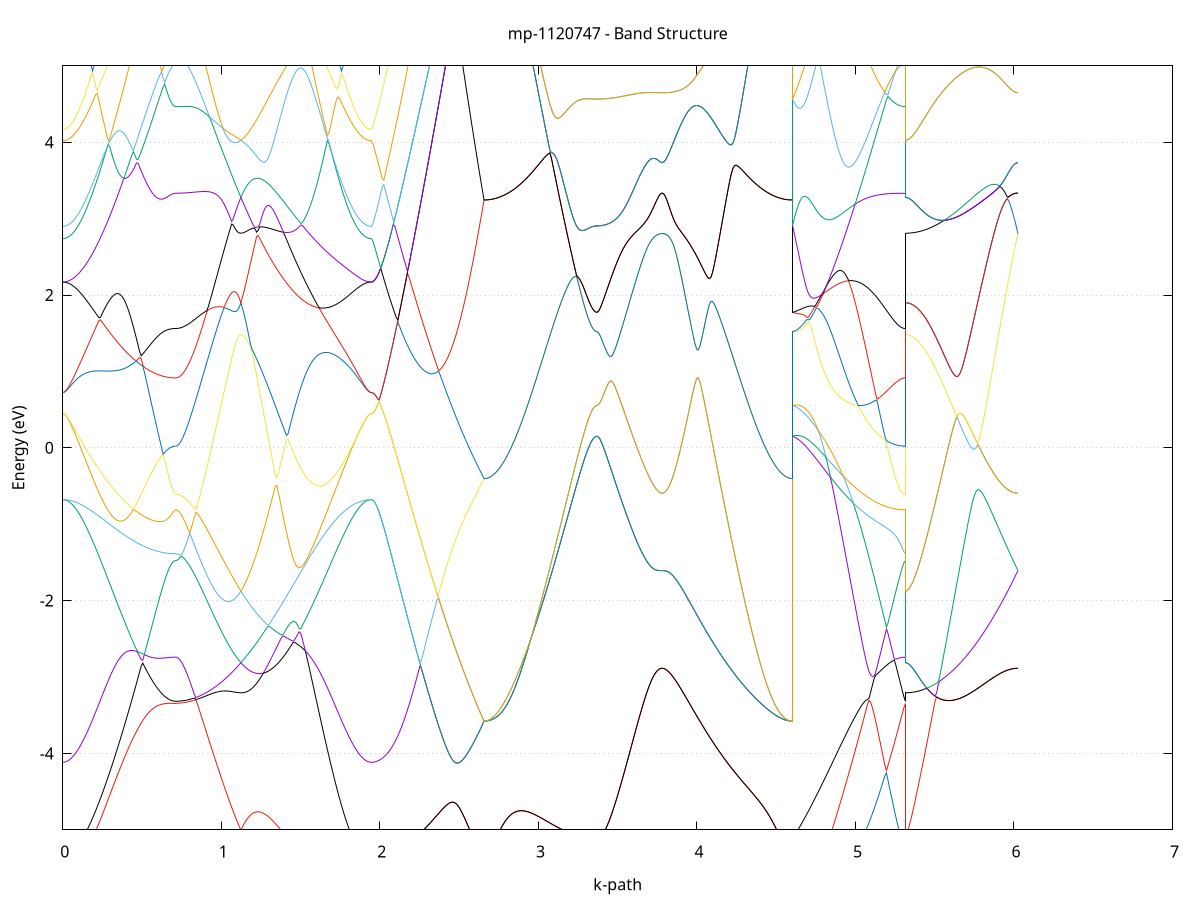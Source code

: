 set title 'mp-1120747 - Band Structure'
set xlabel 'k-path'
set ylabel 'Energy (eV)'
set grid y
set yrange [-5:5]
set terminal png size 800,600
set output 'mp-1120747_bands_gnuplot.png'
plot '-' using 1:2 with lines notitle, '-' using 1:2 with lines notitle, '-' using 1:2 with lines notitle, '-' using 1:2 with lines notitle, '-' using 1:2 with lines notitle, '-' using 1:2 with lines notitle, '-' using 1:2 with lines notitle, '-' using 1:2 with lines notitle, '-' using 1:2 with lines notitle, '-' using 1:2 with lines notitle, '-' using 1:2 with lines notitle, '-' using 1:2 with lines notitle, '-' using 1:2 with lines notitle, '-' using 1:2 with lines notitle, '-' using 1:2 with lines notitle, '-' using 1:2 with lines notitle, '-' using 1:2 with lines notitle, '-' using 1:2 with lines notitle, '-' using 1:2 with lines notitle, '-' using 1:2 with lines notitle, '-' using 1:2 with lines notitle, '-' using 1:2 with lines notitle, '-' using 1:2 with lines notitle, '-' using 1:2 with lines notitle, '-' using 1:2 with lines notitle, '-' using 1:2 with lines notitle, '-' using 1:2 with lines notitle, '-' using 1:2 with lines notitle, '-' using 1:2 with lines notitle, '-' using 1:2 with lines notitle, '-' using 1:2 with lines notitle, '-' using 1:2 with lines notitle, '-' using 1:2 with lines notitle, '-' using 1:2 with lines notitle, '-' using 1:2 with lines notitle, '-' using 1:2 with lines notitle, '-' using 1:2 with lines notitle, '-' using 1:2 with lines notitle, '-' using 1:2 with lines notitle, '-' using 1:2 with lines notitle, '-' using 1:2 with lines notitle, '-' using 1:2 with lines notitle, '-' using 1:2 with lines notitle, '-' using 1:2 with lines notitle, '-' using 1:2 with lines notitle, '-' using 1:2 with lines notitle, '-' using 1:2 with lines notitle, '-' using 1:2 with lines notitle
0.000000 -13.732431
0.009894 -13.732131
0.019788 -13.731231
0.029682 -13.729731
0.039576 -13.727631
0.049469 -13.724831
0.059363 -13.721531
0.069257 -13.717531
0.079151 -13.712931
0.089045 -13.707831
0.098939 -13.702031
0.108833 -13.695631
0.118726 -13.688631
0.128620 -13.681031
0.138514 -13.672931
0.148408 -13.664131
0.158302 -13.654731
0.168196 -13.644831
0.178090 -13.634331
0.187984 -13.623231
0.197878 -13.611531
0.207771 -13.599231
0.217665 -13.586431
0.227559 -13.573031
0.237453 -13.559131
0.247347 -13.544631
0.257241 -13.529631
0.267135 -13.514031
0.277029 -13.497931
0.286922 -13.481331
0.296816 -13.464131
0.306710 -13.446531
0.316604 -13.428431
0.326498 -13.409731
0.336392 -13.390731
0.346286 -13.371131
0.356180 -13.351131
0.366073 -13.330731
0.375967 -13.309931
0.385861 -13.288731
0.395755 -13.267131
0.405649 -13.245131
0.415543 -13.222931
0.425437 -13.200331
0.435331 -13.177531
0.445224 -13.154431
0.455118 -13.131131
0.465012 -13.107731
0.474906 -13.084131
0.484800 -13.060431
0.494694 -13.036731
0.504588 -13.013031
0.514482 -12.989431
0.524375 -12.966031
0.534269 -12.942831
0.544163 -12.919831
0.554057 -12.897231
0.563951 -12.875131
0.573845 -12.853631
0.583739 -12.832731
0.593633 -12.812731
0.603526 -12.793531
0.613420 -12.775431
0.623314 -12.758431
0.633208 -12.742831
0.643102 -12.728631
0.652996 -12.715931
0.662890 -12.705031
0.672784 -12.695931
0.682677 -12.688631
0.692571 -12.683431
0.702465 -12.680331
0.712359 -12.679231
0.712359 -12.679231
0.722151 -12.679031
0.731944 -12.678431
0.741736 -12.677431
0.751529 -12.675931
0.761321 -12.674131
0.771113 -12.671931
0.780906 -12.669231
0.790698 -12.666231
0.800491 -12.662831
0.810283 -12.659131
0.820075 -12.654931
0.829868 -12.650531
0.839660 -12.645631
0.849453 -12.640531
0.859245 -12.635031
0.869037 -12.629231
0.878830 -12.623231
0.888622 -12.616931
0.898415 -12.610431
0.908207 -12.603631
0.917999 -12.596731
0.927792 -12.589531
0.937584 -12.582331
0.947377 -12.574931
0.957169 -12.567531
0.966961 -12.560131
0.976754 -12.552631
0.986546 -12.545231
0.996339 -12.538031
1.006131 -12.530831
1.015923 -12.523931
1.025716 -12.517231
1.035508 -12.510831
1.045300 -12.504831
1.055093 -12.499331
1.064885 -12.494231
1.074678 -12.489831
1.084470 -12.486031
1.094262 -12.482931
1.104055 -12.480631
1.113847 -12.479231
1.123640 -12.478731
1.123640 -12.478731
1.133550 -12.479231
1.143460 -12.480831
1.153371 -12.483631
1.163281 -12.487531
1.173192 -12.492731
1.183102 -12.499231
1.193012 -12.506931
1.202923 -12.516031
1.212833 -12.526331
1.222743 -12.538031
1.232654 -12.550831
1.242564 -12.564931
1.252475 -12.580231
1.262385 -12.596631
1.272295 -12.614031
1.282206 -12.632531
1.292116 -12.651831
1.302026 -12.672031
1.311937 -12.693031
1.321847 -12.714731
1.331758 -12.737031
1.341668 -12.759831
1.351578 -12.783131
1.361489 -12.806931
1.371399 -12.830931
1.381309 -12.855331
1.391220 -12.879831
1.401130 -12.904531
1.411041 -12.929331
1.420951 -12.954231
1.430861 -12.979131
1.440772 -13.003931
1.450682 -13.028731
1.460593 -13.053331
1.470503 -13.077831
1.480413 -13.102131
1.490324 -13.126131
1.500234 -13.150031
1.510144 -13.173531
1.520055 -13.196831
1.529965 -13.219731
1.539876 -13.242331
1.549786 -13.264531
1.559696 -13.286331
1.569607 -13.307831
1.579517 -13.328831
1.589427 -13.349431
1.599338 -13.369531
1.609248 -13.389231
1.619159 -13.408431
1.629069 -13.427131
1.638979 -13.445431
1.648890 -13.463131
1.658800 -13.480331
1.668710 -13.497031
1.678621 -13.513231
1.688531 -13.528831
1.698442 -13.543931
1.708352 -13.558531
1.718262 -13.572531
1.728173 -13.585931
1.738083 -13.598831
1.747993 -13.611131
1.757904 -13.622831
1.767814 -13.633931
1.777725 -13.644531
1.787635 -13.654531
1.797545 -13.663931
1.807456 -13.672731
1.817366 -13.680931
1.827277 -13.688531
1.837187 -13.695531
1.847097 -13.701931
1.857008 -13.707731
1.866918 -13.712931
1.876828 -13.717431
1.886739 -13.721431
1.896649 -13.724831
1.906560 -13.727531
1.916470 -13.729731
1.926380 -13.731231
1.936291 -13.732131
1.946201 -13.732431
1.946201 -13.732431
1.956075 -13.732131
1.965949 -13.731031
1.975822 -13.729331
1.985696 -13.726931
1.995570 -13.723731
2.005444 -13.719931
2.015318 -13.715431
2.025191 -13.710131
2.035065 -13.704231
2.044939 -13.697631
2.054813 -13.690331
2.064687 -13.682331
2.074560 -13.673631
2.084434 -13.664231
2.094308 -13.654131
2.104182 -13.643331
2.114056 -13.631831
2.123929 -13.619631
2.133803 -13.606731
2.143677 -13.593231
2.153551 -13.578931
2.163425 -13.564031
2.173298 -13.548331
2.183172 -13.532031
2.193046 -13.514931
2.202920 -13.497231
2.212794 -13.478831
2.222667 -13.459731
2.232541 -13.439931
2.242415 -13.419431
2.252289 -13.398231
2.262163 -13.376331
2.272036 -13.353831
2.281910 -13.330531
2.291784 -13.306631
2.301658 -13.282031
2.311532 -13.256731
2.321405 -13.230731
2.331279 -13.204031
2.341153 -13.176631
2.351027 -13.148631
2.360901 -13.119831
2.370774 -13.090431
2.380648 -13.060331
2.390522 -13.029631
2.400396 -12.998131
2.410270 -12.966031
2.420143 -12.933231
2.430017 -12.899731
2.439891 -12.865531
2.449765 -12.830731
2.459639 -12.795231
2.469512 -12.759031
2.479386 -12.722131
2.489260 -12.684631
2.499134 -12.646431
2.509008 -12.607531
2.518881 -12.568031
2.528755 -12.527831
2.538629 -12.486931
2.548503 -12.445431
2.558377 -12.403231
2.568250 -12.360331
2.578124 -12.316831
2.587998 -12.272731
2.597872 -12.227831
2.607746 -12.182431
2.617619 -12.136231
2.627493 -12.089431
2.637367 -12.042031
2.647241 -11.993931
2.657115 -11.945231
2.657115 -11.945231
2.667009 -11.944931
2.676902 -11.944031
2.686796 -11.942531
2.696690 -11.940431
2.706584 -11.937731
2.716478 -11.934431
2.726372 -11.930631
2.736266 -11.926131
2.746160 -11.921031
2.756053 -11.915331
2.765947 -11.909131
2.775841 -11.902231
2.785735 -11.894831
2.795629 -11.886831
2.805523 -11.878131
2.815417 -11.869031
2.825311 -11.859231
2.835204 -11.848931
2.845098 -11.837931
2.854992 -11.826531
2.864886 -11.814431
2.874780 -11.801831
2.884674 -11.788731
2.894568 -11.775031
2.904462 -11.760731
2.914355 -11.746031
2.924249 -11.730731
2.934143 -11.714831
2.944037 -11.698531
2.953931 -11.681631
2.963825 -11.664231
2.973719 -11.646431
2.983613 -11.628131
2.993506 -11.609331
3.003400 -11.590031
3.013294 -11.570331
3.023188 -11.550231
3.033082 -11.529731
3.042976 -11.508731
3.052870 -11.487431
3.062764 -11.465831
3.072657 -11.443831
3.082551 -11.421531
3.092445 -11.398931
3.102339 -11.376031
3.112233 -11.353031
3.122127 -11.329731
3.132021 -11.306331
3.141915 -11.282831
3.151808 -11.259231
3.161702 -11.235731
3.171596 -11.212231
3.181490 -11.188831
3.191384 -11.165631
3.201278 -11.142631
3.211172 -11.120031
3.221066 -11.097831
3.230959 -11.076231
3.240853 -11.055231
3.250747 -11.035031
3.260641 -11.015631
3.270535 -10.997331
3.280429 -10.980131
3.290323 -10.964231
3.300217 -10.949831
3.310110 -10.936931
3.320004 -10.925731
3.329898 -10.916431
3.339792 -10.909031
3.349686 -10.903631
3.359580 -10.900431
3.369474 -10.899331
3.369474 -10.899331
3.379266 -10.899131
3.389058 -10.898431
3.398851 -10.897231
3.408643 -10.895531
3.418436 -10.893431
3.428228 -10.890731
3.438020 -10.887731
3.447813 -10.884131
3.457605 -10.880231
3.467398 -10.875731
3.477190 -10.870931
3.486982 -10.865631
3.496775 -10.859931
3.506567 -10.853831
3.516360 -10.847431
3.526152 -10.840531
3.535944 -10.833331
3.545737 -10.825831
3.555529 -10.818031
3.565322 -10.809931
3.575114 -10.801531
3.584906 -10.792931
3.594699 -10.784231
3.604491 -10.775231
3.614284 -10.766231
3.624076 -10.757131
3.633868 -10.747931
3.643661 -10.738831
3.653453 -10.729831
3.663246 -10.720931
3.673038 -10.712331
3.682830 -10.703931
3.692623 -10.695931
3.702415 -10.688431
3.712208 -10.681331
3.722000 -10.675031
3.731792 -10.669331
3.741585 -10.664431
3.751377 -10.660531
3.761170 -10.657631
3.770962 -10.655831
3.780754 -10.655131
3.780754 -10.655131
3.790665 -10.655831
3.800575 -10.657831
3.810485 -10.661331
3.820396 -10.666331
3.830306 -10.672731
3.840217 -10.680731
3.850127 -10.690231
3.860037 -10.701131
3.869948 -10.713631
3.879858 -10.727431
3.889768 -10.742531
3.899679 -10.758931
3.909589 -10.776431
3.919500 -10.795131
3.929410 -10.814731
3.939320 -10.835331
3.949231 -10.856631
3.959141 -10.878731
3.969051 -10.901531
3.978962 -10.924831
3.988872 -10.948631
3.998783 -10.972831
4.008693 -10.997331
4.018603 -11.022231
4.028514 -11.047231
4.038424 -11.072431
4.048335 -11.097731
4.058245 -11.123031
4.068155 -11.148431
4.078066 -11.173731
4.087976 -11.198931
4.097886 -11.224031
4.107797 -11.249031
4.117707 -11.273831
4.127618 -11.298431
4.137528 -11.322731
4.147438 -11.346831
4.157349 -11.370531
4.167259 -11.394031
4.177169 -11.417131
4.187080 -11.439931
4.196990 -11.462431
4.206901 -11.484431
4.216811 -11.506031
4.226721 -11.527231
4.236632 -11.548031
4.246542 -11.568431
4.256452 -11.588231
4.266363 -11.607731
4.276273 -11.626631
4.286184 -11.645131
4.296094 -11.663131
4.306004 -11.680531
4.315915 -11.697531
4.325825 -11.713931
4.335735 -11.729831
4.345646 -11.745231
4.355556 -11.760131
4.365467 -11.774431
4.375377 -11.788131
4.385287 -11.801331
4.395198 -11.814031
4.405108 -11.826131
4.415019 -11.837631
4.424929 -11.848531
4.434839 -11.858931
4.444750 -11.868731
4.454660 -11.877931
4.464570 -11.886631
4.474481 -11.894631
4.484391 -11.902131
4.494302 -11.908931
4.504212 -11.915231
4.514122 -11.920931
4.524033 -11.926031
4.533943 -11.930531
4.543853 -11.934431
4.553764 -11.937731
4.563674 -11.940431
4.573585 -11.942531
4.583495 -11.944031
4.593405 -11.944931
4.603316 -11.945231
4.603316 -10.899331
4.613189 -10.946131
4.623063 -10.992631
4.632937 -11.038731
4.642811 -11.084331
4.652685 -11.129431
4.662558 -11.174131
4.672432 -11.218231
4.682306 -11.261831
4.692180 -11.304831
4.702054 -11.347231
4.711927 -11.389131
4.721801 -11.430331
4.731675 -11.471031
4.741549 -11.511031
4.751423 -11.550431
4.761296 -11.589231
4.771170 -11.627331
4.781044 -11.664831
4.790918 -11.701731
4.800792 -11.737931
4.810665 -11.773431
4.820539 -11.808331
4.830413 -11.842531
4.840287 -11.876131
4.850161 -11.909031
4.860034 -11.941231
4.869908 -11.972831
4.879782 -12.003631
4.889656 -12.033831
4.899530 -12.063431
4.909403 -12.092231
4.919277 -12.120431
4.929151 -12.147931
4.939025 -12.174731
4.948899 -12.200831
4.958772 -12.226231
4.968646 -12.250931
4.978520 -12.275031
4.988394 -12.298431
4.998268 -12.321031
5.008141 -12.343031
5.018015 -12.364331
5.027889 -12.384931
5.037763 -12.404831
5.047637 -12.424131
5.057510 -12.442631
5.067384 -12.460431
5.077258 -12.477531
5.087132 -12.494031
5.097006 -12.509731
5.106879 -12.524831
5.116753 -12.539131
5.126627 -12.552831
5.136501 -12.565731
5.146375 -12.578031
5.156248 -12.589531
5.166122 -12.600431
5.175996 -12.610531
5.185870 -12.620031
5.195744 -12.628731
5.205617 -12.636831
5.215491 -12.644231
5.225365 -12.650831
5.235239 -12.656831
5.245113 -12.662031
5.254986 -12.666631
5.264860 -12.670431
5.274734 -12.673631
5.284608 -12.676131
5.294482 -12.677831
5.304356 -12.678931
5.314229 -12.679231
5.314229 -12.478731
5.324103 -12.478331
5.333977 -12.477331
5.343851 -12.475531
5.353724 -12.473031
5.363598 -12.469831
5.373472 -12.465931
5.383346 -12.461431
5.393220 -12.456031
5.403093 -12.450031
5.412967 -12.443331
5.422841 -12.435931
5.432715 -12.427831
5.442589 -12.418931
5.452462 -12.409431
5.462336 -12.399131
5.472210 -12.388231
5.482084 -12.376531
5.491958 -12.364231
5.501831 -12.351131
5.511705 -12.337331
5.521579 -12.322831
5.531453 -12.307631
5.541327 -12.291731
5.551201 -12.275131
5.561074 -12.257831
5.570948 -12.239831
5.580822 -12.221131
5.590696 -12.201731
5.600570 -12.181631
5.610443 -12.160831
5.620317 -12.139231
5.630191 -12.117031
5.640065 -12.094131
5.649938 -12.070431
5.659812 -12.046131
5.669686 -12.021031
5.679560 -11.995331
5.689434 -11.968931
5.699307 -11.941731
5.709181 -11.913931
5.719055 -11.885331
5.728929 -11.856131
5.738803 -11.826131
5.748677 -11.795531
5.758550 -11.764131
5.768424 -11.732131
5.778298 -11.699431
5.788172 -11.665931
5.798046 -11.631831
5.807919 -11.596931
5.817793 -11.561431
5.827667 -11.525231
5.837541 -11.488331
5.847415 -11.450631
5.857288 -11.412331
5.867162 -11.373331
5.877036 -11.333631
5.886910 -11.293231
5.896784 -11.252131
5.906657 -11.210331
5.916531 -11.167931
5.926405 -11.124731
5.936279 -11.080931
5.946152 -11.036331
5.956026 -10.991131
5.965900 -10.945131
5.975774 -10.898531
5.985648 -10.851231
5.995522 -10.803231
6.005395 -10.754631
6.015269 -10.705231
6.025143 -10.655131
e
0.000000 -7.599631
0.009894 -7.599831
0.019788 -7.600431
0.029682 -7.601531
0.039576 -7.603231
0.049469 -7.606031
0.059363 -7.610731
0.069257 -7.620431
0.079151 -7.643931
0.089045 -7.690031
0.098939 -7.750431
0.108833 -7.816031
0.118726 -7.884031
0.128620 -7.953231
0.138514 -8.023031
0.148408 -8.093331
0.158302 -8.163731
0.168196 -8.234331
0.178090 -8.304831
0.187984 -8.375331
0.197878 -8.445731
0.207771 -8.515831
0.217665 -8.585831
0.227559 -8.655431
0.237453 -8.724831
0.247347 -8.793831
0.257241 -8.862431
0.267135 -8.930631
0.277029 -8.998431
0.286922 -9.065731
0.296816 -9.132531
0.306710 -9.198931
0.316604 -9.264631
0.326498 -9.329931
0.336392 -9.394531
0.346286 -9.458531
0.356180 -9.521931
0.366073 -9.584631
0.375967 -9.646631
0.385861 -9.707931
0.395755 -9.768431
0.405649 -9.828231
0.415543 -9.887131
0.425437 -9.945231
0.435331 -10.002531
0.445224 -10.058831
0.455118 -10.114131
0.465012 -10.168531
0.474906 -10.221831
0.484800 -10.274031
0.494694 -10.325131
0.504588 -10.375031
0.514482 -10.423531
0.524375 -10.470831
0.534269 -10.516631
0.544163 -10.561031
0.554057 -10.603731
0.563951 -10.644831
0.573845 -10.684131
0.583739 -10.721531
0.593633 -10.756931
0.603526 -10.790231
0.613420 -10.821231
0.623314 -10.849831
0.633208 -10.875931
0.643102 -10.899331
0.652996 -10.919931
0.662890 -10.937731
0.672784 -10.952331
0.682677 -10.963931
0.692571 -10.972231
0.702465 -10.977231
0.712359 -10.978831
0.712359 -10.978831
0.722151 -10.978531
0.731944 -10.977631
0.741736 -10.976031
0.751529 -10.973731
0.761321 -10.970931
0.771113 -10.967431
0.780906 -10.963231
0.790698 -10.958431
0.800491 -10.953031
0.810283 -10.947031
0.820075 -10.940331
0.829868 -10.933031
0.839660 -10.925031
0.849453 -10.916431
0.859245 -10.907231
0.869037 -10.897431
0.878830 -10.886931
0.888622 -10.875831
0.898415 -10.864031
0.908207 -10.851631
0.917999 -10.838631
0.927792 -10.825031
0.937584 -10.810831
0.947377 -10.795931
0.957169 -10.780431
0.966961 -10.764231
0.976754 -10.747531
0.986546 -10.730131
0.996339 -10.712131
1.006131 -10.693531
1.015923 -10.674331
1.025716 -10.654431
1.035508 -10.634031
1.045300 -10.612931
1.055093 -10.591231
1.064885 -10.568931
1.074678 -10.546131
1.084470 -10.522631
1.094262 -10.498531
1.104055 -10.473831
1.113847 -10.448531
1.123640 -10.422631
1.123640 -10.422631
1.133550 -10.447931
1.143460 -10.470931
1.153371 -10.491431
1.163281 -10.509531
1.173192 -10.525031
1.183102 -10.537931
1.193012 -10.548331
1.202923 -10.556031
1.212833 -10.561231
1.222743 -10.563731
1.232654 -10.563831
1.242564 -10.561331
1.252475 -10.556331
1.262385 -10.548931
1.272295 -10.539131
1.282206 -10.527031
1.292116 -10.512731
1.302026 -10.496231
1.311937 -10.477731
1.321847 -10.457131
1.331758 -10.434631
1.341668 -10.410331
1.351578 -10.384231
1.361489 -10.356331
1.371399 -10.326831
1.381309 -10.295731
1.391220 -10.263131
1.401130 -10.229031
1.411041 -10.193531
1.420951 -10.156631
1.430861 -10.118531
1.440772 -10.079031
1.450682 -10.038431
1.460593 -9.996531
1.470503 -9.953531
1.480413 -9.909431
1.490324 -9.864231
1.500234 -9.818031
1.510144 -9.770731
1.520055 -9.722431
1.529965 -9.673231
1.539876 -9.623131
1.549786 -9.572031
1.559696 -9.520131
1.569607 -9.467231
1.579517 -9.413531
1.589427 -9.359031
1.599338 -9.303731
1.609248 -9.247631
1.619159 -9.190731
1.629069 -9.133031
1.638979 -9.074631
1.648890 -9.015531
1.658800 -8.955731
1.668710 -8.895231
1.678621 -8.834031
1.688531 -8.772231
1.698442 -8.709831
1.708352 -8.646831
1.718262 -8.583231
1.728173 -8.519031
1.738083 -8.454331
1.747993 -8.389231
1.757904 -8.323531
1.767814 -8.257531
1.777725 -8.191031
1.787635 -8.124231
1.797545 -8.057231
1.807456 -7.989931
1.817366 -7.922631
1.827277 -7.855131
1.837187 -7.787831
1.847097 -7.720831
1.857008 -7.654231
1.866918 -7.619231
1.876828 -7.613331
1.886739 -7.608831
1.896649 -7.605531
1.906560 -7.603131
1.916470 -7.601531
1.926380 -7.600431
1.936291 -7.599831
1.946201 -7.599631
1.946201 -7.599631
1.956075 -7.604131
1.965949 -7.617431
1.975822 -7.639131
1.985696 -7.668631
1.995570 -7.704931
2.005444 -7.747431
2.015318 -7.795131
2.025191 -7.847331
2.035065 -7.903331
2.044939 -7.962431
2.054813 -8.024231
2.064687 -8.088231
2.074560 -8.154131
2.084434 -8.221431
2.094308 -8.290031
2.104182 -8.359631
2.114056 -8.430031
2.123929 -8.501031
2.133803 -8.572631
2.143677 -8.644631
2.153551 -8.716831
2.163425 -8.789231
2.173298 -8.861731
2.183172 -8.934231
2.193046 -9.006831
2.202920 -9.079231
2.212794 -9.151531
2.222667 -9.223631
2.232541 -9.295631
2.242415 -9.367231
2.252289 -9.438631
2.262163 -9.509731
2.272036 -9.580531
2.281910 -9.650931
2.291784 -9.720931
2.301658 -9.790531
2.311532 -9.859731
2.321405 -9.928531
2.331279 -9.996931
2.341153 -10.064731
2.351027 -10.132131
2.360901 -10.199031
2.370774 -10.265531
2.380648 -10.331431
2.390522 -10.396831
2.400396 -10.461731
2.410270 -10.526031
2.420143 -10.589831
2.430017 -10.653131
2.439891 -10.715831
2.449765 -10.778031
2.459639 -10.839531
2.469512 -10.900631
2.479386 -10.961031
2.489260 -11.020831
2.499134 -11.080131
2.509008 -11.138831
2.518881 -11.196831
2.528755 -11.254331
2.538629 -11.311231
2.548503 -11.367431
2.558377 -11.423131
2.568250 -11.478131
2.578124 -11.532531
2.587998 -11.586331
2.597872 -11.639531
2.607746 -11.692031
2.617619 -11.743931
2.627493 -11.795231
2.637367 -11.845931
2.647241 -11.895931
2.657115 -11.945231
2.657115 -11.945231
2.667009 -11.944931
2.676902 -11.944031
2.686796 -11.942531
2.696690 -11.940431
2.706584 -11.937731
2.716478 -11.934431
2.726372 -11.930631
2.736266 -11.926131
2.746160 -11.921031
2.756053 -11.915331
2.765947 -11.909131
2.775841 -11.902231
2.785735 -11.894831
2.795629 -11.886731
2.805523 -11.878131
2.815417 -11.869031
2.825311 -11.859231
2.835204 -11.848931
2.845098 -11.837931
2.854992 -11.826531
2.864886 -11.814431
2.874780 -11.801831
2.884674 -11.788731
2.894568 -11.775031
2.904462 -11.760731
2.914355 -11.746031
2.924249 -11.730631
2.934143 -11.714831
2.944037 -11.698531
2.953931 -11.681631
2.963825 -11.664231
2.973719 -11.646431
2.983613 -11.628131
2.993506 -11.609331
3.003400 -11.590031
3.013294 -11.570331
3.023188 -11.550231
3.033082 -11.529731
3.042976 -11.508731
3.052870 -11.487431
3.062764 -11.465831
3.072657 -11.443831
3.082551 -11.421531
3.092445 -11.398931
3.102339 -11.376031
3.112233 -11.353031
3.122127 -11.329731
3.132021 -11.306331
3.141915 -11.282831
3.151808 -11.259231
3.161702 -11.235731
3.171596 -11.212231
3.181490 -11.188831
3.191384 -11.165631
3.201278 -11.142631
3.211172 -11.120031
3.221066 -11.097831
3.230959 -11.076231
3.240853 -11.055231
3.250747 -11.035031
3.260641 -11.015631
3.270535 -10.997331
3.280429 -10.980131
3.290323 -10.964231
3.300217 -10.949831
3.310110 -10.936931
3.320004 -10.925731
3.329898 -10.916431
3.339792 -10.909031
3.349686 -10.903631
3.359580 -10.900431
3.369474 -10.899331
3.369474 -10.899331
3.379266 -10.899131
3.389058 -10.898431
3.398851 -10.897231
3.408643 -10.895531
3.418436 -10.893431
3.428228 -10.890731
3.438020 -10.887731
3.447813 -10.884131
3.457605 -10.880231
3.467398 -10.875731
3.477190 -10.870931
3.486982 -10.865631
3.496775 -10.859931
3.506567 -10.853831
3.516360 -10.847431
3.526152 -10.840531
3.535944 -10.833331
3.545737 -10.825831
3.555529 -10.818031
3.565322 -10.809931
3.575114 -10.801531
3.584906 -10.792931
3.594699 -10.784231
3.604491 -10.775231
3.614284 -10.766231
3.624076 -10.757131
3.633868 -10.747931
3.643661 -10.738831
3.653453 -10.729831
3.663246 -10.720931
3.673038 -10.712331
3.682830 -10.703931
3.692623 -10.695931
3.702415 -10.688431
3.712208 -10.681331
3.722000 -10.675031
3.731792 -10.669331
3.741585 -10.664431
3.751377 -10.660531
3.761170 -10.657631
3.770962 -10.655831
3.780754 -10.655131
3.780754 -10.655131
3.790665 -10.655831
3.800575 -10.657831
3.810485 -10.661331
3.820396 -10.666331
3.830306 -10.672731
3.840217 -10.680731
3.850127 -10.690231
3.860037 -10.701131
3.869948 -10.713531
3.879858 -10.727331
3.889768 -10.742531
3.899679 -10.758931
3.909589 -10.776431
3.919500 -10.795131
3.929410 -10.814731
3.939320 -10.835331
3.949231 -10.856631
3.959141 -10.878731
3.969051 -10.901531
3.978962 -10.924831
3.988872 -10.948631
3.998783 -10.972831
4.008693 -10.997331
4.018603 -11.022231
4.028514 -11.047231
4.038424 -11.072431
4.048335 -11.097731
4.058245 -11.123031
4.068155 -11.148431
4.078066 -11.173731
4.087976 -11.198931
4.097886 -11.224031
4.107797 -11.249031
4.117707 -11.273831
4.127618 -11.298431
4.137528 -11.322731
4.147438 -11.346831
4.157349 -11.370531
4.167259 -11.394031
4.177169 -11.417131
4.187080 -11.439931
4.196990 -11.462331
4.206901 -11.484431
4.216811 -11.506031
4.226721 -11.527231
4.236632 -11.548031
4.246542 -11.568431
4.256452 -11.588231
4.266363 -11.607731
4.276273 -11.626631
4.286184 -11.645131
4.296094 -11.663031
4.306004 -11.680531
4.315915 -11.697531
4.325825 -11.713931
4.335735 -11.729831
4.345646 -11.745231
4.355556 -11.760131
4.365467 -11.774431
4.375377 -11.788131
4.385287 -11.801331
4.395198 -11.814031
4.405108 -11.826131
4.415019 -11.837631
4.424929 -11.848531
4.434839 -11.858931
4.444750 -11.868731
4.454660 -11.877931
4.464570 -11.886631
4.474481 -11.894631
4.484391 -11.902131
4.494302 -11.908931
4.504212 -11.915231
4.514122 -11.920931
4.524033 -11.926031
4.533943 -11.930531
4.543853 -11.934431
4.553764 -11.937731
4.563674 -11.940431
4.573585 -11.942531
4.583495 -11.944031
4.593405 -11.944931
4.603316 -11.945231
4.603316 -10.899331
4.613189 -10.852231
4.623063 -10.804931
4.632937 -10.757431
4.642811 -10.709931
4.652685 -10.662631
4.662558 -10.615531
4.672432 -10.569031
4.682306 -10.523331
4.692180 -10.478931
4.702054 -10.436331
4.711927 -10.396131
4.721801 -10.359131
4.731675 -10.326331
4.741549 -10.298731
4.751423 -10.277431
4.761296 -10.262731
4.771170 -10.255031
4.781044 -10.253831
4.790918 -10.258231
4.800792 -10.267331
4.810665 -10.280031
4.820539 -10.295631
4.830413 -10.313431
4.840287 -10.332631
4.850161 -10.353031
4.860034 -10.374131
4.869908 -10.395831
4.879782 -10.417731
4.889656 -10.439931
4.899530 -10.462031
4.909403 -10.484031
4.919277 -10.505931
4.929151 -10.527631
4.939025 -10.549031
4.948899 -10.570031
4.958772 -10.590731
4.968646 -10.611031
4.978520 -10.630931
4.988394 -10.650331
4.998268 -10.669331
5.008141 -10.687831
5.018015 -10.705831
5.027889 -10.723231
5.037763 -10.740231
5.047637 -10.756631
5.057510 -10.772531
5.067384 -10.787831
5.077258 -10.802631
5.087132 -10.816831
5.097006 -10.830431
5.106879 -10.843531
5.116753 -10.855931
5.126627 -10.867831
5.136501 -10.879131
5.146375 -10.889831
5.156248 -10.899931
5.166122 -10.909431
5.175996 -10.918431
5.185870 -10.926731
5.195744 -10.934431
5.205617 -10.941431
5.215491 -10.947931
5.225365 -10.953831
5.235239 -10.959031
5.245113 -10.963731
5.254986 -10.967731
5.264860 -10.971131
5.274734 -10.973931
5.284608 -10.976031
5.294482 -10.977631
5.304356 -10.978531
5.314229 -10.978831
5.314229 -10.422631
5.324103 -10.422331
5.333977 -10.421431
5.343851 -10.419931
5.353724 -10.417931
5.363598 -10.415231
5.373472 -10.411931
5.383346 -10.408131
5.393220 -10.403731
5.403093 -10.398631
5.412967 -10.393031
5.422841 -10.386931
5.432715 -10.380131
5.442589 -10.372731
5.452462 -10.364831
5.462336 -10.356331
5.472210 -10.347331
5.482084 -10.337631
5.491958 -10.327431
5.501831 -10.316731
5.511705 -10.305431
5.521579 -10.293531
5.531453 -10.281131
5.541327 -10.268231
5.551201 -10.254731
5.561074 -10.240731
5.570948 -10.226231
5.580822 -10.211231
5.590696 -10.195731
5.600570 -10.179731
5.610443 -10.163231
5.620317 -10.146231
5.630191 -10.128831
5.640065 -10.110931
5.649938 -10.092631
5.659812 -10.073831
5.669686 -10.054731
5.679560 -10.035131
5.689434 -10.015231
5.699307 -9.995031
5.709181 -9.974431
5.719055 -9.953431
5.728929 -9.932331
5.738803 -9.910831
5.748677 -9.889131
5.758550 -9.867331
5.768424 -9.845231
5.778298 -9.823131
5.788172 -9.800931
5.798046 -9.778631
5.807919 -9.756331
5.817793 -9.734231
5.827667 -9.712131
5.837541 -9.690331
5.847415 -9.668631
5.857288 -9.700131
5.867162 -9.761731
5.877036 -9.822631
5.886910 -9.882831
5.896784 -9.942431
5.906657 -10.001331
5.916531 -10.059531
5.926405 -10.117131
5.936279 -10.173931
5.946152 -10.230131
5.956026 -10.285731
5.965900 -10.340531
5.975774 -10.394631
5.985648 -10.448131
5.995522 -10.500931
6.005395 -10.553031
6.015269 -10.604431
6.025143 -10.655131
e
0.000000 -7.213631
0.009894 -7.223631
0.019788 -7.251631
0.029682 -7.292931
0.039576 -7.343031
0.049469 -7.398431
0.059363 -7.456131
0.069257 -7.511831
0.079151 -7.556031
0.089045 -7.579031
0.098939 -7.589131
0.108833 -7.594831
0.118726 -7.598931
0.128620 -7.602431
0.138514 -7.605631
0.148408 -7.608831
0.158302 -7.612031
0.168196 -7.615331
0.178090 -7.618831
0.187984 -7.622431
0.197878 -7.626131
0.207771 -7.630031
0.217665 -7.634131
0.227559 -7.638431
0.237453 -7.642931
0.247347 -7.647531
0.257241 -7.652331
0.267135 -7.674731
0.277029 -7.697431
0.286922 -7.720031
0.296816 -7.742331
0.306710 -7.764331
0.316604 -7.786031
0.326498 -7.807431
0.336392 -7.828431
0.346286 -7.849131
0.356180 -7.869331
0.366073 -7.889231
0.375967 -7.908631
0.385861 -7.927531
0.395755 -7.946031
0.405649 -7.964131
0.415543 -7.981631
0.425437 -7.998731
0.435331 -8.015231
0.445224 -8.031231
0.455118 -8.046731
0.465012 -8.061731
0.474906 -8.076131
0.484800 -8.090031
0.494694 -8.103431
0.504588 -8.116231
0.514482 -8.128431
0.524375 -8.140031
0.534269 -8.151131
0.544163 -8.161631
0.554057 -8.171531
0.563951 -8.180931
0.573845 -8.189631
0.583739 -8.197831
0.593633 -8.205331
0.603526 -8.212331
0.613420 -8.218731
0.623314 -8.224431
0.633208 -8.229631
0.643102 -8.234231
0.652996 -8.238131
0.662890 -8.241531
0.672784 -8.244231
0.682677 -8.246331
0.692571 -8.247931
0.702465 -8.248831
0.712359 -8.249131
0.712359 -8.249131
0.722151 -8.262531
0.731944 -8.298331
0.741736 -8.348131
0.751529 -8.405631
0.761321 -8.467331
0.771113 -8.531331
0.780906 -8.596531
0.790698 -8.662431
0.800491 -8.728431
0.810283 -8.794431
0.820075 -8.860231
0.829868 -8.925631
0.839660 -8.990531
0.849453 -9.054831
0.859245 -9.118531
0.869037 -9.181631
0.878830 -9.243931
0.888622 -9.305431
0.898415 -9.366231
0.908207 -9.426031
0.917999 -9.484931
0.927792 -9.542931
0.937584 -9.599931
0.947377 -9.655931
0.957169 -9.710731
0.966961 -9.764531
0.976754 -9.817031
0.986546 -9.868331
0.996339 -9.918431
1.006131 -9.967031
1.015923 -10.014331
1.025716 -10.060131
1.035508 -10.104431
1.045300 -10.147131
1.055093 -10.188231
1.064885 -10.227531
1.074678 -10.265031
1.084470 -10.300631
1.094262 -10.334231
1.104055 -10.365831
1.113847 -10.395331
1.123640 -10.422631
1.123640 -10.422631
1.133550 -10.395831
1.143460 -10.368431
1.153371 -10.340431
1.163281 -10.311731
1.173192 -10.282631
1.183102 -10.252831
1.193012 -10.222431
1.202923 -10.191431
1.212833 -10.159931
1.222743 -10.127831
1.232654 -10.095131
1.242564 -10.061831
1.252475 -10.028031
1.262385 -9.993631
1.272295 -9.958731
1.282206 -9.923231
1.292116 -9.887231
1.302026 -9.850731
1.311937 -9.813631
1.321847 -9.776031
1.331758 -9.737831
1.341668 -9.699231
1.351578 -9.660131
1.361489 -9.620531
1.371399 -9.580331
1.381309 -9.539831
1.391220 -9.498731
1.401130 -9.457231
1.411041 -9.415331
1.420951 -9.372931
1.430861 -9.330131
1.440772 -9.286931
1.450682 -9.243231
1.460593 -9.199331
1.470503 -9.154931
1.480413 -9.110231
1.490324 -9.065231
1.500234 -9.019831
1.510144 -8.974231
1.520055 -8.928331
1.529965 -8.882231
1.539876 -8.835831
1.549786 -8.789231
1.559696 -8.742531
1.569607 -8.695631
1.579517 -8.648731
1.589427 -8.601731
1.599338 -8.554631
1.609248 -8.507631
1.619159 -8.460731
1.629069 -8.413931
1.638979 -8.367331
1.648890 -8.320931
1.658800 -8.274831
1.668710 -8.229131
1.678621 -8.183931
1.688531 -8.139331
1.698442 -8.095431
1.708352 -8.052331
1.718262 -8.010131
1.728173 -7.969031
1.738083 -7.929131
1.747993 -7.890831
1.757904 -7.854131
1.767814 -7.819331
1.777725 -7.786831
1.787635 -7.756631
1.797545 -7.729231
1.807456 -7.704631
1.817366 -7.683231
1.827277 -7.664831
1.837187 -7.649531
1.847097 -7.637031
1.857008 -7.627031
1.866918 -7.588431
1.876828 -7.523731
1.886739 -7.460831
1.896649 -7.400431
1.906560 -7.343831
1.916470 -7.293231
1.926380 -7.251731
1.936291 -7.223631
1.946201 -7.213631
1.946201 -7.213631
1.956075 -7.213231
1.965949 -7.212231
1.975822 -7.210531
1.985696 -7.208031
1.995570 -7.204931
2.005444 -7.201131
2.015318 -7.196631
2.025191 -7.191431
2.035065 -7.185531
2.044939 -7.178931
2.054813 -7.171631
2.064687 -7.163731
2.074560 -7.155031
2.084434 -7.145731
2.094308 -7.135631
2.104182 -7.124931
2.114056 -7.113431
2.123929 -7.101331
2.133803 -7.088531
2.143677 -7.075031
2.153551 -7.060831
2.163425 -7.046031
2.173298 -7.030431
2.183172 -7.014131
2.193046 -6.997231
2.202920 -6.979631
2.212794 -6.961331
2.222667 -6.942331
2.232541 -6.922631
2.242415 -6.902231
2.252289 -6.881131
2.262163 -6.859431
2.272036 -6.837031
2.281910 -6.813931
2.291784 -6.790131
2.301658 -6.765631
2.311532 -6.740531
2.321405 -6.714731
2.331279 -6.688231
2.341153 -6.661031
2.351027 -6.633131
2.360901 -6.604631
2.370774 -6.575431
2.380648 -6.545531
2.390522 -6.515031
2.400396 -6.483831
2.410270 -6.451931
2.420143 -6.419331
2.430017 -6.386131
2.439891 -6.352231
2.449765 -6.317731
2.459639 -6.282531
2.469512 -6.246731
2.479386 -6.210231
2.489260 -6.173031
2.499134 -6.135231
2.509008 -6.096831
2.518881 -6.057731
2.528755 -6.018031
2.538629 -5.977731
2.548503 -5.936731
2.558377 -5.900531
2.568250 -5.877931
2.578124 -5.855331
2.587998 -5.832731
2.597872 -5.810231
2.607746 -5.787631
2.617619 -5.765131
2.627493 -5.742731
2.637367 -5.720331
2.647241 -5.698131
2.657115 -5.676031
2.657115 -5.676031
2.667009 -5.692431
2.676902 -5.732931
2.686796 -5.785331
2.696690 -5.843531
2.706584 -5.904831
2.716478 -5.968131
2.726372 -6.032631
2.736266 -6.098031
2.746160 -6.164131
2.756053 -6.230731
2.765947 -6.297631
2.775841 -6.364831
2.785735 -6.432131
2.795629 -6.499531
2.805523 -6.567031
2.815417 -6.634431
2.825311 -6.701831
2.835204 -6.769031
2.845098 -6.836131
2.854992 -6.903131
2.864886 -6.969831
2.874780 -7.036331
2.884674 -7.102531
2.894568 -7.168431
2.904462 -7.234031
2.914355 -7.299231
2.924249 -7.364031
2.934143 -7.428531
2.944037 -7.492631
2.953931 -7.556231
2.963825 -7.619331
2.973719 -7.682031
2.983613 -7.744131
2.993506 -7.805831
3.003400 -7.866831
3.013294 -7.927331
3.023188 -7.987231
3.033082 -8.046531
3.042976 -8.105131
3.052870 -8.163131
3.062764 -8.220431
3.072657 -8.276931
3.082551 -8.332631
3.092445 -8.387631
3.102339 -8.441731
3.112233 -8.495031
3.122127 -8.547331
3.132021 -8.598731
3.141915 -8.649131
3.151808 -8.698431
3.161702 -8.746731
3.171596 -8.793731
3.181490 -8.839531
3.191384 -8.884031
3.201278 -8.927131
3.211172 -8.968731
3.221066 -9.008831
3.230959 -9.047231
3.240853 -9.083731
3.250747 -9.118431
3.260641 -9.151131
3.270535 -9.181531
3.280429 -9.209731
3.290323 -9.235531
3.300217 -9.258631
3.310110 -9.279031
3.320004 -9.296631
3.329898 -9.311131
3.339792 -9.322631
3.349686 -9.330831
3.359580 -9.335831
3.369474 -9.337531
3.369474 -9.337531
3.379266 -9.337531
3.389058 -9.337531
3.398851 -9.337431
3.408643 -9.337431
3.418436 -9.337431
3.428228 -9.337431
3.438020 -9.337431
3.447813 -9.337531
3.457605 -9.337631
3.467398 -9.337831
3.477190 -9.338031
3.486982 -9.338331
3.496775 -9.338831
3.506567 -9.339431
3.516360 -9.340231
3.526152 -9.341131
3.535944 -9.342331
3.545737 -9.343631
3.555529 -9.345231
3.565322 -9.347131
3.575114 -9.349331
3.584906 -9.351831
3.594699 -9.354531
3.604491 -9.357631
3.614284 -9.361131
3.624076 -9.364831
3.633868 -9.368931
3.643661 -9.373231
3.653453 -9.377831
3.663246 -9.382731
3.673038 -9.387731
3.682830 -9.392831
3.692623 -9.398031
3.702415 -9.403131
3.712208 -9.408131
3.722000 -9.412831
3.731792 -9.417231
3.741585 -9.421131
3.751377 -9.424331
3.761170 -9.426831
3.770962 -9.428431
3.780754 -9.429031
3.780754 -9.429031
3.790665 -9.428431
3.800575 -9.426431
3.810485 -9.423031
3.820396 -9.418131
3.830306 -9.411631
3.840217 -9.403331
3.850127 -9.393331
3.860037 -9.381531
3.869948 -9.368031
3.879858 -9.352631
3.889768 -9.335531
3.899679 -9.316631
3.909589 -9.295931
3.919500 -9.273631
3.929410 -9.249731
3.939320 -9.224231
3.949231 -9.197131
3.959141 -9.168631
3.969051 -9.138631
3.978962 -9.107331
3.988872 -9.074631
3.998783 -9.040731
4.008693 -9.005631
4.018603 -8.969231
4.028514 -8.931731
4.038424 -8.893131
4.048335 -8.853431
4.058245 -8.812731
4.068155 -8.771031
4.078066 -8.728331
4.087976 -8.684631
4.097886 -8.640031
4.107797 -8.594531
4.117707 -8.548231
4.127618 -8.500931
4.137528 -8.452931
4.147438 -8.404031
4.157349 -8.354231
4.167259 -8.303731
4.177169 -8.252531
4.187080 -8.200431
4.196990 -8.147731
4.206901 -8.094231
4.216811 -8.040031
4.226721 -7.985031
4.236632 -7.929431
4.246542 -7.873231
4.256452 -7.816231
4.266363 -7.758631
4.276273 -7.700431
4.286184 -7.641631
4.296094 -7.582131
4.306004 -7.522131
4.315915 -7.461531
4.325825 -7.400431
4.335735 -7.338631
4.345646 -7.276431
4.355556 -7.213731
4.365467 -7.150531
4.375377 -7.086831
4.385287 -7.022631
4.395198 -6.958131
4.405108 -6.893131
4.415019 -6.827831
4.424929 -6.762231
4.434839 -6.696331
4.444750 -6.630131
4.454660 -6.563731
4.464570 -6.497131
4.474481 -6.430531
4.484391 -6.363831
4.494302 -6.297131
4.504212 -6.230631
4.514122 -6.164331
4.524033 -6.098431
4.533943 -6.033031
4.543853 -5.968531
4.553764 -5.905231
4.563674 -5.843831
4.573585 -5.785631
4.583495 -5.733131
4.593405 -5.692531
4.603316 -5.676031
4.603316 -9.337531
4.613189 -9.373231
4.623063 -9.408131
4.632937 -9.442231
4.642811 -9.475431
4.652685 -9.507531
4.662558 -9.538231
4.672432 -9.567431
4.682306 -9.594631
4.692180 -9.619631
4.702054 -9.641731
4.711927 -9.660331
4.721801 -9.674631
4.731675 -9.683631
4.741549 -9.686331
4.751423 -9.681631
4.761296 -9.669131
4.771170 -9.648531
4.781044 -9.620231
4.790918 -9.585231
4.800792 -9.544331
4.810665 -9.498631
4.820539 -9.448831
4.830413 -9.395831
4.840287 -9.340031
4.850161 -9.282031
4.860034 -9.221931
4.869908 -9.160231
4.879782 -9.096931
4.889656 -9.032331
4.899530 -8.966431
4.909403 -8.899431
4.919277 -8.831431
4.929151 -8.762331
4.939025 -8.692331
4.948899 -8.621431
4.958772 -8.549731
4.968646 -8.477131
4.978520 -8.403731
4.988394 -8.329631
4.998268 -8.254731
5.008141 -8.179031
5.018015 -8.102631
5.027889 -8.025531
5.037763 -7.976331
5.047637 -7.995431
5.057510 -8.013831
5.067384 -8.031531
5.077258 -8.048631
5.087132 -8.064931
5.097006 -8.080631
5.106879 -8.095531
5.116753 -8.109831
5.126627 -8.123431
5.136501 -8.136331
5.146375 -8.148431
5.156248 -8.159931
5.166122 -8.170731
5.175996 -8.180831
5.185870 -8.190231
5.195744 -8.198931
5.205617 -8.206931
5.215491 -8.214231
5.225365 -8.220931
5.235239 -8.226831
5.245113 -8.232031
5.254986 -8.236531
5.264860 -8.240431
5.274734 -8.243531
5.284608 -8.245931
5.294482 -8.247731
5.304356 -8.248731
5.314229 -8.249131
5.314229 -10.422631
5.324103 -10.422331
5.333977 -10.421431
5.343851 -10.419931
5.353724 -10.417831
5.363598 -10.415231
5.373472 -10.411931
5.383346 -10.408131
5.393220 -10.403631
5.403093 -10.398631
5.412967 -10.393031
5.422841 -10.386831
5.432715 -10.380131
5.442589 -10.372731
5.452462 -10.364831
5.462336 -10.356331
5.472210 -10.347231
5.482084 -10.337631
5.491958 -10.327431
5.501831 -10.316731
5.511705 -10.305431
5.521579 -10.293531
5.531453 -10.281131
5.541327 -10.268231
5.551201 -10.254731
5.561074 -10.240731
5.570948 -10.226231
5.580822 -10.211231
5.590696 -10.195731
5.600570 -10.179631
5.610443 -10.163131
5.620317 -10.146231
5.630191 -10.128731
5.640065 -10.110931
5.649938 -10.092531
5.659812 -10.073831
5.669686 -10.054631
5.679560 -10.035131
5.689434 -10.015231
5.699307 -9.994931
5.709181 -9.974331
5.719055 -9.953431
5.728929 -9.932231
5.738803 -9.910831
5.748677 -9.889131
5.758550 -9.867231
5.768424 -9.845231
5.778298 -9.823131
5.788172 -9.800831
5.798046 -9.778631
5.807919 -9.756331
5.817793 -9.734131
5.827667 -9.712131
5.837541 -9.690231
5.847415 -9.668631
5.857288 -9.647431
5.867162 -9.626531
5.877036 -9.606131
5.886910 -9.586431
5.896784 -9.567331
5.906657 -9.549031
5.916531 -9.531531
5.926405 -9.515131
5.936279 -9.499831
5.946152 -9.485731
5.956026 -9.473031
5.965900 -9.461731
5.975774 -9.451931
5.985648 -9.443831
5.995522 -9.437331
6.005395 -9.432731
6.015269 -9.429931
6.025143 -9.429031
e
0.000000 -7.213531
0.009894 -7.214531
0.019788 -7.217531
0.029682 -7.222531
0.039576 -7.229331
0.049469 -7.238031
0.059363 -7.248431
0.069257 -7.260431
0.079151 -7.273931
0.089045 -7.288931
0.098939 -7.305131
0.108833 -7.322531
0.118726 -7.340931
0.128620 -7.360331
0.138514 -7.380431
0.148408 -7.401331
0.158302 -7.422731
0.168196 -7.444731
0.178090 -7.467031
0.187984 -7.489731
0.197878 -7.512631
0.207771 -7.535731
0.217665 -7.558931
0.227559 -7.582231
0.237453 -7.605431
0.247347 -7.628631
0.257241 -7.651731
0.267135 -7.657331
0.277029 -7.662431
0.286922 -7.667731
0.296816 -7.673231
0.306710 -7.678831
0.316604 -7.684531
0.326498 -7.690331
0.336392 -7.696231
0.346286 -7.702331
0.356180 -7.708431
0.366073 -7.714531
0.375967 -7.720731
0.385861 -7.727031
0.395755 -7.733231
0.405649 -7.739531
0.415543 -7.745731
0.425437 -7.751931
0.435331 -7.758131
0.445224 -7.764231
0.455118 -7.770231
0.465012 -7.776131
0.474906 -7.781931
0.484800 -7.787631
0.494694 -7.793231
0.504588 -7.798631
0.514482 -7.803831
0.524375 -7.808931
0.534269 -7.813831
0.544163 -7.818531
0.554057 -7.823031
0.563951 -7.827231
0.573845 -7.831331
0.583739 -7.835131
0.593633 -7.838631
0.603526 -7.841931
0.613420 -7.844931
0.623314 -7.847731
0.633208 -7.850231
0.643102 -7.852431
0.652996 -7.854331
0.662890 -7.855931
0.672784 -7.857231
0.682677 -7.858331
0.692571 -7.859031
0.702465 -7.859531
0.712359 -7.859631
0.712359 -7.859631
0.722151 -7.845731
0.731944 -7.808431
0.741736 -7.756231
0.751529 -7.695231
0.761321 -7.629131
0.771113 -7.559631
0.780906 -7.488031
0.790698 -7.414831
0.800491 -7.340431
0.810283 -7.265131
0.820075 -7.189231
0.829868 -7.112631
0.839660 -7.035631
0.849453 -6.958331
0.859245 -6.880731
0.869037 -6.802931
0.878830 -6.725031
0.888622 -6.647031
0.898415 -6.569031
0.908207 -6.491131
0.917999 -6.413331
0.927792 -6.335831
0.937584 -6.258631
0.947377 -6.181731
0.957169 -6.105331
0.966961 -6.029431
0.976754 -5.954331
0.986546 -5.879831
0.996339 -5.806331
1.006131 -5.733831
1.015923 -5.662431
1.025716 -5.592331
1.035508 -5.572031
1.045300 -5.564431
1.055093 -5.557031
1.064885 -5.550031
1.074678 -5.543431
1.084470 -5.537531
1.094262 -5.532331
1.104055 -5.528231
1.113847 -5.525531
1.123640 -5.524531
1.123640 -5.524531
1.133550 -5.525731
1.143460 -5.529831
1.153371 -5.537531
1.163281 -5.549331
1.173192 -5.565931
1.183102 -5.587531
1.193012 -5.613731
1.202923 -5.644131
1.212833 -5.677931
1.222743 -5.714331
1.232654 -5.752731
1.242564 -5.792531
1.252475 -5.833231
1.262385 -5.874531
1.272295 -5.916131
1.282206 -5.957931
1.292116 -5.999631
1.302026 -6.041231
1.311937 -6.082531
1.321847 -6.123531
1.331758 -6.164231
1.341668 -6.204431
1.351578 -6.244231
1.361489 -6.283531
1.371399 -6.322231
1.381309 -6.360531
1.391220 -6.398131
1.401130 -6.435231
1.411041 -6.471731
1.420951 -6.507631
1.430861 -6.542931
1.440772 -6.577631
1.450682 -6.611631
1.460593 -6.645031
1.470503 -6.677731
1.480413 -6.709831
1.490324 -6.741231
1.500234 -6.771931
1.510144 -6.802031
1.520055 -6.831431
1.529965 -6.860131
1.539876 -6.888031
1.549786 -6.915331
1.559696 -6.941931
1.569607 -6.967831
1.579517 -6.992931
1.589427 -7.017331
1.599338 -7.040931
1.609248 -7.063831
1.619159 -7.086031
1.629069 -7.107331
1.638979 -7.127831
1.648890 -7.147531
1.658800 -7.166431
1.668710 -7.184431
1.678621 -7.201631
1.688531 -7.217831
1.698442 -7.233031
1.708352 -7.247231
1.718262 -7.260331
1.728173 -7.272231
1.738083 -7.282931
1.747993 -7.292331
1.757904 -7.300231
1.767814 -7.306531
1.777725 -7.311031
1.787635 -7.313731
1.797545 -7.314331
1.807456 -7.312931
1.817366 -7.309331
1.827277 -7.303731
1.837187 -7.296231
1.847097 -7.287331
1.857008 -7.277431
1.866918 -7.266931
1.876828 -7.256431
1.886739 -7.246231
1.896649 -7.237031
1.906560 -7.228931
1.916470 -7.222331
1.926380 -7.217531
1.936291 -7.214531
1.946201 -7.213531
1.946201 -7.213531
1.956075 -7.213231
1.965949 -7.212131
1.975822 -7.210431
1.985696 -7.208031
1.995570 -7.204931
2.005444 -7.201131
2.015318 -7.196531
2.025191 -7.191331
2.035065 -7.185531
2.044939 -7.178931
2.054813 -7.171631
2.064687 -7.163631
2.074560 -7.155031
2.084434 -7.145631
2.094308 -7.135631
2.104182 -7.124831
2.114056 -7.113431
2.123929 -7.101331
2.133803 -7.088531
2.143677 -7.075031
2.153551 -7.060831
2.163425 -7.045931
2.173298 -7.030431
2.183172 -7.014131
2.193046 -6.997231
2.202920 -6.979531
2.212794 -6.961231
2.222667 -6.942231
2.232541 -6.922531
2.242415 -6.902231
2.252289 -6.881131
2.262163 -6.859431
2.272036 -6.836931
2.281910 -6.813831
2.291784 -6.790131
2.301658 -6.765631
2.311532 -6.740431
2.321405 -6.714631
2.331279 -6.688131
2.341153 -6.660931
2.351027 -6.633131
2.360901 -6.604531
2.370774 -6.575331
2.380648 -6.545531
2.390522 -6.514931
2.400396 -6.483731
2.410270 -6.451831
2.420143 -6.419331
2.430017 -6.386131
2.439891 -6.352231
2.449765 -6.317731
2.459639 -6.282531
2.469512 -6.246631
2.479386 -6.210131
2.489260 -6.173031
2.499134 -6.135231
2.509008 -6.096831
2.518881 -6.057731
2.528755 -6.018031
2.538629 -5.977731
2.548503 -5.936731
2.558377 -5.895231
2.568250 -5.853031
2.578124 -5.810231
2.587998 -5.766831
2.597872 -5.722831
2.607746 -5.678231
2.617619 -5.633131
2.627493 -5.610831
2.637367 -5.632331
2.647241 -5.654131
2.657115 -5.676031
2.657115 -5.676031
2.667009 -5.692431
2.676902 -5.732931
2.686796 -5.785331
2.696690 -5.843531
2.706584 -5.904831
2.716478 -5.968131
2.726372 -6.032631
2.736266 -6.098031
2.746160 -6.164131
2.756053 -6.230731
2.765947 -6.297631
2.775841 -6.364831
2.785735 -6.432131
2.795629 -6.499531
2.805523 -6.567031
2.815417 -6.634431
2.825311 -6.701831
2.835204 -6.769031
2.845098 -6.836131
2.854992 -6.903131
2.864886 -6.969831
2.874780 -7.036331
2.884674 -7.102531
2.894568 -7.168431
2.904462 -7.234031
2.914355 -7.299231
2.924249 -7.364031
2.934143 -7.428531
2.944037 -7.492631
2.953931 -7.556231
2.963825 -7.619331
2.973719 -7.682031
2.983613 -7.744131
2.993506 -7.805831
3.003400 -7.866831
3.013294 -7.927331
3.023188 -7.987231
3.033082 -8.046531
3.042976 -8.105131
3.052870 -8.163131
3.062764 -8.220431
3.072657 -8.276931
3.082551 -8.332631
3.092445 -8.387631
3.102339 -8.441731
3.112233 -8.495031
3.122127 -8.547331
3.132021 -8.598731
3.141915 -8.649131
3.151808 -8.698431
3.161702 -8.746731
3.171596 -8.793731
3.181490 -8.839531
3.191384 -8.884031
3.201278 -8.927131
3.211172 -8.968731
3.221066 -9.008831
3.230959 -9.047231
3.240853 -9.083731
3.250747 -9.118431
3.260641 -9.151131
3.270535 -9.181531
3.280429 -9.209731
3.290323 -9.235531
3.300217 -9.258631
3.310110 -9.279031
3.320004 -9.296631
3.329898 -9.311131
3.339792 -9.322631
3.349686 -9.330831
3.359580 -9.335831
3.369474 -9.337531
3.369474 -9.337531
3.379266 -9.337531
3.389058 -9.337531
3.398851 -9.337431
3.408643 -9.337431
3.418436 -9.337431
3.428228 -9.337431
3.438020 -9.337431
3.447813 -9.337531
3.457605 -9.337631
3.467398 -9.337831
3.477190 -9.338031
3.486982 -9.338331
3.496775 -9.338831
3.506567 -9.339431
3.516360 -9.340231
3.526152 -9.341131
3.535944 -9.342331
3.545737 -9.343631
3.555529 -9.345231
3.565322 -9.347131
3.575114 -9.349331
3.584906 -9.351831
3.594699 -9.354531
3.604491 -9.357631
3.614284 -9.361131
3.624076 -9.364831
3.633868 -9.368931
3.643661 -9.373231
3.653453 -9.377831
3.663246 -9.382731
3.673038 -9.387731
3.682830 -9.392831
3.692623 -9.398031
3.702415 -9.403131
3.712208 -9.408131
3.722000 -9.412831
3.731792 -9.417231
3.741585 -9.421131
3.751377 -9.424331
3.761170 -9.426831
3.770962 -9.428431
3.780754 -9.429031
3.780754 -9.429031
3.790665 -9.428431
3.800575 -9.426431
3.810485 -9.423031
3.820396 -9.418131
3.830306 -9.411631
3.840217 -9.403331
3.850127 -9.393331
3.860037 -9.381531
3.869948 -9.368031
3.879858 -9.352631
3.889768 -9.335531
3.899679 -9.316631
3.909589 -9.295931
3.919500 -9.273631
3.929410 -9.249731
3.939320 -9.224231
3.949231 -9.197131
3.959141 -9.168631
3.969051 -9.138631
3.978962 -9.107331
3.988872 -9.074631
3.998783 -9.040731
4.008693 -9.005531
4.018603 -8.969231
4.028514 -8.931731
4.038424 -8.893131
4.048335 -8.853431
4.058245 -8.812731
4.068155 -8.771031
4.078066 -8.728331
4.087976 -8.684631
4.097886 -8.640031
4.107797 -8.594531
4.117707 -8.548231
4.127618 -8.500931
4.137528 -8.452931
4.147438 -8.404031
4.157349 -8.354231
4.167259 -8.303731
4.177169 -8.252531
4.187080 -8.200431
4.196990 -8.147731
4.206901 -8.094231
4.216811 -8.040031
4.226721 -7.985031
4.236632 -7.929431
4.246542 -7.873231
4.256452 -7.816231
4.266363 -7.758631
4.276273 -7.700431
4.286184 -7.641631
4.296094 -7.582131
4.306004 -7.522131
4.315915 -7.461531
4.325825 -7.400331
4.335735 -7.338631
4.345646 -7.276431
4.355556 -7.213731
4.365467 -7.150431
4.375377 -7.086831
4.385287 -7.022631
4.395198 -6.958131
4.405108 -6.893131
4.415019 -6.827831
4.424929 -6.762231
4.434839 -6.696331
4.444750 -6.630131
4.454660 -6.563731
4.464570 -6.497131
4.474481 -6.430531
4.484391 -6.363831
4.494302 -6.297131
4.504212 -6.230631
4.514122 -6.164331
4.524033 -6.098431
4.533943 -6.033031
4.543853 -5.968531
4.553764 -5.905231
4.563674 -5.843831
4.573585 -5.785631
4.583495 -5.733131
4.593405 -5.692531
4.603316 -5.676031
4.603316 -9.337531
4.613189 -9.301231
4.623063 -9.264431
4.632937 -9.227131
4.642811 -9.189431
4.652685 -9.151431
4.662558 -9.113131
4.672432 -9.074531
4.682306 -9.035831
4.692180 -8.997031
4.702054 -8.958131
4.711927 -8.919231
4.721801 -8.880331
4.731675 -8.841531
4.741549 -8.802931
4.751423 -8.764431
4.761296 -8.726231
4.771170 -8.688331
4.781044 -8.650731
4.790918 -8.613631
4.800792 -8.577031
4.810665 -8.540931
4.820539 -8.505431
4.830413 -8.470631
4.840287 -8.436531
4.850161 -8.403231
4.860034 -8.370731
4.869908 -8.339131
4.879782 -8.308531
4.889656 -8.278831
4.899530 -8.250231
4.909403 -8.222731
4.919277 -8.196331
4.929151 -8.171131
4.939025 -8.147031
4.948899 -8.124131
4.958772 -8.102431
4.968646 -8.081931
4.978520 -8.062531
4.988394 -8.044431
4.998268 -8.027431
5.008141 -8.011531
5.018015 -7.996831
5.027889 -7.983131
5.037763 -7.970431
5.047637 -7.958831
5.057510 -7.948131
5.067384 -7.938231
5.077258 -7.929331
5.087132 -7.921131
5.097006 -7.913731
5.106879 -7.907031
5.116753 -7.900931
5.126627 -7.895531
5.136501 -7.890631
5.146375 -7.886231
5.156248 -7.882331
5.166122 -7.878931
5.175996 -7.875831
5.185870 -7.873131
5.195744 -7.870831
5.205617 -7.868731
5.215491 -7.866931
5.225365 -7.865431
5.235239 -7.864131
5.245113 -7.863031
5.254986 -7.862031
5.264860 -7.861331
5.274734 -7.860731
5.284608 -7.860231
5.294482 -7.859931
5.304356 -7.859731
5.314229 -7.859631
5.314229 -5.524531
5.324103 -5.543631
5.333977 -5.593731
5.343851 -5.662131
5.353724 -5.740231
5.363598 -5.823331
5.373472 -5.909331
5.383346 -5.996731
5.393220 -6.085031
5.403093 -6.173631
5.412967 -6.262331
5.422841 -6.350931
5.432715 -6.439331
5.442589 -6.527331
5.452462 -6.615031
5.462336 -6.702331
5.472210 -6.789031
5.482084 -6.875331
5.491958 -6.961131
5.501831 -7.046331
5.511705 -7.131031
5.521579 -7.215131
5.531453 -7.298631
5.541327 -7.381531
5.551201 -7.463831
5.561074 -7.545531
5.570948 -7.626731
5.580822 -7.707231
5.590696 -7.787031
5.600570 -7.866331
5.610443 -7.944931
5.620317 -8.022931
5.630191 -8.100331
5.640065 -8.177031
5.649938 -8.253131
5.659812 -8.328631
5.669686 -8.403431
5.679560 -8.477531
5.689434 -8.551031
5.699307 -8.623931
5.709181 -8.696131
5.719055 -8.767731
5.728929 -8.838631
5.738803 -8.908831
5.748677 -8.978431
5.758550 -9.047331
5.768424 -9.115631
5.778298 -9.183231
5.788172 -9.250131
5.798046 -9.316431
5.807919 -9.382031
5.817793 -9.447031
5.827667 -9.511231
5.837541 -9.574931
5.847415 -9.637831
5.857288 -9.647331
5.867162 -9.626531
5.877036 -9.606131
5.886910 -9.586331
5.896784 -9.567231
5.906657 -9.548931
5.916531 -9.531531
5.926405 -9.515131
5.936279 -9.499831
5.946152 -9.485731
5.956026 -9.473031
5.965900 -9.461631
5.975774 -9.451931
5.985648 -9.443831
5.995522 -9.437331
6.005395 -9.432731
6.015269 -9.429931
6.025143 -9.429031
e
0.000000 -6.731931
0.009894 -6.722631
0.019788 -6.696731
0.029682 -6.659031
0.039576 -6.613831
0.049469 -6.564331
0.059363 -6.512831
0.069257 -6.460831
0.079151 -6.409331
0.089045 -6.359231
0.098939 -6.311131
0.108833 -6.265631
0.118726 -6.223331
0.128620 -6.184531
0.138514 -6.149431
0.148408 -6.118331
0.158302 -6.091231
0.168196 -6.067931
0.178090 -6.048231
0.187984 -6.031831
0.197878 -6.018331
0.207771 -6.007331
0.217665 -5.998331
0.227559 -5.991131
0.237453 -5.985231
0.247347 -5.980431
0.257241 -5.976331
0.267135 -5.972931
0.277029 -5.969831
0.286922 -5.966931
0.296816 -5.964231
0.306710 -5.961431
0.316604 -5.958531
0.326498 -5.955431
0.336392 -5.952131
0.346286 -5.948531
0.356180 -5.944631
0.366073 -5.940431
0.375967 -5.935831
0.385861 -5.930931
0.395755 -5.925631
0.405649 -5.920031
0.415543 -5.914031
0.425437 -5.907831
0.435331 -5.901231
0.445224 -5.894431
0.455118 -5.887331
0.465012 -5.880031
0.474906 -5.872531
0.484800 -5.864831
0.494694 -5.857131
0.504588 -5.849231
0.514482 -5.841331
0.524375 -5.833531
0.534269 -5.825631
0.544163 -5.817931
0.554057 -5.810331
0.563951 -5.802831
0.573845 -5.795631
0.583739 -5.788731
0.593633 -5.782031
0.603526 -5.775731
0.613420 -5.769831
0.623314 -5.764331
0.633208 -5.759331
0.643102 -5.754831
0.652996 -5.750931
0.662890 -5.747431
0.672784 -5.744631
0.682677 -5.742431
0.692571 -5.740831
0.702465 -5.739831
0.712359 -5.739531
0.712359 -5.739531
0.722151 -5.739331
0.731944 -5.738831
0.741736 -5.737931
0.751529 -5.736631
0.761321 -5.735031
0.771113 -5.733031
0.780906 -5.730731
0.790698 -5.728031
0.800491 -5.724931
0.810283 -5.721531
0.820075 -5.717831
0.829868 -5.713831
0.839660 -5.709431
0.849453 -5.704731
0.859245 -5.699731
0.869037 -5.694431
0.878830 -5.688831
0.888622 -5.682931
0.898415 -5.676731
0.908207 -5.670331
0.917999 -5.663731
0.927792 -5.656831
0.937584 -5.649731
0.947377 -5.642431
0.957169 -5.634931
0.966961 -5.627231
0.976754 -5.619531
0.986546 -5.611631
0.996339 -5.603731
1.006131 -5.595731
1.015923 -5.587731
1.025716 -5.579831
1.035508 -5.523731
1.045300 -5.456631
1.055093 -5.391531
1.064885 -5.328331
1.074678 -5.267431
1.084470 -5.208931
1.094262 -5.153131
1.104055 -5.100331
1.113847 -5.056031
1.123640 -5.055731
1.123640 -5.055731
1.133550 -5.056031
1.143460 -5.087931
1.153371 -5.123831
1.163281 -5.155131
1.173192 -5.181131
1.183102 -5.201731
1.193012 -5.217231
1.202923 -5.228131
1.212833 -5.235231
1.222743 -5.239331
1.232654 -5.241131
1.242564 -5.241231
1.252475 -5.240031
1.262385 -5.237931
1.272295 -5.235231
1.282206 -5.232231
1.292116 -5.228931
1.302026 -5.225531
1.311937 -5.222231
1.321847 -5.234731
1.331758 -5.252331
1.341668 -5.270431
1.351578 -5.289031
1.361489 -5.308031
1.371399 -5.327431
1.381309 -5.347231
1.391220 -5.367231
1.401130 -5.387531
1.411041 -5.407931
1.420951 -5.428531
1.430861 -5.449231
1.440772 -5.469931
1.450682 -5.490731
1.460593 -5.511531
1.470503 -5.532231
1.480413 -5.552831
1.490324 -5.573331
1.500234 -5.593731
1.510144 -5.613931
1.520055 -5.633931
1.529965 -5.653631
1.539876 -5.673231
1.549786 -5.692431
1.559696 -5.711431
1.569607 -5.730031
1.579517 -5.748431
1.589427 -5.766431
1.599338 -5.784031
1.609248 -5.801331
1.619159 -5.818231
1.629069 -5.834731
1.638979 -5.850831
1.648890 -5.866431
1.658800 -5.881631
1.668710 -5.896431
1.678621 -5.910831
1.688531 -5.924731
1.698442 -5.938131
1.708352 -5.951031
1.718262 -5.963531
1.728173 -5.975431
1.738083 -5.986931
1.747993 -5.997931
1.757904 -6.008431
1.767814 -6.018331
1.777725 -6.027831
1.787635 -6.058131
1.797545 -6.094231
1.807456 -6.132531
1.817366 -6.173031
1.827277 -6.215831
1.837187 -6.260931
1.847097 -6.308231
1.857008 -6.357431
1.866918 -6.408231
1.876828 -6.460031
1.886739 -6.512331
1.896649 -6.563931
1.906560 -6.613431
1.916470 -6.658831
1.926380 -6.696631
1.936291 -6.722531
1.946201 -6.731931
1.946201 -6.731931
1.956075 -6.731631
1.965949 -6.730931
1.975822 -6.729731
1.985696 -6.727931
1.995570 -6.725731
2.005444 -6.723031
2.015318 -6.719831
2.025191 -6.716231
2.035065 -6.712031
2.044939 -6.707431
2.054813 -6.702231
2.064687 -6.696631
2.074560 -6.690531
2.084434 -6.683931
2.094308 -6.676931
2.104182 -6.669331
2.114056 -6.661331
2.123929 -6.652931
2.133803 -6.643931
2.143677 -6.634531
2.153551 -6.624731
2.163425 -6.614431
2.173298 -6.603631
2.183172 -6.592431
2.193046 -6.580831
2.202920 -6.568731
2.212794 -6.556131
2.222667 -6.543231
2.232541 -6.529831
2.242415 -6.516031
2.252289 -6.501831
2.262163 -6.487131
2.272036 -6.472131
2.281910 -6.456731
2.291784 -6.440931
2.301658 -6.424731
2.311532 -6.408131
2.321405 -6.391231
2.331279 -6.373931
2.341153 -6.356231
2.351027 -6.338231
2.360901 -6.319931
2.370774 -6.301231
2.380648 -6.282331
2.390522 -6.263031
2.400396 -6.243431
2.410270 -6.223631
2.420143 -6.203431
2.430017 -6.183131
2.439891 -6.162431
2.449765 -6.141631
2.459639 -6.120531
2.469512 -6.099231
2.479386 -6.077731
2.489260 -6.056031
2.499134 -6.034131
2.509008 -6.012131
2.518881 -5.990031
2.528755 -5.967831
2.538629 -5.945431
2.548503 -5.923031
2.558377 -5.895131
2.568250 -5.852931
2.578124 -5.810131
2.587998 -5.766731
2.597872 -5.722831
2.607746 -5.678231
2.617619 -5.633131
2.627493 -5.587431
2.637367 -5.541231
2.647241 -5.494531
2.657115 -5.447331
2.657115 -5.447331
2.667009 -5.448331
2.676902 -5.451131
2.686796 -5.455831
2.696690 -5.462431
2.706584 -5.470731
2.716478 -5.480731
2.726372 -5.492331
2.736266 -5.505331
2.746160 -5.519731
2.756053 -5.535331
2.765947 -5.552131
2.775841 -5.569931
2.785735 -5.588531
2.795629 -5.608031
2.805523 -5.628231
2.815417 -5.649031
2.825311 -5.670231
2.835204 -5.691931
2.845098 -5.713931
2.854992 -5.736131
2.864886 -5.758631
2.874780 -5.781231
2.884674 -5.803831
2.894568 -5.826431
2.904462 -5.849031
2.914355 -5.871531
2.924249 -5.893931
2.934143 -5.916131
2.944037 -5.938131
2.953931 -5.959931
2.963825 -5.981431
2.973719 -6.002631
2.983613 -6.023531
2.993506 -6.044031
3.003400 -6.064231
3.013294 -6.084031
3.023188 -6.103431
3.033082 -6.122431
3.042976 -6.141031
3.052870 -6.159131
3.062764 -6.176831
3.072657 -6.193931
3.082551 -6.210631
3.092445 -6.226831
3.102339 -6.242631
3.112233 -6.257731
3.122127 -6.272431
3.132021 -6.286631
3.141915 -6.300231
3.151808 -6.313331
3.161702 -6.325831
3.171596 -6.337831
3.181490 -6.349231
3.191384 -6.360131
3.201278 -6.370431
3.211172 -6.380131
3.221066 -6.389331
3.230959 -6.397931
3.240853 -6.405931
3.250747 -6.413331
3.260641 -6.420131
3.270535 -6.426431
3.280429 -6.432031
3.290323 -6.437131
3.300217 -6.441631
3.310110 -6.445531
3.320004 -6.448831
3.329898 -6.451431
3.339792 -6.453531
3.349686 -6.455031
3.359580 -6.455931
3.369474 -6.456231
3.369474 -6.456231
3.379266 -6.459631
3.389058 -6.469831
3.398851 -6.486231
3.408643 -6.508331
3.418436 -6.535531
3.428228 -6.566931
3.438020 -6.601931
3.447813 -6.639831
3.457605 -6.679831
3.467398 -6.721631
3.477190 -6.764631
3.486982 -6.808431
3.496775 -6.852631
3.506567 -6.897031
3.516360 -6.941231
3.526152 -6.985231
3.535944 -7.028531
3.545737 -7.071231
3.555529 -7.112931
3.565322 -7.153631
3.575114 -7.193231
3.584906 -7.231431
3.594699 -7.268331
3.604491 -7.303731
3.614284 -7.337431
3.624076 -7.369531
3.633868 -7.399931
3.643661 -7.428431
3.653453 -7.455131
3.663246 -7.479831
3.673038 -7.502631
3.682830 -7.523431
3.692623 -7.542131
3.702415 -7.558831
3.712208 -7.573531
3.722000 -7.586131
3.731792 -7.596831
3.741585 -7.605431
3.751377 -7.612031
3.761170 -7.616731
3.770962 -7.619531
3.780754 -7.620431
3.780754 -7.620431
3.790665 -7.619531
3.800575 -7.616731
3.810485 -7.612231
3.820396 -7.606131
3.830306 -7.598231
3.840217 -7.588831
3.850127 -7.577931
3.860037 -7.565531
3.869948 -7.551631
3.879858 -7.536431
3.889768 -7.519931
3.899679 -7.502231
3.909589 -7.483231
3.919500 -7.463131
3.929410 -7.441831
3.939320 -7.419531
3.949231 -7.396231
3.959141 -7.371831
3.969051 -7.346531
3.978962 -7.320431
3.988872 -7.293331
3.998783 -7.265431
4.008693 -7.236731
4.018603 -7.207231
4.028514 -7.176931
4.038424 -7.146031
4.048335 -7.114431
4.058245 -7.082131
4.068155 -7.049231
4.078066 -7.015731
4.087976 -6.981731
4.097886 -6.947131
4.107797 -6.912031
4.117707 -6.876431
4.127618 -6.840431
4.137528 -6.804031
4.147438 -6.767231
4.157349 -6.730031
4.167259 -6.692531
4.177169 -6.654731
4.187080 -6.616731
4.196990 -6.578431
4.206901 -6.539931
4.216811 -6.501331
4.226721 -6.462531
4.236632 -6.423731
4.246542 -6.384931
4.256452 -6.346031
4.266363 -6.307231
4.276273 -6.268531
4.286184 -6.229931
4.296094 -6.191531
4.306004 -6.153331
4.315915 -6.115531
4.325825 -6.078031
4.335735 -6.040931
4.345646 -6.004331
4.355556 -5.968331
4.365467 -5.932831
4.375377 -5.898031
4.385287 -5.864031
4.395198 -5.830831
4.405108 -5.798531
4.415019 -5.767231
4.424929 -5.736931
4.434839 -5.707831
4.444750 -5.679831
4.454660 -5.653131
4.464570 -5.627831
4.474481 -5.603931
4.484391 -5.581531
4.494302 -5.560731
4.504212 -5.541431
4.514122 -5.523931
4.524033 -5.508031
4.533943 -5.493931
4.543853 -5.481631
4.553764 -5.471231
4.563674 -5.462631
4.573585 -5.455931
4.583495 -5.451131
4.593405 -5.448231
4.603316 -5.447331
4.603316 -6.456231
4.613189 -6.505331
4.623063 -6.553731
4.632937 -6.601531
4.642811 -6.648631
4.652685 -6.695031
4.662558 -6.740831
4.672432 -6.785931
4.682306 -6.830331
4.692180 -6.874031
4.702054 -6.917131
4.711927 -6.959531
4.721801 -7.001231
4.731675 -7.042331
4.741549 -7.082631
4.751423 -7.122331
4.761296 -7.161331
4.771170 -7.199731
4.781044 -7.237331
4.790918 -7.274331
4.800792 -7.310631
4.810665 -7.346231
4.820539 -7.381231
4.830413 -7.415431
4.840287 -7.449031
4.850161 -7.481931
4.860034 -7.514131
4.869908 -7.545631
4.879782 -7.576431
4.889656 -7.606631
4.899530 -7.636131
4.909403 -7.664831
4.919277 -7.692931
4.929151 -7.720331
4.939025 -7.747031
4.948899 -7.773131
4.958772 -7.798431
4.968646 -7.823131
4.978520 -7.847031
4.988394 -7.870331
4.998268 -7.892931
5.008141 -7.914731
5.018015 -7.935931
5.027889 -7.956431
5.037763 -7.947731
5.047637 -7.869331
5.057510 -7.790131
5.067384 -7.710331
5.077258 -7.629931
5.087132 -7.548831
5.097006 -7.467131
5.106879 -7.384831
5.116753 -7.301931
5.126627 -7.218431
5.136501 -7.134331
5.146375 -7.049831
5.156248 -6.964731
5.166122 -6.879231
5.175996 -6.793231
5.185870 -6.706831
5.195744 -6.620131
5.205617 -6.533231
5.215491 -6.446231
5.225365 -6.359231
5.235239 -6.272431
5.245113 -6.186331
5.254986 -6.101231
5.264860 -6.018231
5.274734 -5.938531
5.284608 -5.864731
5.294482 -5.801431
5.304356 -5.756331
5.314229 -5.739531
5.314229 -5.055731
5.324103 -5.035931
5.333977 -5.009431
5.343851 -5.015631
5.353724 -5.024331
5.363598 -5.035531
5.373472 -5.049131
5.383346 -5.065231
5.393220 -5.083831
5.403093 -5.104831
5.412967 -5.128331
5.422841 -5.154231
5.432715 -5.182431
5.442589 -5.212931
5.452462 -5.245631
5.462336 -5.280431
5.472210 -5.317331
5.482084 -5.356231
5.491958 -5.396931
5.501831 -5.439331
5.511705 -5.483331
5.521579 -5.528831
5.531453 -5.575631
5.541327 -5.623731
5.551201 -5.672831
5.561074 -5.723031
5.570948 -5.774131
5.580822 -5.825831
5.590696 -5.878331
5.600570 -5.931331
5.610443 -5.984731
5.620317 -6.038531
5.630191 -6.092531
5.640065 -6.146731
5.649938 -6.201031
5.659812 -6.255331
5.669686 -6.309631
5.679560 -6.363731
5.689434 -6.417631
5.699307 -6.471231
5.709181 -6.524531
5.719055 -6.577431
5.728929 -6.629931
5.738803 -6.681831
5.748677 -6.733231
5.758550 -6.783831
5.768424 -6.833831
5.778298 -6.883031
5.788172 -6.931431
5.798046 -6.978931
5.807919 -7.025431
5.817793 -7.070931
5.827667 -7.115231
5.837541 -7.158431
5.847415 -7.200331
5.857288 -7.240831
5.867162 -7.279931
5.877036 -7.317431
5.886910 -7.353331
5.896784 -7.387431
5.906657 -7.419631
5.916531 -7.449931
5.926405 -7.478131
5.936279 -7.504031
5.946152 -7.527631
5.956026 -7.548831
5.965900 -7.567431
5.975774 -7.583431
5.985648 -7.596631
5.995522 -7.606931
6.005395 -7.614431
6.015269 -7.618931
6.025143 -7.620431
e
0.000000 -6.106631
0.009894 -6.106431
0.019788 -6.105531
0.029682 -6.104231
0.039576 -6.102231
0.049469 -6.099831
0.059363 -6.096831
0.069257 -6.093231
0.079151 -6.089131
0.089045 -6.084531
0.098939 -6.079331
0.108833 -6.073531
0.118726 -6.067331
0.128620 -6.060531
0.138514 -6.053231
0.148408 -6.045331
0.158302 -6.036931
0.168196 -6.028031
0.178090 -6.018631
0.187984 -6.008731
0.197878 -5.998331
0.207771 -5.987331
0.217665 -5.975931
0.227559 -5.964031
0.237453 -5.951631
0.247347 -5.938731
0.257241 -5.925331
0.267135 -5.911531
0.277029 -5.897231
0.286922 -5.882531
0.296816 -5.867331
0.306710 -5.851831
0.316604 -5.835831
0.326498 -5.819431
0.336392 -5.802631
0.346286 -5.785531
0.356180 -5.768031
0.366073 -5.750231
0.375967 -5.732031
0.385861 -5.713631
0.395755 -5.694931
0.405649 -5.675931
0.415543 -5.656731
0.425437 -5.637231
0.435331 -5.617731
0.445224 -5.597931
0.455118 -5.578131
0.465012 -5.558231
0.474906 -5.538231
0.484800 -5.518331
0.494694 -5.498531
0.504588 -5.478731
0.514482 -5.459131
0.524375 -5.439731
0.534269 -5.420631
0.544163 -5.401931
0.554057 -5.383631
0.563951 -5.365731
0.573845 -5.348531
0.583739 -5.331831
0.593633 -5.316031
0.603526 -5.300931
0.613420 -5.286831
0.623314 -5.273631
0.633208 -5.261631
0.643102 -5.250731
0.652996 -5.241131
0.662890 -5.232831
0.672784 -5.225931
0.682677 -5.220531
0.692571 -5.216631
0.702465 -5.214331
0.712359 -5.213531
0.712359 -5.213531
0.722151 -5.213331
0.731944 -5.212831
0.741736 -5.212031
0.751529 -5.210831
0.761321 -5.209331
0.771113 -5.207531
0.780906 -5.205331
0.790698 -5.202931
0.800491 -5.200131
0.810283 -5.197131
0.820075 -5.193731
0.829868 -5.190131
0.839660 -5.186231
0.849453 -5.182031
0.859245 -5.177631
0.869037 -5.173031
0.878830 -5.168131
0.888622 -5.163031
0.898415 -5.157831
0.908207 -5.152431
0.917999 -5.146931
0.927792 -5.141231
0.937584 -5.135531
0.947377 -5.129731
0.957169 -5.123931
0.966961 -5.118031
0.976754 -5.112231
0.986546 -5.106431
0.996339 -5.100831
1.006131 -5.095231
1.015923 -5.089931
1.025716 -5.084831
1.035508 -5.079931
1.045300 -5.075331
1.055093 -5.071131
1.064885 -5.067331
1.074678 -5.064031
1.084470 -5.061131
1.094262 -5.058831
1.104055 -5.057131
1.113847 -5.050731
1.123640 -5.004531
1.123640 -5.004531
1.133550 -5.047931
1.143460 -5.057231
1.153371 -5.059331
1.163281 -5.062231
1.173192 -5.066031
1.183102 -5.070831
1.193012 -5.076531
1.202923 -5.083231
1.212833 -5.090831
1.222743 -5.099531
1.232654 -5.109131
1.242564 -5.119631
1.252475 -5.131131
1.262385 -5.143531
1.272295 -5.156831
1.282206 -5.170931
1.292116 -5.185831
1.302026 -5.201431
1.311937 -5.217731
1.321847 -5.218931
1.331758 -5.215931
1.341668 -5.213131
1.351578 -5.210531
1.361489 -5.208331
1.371399 -5.206431
1.381309 -5.204931
1.391220 -5.203831
1.401130 -5.203031
1.411041 -5.202731
1.420951 -5.202831
1.430861 -5.203331
1.440772 -5.204231
1.450682 -5.205431
1.460593 -5.221731
1.470503 -5.247531
1.480413 -5.273231
1.490324 -5.298831
1.500234 -5.324331
1.510144 -5.349631
1.520055 -5.374731
1.529965 -5.399631
1.539876 -5.424331
1.549786 -5.448831
1.559696 -5.473131
1.569607 -5.497131
1.579517 -5.521031
1.589427 -5.544731
1.599338 -5.568331
1.609248 -5.591731
1.619159 -5.614931
1.629069 -5.638131
1.638979 -5.661231
1.648890 -5.684431
1.658800 -5.707531
1.668710 -5.730831
1.678621 -5.754231
1.688531 -5.778031
1.698442 -5.802031
1.708352 -5.826631
1.718262 -5.851731
1.728173 -5.877631
1.738083 -5.904431
1.747993 -5.932231
1.757904 -5.961331
1.767814 -5.991931
1.777725 -6.024131
1.787635 -6.036731
1.797545 -6.045131
1.807456 -6.053031
1.817366 -6.060331
1.827277 -6.067231
1.837187 -6.073431
1.847097 -6.079231
1.857008 -6.084431
1.866918 -6.089031
1.876828 -6.093231
1.886739 -6.096731
1.896649 -6.099831
1.906560 -6.102231
1.916470 -6.104231
1.926380 -6.105531
1.936291 -6.106431
1.946201 -6.106631
1.946201 -6.106631
1.956075 -6.102831
1.965949 -6.091331
1.975822 -6.072831
1.985696 -6.047831
1.995570 -6.017431
2.005444 -5.982331
2.015318 -5.943531
2.025191 -5.902031
2.035065 -5.858531
2.044939 -5.813731
2.054813 -5.768431
2.064687 -5.723131
2.074560 -5.678331
2.084434 -5.634531
2.094308 -5.592031
2.104182 -5.551231
2.114056 -5.512231
2.123929 -5.475431
2.133803 -5.440931
2.143677 -5.408731
2.153551 -5.378931
2.163425 -5.351531
2.173298 -5.326631
2.183172 -5.303931
2.193046 -5.283631
2.202920 -5.265431
2.212794 -5.249431
2.222667 -5.235331
2.232541 -5.223231
2.242415 -5.212931
2.252289 -5.204231
2.262163 -5.197231
2.272036 -5.191731
2.281910 -5.187731
2.291784 -5.185131
2.301658 -5.183731
2.311532 -5.183631
2.321405 -5.184731
2.331279 -5.186931
2.341153 -5.190231
2.351027 -5.194631
2.360901 -5.199931
2.370774 -5.206231
2.380648 -5.213431
2.390522 -5.221631
2.400396 -5.230531
2.410270 -5.240331
2.420143 -5.250931
2.430017 -5.262331
2.439891 -5.274431
2.449765 -5.287231
2.459639 -5.300731
2.469512 -5.314931
2.479386 -5.329731
2.489260 -5.345131
2.499134 -5.361131
2.509008 -5.377731
2.518881 -5.394831
2.528755 -5.412431
2.538629 -5.430531
2.548503 -5.449031
2.558377 -5.468031
2.568250 -5.487431
2.578124 -5.507131
2.587998 -5.527331
2.597872 -5.547731
2.607746 -5.568531
2.617619 -5.589531
2.627493 -5.587431
2.637367 -5.541231
2.647241 -5.494531
2.657115 -5.447331
2.657115 -5.447331
2.667009 -5.448331
2.676902 -5.451131
2.686796 -5.455831
2.696690 -5.462431
2.706584 -5.470731
2.716478 -5.480731
2.726372 -5.492331
2.736266 -5.505331
2.746160 -5.519731
2.756053 -5.535331
2.765947 -5.552131
2.775841 -5.569931
2.785735 -5.588531
2.795629 -5.608031
2.805523 -5.628231
2.815417 -5.649031
2.825311 -5.670231
2.835204 -5.691931
2.845098 -5.713931
2.854992 -5.736131
2.864886 -5.758631
2.874780 -5.781231
2.884674 -5.803831
2.894568 -5.826431
2.904462 -5.849031
2.914355 -5.871531
2.924249 -5.893931
2.934143 -5.916131
2.944037 -5.938131
2.953931 -5.959931
2.963825 -5.981431
2.973719 -6.002631
2.983613 -6.023531
2.993506 -6.044031
3.003400 -6.064231
3.013294 -6.084031
3.023188 -6.103431
3.033082 -6.122431
3.042976 -6.141031
3.052870 -6.159131
3.062764 -6.176731
3.072657 -6.193931
3.082551 -6.210631
3.092445 -6.226831
3.102339 -6.242631
3.112233 -6.257731
3.122127 -6.272431
3.132021 -6.286631
3.141915 -6.300231
3.151808 -6.313331
3.161702 -6.325831
3.171596 -6.337831
3.181490 -6.349231
3.191384 -6.360131
3.201278 -6.370431
3.211172 -6.380131
3.221066 -6.389331
3.230959 -6.397931
3.240853 -6.405931
3.250747 -6.413331
3.260641 -6.420131
3.270535 -6.426431
3.280429 -6.432031
3.290323 -6.437131
3.300217 -6.441631
3.310110 -6.445531
3.320004 -6.448831
3.329898 -6.451431
3.339792 -6.453531
3.349686 -6.455031
3.359580 -6.455931
3.369474 -6.456231
3.369474 -6.456231
3.379266 -6.459631
3.389058 -6.469831
3.398851 -6.486231
3.408643 -6.508331
3.418436 -6.535531
3.428228 -6.566931
3.438020 -6.601931
3.447813 -6.639831
3.457605 -6.679831
3.467398 -6.721631
3.477190 -6.764631
3.486982 -6.808431
3.496775 -6.852631
3.506567 -6.897031
3.516360 -6.941231
3.526152 -6.985231
3.535944 -7.028531
3.545737 -7.071231
3.555529 -7.112931
3.565322 -7.153631
3.575114 -7.193231
3.584906 -7.231431
3.594699 -7.268331
3.604491 -7.303731
3.614284 -7.337431
3.624076 -7.369531
3.633868 -7.399931
3.643661 -7.428431
3.653453 -7.455131
3.663246 -7.479831
3.673038 -7.502631
3.682830 -7.523431
3.692623 -7.542131
3.702415 -7.558831
3.712208 -7.573531
3.722000 -7.586131
3.731792 -7.596831
3.741585 -7.605431
3.751377 -7.612031
3.761170 -7.616731
3.770962 -7.619531
3.780754 -7.620431
3.780754 -7.620431
3.790665 -7.619531
3.800575 -7.616731
3.810485 -7.612231
3.820396 -7.606131
3.830306 -7.598231
3.840217 -7.588831
3.850127 -7.577931
3.860037 -7.565531
3.869948 -7.551631
3.879858 -7.536431
3.889768 -7.519931
3.899679 -7.502231
3.909589 -7.483231
3.919500 -7.463131
3.929410 -7.441831
3.939320 -7.419531
3.949231 -7.396231
3.959141 -7.371831
3.969051 -7.346531
3.978962 -7.320431
3.988872 -7.293331
3.998783 -7.265431
4.008693 -7.236731
4.018603 -7.207231
4.028514 -7.176931
4.038424 -7.146031
4.048335 -7.114431
4.058245 -7.082131
4.068155 -7.049231
4.078066 -7.015731
4.087976 -6.981731
4.097886 -6.947131
4.107797 -6.912031
4.117707 -6.876431
4.127618 -6.840431
4.137528 -6.804031
4.147438 -6.767231
4.157349 -6.730031
4.167259 -6.692531
4.177169 -6.654731
4.187080 -6.616731
4.196990 -6.578431
4.206901 -6.539931
4.216811 -6.501331
4.226721 -6.462531
4.236632 -6.423731
4.246542 -6.384931
4.256452 -6.346031
4.266363 -6.307231
4.276273 -6.268431
4.286184 -6.229931
4.296094 -6.191531
4.306004 -6.153331
4.315915 -6.115531
4.325825 -6.078031
4.335735 -6.040931
4.345646 -6.004331
4.355556 -5.968331
4.365467 -5.932831
4.375377 -5.898031
4.385287 -5.864031
4.395198 -5.830831
4.405108 -5.798531
4.415019 -5.767231
4.424929 -5.736931
4.434839 -5.707831
4.444750 -5.679831
4.454660 -5.653131
4.464570 -5.627831
4.474481 -5.603931
4.484391 -5.581531
4.494302 -5.560731
4.504212 -5.541431
4.514122 -5.523931
4.524033 -5.508031
4.533943 -5.493931
4.543853 -5.481631
4.553764 -5.471231
4.563674 -5.462631
4.573585 -5.455931
4.583495 -5.451131
4.593405 -5.448231
4.603316 -5.447331
4.603316 -6.456231
4.613189 -6.406531
4.623063 -6.356131
4.632937 -6.305031
4.642811 -6.253231
4.652685 -6.200831
4.662558 -6.147831
4.672432 -6.094031
4.682306 -6.039731
4.692180 -5.984631
4.702054 -5.929031
4.711927 -5.872631
4.721801 -5.815631
4.731675 -5.758031
4.741549 -5.699731
4.751423 -5.640831
4.761296 -5.581231
4.771170 -5.521031
4.781044 -5.524131
4.790918 -5.534431
4.800792 -5.543131
4.810665 -5.550231
4.820539 -5.555431
4.830413 -5.558831
4.840287 -5.560431
4.850161 -5.560031
4.860034 -5.557731
4.869908 -5.553331
4.879782 -5.546831
4.889656 -5.538231
4.899530 -5.527431
4.909403 -5.514331
4.919277 -5.499131
4.929151 -5.481631
4.939025 -5.461831
4.948899 -5.439731
4.958772 -5.415231
4.968646 -5.388531
4.978520 -5.359531
4.988394 -5.328331
4.998268 -5.294831
5.008141 -5.259031
5.018015 -5.221131
5.027889 -5.181031
5.037763 -5.138931
5.047637 -5.094731
5.057510 -5.048531
5.067384 -5.000331
5.077258 -4.950331
5.087132 -4.898431
5.097006 -4.844831
5.106879 -4.789531
5.116753 -4.732531
5.126627 -4.674031
5.136501 -4.613931
5.146375 -4.552431
5.156248 -4.489431
5.166122 -4.425131
5.175996 -4.359431
5.185870 -4.292531
5.195744 -4.256131
5.205617 -4.354831
5.215491 -4.452931
5.225365 -4.549931
5.235239 -4.645831
5.245113 -4.740031
5.254986 -4.832131
5.264860 -4.921131
5.274734 -5.005731
5.284608 -5.083331
5.294482 -5.149431
5.304356 -5.196131
5.314229 -5.213531
5.314229 -5.004531
5.324103 -5.005731
5.333977 -5.009431
5.343851 -5.015631
5.353724 -5.024331
5.363598 -5.035431
5.373472 -5.049131
5.383346 -5.065231
5.393220 -5.083831
5.403093 -5.104831
5.412967 -5.128331
5.422841 -5.154231
5.432715 -5.182431
5.442589 -5.212931
5.452462 -5.245631
5.462336 -5.280431
5.472210 -5.317331
5.482084 -5.356231
5.491958 -5.396831
5.501831 -5.439231
5.511705 -5.483231
5.521579 -5.528731
5.531453 -5.575631
5.541327 -5.623631
5.551201 -5.672831
5.561074 -5.723031
5.570948 -5.774031
5.580822 -5.825831
5.590696 -5.878331
5.600570 -5.931331
5.610443 -5.984731
5.620317 -6.038531
5.630191 -6.092531
5.640065 -6.146731
5.649938 -6.201031
5.659812 -6.255331
5.669686 -6.309631
5.679560 -6.363731
5.689434 -6.417631
5.699307 -6.471231
5.709181 -6.524531
5.719055 -6.577431
5.728929 -6.629931
5.738803 -6.681831
5.748677 -6.733131
5.758550 -6.783831
5.768424 -6.833831
5.778298 -6.883031
5.788172 -6.931431
5.798046 -6.978931
5.807919 -7.025431
5.817793 -7.070931
5.827667 -7.115231
5.837541 -7.158431
5.847415 -7.200331
5.857288 -7.240831
5.867162 -7.279931
5.877036 -7.317431
5.886910 -7.353231
5.896784 -7.387431
5.906657 -7.419631
5.916531 -7.449931
5.926405 -7.478031
5.936279 -7.504031
5.946152 -7.527631
5.956026 -7.548831
5.965900 -7.567431
5.975774 -7.583431
5.985648 -7.596631
5.995522 -7.606931
6.005395 -7.614431
6.015269 -7.618931
6.025143 -7.620431
e
0.000000 -5.358531
0.009894 -5.358531
0.019788 -5.358431
0.029682 -5.358231
0.039576 -5.357731
0.049469 -5.356731
0.059363 -5.354831
0.069257 -5.351931
0.079151 -5.347531
0.089045 -5.341231
0.098939 -5.332731
0.108833 -5.321431
0.118726 -5.307031
0.128620 -5.289131
0.138514 -5.267431
0.148408 -5.241831
0.158302 -5.212331
0.168196 -5.178931
0.178090 -5.142031
0.187984 -5.101731
0.197878 -5.058531
0.207771 -5.012831
0.217665 -4.965031
0.227559 -4.915431
0.237453 -4.864431
0.247347 -4.812231
0.257241 -4.759331
0.267135 -4.705731
0.277029 -4.651731
0.286922 -4.597531
0.296816 -4.543331
0.306710 -4.489131
0.316604 -4.435131
0.326498 -4.381431
0.336392 -4.328131
0.346286 -4.275331
0.356180 -4.223131
0.366073 -4.171531
0.375967 -4.120731
0.385861 -4.070831
0.395755 -4.021731
0.405649 -3.973731
0.415543 -3.926731
0.425437 -3.881031
0.435331 -3.836431
0.445224 -3.793331
0.455118 -3.751631
0.465012 -3.711531
0.474906 -3.673031
0.484800 -3.636431
0.494694 -3.601731
0.504588 -3.569031
0.514482 -3.538431
0.524375 -3.510131
0.534269 -3.484131
0.544163 -3.460631
0.554057 -3.439631
0.563951 -3.421031
0.573845 -3.404931
0.583739 -3.391231
0.593633 -3.379731
0.603526 -3.370431
0.613420 -3.362931
0.623314 -3.357131
0.633208 -3.352731
0.643102 -3.349531
0.652996 -3.347331
0.662890 -3.345831
0.672784 -3.344831
0.682677 -3.344231
0.692571 -3.343931
0.702465 -3.343731
0.712359 -3.343731
0.712359 -3.343731
0.722151 -3.343431
0.731944 -3.342531
0.741736 -3.341131
0.751529 -3.339131
0.761321 -3.336531
0.771113 -3.333431
0.780906 -3.329831
0.790698 -3.325631
0.800491 -3.320931
0.810283 -3.315731
0.820075 -3.310031
0.829868 -3.303931
0.839660 -3.297431
0.849453 -3.354031
0.859245 -3.417231
0.869037 -3.480831
0.878830 -3.544631
0.888622 -3.608631
0.898415 -3.672631
0.908207 -3.736531
0.917999 -3.800331
0.927792 -3.863831
0.937584 -3.927131
0.947377 -3.990031
0.957169 -4.052631
0.966961 -4.114731
0.976754 -4.176331
0.986546 -4.237531
0.996339 -4.298031
1.006131 -4.358031
1.015923 -4.417331
1.025716 -4.476031
1.035508 -4.533931
1.045300 -4.590931
1.055093 -4.647131
1.064885 -4.702431
1.074678 -4.756531
1.084470 -4.809431
1.094262 -4.860931
1.104055 -4.910831
1.113847 -4.958831
1.123640 -5.004531
1.123640 -5.004531
1.133550 -4.961531
1.143460 -4.922431
1.153371 -4.887631
1.163281 -4.857131
1.173192 -4.831031
1.183102 -4.809331
1.193012 -4.792131
1.202923 -4.779231
1.212833 -4.770531
1.222743 -4.765731
1.232654 -4.764731
1.242564 -4.767131
1.252475 -4.772731
1.262385 -4.781231
1.272295 -4.792231
1.282206 -4.805531
1.292116 -4.820831
1.302026 -4.838031
1.311937 -4.856731
1.321847 -4.876731
1.331758 -4.897931
1.341668 -4.920031
1.351578 -4.943131
1.361489 -4.966831
1.371399 -4.991131
1.381309 -5.015831
1.391220 -5.041031
1.401130 -5.066431
1.411041 -5.092131
1.420951 -5.117931
1.430861 -5.143831
1.440772 -5.169831
1.450682 -5.195731
1.460593 -5.207131
1.470503 -5.209131
1.480413 -5.211531
1.490324 -5.214331
1.500234 -5.217331
1.510144 -5.220731
1.520055 -5.224331
1.529965 -5.228231
1.539876 -5.232431
1.549786 -5.236731
1.559696 -5.241331
1.569607 -5.246031
1.579517 -5.250931
1.589427 -5.255931
1.599338 -5.260931
1.609248 -5.266131
1.619159 -5.271331
1.629069 -5.276531
1.638979 -5.281731
1.648890 -5.286831
1.658800 -5.292031
1.668710 -5.297031
1.678621 -5.301931
1.688531 -5.306831
1.698442 -5.311531
1.708352 -5.316031
1.718262 -5.320331
1.728173 -5.324531
1.738083 -5.328431
1.747993 -5.332231
1.757904 -5.335731
1.767814 -5.338931
1.777725 -5.341931
1.787635 -5.344631
1.797545 -5.347031
1.807456 -5.349231
1.817366 -5.351131
1.827277 -5.352731
1.837187 -5.354131
1.847097 -5.355231
1.857008 -5.356231
1.866918 -5.356931
1.876828 -5.357431
1.886739 -5.357831
1.896649 -5.358131
1.906560 -5.358331
1.916470 -5.358431
1.926380 -5.358531
1.936291 -5.358531
1.946201 -5.358531
1.946201 -5.358531
1.956075 -5.358231
1.965949 -5.357231
1.975822 -5.355631
1.985696 -5.353331
1.995570 -5.350431
2.005444 -5.346831
2.015318 -5.342631
2.025191 -5.337731
2.035065 -5.332231
2.044939 -5.326031
2.054813 -5.319231
2.064687 -5.311731
2.074560 -5.303631
2.084434 -5.294931
2.094308 -5.285531
2.104182 -5.275431
2.114056 -5.264831
2.123929 -5.253531
2.133803 -5.241531
2.143677 -5.229031
2.153551 -5.215831
2.163425 -5.201931
2.173298 -5.187531
2.183172 -5.172531
2.193046 -5.156831
2.202920 -5.140531
2.212794 -5.123731
2.222667 -5.106231
2.232541 -5.088231
2.242415 -5.069631
2.252289 -5.050431
2.262163 -5.030731
2.272036 -5.010531
2.281910 -4.989731
2.291784 -4.968531
2.301658 -4.946831
2.311532 -4.924731
2.321405 -4.902231
2.331279 -4.879431
2.341153 -4.856331
2.351027 -4.833031
2.360901 -4.809631
2.370774 -4.786331
2.380648 -4.763231
2.390522 -4.740531
2.400396 -4.718631
2.410270 -4.697831
2.420143 -4.678831
2.430017 -4.662231
2.439891 -4.649131
2.449765 -4.640631
2.459639 -4.638131
2.469512 -4.642831
2.479386 -4.655731
2.489260 -4.676631
2.499134 -4.704831
2.509008 -4.739031
2.518881 -4.777931
2.528755 -4.820331
2.538629 -4.865231
2.548503 -4.911931
2.558377 -4.959731
2.568250 -5.008331
2.578124 -5.057431
2.587998 -5.106631
2.597872 -5.156031
2.607746 -5.205231
2.617619 -5.254331
2.627493 -5.303131
2.637367 -5.351631
2.647241 -5.399731
2.657115 -5.447331
2.657115 -5.447331
2.667009 -5.432031
2.676902 -5.394831
2.686796 -5.347931
2.696690 -5.297631
2.706584 -5.246531
2.716478 -5.196031
2.726372 -5.146831
2.736266 -5.099631
2.746160 -5.054731
2.756053 -5.012331
2.765947 -4.972931
2.775841 -4.936631
2.785735 -4.903631
2.795629 -4.873931
2.805523 -4.847731
2.815417 -4.824931
2.825311 -4.805431
2.835204 -4.789231
2.845098 -4.776231
2.854992 -4.766031
2.864886 -4.758631
2.874780 -4.753731
2.884674 -4.751131
2.894568 -4.750631
2.904462 -4.751931
2.914355 -4.754931
2.924249 -4.759431
2.934143 -4.765131
2.944037 -4.772031
2.953931 -4.779931
2.963825 -4.788631
2.973719 -4.798031
2.983613 -4.808031
2.993506 -4.818531
3.003400 -4.829431
3.013294 -4.840731
3.023188 -4.852231
3.033082 -4.863831
3.042976 -4.875631
3.052870 -4.887431
3.062764 -4.899231
3.072657 -4.911031
3.082551 -4.922731
3.092445 -4.934231
3.102339 -4.945631
3.112233 -4.956831
3.122127 -4.967831
3.132021 -4.978531
3.141915 -4.988931
3.151808 -4.999031
3.161702 -5.008831
3.171596 -5.018231
3.181490 -5.027331
3.191384 -5.035931
3.201278 -5.044231
3.211172 -5.052131
3.221066 -5.059631
3.230959 -5.066631
3.240853 -5.073231
3.250747 -5.079331
3.260641 -5.085031
3.270535 -5.090231
3.280429 -5.094931
3.290323 -5.099231
3.300217 -5.102931
3.310110 -5.106231
3.320004 -5.108931
3.329898 -5.111231
3.339792 -5.113031
3.349686 -5.114231
3.359580 -5.115031
3.369474 -5.115331
3.369474 -5.115331
3.379266 -5.111031
3.389058 -5.098231
3.398851 -5.077531
3.408643 -5.049231
3.418436 -5.014331
3.428228 -4.973231
3.438020 -4.926931
3.447813 -4.876031
3.457605 -4.821131
3.467398 -4.762831
3.477190 -4.701531
3.486982 -4.637631
3.496775 -4.571531
3.506567 -4.503631
3.516360 -4.433931
3.526152 -4.362931
3.535944 -4.290831
3.545737 -4.217631
3.555529 -4.143731
3.565322 -4.069231
3.575114 -3.994331
3.584906 -3.919131
3.594699 -3.844031
3.604491 -3.769131
3.614284 -3.694631
3.624076 -3.620731
3.633868 -3.547931
3.643661 -3.476431
3.653453 -3.406531
3.663246 -3.338731
3.673038 -3.273531
3.682830 -3.211431
3.692623 -3.153031
3.702415 -3.099031
3.712208 -3.049931
3.722000 -3.006431
3.731792 -2.969131
3.741585 -2.938531
3.751377 -2.914931
3.761170 -2.898331
3.770962 -2.888731
3.780754 -2.885531
3.780754 -2.885531
3.790665 -2.888531
3.800575 -2.897131
3.810485 -2.910531
3.820396 -2.928231
3.830306 -2.949431
3.840217 -2.973631
3.850127 -3.000231
3.860037 -3.028931
3.869948 -3.059331
3.879858 -3.091031
3.889768 -3.123831
3.899679 -3.157431
3.909589 -3.191631
3.919500 -3.226431
3.929410 -3.261531
3.939320 -3.296831
3.949231 -3.332331
3.959141 -3.367831
3.969051 -3.403231
3.978962 -3.438631
3.988872 -3.473931
3.998783 -3.508931
4.008693 -3.543731
4.018603 -3.578331
4.028514 -3.612631
4.038424 -3.646531
4.048335 -3.680131
4.058245 -3.713431
4.068155 -3.746231
4.078066 -3.778731
4.087976 -3.810831
4.097886 -3.842431
4.107797 -3.873731
4.117707 -3.904531
4.127618 -3.934831
4.137528 -3.964731
4.147438 -3.994231
4.157349 -4.023331
4.167259 -4.051931
4.177169 -4.080131
4.187080 -4.107831
4.196990 -4.135131
4.206901 -4.162131
4.216811 -4.188631
4.226721 -4.214731
4.236632 -4.240531
4.246542 -4.265931
4.256452 -4.291031
4.266363 -4.315731
4.276273 -4.340331
4.286184 -4.364531
4.296094 -4.388631
4.306004 -4.412631
4.315915 -4.436431
4.325825 -4.460231
4.335735 -4.484131
4.345646 -4.508031
4.355556 -4.532231
4.365467 -4.556631
4.375377 -4.581531
4.385287 -4.606931
4.395198 -4.632931
4.405108 -4.659831
4.415019 -4.687531
4.424929 -4.716431
4.434839 -4.746631
4.444750 -4.778231
4.454660 -4.811331
4.464570 -4.846231
4.474481 -4.883031
4.484391 -4.921631
4.494302 -4.962331
4.504212 -5.005131
4.514122 -5.049831
4.524033 -5.096431
4.533943 -5.144831
4.543853 -5.194731
4.553764 -5.245731
4.563674 -5.297131
4.573585 -5.347631
4.583495 -5.394631
4.593405 -5.431931
4.603316 -5.447331
4.603316 -5.115331
4.613189 -5.146831
4.623063 -5.177531
4.632937 -5.207331
4.642811 -5.236231
4.652685 -5.264231
4.662558 -5.291231
4.672432 -5.317231
4.682306 -5.342131
4.692180 -5.366031
4.702054 -5.388731
4.711927 -5.410331
4.721801 -5.430631
4.731675 -5.449631
4.741549 -5.467431
4.751423 -5.483731
4.761296 -5.498731
4.771170 -5.512131
4.781044 -5.460131
4.790918 -5.398631
4.800792 -5.336531
4.810665 -5.273731
4.820539 -5.210331
4.830413 -5.146231
4.840287 -5.081631
4.850161 -5.016331
4.860034 -4.950431
4.869908 -4.883831
4.879782 -4.816631
4.889656 -4.748931
4.899530 -4.680531
4.909403 -4.611531
4.919277 -4.541831
4.929151 -4.471631
4.939025 -4.400831
4.948899 -4.329431
4.958772 -4.257431
4.968646 -4.184831
4.978520 -4.111631
4.988394 -4.037831
4.998268 -3.963531
5.008141 -3.888631
5.018015 -3.813131
5.027889 -3.737131
5.037763 -3.660531
5.047637 -3.583431
5.057510 -3.505831
5.067384 -3.427631
5.077258 -3.349031
5.087132 -3.305031
5.097006 -3.340031
5.106879 -3.400631
5.116753 -3.479131
5.126627 -3.567931
5.136501 -3.662131
5.146375 -3.759331
5.156248 -3.858031
5.166122 -3.957431
5.175996 -4.057131
5.185870 -4.156831
5.195744 -4.224531
5.205617 -4.155231
5.215491 -4.084931
5.225365 -4.013531
5.235239 -3.941131
5.245113 -3.867731
5.254986 -3.793431
5.264860 -3.718331
5.274734 -3.642331
5.284608 -3.565631
5.294482 -3.488231
5.304356 -3.410531
5.314229 -3.343731
5.314229 -5.004531
5.324103 -5.005731
5.333977 -4.984031
5.343851 -4.912631
5.353724 -4.830431
5.363598 -4.741831
5.373472 -4.649431
5.383346 -4.554231
5.393220 -4.457031
5.403093 -4.358231
5.412967 -4.258231
5.422841 -4.157131
5.432715 -4.055131
5.442589 -3.952231
5.452462 -3.848531
5.462336 -3.744131
5.472210 -3.639031
5.482084 -3.533231
5.491958 -3.426831
5.501831 -3.319831
5.511705 -3.262331
5.521579 -3.274031
5.531453 -3.283931
5.541327 -3.292031
5.551201 -3.298431
5.561074 -3.303231
5.570948 -3.306431
5.580822 -3.308231
5.590696 -3.308631
5.600570 -3.307731
5.610443 -3.305531
5.620317 -3.302231
5.630191 -3.297731
5.640065 -3.292231
5.649938 -3.285831
5.659812 -3.278431
5.669686 -3.270131
5.679560 -3.261131
5.689434 -3.251431
5.699307 -3.240931
5.709181 -3.229831
5.719055 -3.218231
5.728929 -3.206031
5.738803 -3.193431
5.748677 -3.180331
5.758550 -3.166931
5.768424 -3.153231
5.778298 -3.139231
5.788172 -3.125031
5.798046 -3.110731
5.807919 -3.096331
5.817793 -3.081931
5.827667 -3.067531
5.837541 -3.053231
5.847415 -3.039031
5.857288 -3.025131
5.867162 -3.011431
5.877036 -2.998231
5.886910 -2.985331
5.896784 -2.972931
5.906657 -2.961131
5.916531 -2.949931
5.926405 -2.939431
5.936279 -2.929731
5.946152 -2.920831
5.956026 -2.912831
5.965900 -2.905731
5.975774 -2.899731
5.985648 -2.894631
5.995522 -2.890731
6.005395 -2.887831
6.015269 -2.886131
6.025143 -2.885531
e
0.000000 -5.358531
0.009894 -5.356931
0.019788 -5.351931
0.029682 -5.343731
0.039576 -5.332331
0.049469 -5.317731
0.059363 -5.300131
0.069257 -5.279531
0.079151 -5.256131
0.089045 -5.230031
0.098939 -5.201431
0.108833 -5.170231
0.118726 -5.136731
0.128620 -5.101031
0.138514 -5.063131
0.148408 -5.023331
0.158302 -4.981531
0.168196 -4.938031
0.178090 -4.892831
0.187984 -4.845931
0.197878 -4.797531
0.207771 -4.747631
0.217665 -4.696331
0.227559 -4.643731
0.237453 -4.589831
0.247347 -4.534631
0.257241 -4.478331
0.267135 -4.420831
0.277029 -4.362231
0.286922 -4.302631
0.296816 -4.242031
0.306710 -4.180331
0.316604 -4.117831
0.326498 -4.054231
0.336392 -3.989831
0.346286 -3.924531
0.356180 -3.858431
0.366073 -3.791531
0.375967 -3.723731
0.385861 -3.655231
0.395755 -3.585931
0.405649 -3.515931
0.415543 -3.445231
0.425437 -3.373831
0.435331 -3.301731
0.445224 -3.229031
0.455118 -3.155731
0.465012 -3.081831
0.474906 -3.007331
0.484800 -2.932431
0.494694 -2.856931
0.504588 -2.817731
0.514482 -2.858831
0.524375 -2.898631
0.534269 -2.937231
0.544163 -2.974431
0.554057 -3.010231
0.563951 -3.044531
0.573845 -3.077231
0.583739 -3.108231
0.593633 -3.137431
0.603526 -3.164731
0.613420 -3.190131
0.623314 -3.213531
0.633208 -3.234631
0.643102 -3.253631
0.652996 -3.270231
0.662890 -3.284431
0.672784 -3.296131
0.682677 -3.305331
0.692571 -3.311931
0.702465 -3.315931
0.712359 -3.317231
0.712359 -3.317231
0.722151 -3.316931
0.731944 -3.316031
0.741736 -3.314631
0.751529 -3.312531
0.761321 -3.309931
0.771113 -3.306731
0.780906 -3.302931
0.790698 -3.298531
0.800491 -3.293631
0.810283 -3.288131
0.820075 -3.281931
0.829868 -3.275231
0.839660 -3.291431
0.849453 -3.290531
0.859245 -3.283331
0.869037 -3.275831
0.878830 -3.268031
0.888622 -3.260131
0.898415 -3.252131
0.908207 -3.244031
0.917999 -3.236031
0.927792 -3.228131
0.937584 -3.220531
0.947377 -3.213331
0.957169 -3.206631
0.966961 -3.200431
0.976754 -3.195031
0.986546 -3.190531
0.996339 -3.186931
1.006131 -3.184331
1.015923 -3.182831
1.025716 -3.182431
1.035508 -3.183131
1.045300 -3.184831
1.055093 -3.187331
1.064885 -3.190431
1.074678 -3.194031
1.084470 -3.197731
1.094262 -3.201231
1.104055 -3.204231
1.113847 -3.206231
1.123640 -3.207031
1.123640 -3.207031
1.133550 -3.206131
1.143460 -3.203231
1.153371 -3.197931
1.163281 -3.190131
1.173192 -3.179531
1.183102 -3.166031
1.193012 -3.149531
1.202923 -3.130031
1.212833 -3.107731
1.222743 -3.082631
1.232654 -3.054931
1.242564 -3.024831
1.252475 -2.992631
1.262385 -2.958531
1.272295 -2.944731
1.282206 -2.937131
1.292116 -2.927631
1.302026 -2.916231
1.311937 -2.902931
1.321847 -2.887831
1.331758 -2.871031
1.341668 -2.852631
1.351578 -2.832431
1.361489 -2.810731
1.371399 -2.787531
1.381309 -2.762831
1.391220 -2.736731
1.401130 -2.709331
1.411041 -2.680531
1.420951 -2.650531
1.430861 -2.619231
1.440772 -2.586831
1.450682 -2.553331
1.460593 -2.544131
1.470503 -2.557131
1.480413 -2.570931
1.490324 -2.585731
1.500234 -2.601731
1.510144 -2.618931
1.520055 -2.637631
1.529965 -2.657931
1.539876 -2.745531
1.549786 -2.835931
1.559696 -2.927931
1.569607 -3.021031
1.579517 -3.114831
1.589427 -3.208831
1.599338 -3.302831
1.609248 -3.396731
1.619159 -3.490131
1.629069 -3.583131
1.638979 -3.675331
1.648890 -3.766831
1.658800 -3.857331
1.668710 -3.946831
1.678621 -4.035031
1.688531 -4.122031
1.698442 -4.207531
1.708352 -4.291431
1.718262 -4.373531
1.728173 -4.453631
1.738083 -4.531631
1.747993 -4.607131
1.757904 -4.680131
1.767814 -4.750231
1.777725 -4.817231
1.787635 -4.880931
1.797545 -4.940931
1.807456 -4.997131
1.817366 -5.049431
1.827277 -5.097431
1.837187 -5.141231
1.847097 -5.180831
1.857008 -5.216031
1.866918 -5.247131
1.876828 -5.274031
1.886739 -5.297031
1.896649 -5.316231
1.906560 -5.331631
1.916470 -5.343531
1.926380 -5.351931
1.936291 -5.356931
1.946201 -5.358531
1.946201 -5.358531
1.956075 -5.358231
1.965949 -5.357231
1.975822 -5.355631
1.985696 -5.353331
1.995570 -5.350431
2.005444 -5.346831
2.015318 -5.342531
2.025191 -5.337731
2.035065 -5.332131
2.044939 -5.326031
2.054813 -5.319131
2.064687 -5.311731
2.074560 -5.303631
2.084434 -5.294831
2.094308 -5.285431
2.104182 -5.275431
2.114056 -5.264731
2.123929 -5.253431
2.133803 -5.241531
2.143677 -5.228931
2.153551 -5.215731
2.163425 -5.201931
2.173298 -5.187531
2.183172 -5.172431
2.193046 -5.156831
2.202920 -5.140531
2.212794 -5.123631
2.222667 -5.106231
2.232541 -5.088131
2.242415 -5.069531
2.252289 -5.050431
2.262163 -5.030731
2.272036 -5.010431
2.281910 -4.989731
2.291784 -4.968531
2.301658 -4.946831
2.311532 -4.924731
2.321405 -4.902231
2.331279 -4.879331
2.341153 -4.856231
2.351027 -4.832931
2.360901 -4.809631
2.370774 -4.786231
2.380648 -4.763131
2.390522 -4.740531
2.400396 -4.718531
2.410270 -4.697831
2.420143 -4.678731
2.430017 -4.662231
2.439891 -4.649031
2.449765 -4.640531
2.459639 -4.638131
2.469512 -4.642831
2.479386 -4.655731
2.489260 -4.676631
2.499134 -4.704731
2.509008 -4.739031
2.518881 -4.777931
2.528755 -4.820331
2.538629 -4.865231
2.548503 -4.911931
2.558377 -4.959731
2.568250 -5.008331
2.578124 -5.057331
2.587998 -5.106631
2.597872 -5.155931
2.607746 -5.205231
2.617619 -5.254331
2.627493 -5.303131
2.637367 -5.351531
2.647241 -5.399631
2.657115 -5.447331
2.657115 -5.447331
2.667009 -5.432031
2.676902 -5.394831
2.686796 -5.347931
2.696690 -5.297631
2.706584 -5.246531
2.716478 -5.196031
2.726372 -5.146831
2.736266 -5.099631
2.746160 -5.054731
2.756053 -5.012331
2.765947 -4.972931
2.775841 -4.936631
2.785735 -4.903631
2.795629 -4.873931
2.805523 -4.847731
2.815417 -4.824931
2.825311 -4.805431
2.835204 -4.789231
2.845098 -4.776231
2.854992 -4.766031
2.864886 -4.758631
2.874780 -4.753731
2.884674 -4.751131
2.894568 -4.750631
2.904462 -4.751931
2.914355 -4.754931
2.924249 -4.759431
2.934143 -4.765131
2.944037 -4.772031
2.953931 -4.779931
2.963825 -4.788631
2.973719 -4.798031
2.983613 -4.808031
2.993506 -4.818531
3.003400 -4.829431
3.013294 -4.840731
3.023188 -4.852231
3.033082 -4.863831
3.042976 -4.875631
3.052870 -4.887431
3.062764 -4.899231
3.072657 -4.911031
3.082551 -4.922731
3.092445 -4.934231
3.102339 -4.945631
3.112233 -4.956831
3.122127 -4.967831
3.132021 -4.978531
3.141915 -4.988931
3.151808 -4.999031
3.161702 -5.008831
3.171596 -5.018231
3.181490 -5.027331
3.191384 -5.035931
3.201278 -5.044231
3.211172 -5.052131
3.221066 -5.059631
3.230959 -5.066631
3.240853 -5.073231
3.250747 -5.079331
3.260641 -5.085031
3.270535 -5.090231
3.280429 -5.094931
3.290323 -5.099231
3.300217 -5.102931
3.310110 -5.106231
3.320004 -5.108931
3.329898 -5.111231
3.339792 -5.113031
3.349686 -5.114231
3.359580 -5.115031
3.369474 -5.115331
3.369474 -5.115331
3.379266 -5.111031
3.389058 -5.098231
3.398851 -5.077531
3.408643 -5.049231
3.418436 -5.014331
3.428228 -4.973231
3.438020 -4.926931
3.447813 -4.876031
3.457605 -4.821131
3.467398 -4.762831
3.477190 -4.701531
3.486982 -4.637631
3.496775 -4.571531
3.506567 -4.503631
3.516360 -4.433931
3.526152 -4.362931
3.535944 -4.290831
3.545737 -4.217631
3.555529 -4.143731
3.565322 -4.069231
3.575114 -3.994331
3.584906 -3.919131
3.594699 -3.844031
3.604491 -3.769131
3.614284 -3.694631
3.624076 -3.620731
3.633868 -3.547931
3.643661 -3.476431
3.653453 -3.406531
3.663246 -3.338731
3.673038 -3.273531
3.682830 -3.211431
3.692623 -3.153031
3.702415 -3.099031
3.712208 -3.049931
3.722000 -3.006431
3.731792 -2.969131
3.741585 -2.938531
3.751377 -2.914931
3.761170 -2.898331
3.770962 -2.888731
3.780754 -2.885531
3.780754 -2.885531
3.790665 -2.888531
3.800575 -2.897131
3.810485 -2.910531
3.820396 -2.928231
3.830306 -2.949431
3.840217 -2.973631
3.850127 -3.000231
3.860037 -3.028931
3.869948 -3.059331
3.879858 -3.091031
3.889768 -3.123831
3.899679 -3.157431
3.909589 -3.191631
3.919500 -3.226431
3.929410 -3.261531
3.939320 -3.296831
3.949231 -3.332331
3.959141 -3.367831
3.969051 -3.403231
3.978962 -3.438631
3.988872 -3.473931
3.998783 -3.508931
4.008693 -3.543731
4.018603 -3.578331
4.028514 -3.612631
4.038424 -3.646531
4.048335 -3.680131
4.058245 -3.713431
4.068155 -3.746231
4.078066 -3.778731
4.087976 -3.810831
4.097886 -3.842431
4.107797 -3.873731
4.117707 -3.904531
4.127618 -3.934831
4.137528 -3.964731
4.147438 -3.994231
4.157349 -4.023331
4.167259 -4.051931
4.177169 -4.080131
4.187080 -4.107831
4.196990 -4.135131
4.206901 -4.162131
4.216811 -4.188631
4.226721 -4.214731
4.236632 -4.240531
4.246542 -4.265931
4.256452 -4.291031
4.266363 -4.315731
4.276273 -4.340331
4.286184 -4.364531
4.296094 -4.388631
4.306004 -4.412631
4.315915 -4.436431
4.325825 -4.460231
4.335735 -4.484131
4.345646 -4.508031
4.355556 -4.532231
4.365467 -4.556631
4.375377 -4.581531
4.385287 -4.606931
4.395198 -4.632931
4.405108 -4.659831
4.415019 -4.687531
4.424929 -4.716431
4.434839 -4.746631
4.444750 -4.778231
4.454660 -4.811331
4.464570 -4.846231
4.474481 -4.883031
4.484391 -4.921631
4.494302 -4.962331
4.504212 -5.005131
4.514122 -5.049831
4.524033 -5.096431
4.533943 -5.144831
4.543853 -5.194731
4.553764 -5.245731
4.563674 -5.297131
4.573585 -5.347631
4.583495 -5.394631
4.593405 -5.431931
4.603316 -5.447331
4.603316 -5.115331
4.613189 -5.082931
4.623063 -5.049831
4.632937 -5.016031
4.642811 -4.981431
4.652685 -4.946231
4.662558 -4.910331
4.672432 -4.873731
4.682306 -4.836631
4.692180 -4.798931
4.702054 -4.760731
4.711927 -4.721931
4.721801 -4.682631
4.731675 -4.642931
4.741549 -4.602831
4.751423 -4.562231
4.761296 -4.521331
4.771170 -4.480031
4.781044 -4.438431
4.790918 -4.396531
4.800792 -4.354431
4.810665 -4.312031
4.820539 -4.269431
4.830413 -4.226731
4.840287 -4.183831
4.850161 -4.140931
4.860034 -4.097931
4.869908 -4.054931
4.879782 -4.011931
4.889656 -3.969031
4.899530 -3.926231
4.909403 -3.883631
4.919277 -3.841131
4.929151 -3.799031
4.939025 -3.757131
4.948899 -3.715731
4.958772 -3.674731
4.968646 -3.634331
4.978520 -3.594531
4.988394 -3.555431
4.998268 -3.517231
5.008141 -3.480031
5.018015 -3.444131
5.027889 -3.409731
5.037763 -3.377431
5.047637 -3.347931
5.057510 -3.322431
5.067384 -3.303431
5.077258 -3.295231
5.087132 -3.269831
5.097006 -3.190231
5.106879 -3.110131
5.116753 -3.029631
5.126627 -2.978431
5.136501 -2.961931
5.146375 -2.943131
5.156248 -2.923431
5.166122 -2.903731
5.175996 -2.884331
5.185870 -2.865731
5.195744 -2.848031
5.205617 -2.831431
5.215491 -2.816031
5.225365 -2.801931
5.235239 -2.789131
5.245113 -2.777831
5.254986 -2.844931
5.264860 -2.926931
5.274734 -3.008531
5.284608 -3.089631
5.294482 -3.170131
5.304356 -3.249831
5.314229 -3.317231
5.314229 -3.207031
5.324103 -3.206731
5.333977 -3.205731
5.343851 -3.204131
5.353724 -3.201931
5.363598 -3.199031
5.373472 -3.195631
5.383346 -3.191431
5.393220 -3.186731
5.403093 -3.181331
5.412967 -3.175231
5.422841 -3.168631
5.432715 -3.161331
5.442589 -3.153331
5.452462 -3.151631
5.462336 -3.174931
5.472210 -3.196331
5.482084 -3.215731
5.491958 -3.233231
5.501831 -3.248731
5.511705 -3.262231
5.521579 -3.274031
5.531453 -3.283831
5.541327 -3.291931
5.551201 -3.298431
5.561074 -3.303231
5.570948 -3.306431
5.580822 -3.308231
5.590696 -3.308631
5.600570 -3.307731
5.610443 -3.305531
5.620317 -3.302231
5.630191 -3.297731
5.640065 -3.292231
5.649938 -3.285831
5.659812 -3.278431
5.669686 -3.270131
5.679560 -3.261131
5.689434 -3.251431
5.699307 -3.240931
5.709181 -3.229831
5.719055 -3.218231
5.728929 -3.206031
5.738803 -3.193431
5.748677 -3.180331
5.758550 -3.166931
5.768424 -3.153231
5.778298 -3.139231
5.788172 -3.125031
5.798046 -3.110731
5.807919 -3.096331
5.817793 -3.081931
5.827667 -3.067531
5.837541 -3.053231
5.847415 -3.039031
5.857288 -3.025131
5.867162 -3.011431
5.877036 -2.998231
5.886910 -2.985331
5.896784 -2.972931
5.906657 -2.961131
5.916531 -2.949931
5.926405 -2.939431
5.936279 -2.929731
5.946152 -2.920831
5.956026 -2.912831
5.965900 -2.905731
5.975774 -2.899731
5.985648 -2.894631
5.995522 -2.890731
6.005395 -2.887831
6.015269 -2.886131
6.025143 -2.885531
e
0.000000 -4.116731
0.009894 -4.114831
0.019788 -4.109231
0.029682 -4.099931
0.039576 -4.086931
0.049469 -4.070531
0.059363 -4.050631
0.069257 -4.027531
0.079151 -4.001331
0.089045 -3.972231
0.098939 -3.940331
0.108833 -3.905831
0.118726 -3.868931
0.128620 -3.829831
0.138514 -3.788631
0.148408 -3.745531
0.158302 -3.700731
0.168196 -3.654331
0.178090 -3.606531
0.187984 -3.557531
0.197878 -3.507531
0.207771 -3.456731
0.217665 -3.405231
0.227559 -3.353331
0.237453 -3.301131
0.247347 -3.249131
0.257241 -3.197331
0.267135 -3.146031
0.277029 -3.095631
0.286922 -3.046431
0.296816 -2.998731
0.306710 -2.952931
0.316604 -2.909231
0.326498 -2.868231
0.336392 -2.830031
0.346286 -2.795131
0.356180 -2.763831
0.366073 -2.736331
0.375967 -2.712731
0.385861 -2.693231
0.395755 -2.677731
0.405649 -2.666231
0.415543 -2.658331
0.425437 -2.654031
0.435331 -2.652731
0.445224 -2.654331
0.455118 -2.658131
0.465012 -2.663931
0.474906 -2.688031
0.484800 -2.732331
0.494694 -2.775531
0.504588 -2.781131
0.514482 -2.707531
0.524375 -2.716631
0.534269 -2.725131
0.544163 -2.732831
0.554057 -2.739531
0.563951 -2.745131
0.573845 -2.749431
0.583739 -2.752531
0.593633 -2.754431
0.603526 -2.755131
0.613420 -2.755031
0.623314 -2.754031
0.633208 -2.752431
0.643102 -2.750531
0.652996 -2.748331
0.662890 -2.746131
0.672784 -2.744231
0.682677 -2.742431
0.692571 -2.741231
0.702465 -2.740331
0.712359 -2.740131
0.712359 -2.740131
0.722151 -2.745031
0.731944 -2.759531
0.741736 -2.783031
0.751529 -2.814331
0.761321 -2.852531
0.771113 -2.896331
0.780906 -2.944831
0.790698 -2.996931
0.800491 -3.052031
0.810283 -3.109531
0.820075 -3.168831
0.829868 -3.229531
0.839660 -3.268031
0.849453 -3.260131
0.859245 -3.251731
0.869037 -3.242731
0.878830 -3.233131
0.888622 -3.223031
0.898415 -3.212331
0.908207 -3.201031
0.917999 -3.189131
0.927792 -3.176731
0.937584 -3.163731
0.947377 -3.150231
0.957169 -3.136131
0.966961 -3.121431
0.976754 -3.106231
0.986546 -3.090431
0.996339 -3.074131
1.006131 -3.057231
1.015923 -3.039831
1.025716 -3.021831
1.035508 -3.003331
1.045300 -2.984331
1.055093 -2.964731
1.064885 -2.944631
1.074678 -2.924031
1.084470 -2.902831
1.094262 -2.881231
1.104055 -2.859031
1.113847 -2.836331
1.123640 -2.813131
1.123640 -2.813131
1.133550 -2.835931
1.143460 -2.856931
1.153371 -2.875931
1.163281 -2.893031
1.173192 -2.908031
1.183102 -2.921131
1.193012 -2.932031
1.202923 -2.940931
1.212833 -2.947731
1.222743 -2.952431
1.232654 -2.955031
1.242564 -2.955531
1.252475 -2.953931
1.262385 -2.950331
1.272295 -2.922731
1.282206 -2.885431
1.292116 -2.846931
1.302026 -2.807431
1.311937 -2.767031
1.321847 -2.726131
1.331758 -2.684631
1.341668 -2.643031
1.351578 -2.601331
1.361489 -2.559731
1.371399 -2.518631
1.381309 -2.478231
1.391220 -2.462831
1.401130 -2.474331
1.411041 -2.485731
1.420951 -2.497031
1.430861 -2.508431
1.440772 -2.519931
1.450682 -2.531831
1.460593 -2.518731
1.470503 -2.483131
1.480413 -2.446531
1.490324 -2.408931
1.500234 -2.424631
1.510144 -2.495331
1.520055 -2.573831
1.529965 -2.657831
1.539876 -2.680031
1.549786 -2.703931
1.559696 -2.729631
1.569607 -2.757431
1.579517 -2.787231
1.589427 -2.819031
1.599338 -2.852831
1.609248 -2.888531
1.619159 -2.926131
1.629069 -2.965531
1.638979 -3.006531
1.648890 -3.049031
1.658800 -3.092831
1.668710 -3.137931
1.678621 -3.183931
1.688531 -3.230831
1.698442 -3.278331
1.708352 -3.326331
1.718262 -3.374631
1.728173 -3.423031
1.738083 -3.471331
1.747993 -3.519331
1.757904 -3.566831
1.767814 -3.613631
1.777725 -3.659631
1.787635 -3.704531
1.797545 -3.748131
1.807456 -3.790331
1.817366 -3.830831
1.827277 -3.869431
1.837187 -3.905931
1.847097 -3.940231
1.857008 -3.972031
1.866918 -4.001131
1.876828 -4.027331
1.886739 -4.050431
1.896649 -4.070331
1.906560 -4.086831
1.916470 -4.099831
1.926380 -4.109231
1.936291 -4.114831
1.946201 -4.116731
1.946201 -4.116731
1.956075 -4.115731
1.965949 -4.112631
1.975822 -4.107331
1.985696 -4.099931
1.995570 -4.090331
2.005444 -4.078431
2.015318 -4.064131
2.025191 -4.047431
2.035065 -4.028031
2.044939 -4.006031
2.054813 -3.981131
2.064687 -3.953331
2.074560 -3.922531
2.084434 -3.888531
2.094308 -3.851331
2.104182 -3.810831
2.114056 -3.767031
2.123929 -3.720031
2.133803 -3.669631
2.143677 -3.616131
2.153551 -3.559431
2.163425 -3.499831
2.173298 -3.437331
2.183172 -3.372331
2.193046 -3.304731
2.202920 -3.234931
2.212794 -3.163131
2.222667 -3.089531
2.232541 -3.014231
2.242415 -2.937631
2.252289 -2.859731
2.262163 -2.887931
2.272036 -2.960331
2.281910 -3.032031
2.291784 -3.103031
2.301658 -3.173231
2.311532 -3.242631
2.321405 -3.311231
2.331279 -3.378931
2.341153 -3.445631
2.351027 -3.511231
2.360901 -3.575731
2.370774 -3.638931
2.380648 -3.700531
2.390522 -3.760531
2.400396 -3.818531
2.410270 -3.874131
2.420143 -3.926631
2.430017 -3.975431
2.439891 -4.019531
2.449765 -4.057731
2.459639 -4.088731
2.469512 -4.111031
2.479386 -4.124031
2.489260 -4.127731
2.499134 -4.122831
2.509008 -4.110631
2.518881 -4.092431
2.528755 -4.069431
2.538629 -4.042731
2.548503 -4.012931
2.558377 -3.980731
2.568250 -3.946431
2.578124 -3.910331
2.587998 -3.872731
2.597872 -3.833831
2.607746 -3.793731
2.617619 -3.752531
2.627493 -3.710231
2.637367 -3.667031
2.647241 -3.622931
2.657115 -3.577931
2.657115 -3.577931
2.667009 -3.577131
2.676902 -3.574831
2.686796 -3.570931
2.696690 -3.565331
2.706584 -3.558031
2.716478 -3.548731
2.726372 -3.537231
2.736266 -3.523531
2.746160 -3.507231
2.756053 -3.488331
2.765947 -3.466431
2.775841 -3.441531
2.785735 -3.413331
2.795629 -3.381831
2.805523 -3.347031
2.815417 -3.308831
2.825311 -3.267331
2.835204 -3.222531
2.845098 -3.174531
2.854992 -3.123631
2.864886 -3.069931
2.874780 -3.013631
2.884674 -2.954931
2.894568 -2.893931
2.904462 -2.830831
2.914355 -2.765931
2.924249 -2.699231
2.934143 -2.631031
2.944037 -2.561331
2.953931 -2.490931
2.963825 -2.430831
2.973719 -2.369731
2.983613 -2.307831
2.993506 -2.245031
3.003400 -2.181431
3.013294 -2.116931
3.023188 -2.051731
3.033082 -1.985731
3.042976 -1.919031
3.052870 -1.851631
3.062764 -1.783531
3.072657 -1.714831
3.082551 -1.645531
3.092445 -1.575631
3.102339 -1.505131
3.112233 -1.434131
3.122127 -1.362631
3.132021 -1.290631
3.141915 -1.218331
3.151808 -1.145631
3.161702 -1.072631
3.171596 -0.999431
3.181490 -0.926031
3.191384 -0.852531
3.201278 -0.779031
3.211172 -0.705731
3.221066 -0.632631
3.230959 -0.559931
3.240853 -0.487931
3.250747 -0.416831
3.260641 -0.346831
3.270535 -0.278431
3.280429 -0.212031
3.290323 -0.148231
3.300217 -0.087731
3.310110 -0.031331
3.320004 0.019769
3.329898 0.064469
3.339792 0.101269
3.349686 0.128869
3.359580 0.146069
3.369474 0.151869
3.369474 0.151869
3.379266 0.140969
3.389058 0.111169
3.398851 0.068369
3.408643 0.017769
3.418436 -0.037431
3.428228 -0.095331
3.438020 -0.155031
3.447813 -0.215531
3.457605 -0.276531
3.467398 -0.337731
3.477190 -0.398931
3.486982 -0.459931
3.496775 -0.520531
3.506567 -0.580831
3.516360 -0.640531
3.526152 -0.699631
3.535944 -0.758031
3.545737 -0.815731
3.555529 -0.872531
3.565322 -0.928431
3.575114 -0.983331
3.584906 -1.037031
3.594699 -1.089631
3.604491 -1.140831
3.614284 -1.190531
3.624076 -1.238631
3.633868 -1.284831
3.643661 -1.329031
3.653453 -1.371031
3.663246 -1.410431
3.673038 -1.447031
3.682830 -1.480431
3.692623 -1.510331
3.702415 -1.536531
3.712208 -1.558531
3.722000 -1.576131
3.731792 -1.589531
3.741585 -1.598631
3.751377 -1.604031
3.761170 -1.606431
3.770962 -1.606931
3.780754 -1.606831
3.780754 -1.606831
3.790665 -1.607431
3.800575 -1.610031
3.810485 -1.615731
3.820396 -1.625131
3.830306 -1.638531
3.840217 -1.655931
3.850127 -1.676931
3.860037 -1.701231
3.869948 -1.728231
3.879858 -1.757631
3.889768 -1.788831
3.899679 -1.821631
3.909589 -1.855631
3.919500 -1.890531
3.929410 -1.926231
3.939320 -1.962431
3.949231 -1.998931
3.959141 -2.035731
3.969051 -2.072531
3.978962 -2.109531
3.988872 -2.146331
3.998783 -2.183131
4.008693 -2.219731
4.018603 -2.256131
4.028514 -2.292231
4.038424 -2.328131
4.048335 -2.363631
4.058245 -2.398831
4.068155 -2.433631
4.078066 -2.468131
4.087976 -2.502131
4.097886 -2.535731
4.107797 -2.568931
4.117707 -2.601731
4.127618 -2.634031
4.137528 -2.665831
4.147438 -2.697231
4.157349 -2.728231
4.167259 -2.758631
4.177169 -2.788631
4.187080 -2.818131
4.196990 -2.847231
4.206901 -2.875731
4.216811 -2.903831
4.226721 -2.931431
4.236632 -2.958531
4.246542 -2.985231
4.256452 -3.011431
4.266363 -3.037131
4.276273 -3.062331
4.286184 -3.087131
4.296094 -3.111431
4.306004 -3.135231
4.315915 -3.158631
4.325825 -3.181531
4.335735 -3.204031
4.345646 -3.226031
4.355556 -3.247531
4.365467 -3.268631
4.375377 -3.289331
4.385287 -3.309431
4.395198 -3.329131
4.405108 -3.348331
4.415019 -3.367031
4.424929 -3.385231
4.434839 -3.402931
4.444750 -3.420031
4.454660 -3.436531
4.464570 -3.452431
4.474481 -3.467731
4.484391 -3.482331
4.494302 -3.496131
4.504212 -3.509131
4.514122 -3.521231
4.524033 -3.532431
4.533943 -3.542531
4.543853 -3.551531
4.553764 -3.559431
4.563674 -3.565931
4.573585 -3.571131
4.583495 -3.574831
4.593405 -3.577131
4.603316 -3.577931
4.603316 0.151869
4.613189 0.143569
4.623063 0.132969
4.632937 0.120269
4.642811 0.105469
4.652685 0.088869
4.662558 0.070569
4.672432 0.050869
4.682306 0.029769
4.692180 0.007569
4.702054 -0.015631
4.711927 -0.039631
4.721801 -0.064331
4.731675 -0.089631
4.741549 -0.115331
4.751423 -0.141431
4.761296 -0.167731
4.771170 -0.194231
4.781044 -0.220831
4.790918 -0.247431
4.800792 -0.274031
4.810665 -0.300531
4.820539 -0.326931
4.830413 -0.353131
4.840287 -0.379131
4.850161 -0.460431
4.860034 -0.560431
4.869908 -0.662631
4.879782 -0.766731
4.889656 -0.872331
4.899530 -0.979131
4.909403 -1.086931
4.919277 -1.195431
4.929151 -1.304531
4.939025 -1.413931
4.948899 -1.523531
4.958772 -1.633231
4.968646 -1.742931
4.978520 -1.852431
4.988394 -1.961531
4.998268 -2.070331
5.008141 -2.178431
5.018015 -2.285631
5.027889 -2.391831
5.037763 -2.496331
5.047637 -2.598431
5.057510 -2.697031
5.067384 -2.789631
5.077258 -2.871931
5.087132 -2.936831
5.097006 -2.977031
5.106879 -2.992231
5.116753 -2.990131
5.126627 -2.948731
5.136501 -2.867331
5.146375 -2.785631
5.156248 -2.703631
5.166122 -2.621231
5.175996 -2.538731
5.185870 -2.455931
5.195744 -2.373031
5.205617 -2.430431
5.215491 -2.513731
5.225365 -2.596831
5.235239 -2.679831
5.245113 -2.762531
5.254986 -2.767931
5.264860 -2.759431
5.274734 -2.752531
5.284608 -2.747131
5.294482 -2.743231
5.304356 -2.740831
5.314229 -2.740131
5.314229 -2.813131
5.324103 -2.816731
5.333977 -2.827331
5.343851 -2.844131
5.353724 -2.865931
5.363598 -2.891631
5.373472 -2.919931
5.383346 -2.949931
5.393220 -2.980731
5.403093 -3.011631
5.412967 -3.042031
5.422841 -3.071531
5.432715 -3.099831
5.442589 -3.126631
5.452462 -3.151631
5.462336 -3.174931
5.472210 -3.196331
5.482084 -3.215731
5.491958 -3.233131
5.501831 -3.248731
5.511705 -3.212331
5.521579 -3.104131
5.531453 -3.053531
5.541327 -3.039331
5.551201 -3.024431
5.561074 -3.009031
5.570948 -2.992831
5.580822 -2.976131
5.590696 -2.958731
5.600570 -2.940831
5.610443 -2.922231
5.620317 -2.902931
5.630191 -2.883131
5.640065 -2.862631
5.649938 -2.841631
5.659812 -2.819931
5.669686 -2.797631
5.679560 -2.774731
5.689434 -2.751131
5.699307 -2.727031
5.709181 -2.702331
5.719055 -2.676931
5.728929 -2.651031
5.738803 -2.624431
5.748677 -2.597331
5.758550 -2.569531
5.768424 -2.541231
5.778298 -2.512331
5.788172 -2.482831
5.798046 -2.452731
5.807919 -2.422031
5.817793 -2.390731
5.827667 -2.358831
5.837541 -2.326431
5.847415 -2.293431
5.857288 -2.259831
5.867162 -2.225731
5.877036 -2.191031
5.886910 -2.155831
5.896784 -2.120031
5.906657 -2.083631
5.916531 -2.046731
5.926405 -2.009331
5.936279 -1.971331
5.946152 -1.932831
5.956026 -1.893831
5.965900 -1.854331
5.975774 -1.814331
5.985648 -1.773731
5.995522 -1.732731
6.005395 -1.691231
6.015269 -1.649231
6.025143 -1.606831
e
0.000000 -0.678231
0.009894 -0.680031
0.019788 -0.685531
0.029682 -0.694531
0.039576 -0.707031
0.049469 -0.722931
0.059363 -0.742031
0.069257 -0.764431
0.079151 -0.789731
0.089045 -0.817931
0.098939 -0.848731
0.108833 -0.882031
0.118726 -0.917631
0.128620 -0.955431
0.138514 -0.995131
0.148408 -1.036631
0.158302 -1.079731
0.168196 -1.124331
0.178090 -1.170331
0.187984 -1.217431
0.197878 -1.265631
0.207771 -1.314831
0.217665 -1.364731
0.227559 -1.415431
0.237453 -1.466731
0.247347 -1.518431
0.257241 -1.570631
0.267135 -1.623131
0.277029 -1.675931
0.286922 -1.728931
0.296816 -1.781931
0.306710 -1.835031
0.316604 -1.888131
0.326498 -1.941131
0.336392 -1.993931
0.346286 -2.046531
0.356180 -2.098931
0.366073 -2.150931
0.375967 -2.202631
0.385861 -2.253831
0.395755 -2.304631
0.405649 -2.354931
0.415543 -2.404631
0.425437 -2.453731
0.435331 -2.502131
0.445224 -2.549831
0.455118 -2.596731
0.465012 -2.642831
0.474906 -2.671231
0.484800 -2.679631
0.494694 -2.688731
0.504588 -2.698131
0.514482 -2.704831
0.524375 -2.628231
0.534269 -2.551331
0.544163 -2.474231
0.554057 -2.397131
0.563951 -2.319931
0.573845 -2.243031
0.583739 -2.166431
0.593633 -2.090431
0.603526 -2.015331
0.613420 -1.941531
0.623314 -1.869531
0.633208 -1.800131
0.643102 -1.733931
0.652996 -1.672331
0.662890 -1.616531
0.672784 -1.568031
0.682677 -1.528431
0.692571 -1.499231
0.702465 -1.481331
0.712359 -1.475231
0.712359 -1.475231
0.722151 -1.469731
0.731944 -1.453631
0.741736 -1.427431
0.751529 -1.420631
0.761321 -1.439231
0.771113 -1.461531
0.780906 -1.487031
0.790698 -1.515631
0.800491 -1.546931
0.810283 -1.580631
0.820075 -1.616531
0.829868 -1.654131
0.839660 -1.693431
0.849453 -1.734031
0.859245 -1.775731
0.869037 -1.818331
0.878830 -1.861631
0.888622 -1.905431
0.898415 -1.949631
0.908207 -1.994031
0.917999 -2.038531
0.927792 -2.082931
0.937584 -2.127131
0.947377 -2.171131
0.957169 -2.214731
0.966961 -2.257831
0.976754 -2.300331
0.986546 -2.342131
0.996339 -2.383231
1.006131 -2.423531
1.015923 -2.462831
1.025716 -2.501131
1.035508 -2.538431
1.045300 -2.574531
1.055093 -2.609331
1.064885 -2.642931
1.074678 -2.675131
1.084470 -2.705831
1.094262 -2.735131
1.104055 -2.762731
1.113847 -2.788831
1.123640 -2.813131
1.123640 -2.813131
1.133550 -2.789131
1.143460 -2.764631
1.153371 -2.739631
1.163281 -2.714231
1.173192 -2.688231
1.183102 -2.661831
1.193012 -2.634831
1.202923 -2.607531
1.212833 -2.579631
1.222743 -2.551431
1.232654 -2.522631
1.242564 -2.493531
1.252475 -2.463931
1.262385 -2.433931
1.272295 -2.403531
1.282206 -2.372831
1.292116 -2.341631
1.302026 -2.335331
1.311937 -2.352331
1.321847 -2.368531
1.331758 -2.383931
1.341668 -2.398631
1.351578 -2.412531
1.361489 -2.425931
1.371399 -2.438631
1.381309 -2.450931
1.391220 -2.438931
1.401130 -2.401231
1.411041 -2.365831
1.420951 -2.333731
1.430861 -2.306231
1.440772 -2.285231
1.450682 -2.273131
1.460593 -2.272931
1.470503 -2.287331
1.480413 -2.318031
1.490324 -2.364531
1.500234 -2.370531
1.510144 -2.331131
1.520055 -2.291031
1.529965 -2.250131
1.539876 -2.208531
1.549786 -2.166131
1.559696 -2.123131
1.569607 -2.079531
1.579517 -2.035331
1.589427 -1.990531
1.599338 -1.945331
1.609248 -1.899631
1.619159 -1.853531
1.629069 -1.807031
1.638979 -1.760331
1.648890 -1.713331
1.658800 -1.666131
1.668710 -1.618831
1.678621 -1.571431
1.688531 -1.524031
1.698442 -1.476731
1.708352 -1.429531
1.718262 -1.382631
1.728173 -1.336031
1.738083 -1.289931
1.747993 -1.244231
1.757904 -1.199231
1.767814 -1.155031
1.777725 -1.111731
1.787635 -1.069431
1.797545 -1.028431
1.807456 -0.988731
1.817366 -0.950531
1.827277 -0.914031
1.837187 -0.879431
1.847097 -0.847031
1.857008 -0.816831
1.866918 -0.789131
1.876828 -0.764131
1.886739 -0.741931
1.896649 -0.722931
1.906560 -0.707031
1.916470 -0.694531
1.926380 -0.685531
1.936291 -0.680131
1.946201 -0.678231
1.946201 -0.678231
1.956075 -0.685931
1.965949 -0.708231
1.975822 -0.743531
1.985696 -0.789631
1.995570 -0.844331
2.005444 -0.905531
2.015318 -0.971831
2.025191 -1.041731
2.035065 -1.114531
2.044939 -1.189331
2.054813 -1.265631
2.064687 -1.343131
2.074560 -1.421331
2.084434 -1.500131
2.094308 -1.579131
2.104182 -1.658431
2.114056 -1.737731
2.123929 -1.816931
2.133803 -1.896031
2.143677 -1.974831
2.153551 -2.053431
2.163425 -2.131631
2.173298 -2.209531
2.183172 -2.286931
2.193046 -2.363931
2.202920 -2.440431
2.212794 -2.516531
2.222667 -2.591931
2.232541 -2.666831
2.242415 -2.741131
2.252289 -2.814831
2.262163 -2.887931
2.272036 -2.960331
2.281910 -3.032031
2.291784 -3.103031
2.301658 -3.173231
2.311532 -3.242631
2.321405 -3.311231
2.331279 -3.378831
2.341153 -3.445531
2.351027 -3.511231
2.360901 -3.575631
2.370774 -3.638831
2.380648 -3.700531
2.390522 -3.760531
2.400396 -3.818531
2.410270 -3.874031
2.420143 -3.926631
2.430017 -3.975431
2.439891 -4.019531
2.449765 -4.057731
2.459639 -4.088631
2.469512 -4.111031
2.479386 -4.124031
2.489260 -4.127731
2.499134 -4.122831
2.509008 -4.110631
2.518881 -4.092431
2.528755 -4.069431
2.538629 -4.042731
2.548503 -4.012931
2.558377 -3.980631
2.568250 -3.946331
2.578124 -3.910331
2.587998 -3.872731
2.597872 -3.833831
2.607746 -3.793731
2.617619 -3.752431
2.627493 -3.710231
2.637367 -3.667031
2.647241 -3.622831
2.657115 -3.577931
2.657115 -3.577931
2.667009 -3.577131
2.676902 -3.574831
2.686796 -3.570931
2.696690 -3.565331
2.706584 -3.558031
2.716478 -3.548731
2.726372 -3.537231
2.736266 -3.523531
2.746160 -3.507231
2.756053 -3.488331
2.765947 -3.466431
2.775841 -3.441531
2.785735 -3.413331
2.795629 -3.381831
2.805523 -3.347031
2.815417 -3.308831
2.825311 -3.267331
2.835204 -3.222531
2.845098 -3.174531
2.854992 -3.123631
2.864886 -3.069931
2.874780 -3.013631
2.884674 -2.954931
2.894568 -2.893931
2.904462 -2.830831
2.914355 -2.765931
2.924249 -2.699231
2.934143 -2.631031
2.944037 -2.561331
2.953931 -2.490931
2.963825 -2.430831
2.973719 -2.369731
2.983613 -2.307831
2.993506 -2.245031
3.003400 -2.181431
3.013294 -2.116931
3.023188 -2.051731
3.033082 -1.985731
3.042976 -1.919031
3.052870 -1.851631
3.062764 -1.783531
3.072657 -1.714831
3.082551 -1.645531
3.092445 -1.575631
3.102339 -1.505131
3.112233 -1.434131
3.122127 -1.362631
3.132021 -1.290631
3.141915 -1.218331
3.151808 -1.145631
3.161702 -1.072631
3.171596 -0.999431
3.181490 -0.926031
3.191384 -0.852531
3.201278 -0.779031
3.211172 -0.705731
3.221066 -0.632631
3.230959 -0.559931
3.240853 -0.487931
3.250747 -0.416831
3.260641 -0.346831
3.270535 -0.278431
3.280429 -0.212031
3.290323 -0.148231
3.300217 -0.087731
3.310110 -0.031331
3.320004 0.019769
3.329898 0.064469
3.339792 0.101269
3.349686 0.128869
3.359580 0.146069
3.369474 0.151869
3.369474 0.151869
3.379266 0.140969
3.389058 0.111169
3.398851 0.068369
3.408643 0.017769
3.418436 -0.037431
3.428228 -0.095331
3.438020 -0.154931
3.447813 -0.215531
3.457605 -0.276531
3.467398 -0.337731
3.477190 -0.398931
3.486982 -0.459931
3.496775 -0.520531
3.506567 -0.580831
3.516360 -0.640531
3.526152 -0.699631
3.535944 -0.758031
3.545737 -0.815731
3.555529 -0.872531
3.565322 -0.928431
3.575114 -0.983331
3.584906 -1.037031
3.594699 -1.089631
3.604491 -1.140831
3.614284 -1.190531
3.624076 -1.238631
3.633868 -1.284831
3.643661 -1.329031
3.653453 -1.371031
3.663246 -1.410431
3.673038 -1.447031
3.682830 -1.480431
3.692623 -1.510331
3.702415 -1.536531
3.712208 -1.558531
3.722000 -1.576131
3.731792 -1.589531
3.741585 -1.598631
3.751377 -1.604031
3.761170 -1.606431
3.770962 -1.606931
3.780754 -1.606831
3.780754 -1.606831
3.790665 -1.607431
3.800575 -1.610031
3.810485 -1.615731
3.820396 -1.625131
3.830306 -1.638531
3.840217 -1.655931
3.850127 -1.676931
3.860037 -1.701231
3.869948 -1.728231
3.879858 -1.757631
3.889768 -1.788831
3.899679 -1.821631
3.909589 -1.855631
3.919500 -1.890531
3.929410 -1.926231
3.939320 -1.962431
3.949231 -1.998931
3.959141 -2.035731
3.969051 -2.072531
3.978962 -2.109531
3.988872 -2.146331
3.998783 -2.183131
4.008693 -2.219731
4.018603 -2.256131
4.028514 -2.292231
4.038424 -2.328131
4.048335 -2.363631
4.058245 -2.398831
4.068155 -2.433631
4.078066 -2.468131
4.087976 -2.502131
4.097886 -2.535731
4.107797 -2.568931
4.117707 -2.601731
4.127618 -2.634031
4.137528 -2.665831
4.147438 -2.697231
4.157349 -2.728231
4.167259 -2.758631
4.177169 -2.788631
4.187080 -2.818131
4.196990 -2.847231
4.206901 -2.875731
4.216811 -2.903831
4.226721 -2.931431
4.236632 -2.958531
4.246542 -2.985231
4.256452 -3.011431
4.266363 -3.037131
4.276273 -3.062331
4.286184 -3.087131
4.296094 -3.111431
4.306004 -3.135231
4.315915 -3.158631
4.325825 -3.181531
4.335735 -3.204031
4.345646 -3.226031
4.355556 -3.247531
4.365467 -3.268631
4.375377 -3.289331
4.385287 -3.309431
4.395198 -3.329131
4.405108 -3.348331
4.415019 -3.367031
4.424929 -3.385231
4.434839 -3.402931
4.444750 -3.420031
4.454660 -3.436531
4.464570 -3.452431
4.474481 -3.467731
4.484391 -3.482331
4.494302 -3.496131
4.504212 -3.509131
4.514122 -3.521231
4.524033 -3.532431
4.533943 -3.542531
4.543853 -3.551531
4.553764 -3.559431
4.563674 -3.565931
4.573585 -3.571131
4.583495 -3.574831
4.593405 -3.577131
4.603316 -3.577931
4.603316 0.151869
4.613189 0.157769
4.623063 0.161269
4.632937 0.162269
4.642811 0.160769
4.652685 0.156869
4.662558 0.150669
4.672432 0.142269
4.682306 0.131869
4.692180 0.119469
4.702054 0.105469
4.711927 0.089869
4.721801 0.072969
4.731675 0.054869
4.741549 0.035769
4.751423 0.015769
4.761296 -0.004931
4.771170 -0.026331
4.781044 -0.048131
4.790918 -0.070331
4.800792 -0.092931
4.810665 -0.115631
4.820539 -0.179631
4.830413 -0.269531
4.840287 -0.363331
4.850161 -0.404831
4.860034 -0.430331
4.869908 -0.455431
4.879782 -0.480231
4.889656 -0.504731
4.899530 -0.528731
4.909403 -0.552431
4.919277 -0.575731
4.929151 -0.598531
4.939025 -0.620931
4.948899 -0.642931
4.958772 -0.664331
4.968646 -0.685431
4.978520 -0.705931
4.988394 -0.735831
4.998268 -0.798831
5.008141 -0.863831
5.018015 -0.930831
5.027889 -0.999731
5.037763 -1.070431
5.047637 -1.142731
5.057510 -1.216631
5.067384 -1.292031
5.077258 -1.368731
5.087132 -1.446531
5.097006 -1.525431
5.106879 -1.605231
5.116753 -1.685831
5.126627 -1.767031
5.136501 -1.848931
5.146375 -1.931231
5.156248 -2.014031
5.166122 -2.097031
5.175996 -2.180231
5.185870 -2.263631
5.195744 -2.347031
5.205617 -2.290131
5.215491 -2.207331
5.225365 -2.124731
5.235239 -2.042431
5.245113 -1.960831
5.254986 -1.880031
5.264860 -1.800431
5.274734 -1.722531
5.284608 -1.647131
5.294482 -1.575431
5.304356 -1.511131
5.314229 -1.475231
5.314229 -2.813131
5.324103 -2.816731
5.333977 -2.827331
5.343851 -2.844031
5.353724 -2.865831
5.363598 -2.891531
5.373472 -2.919931
5.383346 -2.949931
5.393220 -2.980731
5.403093 -3.011631
5.412967 -3.042031
5.422841 -3.071531
5.432715 -3.099831
5.442589 -3.126531
5.452462 -3.144831
5.462336 -3.135631
5.472210 -3.125731
5.482084 -3.115331
5.491958 -3.104231
5.501831 -3.092531
5.511705 -3.080131
5.521579 -3.067131
5.531453 -2.995531
5.541327 -2.886331
5.551201 -2.776731
5.561074 -2.666531
5.570948 -2.556031
5.580822 -2.445031
5.590696 -2.333731
5.600570 -2.222031
5.610443 -2.110031
5.620317 -1.997731
5.630191 -1.885331
5.640065 -1.772831
5.649938 -1.660231
5.659812 -1.547831
5.669686 -1.435831
5.679560 -1.324231
5.689434 -1.213631
5.699307 -1.104531
5.709181 -0.997731
5.719055 -0.894431
5.728929 -0.796931
5.738803 -0.708431
5.748677 -0.634331
5.758550 -0.580931
5.768424 -0.552531
5.778298 -0.548031
5.788172 -0.561831
5.798046 -0.587631
5.807919 -0.621131
5.817793 -0.659431
5.827667 -0.700731
5.837541 -0.744231
5.847415 -0.788931
5.857288 -0.834531
5.867162 -0.880731
5.877036 -0.927231
5.886910 -0.973931
5.896784 -1.020631
5.906657 -1.067331
5.916531 -1.113831
5.926405 -1.160231
5.936279 -1.206431
5.946152 -1.252331
5.956026 -1.297931
5.965900 -1.343231
5.975774 -1.388131
5.985648 -1.432731
5.995522 -1.476831
6.005395 -1.520631
6.015269 -1.563931
6.025143 -1.606831
e
0.000000 -0.678231
0.009894 -0.678731
0.019788 -0.680231
0.029682 -0.682731
0.039576 -0.686231
0.049469 -0.690731
0.059363 -0.696131
0.069257 -0.702431
0.079151 -0.709631
0.089045 -0.717731
0.098939 -0.726531
0.108833 -0.736131
0.118726 -0.746531
0.128620 -0.757531
0.138514 -0.769131
0.148408 -0.781331
0.158302 -0.794131
0.168196 -0.807331
0.178090 -0.821031
0.187984 -0.835031
0.197878 -0.849431
0.207771 -0.864131
0.217665 -0.879031
0.227559 -0.894231
0.237453 -0.909531
0.247347 -0.924931
0.257241 -0.940531
0.267135 -0.956131
0.277029 -0.971731
0.286922 -0.987331
0.296816 -1.002931
0.306710 -1.018531
0.316604 -1.033931
0.326498 -1.049231
0.336392 -1.064331
0.346286 -1.079331
0.356180 -1.094131
0.366073 -1.108731
0.375967 -1.123131
0.385861 -1.137231
0.395755 -1.151031
0.405649 -1.164531
0.415543 -1.177831
0.425437 -1.190731
0.435331 -1.203331
0.445224 -1.215531
0.455118 -1.227431
0.465012 -1.239031
0.474906 -1.250131
0.484800 -1.260931
0.494694 -1.271331
0.504588 -1.281231
0.514482 -1.290831
0.524375 -1.299931
0.534269 -1.308631
0.544163 -1.316931
0.554057 -1.324731
0.563951 -1.332131
0.573845 -1.339031
0.583739 -1.345431
0.593633 -1.351431
0.603526 -1.357031
0.613420 -1.362031
0.623314 -1.366631
0.633208 -1.370831
0.643102 -1.374431
0.652996 -1.377631
0.662890 -1.380231
0.672784 -1.382431
0.682677 -1.384131
0.692571 -1.385431
0.702465 -1.386131
0.712359 -1.386331
0.712359 -1.386331
0.722151 -1.388531
0.731944 -1.395031
0.741736 -1.405831
0.751529 -1.392231
0.761321 -1.349131
0.771113 -1.299331
0.780906 -1.243731
0.790698 -1.183431
0.800491 -1.119131
0.810283 -1.167331
0.820075 -1.218931
0.829868 -1.270731
0.839660 -1.322431
0.849453 -1.373731
0.859245 -1.424431
0.869037 -1.474331
0.878830 -1.523131
0.888622 -1.570831
0.898415 -1.617231
0.908207 -1.661931
0.917999 -1.705031
0.927792 -1.746131
0.937584 -1.785131
0.947377 -1.821831
0.957169 -1.855931
0.966961 -1.887231
0.976754 -1.915531
0.986546 -1.940631
0.996339 -1.962231
1.006131 -1.980131
1.015923 -1.994231
1.025716 -2.004331
1.035508 -2.010231
1.045300 -2.011931
1.055093 -2.009331
1.064885 -2.002431
1.074678 -1.991331
1.084470 -1.975931
1.094262 -1.956631
1.104055 -1.933231
1.113847 -1.906031
1.123640 -1.875131
1.123640 -1.875131
1.133550 -1.907831
1.143460 -1.939831
1.153371 -1.971131
1.163281 -2.001631
1.173192 -2.031231
1.183102 -2.060031
1.193012 -2.088031
1.202923 -2.115031
1.212833 -2.141231
1.222743 -2.166531
1.232654 -2.190831
1.242564 -2.214231
1.252475 -2.236731
1.262385 -2.258231
1.272295 -2.278931
1.282206 -2.298631
1.292116 -2.317431
1.302026 -2.310131
1.311937 -2.278231
1.321847 -2.246031
1.331758 -2.213531
1.341668 -2.180631
1.351578 -2.147531
1.361489 -2.114131
1.371399 -2.080431
1.381309 -2.046531
1.391220 -2.012431
1.401130 -1.978031
1.411041 -1.943531
1.420951 -1.908831
1.430861 -1.874031
1.440772 -1.839131
1.450682 -1.804131
1.460593 -1.769031
1.470503 -1.734031
1.480413 -1.698931
1.490324 -1.663831
1.500234 -1.628831
1.510144 -1.593931
1.520055 -1.559131
1.529965 -1.524531
1.539876 -1.490131
1.549786 -1.456031
1.559696 -1.422131
1.569607 -1.388531
1.579517 -1.355331
1.589427 -1.322531
1.599338 -1.290131
1.609248 -1.258231
1.619159 -1.226831
1.629069 -1.196031
1.638979 -1.165831
1.648890 -1.136231
1.658800 -1.107331
1.668710 -1.079231
1.678621 -1.051831
1.688531 -1.025231
1.698442 -0.999531
1.708352 -0.974631
1.718262 -0.950631
1.728173 -0.927631
1.738083 -0.905431
1.747993 -0.884331
1.757904 -0.864231
1.767814 -0.845031
1.777725 -0.826931
1.787635 -0.809831
1.797545 -0.793831
1.807456 -0.778831
1.817366 -0.764831
1.827277 -0.751931
1.837187 -0.740131
1.847097 -0.729331
1.857008 -0.719531
1.866918 -0.710831
1.876828 -0.703131
1.886739 -0.696531
1.896649 -0.690931
1.906560 -0.686331
1.916470 -0.682831
1.926380 -0.680231
1.936291 -0.678731
1.946201 -0.678231
1.946201 -0.678231
1.956075 -0.685831
1.965949 -0.708231
1.975822 -0.743531
1.985696 -0.789631
1.995570 -0.844231
2.005444 -0.905531
2.015318 -0.971731
2.025191 -1.041731
2.035065 -1.114431
2.044939 -1.189331
2.054813 -1.265631
2.064687 -1.343031
2.074560 -1.421331
2.084434 -1.500031
2.094308 -1.579131
2.104182 -1.658331
2.114056 -1.737631
2.123929 -1.816831
2.133803 -1.895931
2.143677 -1.974831
2.153551 -2.053331
2.163425 -2.131631
2.173298 -2.209431
2.183172 -2.286931
2.193046 -2.363931
2.202920 -2.440431
2.212794 -2.516431
2.222667 -2.591931
2.232541 -2.666831
2.242415 -2.741131
2.252289 -2.814831
2.262163 -2.781031
2.272036 -2.701431
2.281910 -2.621431
2.291784 -2.541031
2.301658 -2.460431
2.311532 -2.380031
2.321405 -2.299931
2.331279 -2.220231
2.341153 -2.141231
2.351027 -2.063131
2.360901 -1.986131
2.370774 -1.971931
2.380648 -2.035931
2.390522 -2.099231
2.400396 -2.162131
2.410270 -2.224331
2.420143 -2.286031
2.430017 -2.347131
2.439891 -2.407631
2.449765 -2.467531
2.459639 -2.526931
2.469512 -2.585631
2.479386 -2.643731
2.489260 -2.701231
2.499134 -2.758131
2.509008 -2.814431
2.518881 -2.870031
2.528755 -2.925031
2.538629 -2.979331
2.548503 -3.033031
2.558377 -3.086131
2.568250 -3.138431
2.578124 -3.190131
2.587998 -3.241131
2.597872 -3.291431
2.607746 -3.341031
2.617619 -3.389931
2.627493 -3.438131
2.637367 -3.485531
2.647241 -3.532131
2.657115 -3.577931
2.657115 -3.577931
2.667009 -3.576331
2.676902 -3.571531
2.686796 -3.563631
2.696690 -3.552531
2.706584 -3.538431
2.716478 -3.521431
2.726372 -3.501531
2.736266 -3.478831
2.746160 -3.453531
2.756053 -3.425731
2.765947 -3.395431
2.775841 -3.362931
2.785735 -3.328231
2.795629 -3.291431
2.805523 -3.252731
2.815417 -3.212031
2.825311 -3.169731
2.835204 -3.125631
2.845098 -3.080031
2.854992 -3.032831
2.864886 -2.984131
2.874780 -2.934131
2.884674 -2.882831
2.894568 -2.830231
2.904462 -2.776431
2.914355 -2.721531
2.924249 -2.665431
2.934143 -2.608231
2.944037 -2.550131
2.953931 -2.490331
2.963825 -2.418031
2.973719 -2.344731
2.983613 -2.270431
2.993506 -2.195131
3.003400 -2.119031
3.013294 -2.042131
3.023188 -1.964531
3.033082 -1.886231
3.042976 -1.807331
3.052870 -1.727831
3.062764 -1.647831
3.072657 -1.567331
3.082551 -1.486431
3.092445 -1.405131
3.102339 -1.323431
3.112233 -1.241431
3.122127 -1.159131
3.132021 -1.076631
3.141915 -0.993931
3.151808 -0.911131
3.161702 -0.828131
3.171596 -0.745131
3.181490 -0.662231
3.191384 -0.579331
3.201278 -0.496731
3.211172 -0.414431
3.221066 -0.332531
3.230959 -0.251231
3.240853 -0.170731
3.250747 -0.091131
3.260641 -0.012931
3.270535 0.063669
3.280429 0.138069
3.290323 0.209869
3.300217 0.278269
3.310110 0.342169
3.320004 0.400669
3.329898 0.452069
3.339792 0.494869
3.349686 0.527269
3.359580 0.547469
3.369474 0.554369
3.369474 0.554369
3.379266 0.565169
3.389058 0.594569
3.398851 0.636369
3.408643 0.684969
3.418436 0.736269
3.428228 0.786769
3.438020 0.831869
3.447813 0.864569
3.457605 0.875769
3.467398 0.861569
3.477190 0.827669
3.486982 0.782369
3.496775 0.730869
3.506567 0.676069
3.516360 0.619469
3.526152 0.561969
3.535944 0.503969
3.545737 0.445769
3.555529 0.387669
3.565322 0.329769
3.575114 0.272169
3.584906 0.215069
3.594699 0.158469
3.604491 0.102569
3.614284 0.047469
3.624076 -0.006931
3.633868 -0.060331
3.643661 -0.112631
3.653453 -0.163831
3.663246 -0.213731
3.673038 -0.262131
3.682830 -0.308831
3.692623 -0.353631
3.702415 -0.396131
3.712208 -0.436031
3.722000 -0.472931
3.731792 -0.506231
3.741585 -0.535431
3.751377 -0.559531
3.761170 -0.577931
3.770962 -0.589631
3.780754 -0.593731
3.780754 -0.593731
3.790665 -0.589331
3.800575 -0.575531
3.810485 -0.552131
3.820396 -0.519131
3.830306 -0.476831
3.840217 -0.425931
3.850127 -0.367131
3.860037 -0.301531
3.869948 -0.229831
3.879858 -0.152931
3.889768 -0.071431
3.899679 0.013869
3.909589 0.102469
3.919500 0.193869
3.929410 0.287469
3.939320 0.382869
3.949231 0.479369
3.959141 0.576369
3.969051 0.672369
3.978962 0.765169
3.988872 0.848769
3.998783 0.908569
4.008693 0.916969
4.018603 0.866769
4.028514 0.784469
4.038424 0.688969
4.048335 0.587669
4.058245 0.483769
4.068155 0.378369
4.078066 0.272369
4.087976 0.165969
4.097886 0.059569
4.107797 -0.046631
4.117707 -0.152631
4.127618 -0.258331
4.137528 -0.363631
4.147438 -0.468431
4.157349 -0.572631
4.167259 -0.676331
4.177169 -0.779431
4.187080 -0.881831
4.196990 -0.983631
4.206901 -1.084531
4.216811 -1.184731
4.226721 -1.284131
4.236632 -1.382631
4.246542 -1.480231
4.256452 -1.576831
4.266363 -1.672431
4.276273 -1.766931
4.286184 -1.860331
4.296094 -1.952531
4.306004 -2.043431
4.315915 -2.132931
4.325825 -2.221031
4.335735 -2.307631
4.345646 -2.392531
4.355556 -2.475631
4.365467 -2.556931
4.375377 -2.636131
4.385287 -2.713131
4.395198 -2.787931
4.405108 -2.860131
4.415019 -2.929631
4.424929 -2.996331
4.434839 -3.059931
4.444750 -3.120331
4.454660 -3.177231
4.464570 -3.230631
4.474481 -3.280331
4.484391 -3.326131
4.494302 -3.368131
4.504212 -3.406031
4.514122 -3.439931
4.524033 -3.469931
4.533943 -3.496031
4.543853 -3.518331
4.553764 -3.536831
4.563674 -3.551831
4.573585 -3.563331
4.583495 -3.571431
4.593405 -3.576331
4.603316 -3.577931
4.603316 0.554369
4.613189 0.547369
4.623063 0.538169
4.632937 0.526869
4.642811 0.513569
4.652685 0.498369
4.662558 0.481469
4.672432 0.462969
4.682306 0.442969
4.692180 0.421669
4.702054 0.399069
4.711927 0.375169
4.721801 0.350269
4.731675 0.324369
4.741549 0.297469
4.751423 0.269569
4.761296 0.240869
4.771170 0.192169
4.781044 0.129569
4.790918 0.060769
4.800792 -0.013931
4.810665 -0.094231
4.820539 -0.138431
4.830413 -0.161331
4.840287 -0.184231
4.850161 -0.207131
4.860034 -0.229831
4.869908 -0.252431
4.879782 -0.274831
4.889656 -0.297031
4.899530 -0.318931
4.909403 -0.340531
4.919277 -0.361831
4.929151 -0.401931
4.939025 -0.452531
4.948899 -0.505031
4.958772 -0.559631
4.968646 -0.616231
4.978520 -0.675031
4.988394 -0.726031
4.998268 -0.745531
5.008141 -0.764631
5.018015 -0.783231
5.027889 -0.801331
5.037763 -0.818931
5.047637 -0.836031
5.057510 -0.852631
5.067384 -0.868731
5.077258 -0.884431
5.087132 -0.899631
5.097006 -0.914431
5.106879 -0.928731
5.116753 -0.942731
5.126627 -0.956231
5.136501 -0.969531
5.146375 -0.982531
5.156248 -0.995331
5.166122 -1.008031
5.175996 -1.020731
5.185870 -1.033631
5.195744 -1.046831
5.205617 -1.060731
5.215491 -1.075631
5.225365 -1.091931
5.235239 -1.110231
5.245113 -1.131331
5.254986 -1.156031
5.264860 -1.185331
5.274734 -1.219931
5.284608 -1.260531
5.294482 -1.306831
5.304356 -1.355631
5.314229 -1.386331
5.314229 -1.875131
5.324103 -1.869531
5.333977 -1.852831
5.343851 -1.826031
5.353724 -1.790131
5.363598 -1.746431
5.373472 -1.695931
5.383346 -1.639831
5.393220 -1.579031
5.403093 -1.514031
5.412967 -1.445731
5.422841 -1.374331
5.432715 -1.300431
5.442589 -1.224231
5.452462 -1.146131
5.462336 -1.066231
5.472210 -0.984831
5.482084 -0.902031
5.491958 -0.818031
5.501831 -0.733031
5.511705 -0.647131
5.521579 -0.560431
5.531453 -0.473231
5.541327 -0.385431
5.551201 -0.297531
5.561074 -0.209531
5.570948 -0.121831
5.580822 -0.034731
5.590696 0.051069
5.600570 0.134769
5.610443 0.214969
5.620317 0.289669
5.630191 0.355569
5.640065 0.404769
5.649938 0.355769
5.659812 0.307069
5.669686 0.258969
5.679560 0.211669
5.689434 0.165469
5.699307 0.121169
5.709181 0.079369
5.719055 0.041569
5.728929 0.009769
5.738803 -0.012531
5.748677 -0.020131
5.758550 -0.006731
5.768424 0.032169
5.778298 0.022769
5.788172 -0.018831
5.798046 -0.059831
5.807919 -0.099831
5.817793 -0.138931
5.827667 -0.176931
5.837541 -0.213831
5.847415 -0.249531
5.857288 -0.283831
5.867162 -0.316731
5.877036 -0.348231
5.886910 -0.378131
5.896784 -0.406331
5.906657 -0.432931
5.916531 -0.457631
5.926405 -0.480531
5.936279 -0.501531
5.946152 -0.520531
5.956026 -0.537431
5.965900 -0.552131
5.975774 -0.564731
5.985648 -0.575131
5.995522 -0.583231
6.005395 -0.589131
6.015269 -0.592631
6.025143 -0.593731
e
0.000000 0.446569
0.009894 0.439469
0.019788 0.419469
0.029682 0.389869
0.039576 0.353669
0.049469 0.312769
0.059363 0.268669
0.069257 0.222169
0.079151 0.173869
0.089045 0.124269
0.098939 0.073569
0.108833 0.022169
0.118726 -0.029731
0.128620 -0.081931
0.138514 -0.134231
0.148408 -0.186531
0.158302 -0.238631
0.168196 -0.290431
0.178090 -0.341631
0.187984 -0.392131
0.197878 -0.441831
0.207771 -0.490531
0.217665 -0.538131
0.227559 -0.584331
0.237453 -0.628931
0.247347 -0.671931
0.257241 -0.712931
0.267135 -0.751731
0.277029 -0.788131
0.286922 -0.821931
0.296816 -0.852631
0.306710 -0.880131
0.316604 -0.903931
0.326498 -0.924031
0.336392 -0.939831
0.346286 -0.951231
0.356180 -0.957931
0.366073 -0.959831
0.375967 -0.956731
0.385861 -0.948631
0.395755 -0.935731
0.405649 -0.918031
0.415543 -0.895931
0.425437 -0.869731
0.435331 -0.839831
0.445224 -0.806731
0.455118 -0.816731
0.465012 -0.832431
0.474906 -0.847331
0.484800 -0.861531
0.494694 -0.875031
0.504588 -0.887831
0.514482 -0.899831
0.524375 -0.911031
0.534269 -0.921431
0.544163 -0.930931
0.554057 -0.939531
0.563951 -0.947131
0.573845 -0.953631
0.583739 -0.958931
0.593633 -0.962931
0.603526 -0.965431
0.613420 -0.966131
0.623314 -0.964731
0.633208 -0.960731
0.643102 -0.953631
0.652996 -0.942731
0.662890 -0.927231
0.672784 -0.906531
0.682677 -0.880831
0.692571 -0.851531
0.702465 -0.824431
0.712359 -0.812031
0.712359 -0.812031
0.722151 -0.817431
0.731944 -0.833231
0.741736 -0.858031
0.751529 -0.890531
0.761321 -0.928831
0.771113 -0.971631
0.780906 -1.017831
0.790698 -1.066231
0.800491 -1.116331
0.810283 -1.051431
0.820075 -0.981031
0.829868 -0.908931
0.839660 -0.845631
0.849453 -0.858431
0.859245 -0.888831
0.869037 -0.921431
0.878830 -0.955231
0.888622 -0.990131
0.898415 -1.025831
0.908207 -1.062231
0.917999 -1.099231
0.927792 -1.136631
0.937584 -1.174531
0.947377 -1.212631
0.957169 -1.250931
0.966961 -1.289431
0.976754 -1.328031
0.986546 -1.366531
0.996339 -1.405031
1.006131 -1.443331
1.015923 -1.481531
1.025716 -1.519431
1.035508 -1.557031
1.045300 -1.594331
1.055093 -1.631231
1.064885 -1.667631
1.074678 -1.703631
1.084470 -1.739131
1.094262 -1.774031
1.104055 -1.808331
1.113847 -1.842031
1.123640 -1.875131
1.123640 -1.875131
1.133550 -1.840231
1.143460 -1.801731
1.153371 -1.759931
1.163281 -1.714931
1.173192 -1.666831
1.183102 -1.615631
1.193012 -1.561631
1.202923 -1.504831
1.212833 -1.445431
1.222743 -1.383431
1.232654 -1.319131
1.242564 -1.252531
1.252475 -1.183631
1.262385 -1.112831
1.272295 -1.040031
1.282206 -0.965531
1.292116 -0.889331
1.302026 -0.811631
1.311937 -0.732731
1.321847 -0.652831
1.331758 -0.572631
1.341668 -0.495731
1.351578 -0.496931
1.361489 -0.596331
1.371399 -0.700631
1.381309 -0.804231
1.391220 -0.906331
1.401130 -1.006231
1.411041 -1.103131
1.420951 -1.196031
1.430861 -1.283631
1.440772 -1.363931
1.450682 -1.434631
1.460593 -1.492631
1.470503 -1.535231
1.480413 -1.560731
1.490324 -1.569631
1.500234 -1.564131
1.510144 -1.547131
1.520055 -1.521531
1.529965 -1.489531
1.539876 -1.452831
1.549786 -1.412731
1.559696 -1.369931
1.569607 -1.325031
1.579517 -1.278631
1.589427 -1.230931
1.599338 -1.182131
1.609248 -1.132431
1.619159 -1.082131
1.629069 -1.031131
1.638979 -0.979731
1.648890 -0.927831
1.658800 -0.875631
1.668710 -0.823231
1.678621 -0.770531
1.688531 -0.717631
1.698442 -0.664631
1.708352 -0.611631
1.718262 -0.558631
1.728173 -0.505631
1.738083 -0.452731
1.747993 -0.399931
1.757904 -0.347331
1.767814 -0.295031
1.777725 -0.243031
1.787635 -0.191331
1.797545 -0.140131
1.807456 -0.089331
1.817366 -0.039231
1.827277 0.010269
1.837187 0.059069
1.847097 0.106869
1.857008 0.153669
1.866918 0.198869
1.876828 0.240169
1.886739 0.280769
1.896649 0.320169
1.906560 0.357469
1.916470 0.391469
1.926380 0.419869
1.936291 0.439469
1.946201 0.446569
1.946201 0.446569
1.956075 0.454869
1.965949 0.478969
1.975822 0.517169
1.985696 0.567369
1.995570 0.603769
2.005444 0.556569
2.015318 0.504069
2.025191 0.447369
2.035065 0.387169
2.044939 0.324169
2.054813 0.258769
2.064687 0.191669
2.074560 0.123169
2.084434 0.053469
2.094308 -0.017131
2.104182 -0.088331
2.114056 -0.160131
2.123929 -0.232231
2.133803 -0.304531
2.143677 -0.377031
2.153551 -0.449531
2.163425 -0.522031
2.173298 -0.594431
2.183172 -0.666631
2.193046 -0.738731
2.202920 -0.810531
2.212794 -0.882131
2.222667 -0.953431
2.232541 -1.024331
2.242415 -1.094931
2.252289 -1.165131
2.262163 -1.234831
2.272036 -1.304231
2.281910 -1.373231
2.291784 -1.441731
2.301658 -1.509731
2.311532 -1.577331
2.321405 -1.644331
2.331279 -1.710931
2.341153 -1.776931
2.351027 -1.842531
2.360901 -1.907531
2.370774 -1.971931
2.380648 -2.035831
2.390522 -2.099231
2.400396 -2.162031
2.410270 -2.224331
2.420143 -2.285931
2.430017 -2.347031
2.439891 -2.407631
2.449765 -2.467531
2.459639 -2.526831
2.469512 -2.585531
2.479386 -2.643731
2.489260 -2.701231
2.499134 -2.758131
2.509008 -2.814331
2.518881 -2.869931
2.528755 -2.924931
2.538629 -2.979331
2.548503 -3.033031
2.558377 -3.086031
2.568250 -3.138431
2.578124 -3.190131
2.587998 -3.241131
2.597872 -3.291431
2.607746 -3.341031
2.617619 -3.389931
2.627493 -3.438031
2.637367 -3.485431
2.647241 -3.532031
2.657115 -3.577931
2.657115 -3.577931
2.667009 -3.576331
2.676902 -3.571531
2.686796 -3.563631
2.696690 -3.552531
2.706584 -3.538431
2.716478 -3.521431
2.726372 -3.501531
2.736266 -3.478831
2.746160 -3.453531
2.756053 -3.425731
2.765947 -3.395431
2.775841 -3.362931
2.785735 -3.328231
2.795629 -3.291431
2.805523 -3.252731
2.815417 -3.212031
2.825311 -3.169731
2.835204 -3.125631
2.845098 -3.079931
2.854992 -3.032831
2.864886 -2.984131
2.874780 -2.934131
2.884674 -2.882831
2.894568 -2.830231
2.904462 -2.776431
2.914355 -2.721531
2.924249 -2.665431
2.934143 -2.608231
2.944037 -2.550131
2.953931 -2.490331
2.963825 -2.418031
2.973719 -2.344731
2.983613 -2.270431
2.993506 -2.195131
3.003400 -2.119031
3.013294 -2.042131
3.023188 -1.964531
3.033082 -1.886231
3.042976 -1.807331
3.052870 -1.727831
3.062764 -1.647831
3.072657 -1.567331
3.082551 -1.486431
3.092445 -1.405131
3.102339 -1.323431
3.112233 -1.241431
3.122127 -1.159131
3.132021 -1.076631
3.141915 -0.993931
3.151808 -0.911131
3.161702 -0.828131
3.171596 -0.745131
3.181490 -0.662231
3.191384 -0.579331
3.201278 -0.496731
3.211172 -0.414431
3.221066 -0.332531
3.230959 -0.251231
3.240853 -0.170631
3.250747 -0.091131
3.260641 -0.012931
3.270535 0.063669
3.280429 0.138069
3.290323 0.209869
3.300217 0.278269
3.310110 0.342169
3.320004 0.400669
3.329898 0.452069
3.339792 0.494869
3.349686 0.527269
3.359580 0.547469
3.369474 0.554369
3.369474 0.554369
3.379266 0.565169
3.389058 0.594569
3.398851 0.636369
3.408643 0.684969
3.418436 0.736269
3.428228 0.786769
3.438020 0.831869
3.447813 0.864569
3.457605 0.875769
3.467398 0.861569
3.477190 0.827669
3.486982 0.782369
3.496775 0.730869
3.506567 0.676069
3.516360 0.619469
3.526152 0.561969
3.535944 0.503969
3.545737 0.445769
3.555529 0.387669
3.565322 0.329769
3.575114 0.272169
3.584906 0.215069
3.594699 0.158569
3.604491 0.102569
3.614284 0.047469
3.624076 -0.006931
3.633868 -0.060331
3.643661 -0.112631
3.653453 -0.163831
3.663246 -0.213731
3.673038 -0.262131
3.682830 -0.308831
3.692623 -0.353631
3.702415 -0.396131
3.712208 -0.436031
3.722000 -0.472931
3.731792 -0.506231
3.741585 -0.535431
3.751377 -0.559531
3.761170 -0.577931
3.770962 -0.589631
3.780754 -0.593731
3.780754 -0.593731
3.790665 -0.589331
3.800575 -0.575531
3.810485 -0.552131
3.820396 -0.519131
3.830306 -0.476831
3.840217 -0.425931
3.850127 -0.367131
3.860037 -0.301531
3.869948 -0.229831
3.879858 -0.152931
3.889768 -0.071431
3.899679 0.013869
3.909589 0.102469
3.919500 0.193869
3.929410 0.287469
3.939320 0.382869
3.949231 0.479369
3.959141 0.576369
3.969051 0.672369
3.978962 0.765169
3.988872 0.848769
3.998783 0.908569
4.008693 0.916969
4.018603 0.866769
4.028514 0.784469
4.038424 0.688969
4.048335 0.587769
4.058245 0.483769
4.068155 0.378369
4.078066 0.272369
4.087976 0.165969
4.097886 0.059569
4.107797 -0.046631
4.117707 -0.152631
4.127618 -0.258331
4.137528 -0.363631
4.147438 -0.468431
4.157349 -0.572631
4.167259 -0.676331
4.177169 -0.779431
4.187080 -0.881831
4.196990 -0.983631
4.206901 -1.084531
4.216811 -1.184731
4.226721 -1.284131
4.236632 -1.382631
4.246542 -1.480231
4.256452 -1.576831
4.266363 -1.672431
4.276273 -1.766931
4.286184 -1.860331
4.296094 -1.952531
4.306004 -2.043431
4.315915 -2.132931
4.325825 -2.221031
4.335735 -2.307631
4.345646 -2.392531
4.355556 -2.475631
4.365467 -2.556931
4.375377 -2.636131
4.385287 -2.713131
4.395198 -2.787931
4.405108 -2.860131
4.415019 -2.929631
4.424929 -2.996331
4.434839 -3.059931
4.444750 -3.120331
4.454660 -3.177231
4.464570 -3.230631
4.474481 -3.280331
4.484391 -3.326131
4.494302 -3.368031
4.504212 -3.406031
4.514122 -3.439931
4.524033 -3.469931
4.533943 -3.496031
4.543853 -3.518331
4.553764 -3.536831
4.563674 -3.551831
4.573585 -3.563331
4.583495 -3.571431
4.593405 -3.576331
4.603316 -3.577931
4.603316 0.554369
4.613189 0.558969
4.623063 0.561069
4.632937 0.560469
4.642811 0.557269
4.652685 0.551169
4.662558 0.542169
4.672432 0.530069
4.682306 0.514869
4.692180 0.496169
4.702054 0.474069
4.711927 0.447969
4.721801 0.417869
4.731675 0.383269
4.741549 0.343769
4.751423 0.298969
4.761296 0.248569
4.771170 0.211269
4.781044 0.180769
4.790918 0.149469
4.800792 0.117269
4.810665 0.084169
4.820539 0.050269
4.830413 0.015269
4.840287 -0.020631
4.850161 -0.057631
4.860034 -0.095731
4.869908 -0.135031
4.879782 -0.175731
4.889656 -0.217731
4.899530 -0.261331
4.909403 -0.306431
4.919277 -0.353331
4.929151 -0.382731
4.939025 -0.403331
4.948899 -0.423531
4.958772 -0.443331
4.968646 -0.462731
4.978520 -0.481631
4.988394 -0.500131
4.998268 -0.518231
5.008141 -0.535731
5.018015 -0.552831
5.027889 -0.569431
5.037763 -0.585531
5.047637 -0.601131
5.057510 -0.616131
5.067384 -0.630731
5.077258 -0.644731
5.087132 -0.658231
5.097006 -0.671131
5.106879 -0.683531
5.116753 -0.695331
5.126627 -0.706631
5.136501 -0.717331
5.146375 -0.727531
5.156248 -0.737131
5.166122 -0.746131
5.175996 -0.754631
5.185870 -0.762531
5.195744 -0.769831
5.205617 -0.776531
5.215491 -0.782731
5.225365 -0.788231
5.235239 -0.793231
5.245113 -0.797631
5.254986 -0.801531
5.264860 -0.804731
5.274734 -0.807331
5.284608 -0.809431
5.294482 -0.810931
5.304356 -0.811831
5.314229 -0.812031
5.314229 -1.875131
5.324103 -1.869431
5.333977 -1.852831
5.343851 -1.826031
5.353724 -1.790131
5.363598 -1.746431
5.373472 -1.695931
5.383346 -1.639831
5.393220 -1.578931
5.403093 -1.514031
5.412967 -1.445631
5.422841 -1.374331
5.432715 -1.300431
5.442589 -1.224231
5.452462 -1.146031
5.462336 -1.066231
5.472210 -0.984831
5.482084 -0.902031
5.491958 -0.818031
5.501831 -0.733031
5.511705 -0.647131
5.521579 -0.560431
5.531453 -0.473131
5.541327 -0.385431
5.551201 -0.297431
5.561074 -0.209431
5.570948 -0.121731
5.580822 -0.034731
5.590696 0.051069
5.600570 0.134769
5.610443 0.215069
5.620317 0.289769
5.630191 0.355569
5.640065 0.407669
5.649938 0.441069
5.659812 0.452969
5.669686 0.445969
5.679560 0.425069
5.689434 0.395069
5.699307 0.359469
5.709181 0.320469
5.719055 0.279369
5.728929 0.237069
5.738803 0.194069
5.748677 0.150969
5.758550 0.107869
5.768424 0.065069
5.778298 0.022769
5.788172 -0.018831
5.798046 -0.059831
5.807919 -0.099831
5.817793 -0.138931
5.827667 -0.176931
5.837541 -0.213831
5.847415 -0.249531
5.857288 -0.283831
5.867162 -0.316731
5.877036 -0.348231
5.886910 -0.378131
5.896784 -0.406331
5.906657 -0.432931
5.916531 -0.457631
5.926405 -0.480531
5.936279 -0.501531
5.946152 -0.520531
5.956026 -0.537431
5.965900 -0.552131
5.975774 -0.564731
5.985648 -0.575131
5.995522 -0.583231
6.005395 -0.589131
6.015269 -0.592631
6.025143 -0.593731
e
0.000000 0.446669
0.009894 0.440269
0.019788 0.422769
0.029682 0.397469
0.039576 0.367369
0.049469 0.334369
0.059363 0.299769
0.069257 0.264169
0.079151 0.228169
0.089045 0.191969
0.098939 0.155869
0.108833 0.119869
0.118726 0.084169
0.128620 0.048769
0.138514 0.013669
0.148408 -0.020931
0.158302 -0.055131
0.168196 -0.088831
0.178090 -0.122031
0.187984 -0.154731
0.197878 -0.186831
0.207771 -0.218531
0.217665 -0.249631
0.227559 -0.280131
0.237453 -0.310131
0.247347 -0.339531
0.257241 -0.368431
0.267135 -0.396631
0.277029 -0.424331
0.286922 -0.451431
0.296816 -0.477831
0.306710 -0.503731
0.316604 -0.529031
0.326498 -0.553631
0.336392 -0.577731
0.346286 -0.601131
0.356180 -0.623931
0.366073 -0.646131
0.375967 -0.667631
0.385861 -0.688631
0.395755 -0.708831
0.405649 -0.728531
0.415543 -0.747431
0.425437 -0.765831
0.435331 -0.783431
0.445224 -0.800431
0.455118 -0.770731
0.465012 -0.732431
0.474906 -0.692231
0.484800 -0.650731
0.494694 -0.608131
0.504588 -0.565031
0.514482 -0.521631
0.524375 -0.478331
0.534269 -0.435531
0.544163 -0.393431
0.554057 -0.352231
0.563951 -0.312331
0.573845 -0.273731
0.583739 -0.236831
0.593633 -0.201631
0.603526 -0.168431
0.613420 -0.137331
0.623314 -0.108631
0.633208 -0.085831
0.643102 -0.170431
0.652996 -0.252931
0.662890 -0.332631
0.672784 -0.408631
0.682677 -0.479231
0.692571 -0.541631
0.702465 -0.589031
0.712359 -0.608131
0.712359 -0.608131
0.722151 -0.609531
0.731944 -0.613831
0.741736 -0.620931
0.751529 -0.630731
0.761321 -0.643231
0.771113 -0.658231
0.780906 -0.675731
0.790698 -0.695431
0.800491 -0.717331
0.810283 -0.741131
0.820075 -0.766531
0.829868 -0.792931
0.839660 -0.809931
0.849453 -0.750331
0.859245 -0.672831
0.869037 -0.592731
0.878830 -0.511131
0.888622 -0.428231
0.898415 -0.344231
0.908207 -0.259231
0.917999 -0.173331
0.927792 -0.086631
0.937584 0.000869
0.947377 0.089069
0.957169 0.177769
0.966961 0.267069
0.976754 0.356869
0.986546 0.447069
0.996339 0.537469
1.006131 0.628169
1.015923 0.718969
1.025716 0.809569
1.035508 0.899869
1.045300 0.989569
1.055093 1.078069
1.064885 1.164569
1.074678 1.247569
1.084470 1.324869
1.094262 1.392069
1.104055 1.443269
1.113847 1.473269
1.123640 1.482269
1.123640 1.482269
1.133550 1.475069
1.143460 1.457069
1.153371 1.431969
1.163281 1.401869
1.173192 1.368069
1.183102 1.331369
1.193012 1.265669
1.202923 1.160369
1.212833 1.053369
1.222743 0.945269
1.232654 0.836169
1.242564 0.726369
1.252475 0.616169
1.262385 0.505569
1.272295 0.394769
1.282206 0.283969
1.292116 0.173269
1.302026 0.062769
1.311937 -0.047331
1.321847 -0.156731
1.331758 -0.264831
1.341668 -0.368131
1.351578 -0.391531
1.361489 -0.315431
1.371399 -0.232731
1.381309 -0.148931
1.391220 -0.064931
1.401130 0.018969
1.411041 0.102469
1.420951 0.110469
1.430861 0.058769
1.440772 0.008269
1.450682 -0.040931
1.460593 -0.088531
1.470503 -0.134431
1.480413 -0.178431
1.490324 -0.220331
1.500234 -0.259931
1.510144 -0.296931
1.520055 -0.331331
1.529965 -0.362731
1.539876 -0.391231
1.549786 -0.416531
1.559696 -0.438631
1.569607 -0.457231
1.579517 -0.472531
1.589427 -0.484431
1.599338 -0.492831
1.609248 -0.497831
1.619159 -0.499431
1.629069 -0.497831
1.638979 -0.492931
1.648890 -0.485031
1.658800 -0.474031
1.668710 -0.460331
1.678621 -0.443831
1.688531 -0.424831
1.698442 -0.403431
1.708352 -0.379631
1.718262 -0.353831
1.728173 -0.325931
1.738083 -0.296231
1.747993 -0.264831
1.757904 -0.231831
1.767814 -0.197331
1.777725 -0.161531
1.787635 -0.124431
1.797545 -0.086331
1.807456 -0.047331
1.817366 -0.007431
1.827277 0.033069
1.837187 0.074169
1.847097 0.115669
1.857008 0.157269
1.866918 0.199269
1.876828 0.243469
1.886739 0.285769
1.896649 0.325869
1.906560 0.362869
1.916470 0.395569
1.926380 0.422269
1.936291 0.440169
1.946201 0.446669
1.946201 0.446669
1.956075 0.454869
1.965949 0.478969
1.975822 0.517169
1.985696 0.567369
1.995570 0.603769
2.005444 0.556569
2.015318 0.504169
2.025191 0.447369
2.035065 0.387169
2.044939 0.324169
2.054813 0.258869
2.064687 0.191769
2.074560 0.123169
2.084434 0.053469
2.094308 -0.017031
2.104182 -0.088331
2.114056 -0.160031
2.123929 -0.232131
2.133803 -0.304531
2.143677 -0.376931
2.153551 -0.449431
2.163425 -0.521931
2.173298 -0.594331
2.183172 -0.666631
2.193046 -0.738731
2.202920 -0.810531
2.212794 -0.882131
2.222667 -0.953331
2.232541 -1.024231
2.242415 -1.094831
2.252289 -1.165031
2.262163 -1.234831
2.272036 -1.304231
2.281910 -1.373131
2.291784 -1.441631
2.301658 -1.509731
2.311532 -1.577231
2.321405 -1.644331
2.331279 -1.710831
2.341153 -1.776931
2.351027 -1.842431
2.360901 -1.907431
2.370774 -1.910331
2.380648 -1.835931
2.390522 -1.763231
2.400396 -1.692131
2.410270 -1.622831
2.420143 -1.555531
2.430017 -1.490231
2.439891 -1.427031
2.449765 -1.365931
2.459639 -1.306831
2.469512 -1.249831
2.479386 -1.194831
2.489260 -1.141731
2.499134 -1.090431
2.509008 -1.040831
2.518881 -0.992831
2.528755 -0.946131
2.538629 -0.900731
2.548503 -0.856431
2.558377 -0.813131
2.568250 -0.770531
2.578124 -0.728731
2.587998 -0.687331
2.597872 -0.646431
2.607746 -0.605831
2.617619 -0.565431
2.627493 -0.525031
2.637367 -0.484631
2.647241 -0.444231
2.657115 -0.403531
2.657115 -0.403531
2.667009 -0.402131
2.676902 -0.397731
2.686796 -0.390531
2.696690 -0.380431
2.706584 -0.367531
2.716478 -0.351831
2.726372 -0.333331
2.736266 -0.312131
2.746160 -0.288231
2.756053 -0.261831
2.765947 -0.232831
2.775841 -0.201431
2.785735 -0.167631
2.795629 -0.131431
2.805523 -0.093131
2.815417 -0.052631
2.825311 -0.010031
2.835204 0.034569
2.845098 0.081069
2.854992 0.129369
2.864886 0.179469
2.874780 0.231169
2.884674 0.284369
2.894568 0.339069
2.904462 0.395269
2.914355 0.452669
2.924249 0.511269
2.934143 0.570969
2.944037 0.631769
2.953931 0.693469
2.963825 0.755969
2.973719 0.819269
2.983613 0.883169
2.993506 0.947569
3.003400 1.012469
3.013294 1.077669
3.023188 1.143069
3.033082 1.208569
3.042976 1.274069
3.052870 1.339369
3.062764 1.404469
3.072657 1.469069
3.082551 1.533269
3.092445 1.596669
3.102339 1.659169
3.112233 1.720669
3.122127 1.780869
3.132021 1.839569
3.141915 1.896569
3.151808 1.951569
3.161702 2.004169
3.171596 2.053869
3.181490 2.100169
3.191384 2.142369
3.201278 2.179369
3.211172 2.209869
3.221066 2.232369
3.230959 2.244769
3.240853 2.245169
3.250747 2.170069
3.260641 2.087169
3.270535 2.006869
3.280429 1.929669
3.290323 1.856269
3.300217 1.787269
3.310110 1.723469
3.320004 1.666169
3.329898 1.616369
3.339792 1.575569
3.349686 1.545169
3.359580 1.526269
3.369474 1.519869
3.369474 1.519869
3.379266 1.505369
3.389058 1.469169
3.398851 1.422369
3.408643 1.371369
3.418436 1.320069
3.428228 1.271369
3.438020 1.229569
3.447813 1.201169
3.457605 1.195269
3.467398 1.215669
3.477190 1.256369
3.486982 1.309269
3.496775 1.368869
3.506567 1.432269
3.516360 1.498069
3.526152 1.565369
3.535944 1.633669
3.545737 1.702469
3.555529 1.771669
3.565322 1.840969
3.575114 1.910269
3.584906 1.979369
3.594699 2.047969
3.604491 2.116169
3.614284 2.183469
3.624076 2.249669
3.633868 2.314569
3.643661 2.377669
3.653453 2.438469
3.663246 2.496269
3.673038 2.550369
3.682830 2.599869
3.692623 2.643969
3.702415 2.682169
3.712208 2.714269
3.722000 2.740569
3.731792 2.761469
3.741585 2.777669
3.751377 2.789869
3.761170 2.798269
3.770962 2.803369
3.780754 2.805069
3.780754 2.805069
3.790665 2.803269
3.800575 2.797469
3.810485 2.786969
3.820396 2.770469
3.830306 2.746269
3.840217 2.711869
3.850127 2.664869
3.860037 2.604069
3.869948 2.530669
3.879858 2.447269
3.889768 2.356369
3.899679 2.260469
3.909589 2.160869
3.919500 2.058869
3.929410 1.955369
3.939320 1.850869
3.949231 1.746269
3.959141 1.642369
3.969051 1.540369
3.978962 1.442669
3.988872 1.355069
3.998783 1.292069
4.008693 1.281369
4.018603 1.329869
4.028514 1.410769
4.038424 1.504769
4.048335 1.603269
4.058245 1.701769
4.068155 1.794769
4.078066 1.872069
4.087976 1.915769
4.097886 1.916669
4.107797 1.888469
4.117707 1.845969
4.127618 1.796269
4.137528 1.742369
4.147438 1.685769
4.157349 1.627369
4.167259 1.567469
4.177169 1.506569
4.187080 1.444669
4.196990 1.382169
4.206901 1.319169
4.216811 1.255869
4.226721 1.192269
4.236632 1.128569
4.246542 1.064769
4.256452 1.001169
4.266363 0.937869
4.276273 0.874769
4.286184 0.812169
4.296094 0.750069
4.306004 0.688569
4.315915 0.627869
4.325825 0.567969
4.335735 0.508969
4.345646 0.450969
4.355556 0.394069
4.365467 0.338469
4.375377 0.284069
4.385287 0.231169
4.395198 0.179769
4.405108 0.129869
4.415019 0.081669
4.424929 0.035269
4.434839 -0.009231
4.444750 -0.051831
4.454660 -0.092431
4.464570 -0.130831
4.474481 -0.166931
4.484391 -0.200831
4.494302 -0.232331
4.504212 -0.261431
4.514122 -0.287931
4.524033 -0.311831
4.533943 -0.333131
4.543853 -0.351631
4.553764 -0.367431
4.563674 -0.380331
4.573585 -0.390531
4.583495 -0.397731
4.593405 -0.402131
4.603316 -0.403531
4.603316 1.519869
4.613189 1.517369
4.623063 1.518369
4.632937 1.522869
4.642811 1.530969
4.652685 1.542569
4.662558 1.557669
4.672432 1.575969
4.682306 1.597369
4.692180 1.621869
4.702054 1.649169
4.711927 1.626069
4.721801 1.562569
4.731675 1.490269
4.741549 1.414169
4.751423 1.337769
4.761296 1.263369
4.771170 1.192369
4.781044 1.125969
4.790918 1.064569
4.800792 1.008369
4.810665 0.957369
4.820539 0.911269
4.830413 0.869669
4.840287 0.832269
4.850161 0.798569
4.860034 0.768069
4.869908 0.740469
4.879782 0.715569
4.889656 0.692869
4.899530 0.672469
4.909403 0.653869
4.919277 0.637169
4.929151 0.622169
4.939025 0.608769
4.948899 0.596969
4.958772 0.586669
4.968646 0.577769
4.978520 0.570269
4.988394 0.564169
4.998268 0.559469
5.008141 0.556169
5.018015 0.554269
5.027889 0.513169
5.037763 0.474069
5.047637 0.437169
5.057510 0.402369
5.067384 0.369569
5.077258 0.338669
5.087132 0.309769
5.097006 0.282569
5.106879 0.257069
5.116753 0.233269
5.126627 0.211069
5.136501 0.190269
5.146375 0.170969
5.156248 0.153069
5.166122 0.136369
5.175996 0.121069
5.185870 0.106969
5.195744 0.062669
5.205617 -0.024131
5.215491 -0.108331
5.225365 -0.189431
5.235239 -0.266731
5.245113 -0.339031
5.254986 -0.405331
5.264860 -0.464331
5.274734 -0.514631
5.284608 -0.554931
5.294482 -0.584331
5.304356 -0.602131
5.314229 -0.608131
5.314229 1.482269
5.324103 1.480869
5.333977 1.476869
5.343851 1.470269
5.353724 1.461069
5.363598 1.449269
5.373472 1.434869
5.383346 1.418069
5.393220 1.398869
5.403093 1.377369
5.412967 1.353569
5.422841 1.327669
5.432715 1.299669
5.442589 1.269669
5.452462 1.237769
5.462336 1.204069
5.472210 1.168769
5.482084 1.131869
5.491958 1.093369
5.501831 1.053569
5.511705 1.012569
5.521579 0.970269
5.531453 0.926869
5.541327 0.882569
5.551201 0.837269
5.561074 0.791269
5.570948 0.744469
5.580822 0.697069
5.590696 0.649069
5.600570 0.600669
5.610443 0.551969
5.620317 0.502969
5.630191 0.453869
5.640065 0.407669
5.649938 0.441069
5.659812 0.453069
5.669686 0.445969
5.679560 0.425069
5.689434 0.395069
5.699307 0.359469
5.709181 0.320469
5.719055 0.279369
5.728929 0.237069
5.738803 0.194069
5.748677 0.150969
5.758550 0.107869
5.768424 0.065069
5.778298 0.095369
5.788172 0.177069
5.798046 0.271269
5.807919 0.373369
5.817793 0.480769
5.827667 0.591469
5.837541 0.704369
5.847415 0.818969
5.857288 0.934469
5.867162 1.050769
5.877036 1.167369
5.886910 1.284069
5.896784 1.400769
5.906657 1.517269
5.916531 1.633169
5.926405 1.748469
5.936279 1.862869
5.946152 1.976269
5.956026 2.088169
5.965900 2.198469
5.975774 2.306769
5.985648 2.412769
5.995522 2.516069
6.005395 2.616269
6.015269 2.712769
6.025143 2.805069
e
0.000000 0.723569
0.009894 0.728869
0.019788 0.743269
0.029682 0.763569
0.039576 0.786869
0.049469 0.811169
0.059363 0.835269
0.069257 0.858369
0.079151 0.880069
0.089045 0.899969
0.098939 0.918069
0.108833 0.934269
0.118726 0.948569
0.128620 0.960969
0.138514 0.971569
0.148408 0.980469
0.158302 0.987769
0.168196 0.993669
0.178090 0.998169
0.187984 1.001669
0.197878 1.004069
0.207771 1.005669
0.217665 1.006569
0.227559 1.006869
0.237453 1.006769
0.247347 1.006469
0.257241 1.005969
0.267135 1.005369
0.277029 1.004969
0.286922 1.004669
0.296816 1.004769
0.306710 1.005269
0.316604 1.006269
0.326498 1.007969
0.336392 1.010369
0.346286 1.013569
0.356180 1.017669
0.366073 1.022769
0.375967 1.028969
0.385861 1.036269
0.395755 1.044769
0.405649 1.054669
0.415543 1.065769
0.425437 1.078269
0.435331 1.092269
0.445224 1.107669
0.455118 1.124469
0.465012 1.130469
0.474906 1.113769
0.484800 1.097669
0.494694 1.082169
0.504588 1.067469
0.514482 0.992469
0.524375 0.902269
0.534269 0.811469
0.544163 0.720369
0.554057 0.629169
0.563951 0.538069
0.573845 0.447069
0.583739 0.356369
0.593633 0.266169
0.603526 0.176669
0.613420 0.087969
0.623314 0.000369
0.633208 -0.082331
0.643102 -0.058631
0.652996 -0.037731
0.662890 -0.019731
0.672784 -0.004831
0.682677 0.006869
0.692571 0.015369
0.702465 0.020469
0.712359 0.022169
0.712359 0.022169
0.722151 0.028169
0.731944 0.045669
0.741736 0.073469
0.751529 0.109969
0.761321 0.153669
0.771113 0.203069
0.780906 0.256869
0.790698 0.314169
0.800491 0.374369
0.810283 0.436769
0.820075 0.501069
0.829868 0.566669
0.839660 0.633469
0.849453 0.701169
0.859245 0.769669
0.869037 0.838569
0.878830 0.907969
0.888622 0.977469
0.898415 1.047169
0.908207 1.116769
0.917999 1.186169
0.927792 1.255169
0.937584 1.323669
0.947377 1.391569
0.957169 1.458469
0.966961 1.524369
0.976754 1.588869
0.986546 1.651669
0.996339 1.712569
1.006131 1.770969
1.015923 1.826469
1.025716 1.831469
1.035508 1.823569
1.045300 1.814569
1.055093 1.804769
1.064885 1.795169
1.074678 1.787069
1.084470 1.782969
1.094262 1.787069
1.104055 1.805169
1.113847 1.842669
1.123640 1.899369
1.123640 1.899369
1.133550 1.828369
1.143460 1.748069
1.153371 1.660469
1.163281 1.567369
1.173192 1.469869
1.183102 1.369069
1.193012 1.292169
1.202923 1.250969
1.212833 1.207869
1.222743 1.163269
1.232654 1.117069
1.242564 1.069669
1.252475 1.020969
1.262385 0.971169
1.272295 0.920469
1.282206 0.868769
1.292116 0.816269
1.302026 0.763169
1.311937 0.709369
1.321847 0.655169
1.331758 0.600469
1.341668 0.545569
1.351578 0.490469
1.361489 0.435269
1.371399 0.380169
1.381309 0.325269
1.391220 0.270669
1.401130 0.216569
1.411041 0.163169
1.420951 0.185269
1.430861 0.266969
1.440772 0.347369
1.450682 0.426069
1.460593 0.502769
1.470503 0.577169
1.480413 0.648769
1.490324 0.717269
1.500234 0.782269
1.510144 0.843569
1.520055 0.900769
1.529965 0.953569
1.539876 1.001869
1.549786 1.045569
1.559696 1.084469
1.569607 1.118869
1.579517 1.148569
1.589427 1.173969
1.599338 1.195169
1.609248 1.212469
1.619159 1.226069
1.629069 1.236169
1.638979 1.243269
1.648890 1.247369
1.658800 1.248869
1.668710 1.247869
1.678621 1.244769
1.688531 1.239469
1.698442 1.232369
1.708352 1.223469
1.718262 1.212969
1.728173 1.200869
1.738083 1.187269
1.747993 1.172369
1.757904 1.156169
1.767814 1.138669
1.777725 1.119869
1.787635 1.099969
1.797545 1.078869
1.807456 1.056669
1.817366 1.033369
1.827277 1.008969
1.837187 0.983669
1.847097 0.957369
1.857008 0.930269
1.866918 0.902469
1.876828 0.874169
1.886739 0.845669
1.896649 0.817369
1.906560 0.790069
1.916470 0.764869
1.926380 0.743669
1.936291 0.728969
1.946201 0.723569
1.946201 0.723569
1.956075 0.718369
1.965949 0.702969
1.975822 0.678069
1.985696 0.644569
1.995570 0.627269
2.005444 0.694869
2.015318 0.768669
2.025191 0.847369
2.035065 0.930069
2.044939 1.015969
2.054813 1.104569
2.064687 1.195369
2.074560 1.288169
2.084434 1.382669
2.094308 1.478669
2.104182 1.575969
2.114056 1.646169
2.123929 1.591569
2.133803 1.538769
2.143677 1.487869
2.153551 1.438869
2.163425 1.391769
2.173298 1.346769
2.183172 1.303869
2.193046 1.263169
2.202920 1.224669
2.212794 1.188469
2.222667 1.154669
2.232541 1.123369
2.242415 1.094569
2.252289 1.068569
2.262163 1.045269
2.272036 1.024769
2.281910 1.007369
2.291784 0.992969
2.301658 0.981869
2.311532 0.974069
2.321405 0.969769
2.331279 0.969169
2.341153 0.972169
2.351027 0.979169
2.360901 0.990169
2.370774 1.005369
2.380648 0.953369
2.390522 0.895769
2.400396 0.838869
2.410270 0.782769
2.420143 0.727269
2.430017 0.672469
2.439891 0.618469
2.449765 0.565069
2.459639 0.512469
2.469512 0.460569
2.479386 0.409369
2.489260 0.358769
2.499134 0.308969
2.509008 0.259869
2.518881 0.211469
2.528755 0.163669
2.538629 0.116569
2.548503 0.070169
2.558377 0.024369
2.568250 -0.020731
2.578124 -0.065331
2.587998 -0.109331
2.597872 -0.152731
2.607746 -0.195631
2.617619 -0.238031
2.627493 -0.279931
2.637367 -0.321531
2.647241 -0.362731
2.657115 -0.403531
2.657115 -0.403531
2.667009 -0.402131
2.676902 -0.397731
2.686796 -0.390531
2.696690 -0.380431
2.706584 -0.367531
2.716478 -0.351831
2.726372 -0.333331
2.736266 -0.312131
2.746160 -0.288231
2.756053 -0.261831
2.765947 -0.232831
2.775841 -0.201431
2.785735 -0.167631
2.795629 -0.131431
2.805523 -0.093131
2.815417 -0.052631
2.825311 -0.010031
2.835204 0.034569
2.845098 0.081069
2.854992 0.129369
2.864886 0.179469
2.874780 0.231169
2.884674 0.284369
2.894568 0.339069
2.904462 0.395269
2.914355 0.452669
2.924249 0.511269
2.934143 0.570969
2.944037 0.631769
2.953931 0.693469
2.963825 0.755969
2.973719 0.819269
2.983613 0.883169
2.993506 0.947569
3.003400 1.012469
3.013294 1.077669
3.023188 1.143069
3.033082 1.208569
3.042976 1.274069
3.052870 1.339369
3.062764 1.404469
3.072657 1.469169
3.082551 1.533269
3.092445 1.596669
3.102339 1.659169
3.112233 1.720669
3.122127 1.780869
3.132021 1.839569
3.141915 1.896569
3.151808 1.951569
3.161702 2.004169
3.171596 2.053869
3.181490 2.100169
3.191384 2.142369
3.201278 2.179369
3.211172 2.209869
3.221066 2.232369
3.230959 2.244769
3.240853 2.245169
3.250747 2.170069
3.260641 2.087169
3.270535 2.006869
3.280429 1.929669
3.290323 1.856269
3.300217 1.787269
3.310110 1.723469
3.320004 1.666169
3.329898 1.616369
3.339792 1.575569
3.349686 1.545169
3.359580 1.526269
3.369474 1.519869
3.369474 1.519869
3.379266 1.505369
3.389058 1.469169
3.398851 1.422369
3.408643 1.371369
3.418436 1.320069
3.428228 1.271369
3.438020 1.229569
3.447813 1.201169
3.457605 1.195269
3.467398 1.215669
3.477190 1.256369
3.486982 1.309269
3.496775 1.368869
3.506567 1.432269
3.516360 1.498069
3.526152 1.565369
3.535944 1.633669
3.545737 1.702469
3.555529 1.771669
3.565322 1.840969
3.575114 1.910269
3.584906 1.979369
3.594699 2.047969
3.604491 2.116169
3.614284 2.183469
3.624076 2.249669
3.633868 2.314569
3.643661 2.377669
3.653453 2.438469
3.663246 2.496269
3.673038 2.550369
3.682830 2.599869
3.692623 2.643969
3.702415 2.682169
3.712208 2.714269
3.722000 2.740569
3.731792 2.761469
3.741585 2.777669
3.751377 2.789869
3.761170 2.798269
3.770962 2.803369
3.780754 2.805069
3.780754 2.805069
3.790665 2.803269
3.800575 2.797469
3.810485 2.786969
3.820396 2.770469
3.830306 2.746269
3.840217 2.711869
3.850127 2.664869
3.860037 2.604069
3.869948 2.530669
3.879858 2.447269
3.889768 2.356369
3.899679 2.260469
3.909589 2.160869
3.919500 2.058869
3.929410 1.955369
3.939320 1.850869
3.949231 1.746269
3.959141 1.642369
3.969051 1.540369
3.978962 1.442669
3.988872 1.355069
3.998783 1.292069
4.008693 1.281369
4.018603 1.329869
4.028514 1.410769
4.038424 1.504769
4.048335 1.603269
4.058245 1.701769
4.068155 1.794769
4.078066 1.872069
4.087976 1.915769
4.097886 1.916669
4.107797 1.888469
4.117707 1.845969
4.127618 1.796269
4.137528 1.742369
4.147438 1.685769
4.157349 1.627369
4.167259 1.567469
4.177169 1.506569
4.187080 1.444669
4.196990 1.382169
4.206901 1.319169
4.216811 1.255869
4.226721 1.192269
4.236632 1.128569
4.246542 1.064769
4.256452 1.001169
4.266363 0.937869
4.276273 0.874769
4.286184 0.812169
4.296094 0.750069
4.306004 0.688569
4.315915 0.627869
4.325825 0.567969
4.335735 0.508969
4.345646 0.450969
4.355556 0.394069
4.365467 0.338469
4.375377 0.284069
4.385287 0.231169
4.395198 0.179769
4.405108 0.129869
4.415019 0.081669
4.424929 0.035269
4.434839 -0.009231
4.444750 -0.051831
4.454660 -0.092331
4.464570 -0.130831
4.474481 -0.166931
4.484391 -0.200831
4.494302 -0.232331
4.504212 -0.261431
4.514122 -0.287931
4.524033 -0.311831
4.533943 -0.333131
4.543853 -0.351631
4.553764 -0.367431
4.563674 -0.380331
4.573585 -0.390531
4.583495 -0.397731
4.593405 -0.402131
4.603316 -0.403531
4.603316 1.519869
4.613189 1.525869
4.623063 1.535069
4.632937 1.547569
4.642811 1.563069
4.652685 1.581369
4.662558 1.602269
4.672432 1.625569
4.682306 1.651069
4.692180 1.678669
4.702054 1.675669
4.711927 1.679069
4.721801 1.711469
4.731675 1.746169
4.741549 1.783069
4.751423 1.821969
4.761296 1.829369
4.771170 1.811569
4.781044 1.788569
4.790918 1.760469
4.800792 1.727269
4.810665 1.688969
4.820539 1.646169
4.830413 1.599169
4.840287 1.548569
4.850161 1.494969
4.860034 1.438769
4.869908 1.380669
4.879782 1.321269
4.889656 1.260869
4.899530 1.200069
4.909403 1.139369
4.919277 1.078869
4.929151 1.019269
4.939025 0.960569
4.948899 0.903269
4.958772 0.847569
4.968646 0.793569
4.978520 0.741469
4.988394 0.691469
4.998268 0.643569
5.008141 0.597869
5.018015 0.554369
5.027889 0.553669
5.037763 0.554469
5.047637 0.556569
5.057510 0.560069
5.067384 0.564869
5.077258 0.570969
5.087132 0.578469
5.097006 0.587269
5.106879 0.597369
5.116753 0.608669
5.126627 0.621269
5.136501 0.615169
5.146375 0.520569
5.156248 0.426769
5.166122 0.333769
5.175996 0.241969
5.185870 0.151469
5.195744 0.094069
5.205617 0.082269
5.215491 0.071569
5.225365 0.062069
5.235239 0.053569
5.245113 0.046169
5.254986 0.039769
5.264860 0.034369
5.274734 0.029969
5.284608 0.026569
5.294482 0.024069
5.304356 0.022669
5.314229 0.022169
5.314229 1.899369
5.324103 1.898169
5.333977 1.894669
5.343851 1.888769
5.353724 1.880469
5.363598 1.869869
5.373472 1.856769
5.383346 1.841269
5.393220 1.823269
5.403093 1.802869
5.412967 1.779869
5.422841 1.754569
5.432715 1.726869
5.442589 1.696769
5.452462 1.664469
5.462336 1.630169
5.472210 1.593769
5.482084 1.555569
5.491958 1.515669
5.501831 1.474369
5.511705 1.431669
5.521579 1.387969
5.531453 1.343369
5.541327 1.298069
5.551201 1.252369
5.561074 1.206669
5.570948 1.161169
5.580822 1.116469
5.590696 1.073169
5.600570 1.032069
5.610443 0.994669
5.620317 0.963069
5.630191 0.940669
5.640065 0.932269
5.649938 0.943069
5.659812 0.975569
5.669686 1.027469
5.679560 1.093669
5.689434 1.169369
5.699307 1.251169
5.709181 1.336769
5.719055 1.424869
5.728929 1.514569
5.738803 1.605369
5.748677 1.696669
5.758550 1.788269
5.768424 1.879969
5.778298 1.971369
5.788172 2.062369
5.798046 2.152669
5.807919 2.242369
5.817793 2.330969
5.827667 2.418469
5.837541 2.504469
5.847415 2.588869
5.857288 2.671269
5.867162 2.751369
5.877036 2.828669
5.886910 2.902669
5.896784 2.972669
5.906657 3.037669
5.916531 3.096869
5.926405 3.149169
5.936279 3.193769
5.946152 3.230569
5.956026 3.259969
5.965900 3.240569
5.975774 3.184469
5.985648 3.121269
5.995522 3.051269
6.005395 2.974869
6.015269 2.892669
6.025143 2.805069
e
0.000000 0.723669
0.009894 0.730469
0.019788 0.749269
0.029682 0.776969
0.039576 0.810269
0.049469 0.847469
0.059363 0.887169
0.069257 0.928669
0.079151 0.971569
0.089045 1.015369
0.098939 1.060069
0.108833 1.105469
0.118726 1.151369
0.128620 1.197669
0.138514 1.244369
0.148408 1.291269
0.158302 1.338369
0.168196 1.385469
0.178090 1.432669
0.187984 1.479769
0.197878 1.526569
0.207771 1.573069
0.217665 1.619069
0.227559 1.664369
0.237453 1.676269
0.247347 1.647669
0.257241 1.619269
0.267135 1.591069
0.277029 1.563269
0.286922 1.535869
0.296816 1.508869
0.306710 1.482269
0.316604 1.456069
0.326498 1.430369
0.336392 1.405269
0.346286 1.380569
0.356180 1.356469
0.366073 1.332969
0.375967 1.309969
0.385861 1.287569
0.395755 1.265769
0.405649 1.244569
0.415543 1.223969
0.425437 1.203969
0.435331 1.184669
0.445224 1.165969
0.455118 1.147969
0.465012 1.142669
0.474906 1.162369
0.484800 1.183269
0.494694 1.170469
0.504588 1.081969
0.514482 1.053369
0.524375 1.039869
0.534269 1.027169
0.544163 1.015069
0.554057 1.003669
0.563951 0.992969
0.573845 0.982869
0.583739 0.973569
0.593633 0.964869
0.603526 0.956969
0.613420 0.949669
0.623314 0.943069
0.633208 0.937169
0.643102 0.931969
0.652996 0.927369
0.662890 0.923569
0.672784 0.920469
0.682677 0.918069
0.692571 0.916269
0.702465 0.915269
0.712359 0.914869
0.712359 0.914869
0.722151 0.917769
0.731944 0.926169
0.741736 0.940169
0.751529 0.959569
0.761321 0.983969
0.771113 1.013369
0.780906 1.047369
0.790698 1.085669
0.800491 1.127969
0.810283 1.173969
0.820075 1.223369
0.829868 1.275869
0.839660 1.331169
0.849453 1.389069
0.859245 1.449269
0.869037 1.511569
0.878830 1.575869
0.888622 1.641769
0.898415 1.709269
0.908207 1.778169
0.917999 1.807369
0.927792 1.817669
0.937584 1.826569
0.947377 1.834069
0.957169 1.839869
0.966961 1.843969
0.976754 1.846369
0.986546 1.846969
0.996339 1.845769
1.006131 1.842669
1.015923 1.837969
1.025716 1.878369
1.035508 1.925769
1.045300 1.967469
1.055093 2.002269
1.064885 2.028269
1.074678 2.043269
1.084470 2.045069
1.094262 2.031769
1.104055 2.002569
1.113847 1.957869
1.123640 1.899369
1.123640 1.899369
1.133550 1.970969
1.143460 2.051569
1.153371 2.137269
1.163281 2.225969
1.173192 2.316269
1.183102 2.407269
1.193012 2.498369
1.202923 2.588869
1.212833 2.678169
1.222743 2.765569
1.232654 2.780969
1.242564 2.739769
1.252475 2.699269
1.262385 2.659469
1.272295 2.620469
1.282206 2.582169
1.292116 2.544669
1.302026 2.507969
1.311937 2.471969
1.321847 2.436869
1.331758 2.402569
1.341668 2.369069
1.351578 2.336369
1.361489 2.304569
1.371399 2.273569
1.381309 2.243569
1.391220 2.214369
1.401130 2.186169
1.411041 2.158769
1.420951 2.132469
1.430861 2.106969
1.440772 2.082569
1.450682 2.059069
1.460593 2.036669
1.470503 2.015269
1.480413 1.994969
1.490324 1.975669
1.500234 1.957469
1.510144 1.940469
1.520055 1.924469
1.529965 1.909769
1.539876 1.896169
1.549786 1.883769
1.559696 1.872569
1.569607 1.862669
1.579517 1.853969
1.589427 1.846569
1.599338 1.840469
1.609248 1.835669
1.619159 1.823169
1.629069 1.787069
1.638979 1.751469
1.648890 1.716269
1.658800 1.681469
1.668710 1.647069
1.678621 1.612969
1.688531 1.579069
1.698442 1.545369
1.708352 1.511869
1.718262 1.478369
1.728173 1.444969
1.738083 1.411469
1.747993 1.377869
1.757904 1.344169
1.767814 1.310269
1.777725 1.276069
1.787635 1.241669
1.797545 1.206769
1.807456 1.171569
1.817366 1.135969
1.827277 1.099969
1.837187 1.063569
1.847097 1.026769
1.857008 0.989769
1.866918 0.952469
1.876828 0.915269
1.886739 0.878369
1.896649 0.842269
1.906560 0.807669
1.916470 0.775969
1.926380 0.749069
1.936291 0.730369
1.946201 0.723669
1.946201 0.723669
1.956075 0.718369
1.965949 0.702969
1.975822 0.678069
1.985696 0.644669
1.995570 0.627269
2.005444 0.694969
2.015318 0.768769
2.025191 0.847469
2.035065 0.930069
2.044939 1.015969
2.054813 1.104569
2.064687 1.195469
2.074560 1.288269
2.084434 1.382769
2.094308 1.478669
2.104182 1.575969
2.114056 1.674469
2.123929 1.774069
2.133803 1.874769
2.143677 1.976269
2.153551 2.078769
2.163425 2.182069
2.173298 2.286069
2.183172 2.244669
2.193046 2.174169
2.202920 2.104269
2.212794 2.034969
2.222667 1.966169
2.232541 1.898069
2.242415 1.830569
2.252289 1.763669
2.262163 1.697369
2.272036 1.631769
2.281910 1.566769
2.291784 1.502469
2.301658 1.438769
2.311532 1.375669
2.321405 1.313369
2.331279 1.251669
2.341153 1.190569
2.351027 1.130269
2.360901 1.070569
2.370774 1.011669
2.380648 1.024769
2.390522 1.048669
2.400396 1.077069
2.410270 1.109969
2.420143 1.147569
2.430017 1.189969
2.439891 1.236969
2.449765 1.288669
2.459639 1.345069
2.469512 1.406069
2.479386 1.471569
2.489260 1.541469
2.499134 1.615669
2.509008 1.693869
2.518881 1.776169
2.528755 1.862069
2.538629 1.951669
2.548503 2.044669
2.558377 2.140769
2.568250 2.240069
2.578124 2.342169
2.587998 2.446969
2.597872 2.554369
2.607746 2.664069
2.617619 2.776169
2.627493 2.890269
2.637367 3.006369
2.647241 3.124469
2.657115 3.244269
2.657115 3.244269
2.667009 3.244569
2.676902 3.245769
2.686796 3.247669
2.696690 3.250369
2.706584 3.253769
2.716478 3.257969
2.726372 3.262969
2.736266 3.268769
2.746160 3.275269
2.756053 3.282569
2.765947 3.290669
2.775841 3.299469
2.785735 3.309069
2.795629 3.319569
2.805523 3.330669
2.815417 3.342669
2.825311 3.355469
2.835204 3.368969
2.845098 3.383269
2.854992 3.398369
2.864886 3.414269
2.874780 3.430969
2.884674 3.448469
2.894568 3.466669
2.904462 3.485769
2.914355 3.505469
2.924249 3.526069
2.934143 3.547269
2.944037 3.569269
2.953931 3.591869
2.963825 3.615169
2.973719 3.639069
2.983613 3.663369
2.993506 3.688169
3.003400 3.713069
3.013294 3.738169
3.023188 3.762969
3.033082 3.787169
3.042976 3.810169
3.052870 3.831169
3.062764 3.848769
3.072657 3.860969
3.082551 3.788869
3.092445 3.687369
3.102339 3.586369
3.112233 3.485869
3.122127 3.385969
3.132021 3.286669
3.141915 3.188069
3.151808 3.090169
3.161702 2.993069
3.171596 2.896869
3.181490 2.801569
3.191384 2.707269
3.201278 2.614069
3.211172 2.522169
3.221066 2.431569
3.230959 2.342569
3.240853 2.255369
3.250747 2.232369
3.260641 2.206369
3.270535 2.169169
3.280429 2.123369
3.290323 2.072269
3.300217 2.018669
3.310110 1.965169
3.320004 1.914069
3.329898 1.867869
3.339792 1.828569
3.349686 1.798569
3.359580 1.779569
3.369474 1.773169
3.369474 1.773169
3.379266 1.787969
3.389058 1.825269
3.398851 1.874169
3.408643 1.928569
3.418436 1.985469
3.428228 2.043569
3.438020 2.102069
3.447813 2.160269
3.457605 2.217869
3.467398 2.274369
3.477190 2.329569
3.486982 2.382869
3.496775 2.433969
3.506567 2.482569
3.516360 2.528269
3.526152 2.570769
3.535944 2.609969
3.545737 2.645669
3.555529 2.678169
3.565322 2.707569
3.575114 2.734369
3.584906 2.758869
3.594699 2.781569
3.604491 2.802869
3.614284 2.823269
3.624076 2.843069
3.633868 2.862869
3.643661 2.883169
3.653453 2.904269
3.663246 2.927069
3.673038 2.952169
3.682830 2.980269
3.692623 3.012069
3.702415 3.047869
3.712208 3.087469
3.722000 3.130169
3.731792 3.174769
3.741585 3.219369
3.751377 3.261769
3.761170 3.298669
3.770962 3.325069
3.780754 3.335169
3.780754 3.335169
3.790665 3.323869
3.800575 3.291569
3.810485 3.243269
3.820396 3.185269
3.830306 3.123369
3.840217 3.062869
3.850127 3.007869
3.860037 2.960669
3.869948 2.921269
3.879858 2.887669
3.889768 2.857669
3.899679 2.829469
3.909589 2.801769
3.919500 2.773969
3.929410 2.745469
3.939320 2.715869
3.949231 2.684869
3.959141 2.652569
3.969051 2.618669
3.978962 2.583369
3.988872 2.546469
3.998783 2.508169
4.008693 2.468469
4.018603 2.427669
4.028514 2.385969
4.038424 2.343969
4.048335 2.302569
4.058245 2.263469
4.068155 2.230869
4.078066 2.214269
4.087976 2.231069
4.097886 2.290569
4.107797 2.378769
4.117707 2.480769
4.127618 2.589569
4.137528 2.701769
4.147438 2.816069
4.157349 2.931369
4.167259 3.047069
4.177169 3.162469
4.187080 3.276569
4.196990 3.387869
4.206901 3.493269
4.216811 3.586469
4.226721 3.656069
4.236632 3.692069
4.246542 3.699569
4.256452 3.691069
4.266363 3.675069
4.276273 3.655369
4.286184 3.634069
4.296094 3.612169
4.306004 3.590169
4.315915 3.568269
4.325825 3.546869
4.335735 3.525969
4.345646 3.505669
4.355556 3.486069
4.365467 3.467069
4.375377 3.448869
4.385287 3.431469
4.395198 3.414769
4.405108 3.398869
4.415019 3.383669
4.424929 3.369369
4.434839 3.355769
4.444750 3.342969
4.454660 3.330969
4.464570 3.319769
4.474481 3.309369
4.484391 3.299669
4.494302 3.290769
4.504212 3.282669
4.514122 3.275369
4.524033 3.268869
4.533943 3.263069
4.543853 3.258069
4.553764 3.253869
4.563674 3.250369
4.573585 3.247669
4.583495 3.245769
4.593405 3.244569
4.603316 3.244269
4.603316 1.773169
4.613189 1.767569
4.623063 1.762869
4.632937 1.758969
4.642811 1.755569
4.652685 1.752069
4.662558 1.747769
4.672432 1.740969
4.682306 1.729469
4.692180 1.709269
4.702054 1.708069
4.711927 1.738969
4.721801 1.771369
4.731675 1.805069
4.741549 1.839769
4.751423 1.842369
4.761296 1.862769
4.771170 1.905269
4.781044 1.949369
4.790918 1.994969
4.800792 2.024069
4.810665 2.038569
4.820539 2.053069
4.830413 2.067469
4.840287 2.081669
4.850161 2.095369
4.860034 2.108569
4.869908 2.121069
4.879782 2.132869
4.889656 2.143669
4.899530 2.153569
4.909403 2.162369
4.919277 2.170069
4.929151 2.176469
4.939025 2.181669
4.948899 2.185469
4.958772 2.174669
4.968646 2.117469
4.978520 2.052669
4.988394 1.981369
4.998268 1.904769
5.008141 1.823669
5.018015 1.739069
5.027889 1.651469
5.037763 1.561669
5.047637 1.469969
5.057510 1.376969
5.067384 1.282969
5.077258 1.188069
5.087132 1.092769
5.097006 0.997169
5.106879 0.901369
5.116753 0.805669
5.126627 0.710269
5.136501 0.635069
5.146375 0.649869
5.156248 0.665869
5.166122 0.682769
5.175996 0.700669
5.185870 0.719269
5.195744 0.738469
5.205617 0.758169
5.215491 0.778169
5.225365 0.798069
5.235239 0.817769
5.245113 0.836869
5.254986 0.854969
5.264860 0.871469
5.274734 0.886069
5.284608 0.898269
5.294482 0.907369
5.304356 0.912969
5.314229 0.914869
5.314229 1.899369
5.324103 1.898169
5.333977 1.894669
5.343851 1.888769
5.353724 1.880569
5.363598 1.869869
5.373472 1.856769
5.383346 1.841269
5.393220 1.823269
5.403093 1.802869
5.412967 1.779969
5.422841 1.754569
5.432715 1.726869
5.442589 1.696769
5.452462 1.664569
5.462336 1.630169
5.472210 1.593769
5.482084 1.555569
5.491958 1.515669
5.501831 1.474369
5.511705 1.431669
5.521579 1.387969
5.531453 1.343369
5.541327 1.298069
5.551201 1.252469
5.561074 1.206669
5.570948 1.161269
5.580822 1.116469
5.590696 1.073169
5.600570 1.032069
5.610443 0.994669
5.620317 0.963069
5.630191 0.940669
5.640065 0.932269
5.649938 0.943069
5.659812 0.975569
5.669686 1.027469
5.679560 1.093769
5.689434 1.169469
5.699307 1.251169
5.709181 1.336769
5.719055 1.424869
5.728929 1.514669
5.738803 1.605369
5.748677 1.696769
5.758550 1.788369
5.768424 1.879969
5.778298 1.971369
5.788172 2.062369
5.798046 2.152769
5.807919 2.242369
5.817793 2.330969
5.827667 2.418469
5.837541 2.504469
5.847415 2.588869
5.857288 2.671369
5.867162 2.751369
5.877036 2.828769
5.886910 2.902669
5.896784 2.972669
5.906657 3.037669
5.916531 3.096869
5.926405 3.149169
5.936279 3.193769
5.946152 3.230569
5.956026 3.259969
5.965900 3.282969
5.975774 3.300569
5.985648 3.313869
5.995522 3.323469
6.005395 3.330069
6.015269 3.333869
6.025143 3.335169
e
0.000000 2.169669
0.009894 2.168569
0.019788 2.165069
0.029682 2.159269
0.039576 2.151069
0.049469 2.140569
0.059363 2.127869
0.069257 2.112969
0.079151 2.095969
0.089045 2.077069
0.098939 2.056469
0.108833 2.034269
0.118726 2.010669
0.128620 1.985869
0.138514 1.959969
0.148408 1.933269
0.158302 1.905969
0.168196 1.877969
0.178090 1.849569
0.187984 1.820969
0.197878 1.792069
0.207771 1.763069
0.217665 1.734069
0.227559 1.705069
0.237453 1.708769
0.247347 1.751969
0.257241 1.793869
0.267135 1.833869
0.277029 1.871669
0.286922 1.906769
0.296816 1.938469
0.306710 1.966169
0.316604 1.989069
0.326498 2.006269
0.336392 2.016669
0.346286 2.019569
0.356180 2.014069
0.366073 1.999569
0.375967 1.975669
0.385861 1.942469
0.395755 1.900469
0.405649 1.850269
0.415543 1.792769
0.425437 1.728769
0.435331 1.659369
0.445224 1.585369
0.455118 1.507669
0.465012 1.426669
0.474906 1.343169
0.484800 1.257669
0.494694 1.205469
0.504588 1.228769
0.514482 1.253069
0.524375 1.278069
0.534269 1.303469
0.544163 1.329169
0.554057 1.354869
0.563951 1.380069
0.573845 1.404469
0.583739 1.427769
0.593633 1.449669
0.603526 1.469869
0.613420 1.488069
0.623314 1.504069
0.633208 1.517969
0.643102 1.529669
0.652996 1.539169
0.662890 1.546769
0.672784 1.552569
0.682677 1.556869
0.692571 1.559669
0.702465 1.561369
0.712359 1.561869
0.712359 1.561869
0.722151 1.562869
0.731944 1.565769
0.741736 1.570469
0.751529 1.576969
0.761321 1.585069
0.771113 1.594769
0.780906 1.605969
0.790698 1.618369
0.800491 1.631769
0.810283 1.646069
0.820075 1.661169
0.829868 1.676669
0.839660 1.692469
0.849453 1.708469
0.859245 1.724269
0.869037 1.739869
0.878830 1.754969
0.888622 1.769469
0.898415 1.783069
0.908207 1.795769
0.917999 1.848169
0.927792 1.919169
0.937584 1.991169
0.947377 2.063769
0.957169 2.136969
0.966961 2.210569
0.976754 2.284369
0.986546 2.358369
0.996339 2.432169
1.006131 2.505769
1.015923 2.578869
1.025716 2.651269
1.035508 2.722769
1.045300 2.793069
1.055093 2.861969
1.064885 2.929169
1.074678 2.918269
1.084470 2.878069
1.094262 2.846369
1.104055 2.824569
1.113847 2.812569
1.123640 2.809069
1.123640 2.809069
1.133550 2.811969
1.143460 2.819269
1.153371 2.829069
1.163281 2.840069
1.173192 2.851069
1.183102 2.861369
1.193012 2.870569
1.202923 2.878369
1.212833 2.865469
1.222743 2.822869
1.232654 2.849969
1.242564 2.893069
1.252475 2.892869
1.262385 2.891269
1.272295 2.888569
1.282206 2.884769
1.292116 2.880069
1.302026 2.874669
1.311937 2.868769
1.321847 2.862469
1.331758 2.855869
1.341668 2.849369
1.351578 2.842969
1.361489 2.836869
1.371399 2.831369
1.381309 2.826569
1.391220 2.822769
1.401130 2.777569
1.411041 2.728469
1.420951 2.679569
1.430861 2.630869
1.440772 2.582569
1.450682 2.534669
1.460593 2.487369
1.470503 2.440669
1.480413 2.394569
1.490324 2.349269
1.500234 2.304569
1.510144 2.260569
1.520055 2.217369
1.529965 2.174869
1.539876 2.133069
1.549786 2.091969
1.559696 2.051669
1.569607 2.011969
1.579517 1.972969
1.589427 1.934669
1.599338 1.896869
1.609248 1.859769
1.619159 1.832169
1.629069 1.830069
1.638979 1.829269
1.648890 1.829869
1.658800 1.831769
1.668710 1.834969
1.678621 1.839569
1.688531 1.845469
1.698442 1.852669
1.708352 1.861169
1.718262 1.870869
1.728173 1.881669
1.738083 1.893669
1.747993 1.906769
1.757904 1.920769
1.767814 1.935669
1.777725 1.951369
1.787635 1.967769
1.797545 1.984669
1.807456 2.001869
1.817366 2.019369
1.827277 2.036769
1.837187 2.054069
1.847097 2.071069
1.857008 2.087369
1.866918 2.102769
1.876828 2.117169
1.886739 2.130269
1.896649 2.141769
1.906560 2.151569
1.916470 2.159369
1.926380 2.165069
1.936291 2.168569
1.946201 2.169669
1.946201 2.169669
1.956075 2.175369
1.965949 2.191969
1.975822 2.218969
1.985696 2.255369
1.995570 2.299969
2.005444 2.351769
2.015318 2.280869
2.025191 2.210969
2.035065 2.142269
2.044939 2.074969
2.054813 2.009069
2.064687 1.944669
2.074560 1.881769
2.084434 1.820369
2.094308 1.760669
2.104182 1.702569
2.114056 1.674569
2.123929 1.774169
2.133803 1.874769
2.143677 1.976369
2.153551 2.078769
2.163425 2.182069
2.173298 2.286169
2.183172 2.390969
2.193046 2.496469
2.202920 2.602669
2.212794 2.709569
2.222667 2.817069
2.232541 2.925269
2.242415 3.033969
2.252289 3.143269
2.262163 3.253169
2.272036 3.363569
2.281910 3.474469
2.291784 3.585869
2.301658 3.697769
2.311532 3.810169
2.321405 3.922969
2.331279 4.036269
2.341153 4.149969
2.351027 4.264069
2.360901 4.378569
2.370774 4.493369
2.380648 4.608569
2.390522 4.723969
2.400396 4.839769
2.410270 4.955769
2.420143 5.071969
2.430017 5.188369
2.439891 5.304869
2.449765 5.421569
2.459639 5.538169
2.469512 5.654769
2.479386 5.615069
2.489260 5.475769
2.499134 5.337069
2.509008 5.199069
2.518881 5.061769
2.528755 4.925169
2.538629 4.789469
2.548503 4.654669
2.558377 4.520669
2.568250 4.387669
2.578124 4.255769
2.587998 4.124869
2.597872 3.995069
2.607746 3.866569
2.617619 3.739269
2.627493 3.613269
2.637367 3.488769
2.647241 3.365669
2.657115 3.244269
2.657115 3.244269
2.667009 3.244569
2.676902 3.245769
2.686796 3.247669
2.696690 3.250369
2.706584 3.253769
2.716478 3.258069
2.726372 3.262969
2.736266 3.268769
2.746160 3.275269
2.756053 3.282569
2.765947 3.290669
2.775841 3.299469
2.785735 3.309069
2.795629 3.319569
2.805523 3.330669
2.815417 3.342669
2.825311 3.355469
2.835204 3.368969
2.845098 3.383269
2.854992 3.398369
2.864886 3.414269
2.874780 3.430969
2.884674 3.448469
2.894568 3.466669
2.904462 3.485769
2.914355 3.505469
2.924249 3.526069
2.934143 3.547269
2.944037 3.569269
2.953931 3.591869
2.963825 3.615169
2.973719 3.639069
2.983613 3.663369
2.993506 3.688169
3.003400 3.713069
3.013294 3.738169
3.023188 3.762969
3.033082 3.787169
3.042976 3.810169
3.052870 3.831169
3.062764 3.848769
3.072657 3.860969
3.082551 3.788869
3.092445 3.687369
3.102339 3.586369
3.112233 3.485869
3.122127 3.385969
3.132021 3.286669
3.141915 3.188069
3.151808 3.090169
3.161702 2.993069
3.171596 2.896869
3.181490 2.801569
3.191384 2.707269
3.201278 2.614069
3.211172 2.522169
3.221066 2.431569
3.230959 2.342569
3.240853 2.255369
3.250747 2.232369
3.260641 2.206369
3.270535 2.169169
3.280429 2.123369
3.290323 2.072269
3.300217 2.018669
3.310110 1.965169
3.320004 1.914169
3.329898 1.867869
3.339792 1.828569
3.349686 1.798569
3.359580 1.779569
3.369474 1.773169
3.369474 1.773169
3.379266 1.787969
3.389058 1.825269
3.398851 1.874169
3.408643 1.928569
3.418436 1.985469
3.428228 2.043569
3.438020 2.102069
3.447813 2.160269
3.457605 2.217869
3.467398 2.274369
3.477190 2.329569
3.486982 2.382869
3.496775 2.433969
3.506567 2.482569
3.516360 2.528269
3.526152 2.570769
3.535944 2.609969
3.545737 2.645669
3.555529 2.678169
3.565322 2.707569
3.575114 2.734369
3.584906 2.758869
3.594699 2.781569
3.604491 2.802869
3.614284 2.823269
3.624076 2.843069
3.633868 2.862869
3.643661 2.883169
3.653453 2.904269
3.663246 2.927069
3.673038 2.952169
3.682830 2.980269
3.692623 3.012069
3.702415 3.047869
3.712208 3.087469
3.722000 3.130169
3.731792 3.174769
3.741585 3.219369
3.751377 3.261769
3.761170 3.298669
3.770962 3.325069
3.780754 3.335169
3.780754 3.335169
3.790665 3.323969
3.800575 3.291569
3.810485 3.243269
3.820396 3.185269
3.830306 3.123369
3.840217 3.062869
3.850127 3.007869
3.860037 2.960669
3.869948 2.921269
3.879858 2.887669
3.889768 2.857669
3.899679 2.829469
3.909589 2.801769
3.919500 2.773969
3.929410 2.745469
3.939320 2.715869
3.949231 2.684869
3.959141 2.652569
3.969051 2.618669
3.978962 2.583369
3.988872 2.546469
3.998783 2.508169
4.008693 2.468469
4.018603 2.427669
4.028514 2.385969
4.038424 2.343969
4.048335 2.302569
4.058245 2.263469
4.068155 2.230869
4.078066 2.214269
4.087976 2.231169
4.097886 2.290569
4.107797 2.378769
4.117707 2.480769
4.127618 2.589569
4.137528 2.701769
4.147438 2.816069
4.157349 2.931369
4.167259 3.047069
4.177169 3.162469
4.187080 3.276569
4.196990 3.387869
4.206901 3.493269
4.216811 3.586469
4.226721 3.656069
4.236632 3.692069
4.246542 3.699569
4.256452 3.691069
4.266363 3.675069
4.276273 3.655369
4.286184 3.634069
4.296094 3.612169
4.306004 3.590169
4.315915 3.568269
4.325825 3.546869
4.335735 3.525969
4.345646 3.505669
4.355556 3.486069
4.365467 3.467069
4.375377 3.448869
4.385287 3.431469
4.395198 3.414769
4.405108 3.398869
4.415019 3.383669
4.424929 3.369369
4.434839 3.355769
4.444750 3.342969
4.454660 3.330969
4.464570 3.319769
4.474481 3.309369
4.484391 3.299669
4.494302 3.290769
4.504212 3.282669
4.514122 3.275369
4.524033 3.268869
4.533943 3.263069
4.543853 3.258069
4.553764 3.253869
4.563674 3.250369
4.573585 3.247669
4.583495 3.245769
4.593405 3.244569
4.603316 3.244269
4.603316 1.773169
4.613189 1.779569
4.623063 1.786869
4.632937 1.794869
4.642811 1.803469
4.652685 1.812369
4.662558 1.821369
4.672432 1.830169
4.682306 1.838269
4.692180 1.845469
4.702054 1.851369
4.711927 1.855269
4.721801 1.856869
4.731675 1.855669
4.741549 1.850969
4.751423 1.875369
4.761296 1.911669
4.771170 1.948469
4.781044 1.985469
4.790918 2.010069
4.800792 2.042069
4.810665 2.090469
4.820539 2.131469
4.830413 2.165869
4.840287 2.198569
4.850161 2.229069
4.860034 2.256669
4.869908 2.280669
4.879782 2.300069
4.889656 2.313869
4.899530 2.321069
4.909403 2.320369
4.919277 2.310869
4.929151 2.291669
4.939025 2.262469
4.948899 2.223369
4.958772 2.187869
4.968646 2.188769
4.978520 2.188269
4.988394 2.186169
4.998268 2.182469
5.008141 2.177169
5.018015 2.170269
5.027889 2.161769
5.037763 2.151669
5.047637 2.139869
5.057510 2.126469
5.067384 2.111469
5.077258 2.094969
5.087132 2.076869
5.097006 2.057269
5.106879 2.036369
5.116753 2.013969
5.126627 1.990369
5.136501 1.965669
5.146375 1.939869
5.156248 1.913069
5.166122 1.885569
5.175996 1.857469
5.185870 1.828869
5.195744 1.800069
5.205617 1.771369
5.215491 1.742869
5.225365 1.714969
5.235239 1.687969
5.245113 1.662269
5.254986 1.638469
5.264860 1.616869
5.274734 1.598169
5.284608 1.582769
5.294482 1.571369
5.304356 1.564269
5.314229 1.561869
5.314229 2.809069
5.324103 2.809369
5.333977 2.810169
5.343851 2.811569
5.353724 2.813569
5.363598 2.816069
5.373472 2.819169
5.383346 2.822769
5.393220 2.826969
5.403093 2.831669
5.412967 2.836969
5.422841 2.842869
5.432715 2.849269
5.442589 2.856169
5.452462 2.863669
5.462336 2.871669
5.472210 2.880169
5.482084 2.889269
5.491958 2.898869
5.501831 2.908969
5.511705 2.919569
5.521579 2.930669
5.531453 2.942369
5.541327 2.954469
5.551201 2.966969
5.561074 2.978669
5.570948 2.980769
5.580822 2.983969
5.590696 2.988269
5.600570 2.993469
5.610443 2.999669
5.620317 3.006669
5.630191 3.014569
5.640065 3.023169
5.649938 3.032469
5.659812 3.042369
5.669686 3.052969
5.679560 3.064069
5.689434 3.075769
5.699307 3.087869
5.709181 3.100469
5.719055 3.113469
5.728929 3.126769
5.738803 3.140469
5.748677 3.154469
5.758550 3.168769
5.768424 3.183269
5.778298 3.197969
5.788172 3.212869
5.798046 3.227969
5.807919 3.243169
5.817793 3.258569
5.827667 3.274069
5.837541 3.289869
5.847415 3.305869
5.857288 3.322169
5.867162 3.338969
5.877036 3.356469
5.886910 3.374769
5.896784 3.394569
5.906657 3.416169
5.916531 3.414969
5.926405 3.393369
5.936279 3.365569
5.946152 3.330969
5.956026 3.289369
5.965900 3.282969
5.975774 3.300569
5.985648 3.313869
5.995522 3.323469
6.005395 3.330069
6.015269 3.333869
6.025143 3.335169
e
0.000000 2.169769
0.009894 2.170869
0.019788 2.174169
0.029682 2.179769
0.039576 2.187569
0.049469 2.197469
0.059363 2.209569
0.069257 2.223869
0.079151 2.240269
0.089045 2.258669
0.098939 2.279069
0.108833 2.301469
0.118726 2.325769
0.128620 2.351969
0.138514 2.380069
0.148408 2.409869
0.158302 2.441369
0.168196 2.474569
0.178090 2.509469
0.187984 2.545869
0.197878 2.583769
0.207771 2.623169
0.217665 2.663969
0.227559 2.706169
0.237453 2.749669
0.247347 2.794469
0.257241 2.840469
0.267135 2.887669
0.277029 2.935969
0.286922 2.985369
0.296816 3.035869
0.306710 3.087369
0.316604 3.139869
0.326498 3.193269
0.336392 3.247469
0.346286 3.302569
0.356180 3.358569
0.366073 3.415169
0.375967 3.472569
0.385861 3.527969
0.395755 3.527969
0.405649 3.536869
0.415543 3.553869
0.425437 3.578069
0.435331 3.608369
0.445224 3.644069
0.455118 3.684369
0.465012 3.728569
0.474906 3.726069
0.484800 3.674969
0.494694 3.624769
0.504588 3.575969
0.514482 3.528969
0.524375 3.484369
0.534269 3.442669
0.544163 3.404069
0.554057 3.369269
0.563951 3.338569
0.573845 3.312269
0.583739 3.290769
0.593633 3.274269
0.603526 3.262869
0.613420 3.256569
0.623314 3.255269
0.633208 3.258469
0.643102 3.265669
0.652996 3.275969
0.662890 3.288369
0.672784 3.301469
0.682677 3.313869
0.692571 3.324069
0.702465 3.330869
0.712359 3.333169
0.712359 3.333169
0.722151 3.333269
0.731944 3.333669
0.741736 3.334169
0.751529 3.334969
0.761321 3.335969
0.771113 3.337169
0.780906 3.338469
0.790698 3.339969
0.800491 3.341569
0.810283 3.343269
0.820075 3.345069
0.829868 3.346969
0.839660 3.348769
0.849453 3.350469
0.859245 3.352069
0.869037 3.353369
0.878830 3.354469
0.888622 3.354969
0.898415 3.354969
0.908207 3.354269
0.917999 3.352569
0.927792 3.349569
0.937584 3.345069
0.947377 3.338769
0.957169 3.330069
0.966961 3.318469
0.976754 3.303469
0.986546 3.284369
0.996339 3.260569
1.006131 3.231469
1.015923 3.196969
1.025716 3.157069
1.035508 3.112369
1.045300 3.064169
1.055093 3.014069
1.064885 2.964569
1.074678 2.994369
1.084470 3.057269
1.094262 3.117369
1.104055 3.174569
1.113847 3.228269
1.123640 3.278269
1.123640 3.278269
1.133550 3.229969
1.143460 3.182169
1.153371 3.135069
1.163281 3.088569
1.173192 3.042669
1.183102 2.997369
1.193012 2.952769
1.202923 2.908769
1.212833 2.884469
1.222743 2.888969
1.232654 2.891769
1.242564 2.930069
1.252475 3.003769
1.262385 3.068369
1.272295 3.120169
1.282206 3.155569
1.292116 3.172469
1.302026 3.171669
1.311937 3.156369
1.321847 3.130269
1.331758 3.096469
1.341668 3.057469
1.351578 3.014869
1.361489 2.969769
1.371399 2.922969
1.381309 2.875069
1.391220 2.826469
1.401130 2.820069
1.411041 2.818769
1.420951 2.819069
1.430861 2.821369
1.440772 2.825769
1.450682 2.832769
1.460593 2.842569
1.470503 2.855469
1.480413 2.871769
1.490324 2.891969
1.500234 2.916369
1.510144 2.914369
1.520055 2.889369
1.529965 2.864769
1.539876 2.840469
1.549786 2.816569
1.559696 2.792969
1.569607 2.769869
1.579517 2.747069
1.589427 2.724669
1.599338 2.702769
1.609248 2.681169
1.619159 2.660069
1.629069 2.639269
1.638979 2.618969
1.648890 2.599069
1.658800 2.579469
1.668710 2.560369
1.678621 2.541569
1.688531 2.523169
1.698442 2.505069
1.708352 2.487369
1.718262 2.469969
1.728173 2.452769
1.738083 2.435869
1.747993 2.419169
1.757904 2.402769
1.767814 2.386369
1.777725 2.370269
1.787635 2.354169
1.797545 2.338269
1.807456 2.322369
1.817366 2.306669
1.827277 2.291069
1.837187 2.275669
1.847097 2.260569
1.857008 2.245969
1.866918 2.232069
1.876828 2.218969
1.886739 2.206869
1.896649 2.196169
1.906560 2.186969
1.916470 2.179569
1.926380 2.174169
1.936291 2.170769
1.946201 2.169769
1.946201 2.169769
1.956075 2.175369
1.965949 2.191969
1.975822 2.218969
1.985696 2.255369
1.995570 2.300069
2.005444 2.351769
2.015318 2.409569
2.025191 2.472469
2.035065 2.539669
2.044939 2.610569
2.054813 2.684469
2.064687 2.761069
2.074560 2.839769
2.084434 2.920469
2.094308 2.904069
2.104182 2.828669
2.114056 2.753869
2.123929 2.679469
2.133803 2.605669
2.143677 2.532369
2.153551 2.459669
2.163425 2.387369
2.173298 2.315769
2.183172 2.390969
2.193046 2.496469
2.202920 2.602769
2.212794 2.709669
2.222667 2.817169
2.232541 2.925269
2.242415 3.033969
2.252289 3.143269
2.262163 3.253169
2.272036 3.363569
2.281910 3.474469
2.291784 3.585869
2.301658 3.697769
2.311532 3.810169
2.321405 3.923069
2.331279 4.036269
2.341153 4.149969
2.351027 4.264069
2.360901 4.378569
2.370774 4.493369
2.380648 4.608569
2.390522 4.724069
2.400396 4.839769
2.410270 4.955769
2.420143 5.072069
2.430017 5.188469
2.439891 5.304969
2.449765 5.421569
2.459639 5.538169
2.469512 5.654769
2.479386 5.771169
2.489260 5.887469
2.499134 6.003269
2.509008 6.118669
2.518881 6.233469
2.528755 6.347269
2.538629 6.459969
2.548503 6.571169
2.558377 6.680469
2.568250 6.787269
2.578124 6.890769
2.587998 6.990169
2.597872 7.084069
2.607746 7.171069
2.617619 7.249169
2.627493 7.316269
2.637367 7.370269
2.647241 7.409469
2.657115 7.432969
2.657115 7.432969
2.667009 7.429669
2.676902 7.419469
2.686796 7.401569
2.696690 7.375369
2.706584 7.340369
2.716478 7.296769
2.726372 7.245269
2.736266 7.186569
2.746160 7.121569
2.756053 7.051069
2.765947 6.975669
2.775841 6.896069
2.785735 6.812869
2.795629 6.726469
2.805523 6.637269
2.815417 6.545669
2.825311 6.452069
2.835204 6.356669
2.845098 6.259669
2.854992 6.161269
2.864886 6.061869
2.874780 5.961369
2.884674 5.859969
2.894568 5.757969
2.904462 5.655269
2.914355 5.552169
2.924249 5.448569
2.934143 5.344769
2.944037 5.240669
2.953931 5.136369
2.963825 5.031969
2.973719 4.927469
2.983613 4.823069
2.993506 4.718669
3.003400 4.614369
3.013294 4.510269
3.023188 4.406369
3.033082 4.302569
3.042976 4.199169
3.052870 4.096069
3.062764 3.993269
3.072657 3.890869
3.082551 3.864969
3.092445 3.857069
3.102339 3.833769
3.112233 3.793869
3.122127 3.739369
3.132021 3.673869
3.141915 3.601169
3.151808 3.524169
3.161702 3.444969
3.171596 3.365169
3.181490 3.285969
3.191384 3.208569
3.201278 3.134469
3.211172 3.064969
3.221066 3.001969
3.230959 2.947669
3.240853 2.903969
3.250747 2.872469
3.260641 2.853169
3.270535 2.844469
3.280429 2.843969
3.290323 2.849069
3.300217 2.857369
3.310110 2.867269
3.320004 2.877269
3.329898 2.886469
3.339792 2.894169
3.349686 2.900069
3.359580 2.903669
3.369474 2.904869
3.369474 2.904869
3.379266 2.905369
3.389058 2.906869
3.398851 2.909369
3.408643 2.912969
3.418436 2.917669
3.428228 2.923569
3.438020 2.930769
3.447813 2.939369
3.457605 2.949469
3.467398 2.961369
3.477190 2.975269
3.486982 2.991269
3.496775 3.009769
3.506567 3.031069
3.516360 3.055369
3.526152 3.082869
3.535944 3.113669
3.545737 3.147769
3.555529 3.184769
3.565322 3.224469
3.575114 3.266469
3.584906 3.310069
3.594699 3.354869
3.604491 3.400369
3.614284 3.445869
3.624076 3.490969
3.633868 3.535069
3.643661 3.577769
3.653453 3.618569
3.663246 3.656669
3.673038 3.691569
3.682830 3.722469
3.692623 3.748769
3.702415 3.769469
3.712208 3.783869
3.722000 3.791169
3.731792 3.791169
3.741585 3.783869
3.751377 3.770669
3.761170 3.754369
3.770962 3.739669
3.780754 3.733369
3.780754 3.733369
3.790665 3.741169
3.800575 3.764269
3.810485 3.799469
3.820396 3.842369
3.830306 3.889769
3.840217 3.939569
3.850127 3.990469
3.860037 4.041469
3.869948 4.091969
3.879858 4.141369
3.889768 4.189269
3.899679 4.235069
3.909589 4.278469
3.919500 4.318869
3.929410 4.355869
3.939320 4.388669
3.949231 4.417069
3.959141 4.440369
3.969051 4.458469
3.978962 4.471269
3.988872 4.478769
3.998783 4.481169
4.008693 4.478569
4.018603 4.471469
4.028514 4.460069
4.038424 4.444769
4.048335 4.425969
4.058245 4.403869
4.068155 4.379169
4.078066 4.352069
4.087976 4.322969
4.097886 4.292469
4.107797 4.260669
4.117707 4.228169
4.127618 4.195269
4.137528 4.162169
4.147438 4.129269
4.157349 4.096869
4.167259 4.065569
4.177169 4.035769
4.187080 4.008369
4.196990 3.985069
4.206901 3.968669
4.216811 3.965569
4.226721 3.987269
4.236632 4.043469
4.246542 4.129269
4.256452 4.231969
4.266363 4.343269
4.276273 4.458969
4.286184 4.577169
4.296094 4.696769
4.306004 4.817169
4.315915 4.938069
4.325825 5.059069
4.335735 5.180069
4.345646 5.300769
4.355556 5.420969
4.365467 5.540669
4.375377 5.659569
4.385287 5.777469
4.395198 5.894369
4.405108 6.009769
4.415019 6.123669
4.424929 6.235769
4.434839 6.345669
4.444750 6.453169
4.454660 6.557769
4.464570 6.659269
4.474481 6.757069
4.484391 6.850669
4.494302 6.939469
4.504212 7.023069
4.514122 7.100569
4.524033 7.171469
4.533943 7.234769
4.543853 7.289969
4.553764 7.336269
4.563674 7.373169
4.573585 7.400669
4.583495 7.419169
4.593405 7.429669
4.603316 7.432969
4.603316 2.904869
4.613189 2.814969
4.623063 2.721369
4.632937 2.625369
4.642811 2.528369
4.652685 2.431569
4.662558 2.336469
4.672432 2.244969
4.682306 2.160169
4.692180 2.086269
4.702054 2.028469
4.711927 1.989669
4.721801 1.968369
4.731675 1.959769
4.741549 1.959569
4.751423 1.964769
4.761296 1.973369
4.771170 1.984169
4.781044 1.996569
4.790918 2.022569
4.800792 2.059469
4.810665 2.095869
4.820539 2.140169
4.830413 2.190969
4.840287 2.242969
4.850161 2.296069
4.860034 2.350069
4.869908 2.405169
4.879782 2.461069
4.889656 2.517869
4.899530 2.575569
4.909403 2.634069
4.919277 2.693369
4.929151 2.753369
4.939025 2.814069
4.948899 2.875569
4.958772 2.937569
4.968646 3.000369
4.978520 3.063669
4.988394 3.127669
4.998268 3.190169
5.008141 3.202969
5.018015 3.215169
5.027889 3.226569
5.037763 3.237369
5.047637 3.247369
5.057510 3.256669
5.067384 3.265269
5.077258 3.273169
5.087132 3.280369
5.097006 3.286869
5.106879 3.292869
5.116753 3.298269
5.126627 3.303069
5.136501 3.307369
5.146375 3.311169
5.156248 3.314569
5.166122 3.317569
5.175996 3.320169
5.185870 3.322469
5.195744 3.324369
5.205617 3.326069
5.215491 3.327569
5.225365 3.328769
5.235239 3.329869
5.245113 3.330669
5.254986 3.331369
5.264860 3.331969
5.274734 3.332469
5.284608 3.332769
5.294482 3.332969
5.304356 3.333169
5.314229 3.333169
5.314229 3.278269
5.324103 3.275869
5.333977 3.268869
5.343851 3.257769
5.353724 3.243169
5.363598 3.225769
5.373472 3.206469
5.383346 3.185869
5.393220 3.164569
5.403093 3.143369
5.412967 3.122469
5.422841 3.102469
5.432715 3.083469
5.442589 3.065869
5.452462 3.049769
5.462336 3.035269
5.472210 3.022369
5.482084 3.011169
5.491958 3.001769
5.501831 2.993869
5.511705 2.987669
5.521579 2.983069
5.531453 2.979969
5.541327 2.978169
5.551201 2.977769
5.561074 2.978669
5.570948 2.980769
5.580822 2.983969
5.590696 2.988269
5.600570 2.993469
5.610443 2.999669
5.620317 3.006669
5.630191 3.014569
5.640065 3.023169
5.649938 3.032469
5.659812 3.042369
5.669686 3.052969
5.679560 3.064069
5.689434 3.075769
5.699307 3.087869
5.709181 3.100469
5.719055 3.113469
5.728929 3.126769
5.738803 3.140469
5.748677 3.154469
5.758550 3.168769
5.768424 3.183269
5.778298 3.197969
5.788172 3.212869
5.798046 3.227969
5.807919 3.243169
5.817793 3.258569
5.827667 3.274169
5.837541 3.289869
5.847415 3.305869
5.857288 3.322169
5.867162 3.338969
5.877036 3.356469
5.886910 3.374869
5.896784 3.394569
5.906657 3.416169
5.916531 3.440369
5.926405 3.467669
5.936279 3.498369
5.946152 3.532169
5.956026 3.567969
5.965900 3.604169
5.975774 3.638869
5.985648 3.670269
5.995522 3.696669
6.005395 3.716669
6.015269 3.729069
6.025143 3.733369
e
0.000000 2.738669
0.009894 2.740469
0.019788 2.745669
0.029682 2.754269
0.039576 2.766569
0.049469 2.782369
0.059363 2.801669
0.069257 2.824669
0.079151 2.851169
0.089045 2.881069
0.098939 2.914369
0.108833 2.950769
0.118726 2.990269
0.128620 3.032669
0.138514 3.077669
0.148408 3.125269
0.158302 3.175269
0.168196 3.227369
0.178090 3.281669
0.187984 3.337869
0.197878 3.395769
0.207771 3.455469
0.217665 3.516669
0.227559 3.579269
0.237453 3.643369
0.247347 3.708669
0.257241 3.775269
0.267135 3.842869
0.277029 3.911669
0.286922 3.968369
0.296816 3.937269
0.306710 3.862569
0.316604 3.793069
0.326498 3.729669
0.336392 3.673469
0.346286 3.625469
0.356180 3.586369
0.366073 3.556969
0.375967 3.537469
0.385861 3.530669
0.395755 3.589369
0.405649 3.648669
0.415543 3.708469
0.425437 3.768669
0.435331 3.829369
0.445224 3.878969
0.455118 3.828669
0.465012 3.777569
0.474906 3.776169
0.484800 3.826569
0.494694 3.879469
0.504588 3.934469
0.514482 3.991169
0.524375 4.049369
0.534269 4.108869
0.544163 4.169469
0.554057 4.230869
0.563951 4.292869
0.573845 4.355369
0.583739 4.418069
0.593633 4.480769
0.603526 4.543169
0.613420 4.604969
0.623314 4.665769
0.633208 4.725069
0.643102 4.763469
0.652996 4.691869
0.662890 4.627869
0.672784 4.572569
0.682677 4.527569
0.692571 4.494069
0.702465 4.473369
0.712359 4.466369
0.712359 4.466369
0.722151 4.466469
0.731944 4.466869
0.741736 4.467569
0.751529 4.468269
0.761321 4.469069
0.771113 4.469669
0.780906 4.469969
0.790698 4.469669
0.800491 4.468469
0.810283 4.466369
0.820075 4.462869
0.829868 4.457969
0.839660 4.451469
0.849453 4.443369
0.859245 4.433469
0.869037 4.421969
0.878830 4.409069
0.888622 4.394769
0.898415 4.379269
0.908207 4.362969
0.917999 4.345869
0.927792 4.320169
0.937584 4.266269
0.947377 4.212169
0.957169 4.158069
0.966961 4.103969
0.976754 4.049969
0.986546 3.996169
0.996339 3.942569
1.006131 3.889169
1.015923 3.836069
1.025716 3.783269
1.035508 3.730869
1.045300 3.678769
1.055093 3.627069
1.064885 3.575769
1.074678 3.524969
1.084470 3.474669
1.094262 3.424769
1.104055 3.375369
1.113847 3.326569
1.123640 3.278269
1.123640 3.278269
1.133550 3.324769
1.143460 3.366769
1.153371 3.404069
1.163281 3.436469
1.173192 3.463869
1.183102 3.486369
1.193012 3.503869
1.202923 3.516569
1.212833 3.524769
1.222743 3.528669
1.232654 3.528569
1.242564 3.524869
1.252475 3.517869
1.262385 3.507969
1.272295 3.495369
1.282206 3.480469
1.292116 3.463469
1.302026 3.444769
1.311937 3.424569
1.321847 3.402969
1.331758 3.380369
1.341668 3.356769
1.351578 3.332369
1.361489 3.307369
1.371399 3.281769
1.381309 3.255869
1.391220 3.229569
1.401130 3.203169
1.411041 3.176469
1.420951 3.149769
1.430861 3.123069
1.440772 3.096469
1.450682 3.069869
1.460593 3.043369
1.470503 3.017169
1.480413 2.991069
1.490324 2.965269
1.500234 2.939669
1.510144 2.945069
1.520055 2.978469
1.529965 3.016769
1.539876 3.060069
1.549786 3.108469
1.559696 3.161969
1.569607 3.220469
1.579517 3.283769
1.589427 3.351669
1.599338 3.423769
1.609248 3.499969
1.619159 3.579769
1.629069 3.662869
1.638979 3.748869
1.648890 3.837369
1.658800 3.927969
1.668710 4.020469
1.678621 3.985169
1.688531 3.916969
1.698442 3.843769
1.708352 3.764069
1.718262 3.686369
1.728173 3.610769
1.738083 3.537369
1.747993 3.466369
1.757904 3.397769
1.767814 3.331869
1.777725 3.268769
1.787635 3.208669
1.797545 3.151669
1.807456 3.098069
1.817366 3.047869
1.827277 3.001269
1.837187 2.958469
1.847097 2.919369
1.857008 2.884269
1.866918 2.853069
1.876828 2.825669
1.886739 2.802269
1.896649 2.782569
1.906560 2.766669
1.916470 2.754369
1.926380 2.745669
1.936291 2.740469
1.946201 2.738669
1.946201 2.738669
1.956075 2.705869
1.965949 2.641369
1.975822 2.569869
1.985696 2.496969
1.995570 2.424169
2.005444 2.351969
2.015318 2.409569
2.025191 2.472469
2.035065 2.539769
2.044939 2.610569
2.054813 2.684569
2.064687 2.761069
2.074560 2.839869
2.084434 2.920469
2.094308 3.002769
2.104182 3.086569
2.114056 3.171569
2.123929 3.257669
2.133803 3.344669
2.143677 3.432569
2.153551 3.521269
2.163425 3.610569
2.173298 3.700469
2.183172 3.790869
2.193046 3.881669
2.202920 3.972869
2.212794 4.064469
2.222667 4.156269
2.232541 4.248269
2.242415 4.340469
2.252289 4.432769
2.262163 4.525169
2.272036 4.617669
2.281910 4.710069
2.291784 4.802469
2.301658 4.894669
2.311532 4.986869
2.321405 5.078769
2.331279 5.170469
2.341153 5.261869
2.351027 5.352869
2.360901 5.443569
2.370774 5.533869
2.380648 5.623569
2.390522 5.712769
2.400396 5.801369
2.410270 5.889269
2.420143 5.976569
2.430017 6.062969
2.439891 6.148569
2.449765 6.036269
2.459639 5.895369
2.469512 5.754969
2.479386 5.771269
2.489260 5.887469
2.499134 6.003369
2.509008 6.118769
2.518881 6.233469
2.528755 6.347369
2.538629 6.460069
2.548503 6.571269
2.558377 6.680469
2.568250 6.787269
2.578124 6.890869
2.587998 6.990169
2.597872 7.084069
2.607746 7.171069
2.617619 7.249169
2.627493 7.316269
2.637367 7.370269
2.647241 7.409469
2.657115 7.432969
2.657115 7.432969
2.667009 7.429669
2.676902 7.419469
2.686796 7.401569
2.696690 7.375369
2.706584 7.340369
2.716478 7.296869
2.726372 7.245269
2.736266 7.186569
2.746160 7.121569
2.756053 7.051069
2.765947 6.975669
2.775841 6.896069
2.785735 6.812869
2.795629 6.726469
2.805523 6.637269
2.815417 6.545669
2.825311 6.452069
2.835204 6.356669
2.845098 6.259669
2.854992 6.161269
2.864886 6.061869
2.874780 5.961369
2.884674 5.859969
2.894568 5.757969
2.904462 5.655269
2.914355 5.552169
2.924249 5.448569
2.934143 5.344769
2.944037 5.240669
2.953931 5.136369
2.963825 5.031969
2.973719 4.927469
2.983613 4.823069
2.993506 4.718669
3.003400 4.614369
3.013294 4.510269
3.023188 4.406369
3.033082 4.302569
3.042976 4.199169
3.052870 4.096069
3.062764 3.993269
3.072657 3.890869
3.082551 3.864969
3.092445 3.857069
3.102339 3.833769
3.112233 3.793869
3.122127 3.739369
3.132021 3.673869
3.141915 3.601169
3.151808 3.524169
3.161702 3.444969
3.171596 3.365169
3.181490 3.285969
3.191384 3.208669
3.201278 3.134469
3.211172 3.064969
3.221066 3.001969
3.230959 2.947669
3.240853 2.903969
3.250747 2.872469
3.260641 2.853169
3.270535 2.844469
3.280429 2.843969
3.290323 2.849069
3.300217 2.857369
3.310110 2.867269
3.320004 2.877269
3.329898 2.886469
3.339792 2.894169
3.349686 2.900069
3.359580 2.903669
3.369474 2.904869
3.369474 2.904869
3.379266 2.905369
3.389058 2.906869
3.398851 2.909369
3.408643 2.912969
3.418436 2.917669
3.428228 2.923569
3.438020 2.930769
3.447813 2.939369
3.457605 2.949469
3.467398 2.961369
3.477190 2.975269
3.486982 2.991269
3.496775 3.009769
3.506567 3.031069
3.516360 3.055369
3.526152 3.082869
3.535944 3.113669
3.545737 3.147769
3.555529 3.184769
3.565322 3.224469
3.575114 3.266469
3.584906 3.310069
3.594699 3.354869
3.604491 3.400369
3.614284 3.445869
3.624076 3.490969
3.633868 3.535069
3.643661 3.577769
3.653453 3.618569
3.663246 3.656669
3.673038 3.691569
3.682830 3.722469
3.692623 3.748769
3.702415 3.769469
3.712208 3.783869
3.722000 3.791169
3.731792 3.791169
3.741585 3.783869
3.751377 3.770669
3.761170 3.754369
3.770962 3.739669
3.780754 3.733369
3.780754 3.733369
3.790665 3.741169
3.800575 3.764269
3.810485 3.799469
3.820396 3.842369
3.830306 3.889769
3.840217 3.939569
3.850127 3.990469
3.860037 4.041469
3.869948 4.091969
3.879858 4.141369
3.889768 4.189269
3.899679 4.235069
3.909589 4.278469
3.919500 4.318869
3.929410 4.355869
3.939320 4.388669
3.949231 4.417069
3.959141 4.440369
3.969051 4.458569
3.978962 4.471269
3.988872 4.478769
3.998783 4.481169
4.008693 4.478569
4.018603 4.471469
4.028514 4.460069
4.038424 4.444769
4.048335 4.425969
4.058245 4.403869
4.068155 4.379169
4.078066 4.352069
4.087976 4.322969
4.097886 4.292469
4.107797 4.260669
4.117707 4.228169
4.127618 4.195269
4.137528 4.162169
4.147438 4.129269
4.157349 4.096869
4.167259 4.065569
4.177169 4.035769
4.187080 4.008369
4.196990 3.985069
4.206901 3.968669
4.216811 3.965569
4.226721 3.987269
4.236632 4.043469
4.246542 4.129269
4.256452 4.231969
4.266363 4.343269
4.276273 4.458969
4.286184 4.577169
4.296094 4.696769
4.306004 4.817169
4.315915 4.938069
4.325825 5.059069
4.335735 5.180069
4.345646 5.300769
4.355556 5.420969
4.365467 5.540669
4.375377 5.659569
4.385287 5.777469
4.395198 5.894369
4.405108 6.009769
4.415019 6.123669
4.424929 6.235769
4.434839 6.345669
4.444750 6.453169
4.454660 6.557769
4.464570 6.659269
4.474481 6.757069
4.484391 6.850669
4.494302 6.939469
4.504212 7.023069
4.514122 7.100569
4.524033 7.171469
4.533943 7.234769
4.543853 7.289969
4.553764 7.336269
4.563674 7.373169
4.573585 7.400669
4.583495 7.419169
4.593405 7.429669
4.603316 7.432969
4.603316 2.904869
4.613189 2.989769
4.623063 3.067769
4.632937 3.136969
4.642811 3.195369
4.652685 3.241069
4.662558 3.272569
4.672432 3.289669
4.682306 3.293269
4.692180 3.285069
4.702054 3.267569
4.711927 3.243169
4.721801 3.214169
4.731675 3.182669
4.741549 3.150369
4.751423 3.118769
4.761296 3.089069
4.771170 3.062169
4.781044 3.038969
4.790918 3.019769
4.800792 3.004769
4.810665 2.994169
4.820539 2.987769
4.830413 2.985169
4.840287 2.986169
4.850161 2.990269
4.860034 2.996969
4.869908 3.005969
4.879782 3.016869
4.889656 3.029169
4.899530 3.042669
4.909403 3.057069
4.919277 3.071969
4.929151 3.087169
4.939025 3.102669
4.948899 3.118069
4.958772 3.133269
4.968646 3.148169
4.978520 3.162669
4.988394 3.176769
4.998268 3.192169
5.008141 3.257269
5.018015 3.322869
5.027889 3.388969
5.037763 3.455569
5.047637 3.522569
5.057510 3.590069
5.067384 3.657969
5.077258 3.726169
5.087132 3.794769
5.097006 3.863569
5.106879 3.932769
5.116753 4.002169
5.126627 4.071669
5.136501 4.141369
5.146375 4.211069
5.156248 4.280769
5.166122 4.350469
5.175996 4.419869
5.185870 4.488969
5.195744 4.557569
5.205617 4.599269
5.215491 4.576069
5.225365 4.555069
5.235239 4.536369
5.245113 4.519869
5.254986 4.505669
5.264860 4.493569
5.274734 4.483769
5.284608 4.476169
5.294482 4.470669
5.304356 4.467469
5.314229 4.466369
5.314229 3.278269
5.324103 3.275869
5.333977 3.268969
5.343851 3.257769
5.353724 3.243169
5.363598 3.225769
5.373472 3.206469
5.383346 3.185869
5.393220 3.164669
5.403093 3.143369
5.412967 3.122469
5.422841 3.102469
5.432715 3.083569
5.442589 3.065869
5.452462 3.049769
5.462336 3.035269
5.472210 3.022369
5.482084 3.011169
5.491958 3.001769
5.501831 2.993869
5.511705 2.987669
5.521579 2.983069
5.531453 2.979969
5.541327 2.978169
5.551201 2.977769
5.561074 2.980069
5.570948 2.993569
5.580822 3.007569
5.590696 3.021869
5.600570 3.036769
5.610443 3.051969
5.620317 3.067569
5.630191 3.083469
5.640065 3.099769
5.649938 3.116469
5.659812 3.133369
5.669686 3.150569
5.679560 3.168069
5.689434 3.185669
5.699307 3.203469
5.709181 3.221369
5.719055 3.239369
5.728929 3.257369
5.738803 3.275269
5.748677 3.293069
5.758550 3.310669
5.768424 3.327969
5.778298 3.344769
5.788172 3.361069
5.798046 3.376669
5.807919 3.391369
5.817793 3.405069
5.827667 3.417469
5.837541 3.428369
5.847415 3.437369
5.857288 3.444169
5.867162 3.448469
5.877036 3.449869
5.886910 3.447669
5.896784 3.441469
5.906657 3.430769
5.916531 3.440369
5.926405 3.467669
5.936279 3.498369
5.946152 3.532169
5.956026 3.567969
5.965900 3.604169
5.975774 3.638869
5.985648 3.670269
5.995522 3.696669
6.005395 3.716669
6.015269 3.729069
6.025143 3.733369
e
0.000000 2.898469
0.009894 2.900169
0.019788 2.905269
0.029682 2.913869
0.039576 2.925869
0.049469 2.941269
0.059363 2.959869
0.069257 2.981869
0.079151 3.006969
0.089045 3.035269
0.098939 3.066469
0.108833 3.100569
0.118726 3.137369
0.128620 3.176669
0.138514 3.218369
0.148408 3.262269
0.158302 3.308169
0.168196 3.355769
0.178090 3.405069
0.187984 3.455569
0.197878 3.507169
0.207771 3.559569
0.217665 3.612469
0.227559 3.665669
0.237453 3.718769
0.247347 3.771469
0.257241 3.823269
0.267135 3.873669
0.277029 3.922269
0.286922 3.981469
0.296816 4.011169
0.306710 4.049869
0.316604 4.083669
0.326498 4.111569
0.336392 4.132469
0.346286 4.145769
0.356180 4.150869
0.366073 4.147369
0.375967 4.135469
0.385861 4.115669
0.395755 4.088669
0.405649 4.055269
0.415543 4.016669
0.425437 3.973769
0.435331 3.927569
0.445224 3.890369
0.455118 3.951669
0.465012 4.013269
0.474906 4.074869
0.484800 4.136569
0.494694 4.198269
0.504588 4.259869
0.514482 4.321169
0.524375 4.382069
0.534269 4.442469
0.544163 4.502169
0.554057 4.560969
0.563951 4.618769
0.573845 4.675369
0.583739 4.730369
0.593633 4.783569
0.603526 4.834669
0.613420 4.883369
0.623314 4.924869
0.633208 4.841469
0.643102 4.782269
0.652996 4.836469
0.662890 4.886669
0.672784 4.931569
0.682677 4.969469
0.692571 4.998469
0.702465 5.016869
0.712359 5.023169
0.712359 5.023169
0.722151 5.022869
0.731944 5.021869
0.741736 5.020369
0.751529 5.018469
0.761321 5.016369
0.771113 5.014369
0.780906 5.012669
0.790698 4.994669
0.800491 4.957469
0.810283 4.917469
0.820075 4.875069
0.829868 4.830569
0.839660 4.784169
0.849453 4.736269
0.859245 4.687069
0.869037 4.636669
0.878830 4.585369
0.888622 4.533369
0.898415 4.480669
0.908207 4.427569
0.917999 4.373969
0.927792 4.328269
0.937584 4.310369
0.947377 4.292469
0.957169 4.274469
0.966961 4.256769
0.976754 4.239269
0.986546 4.222269
0.996339 4.205669
1.006131 4.189669
1.015923 4.154269
1.025716 4.110469
1.035508 4.074269
1.045300 4.045669
1.055093 4.024069
1.064885 4.009169
1.074678 4.000269
1.084470 3.996669
1.094262 3.997769
1.104055 4.003269
1.113847 4.012569
1.123640 4.025369
1.123640 4.025369
1.133550 4.010269
1.143460 3.994169
1.153371 3.976969
1.163281 3.958369
1.173192 3.938369
1.183102 3.916869
1.193012 3.893969
1.202923 3.869769
1.212833 3.844669
1.222743 3.819269
1.232654 3.794369
1.242564 3.771369
1.252475 3.752269
1.262385 3.739969
1.272295 3.738069
1.282206 3.750369
1.292116 3.778969
1.302026 3.823269
1.311937 3.880169
1.321847 3.945869
1.331758 4.017369
1.341668 4.092269
1.351578 4.168969
1.361489 4.246069
1.371399 4.322969
1.381309 4.398669
1.391220 4.472569
1.401130 4.544269
1.411041 4.613069
1.420951 4.678269
1.430861 4.739369
1.440772 4.795569
1.450682 4.845869
1.460593 4.889369
1.470503 4.925069
1.480413 4.951569
1.490324 4.967969
1.500234 4.973469
1.510144 4.967569
1.520055 4.950569
1.529965 4.923069
1.539876 4.886269
1.549786 4.841569
1.559696 4.790169
1.569607 4.733569
1.579517 4.672769
1.589427 4.608869
1.599338 4.542469
1.609248 4.474369
1.619159 4.405069
1.629069 4.334969
1.638979 4.264569
1.648890 4.194169
1.658800 4.123969
1.668710 4.054169
1.678621 4.008569
1.688531 3.925269
1.698442 3.849869
1.708352 3.784069
1.718262 3.719569
1.728173 3.656569
1.738083 3.595269
1.747993 3.535769
1.757904 3.478269
1.767814 3.422769
1.777725 3.369469
1.787635 3.318469
1.797545 3.269969
1.807456 3.223969
1.817366 3.180669
1.827277 3.140169
1.837187 3.102469
1.847097 3.067769
1.857008 3.036069
1.866918 3.007569
1.876828 2.982269
1.886739 2.960169
1.896649 2.941369
1.906560 2.925969
1.916470 2.913969
1.926380 2.905369
1.936291 2.900169
1.946201 2.898469
1.946201 2.898469
1.956075 2.932569
1.965949 3.000569
1.975822 3.078169
1.985696 3.159669
1.995570 3.243469
2.005444 3.328969
2.015318 3.415969
2.025191 3.444169
2.035065 3.365769
2.044939 3.287769
2.054813 3.210169
2.064687 3.132969
2.074560 3.056169
2.084434 2.979869
2.094308 3.002869
2.104182 3.086569
2.114056 3.171569
2.123929 3.257669
2.133803 3.344769
2.143677 3.432669
2.153551 3.521269
2.163425 3.610569
2.173298 3.700469
2.183172 3.790869
2.193046 3.881669
2.202920 3.972969
2.212794 4.064469
2.222667 4.156269
2.232541 4.248269
2.242415 4.340569
2.252289 4.432869
2.262163 4.525269
2.272036 4.617669
2.281910 4.710069
2.291784 4.802469
2.301658 4.894769
2.311532 4.986869
2.321405 5.078769
2.331279 5.170469
2.341153 5.261869
2.351027 5.352969
2.360901 5.443669
2.370774 5.533869
2.380648 5.623569
2.390522 5.712769
2.400396 5.801369
2.410270 5.889369
2.420143 5.976569
2.430017 6.062969
2.439891 6.148569
2.449765 6.233169
2.459639 6.316769
2.469512 6.399269
2.479386 6.480669
2.489260 6.560669
2.499134 6.639369
2.509008 6.716469
2.518881 6.791869
2.528755 6.865469
2.538629 6.936869
2.548503 7.006069
2.558377 7.072569
2.568250 7.136169
2.578124 7.196169
2.587998 7.252169
2.597872 7.303169
2.607746 7.348369
2.617619 7.386469
2.627493 7.415769
2.637367 7.434669
2.647241 7.440969
2.657115 7.432969
2.657115 7.432969
2.667009 7.429969
2.676902 7.420869
2.686796 7.405869
2.696690 7.384969
2.706584 7.358569
2.716478 7.326869
2.726372 7.290069
2.736266 7.248469
2.746160 7.202269
2.756053 7.151869
2.765947 7.097469
2.775841 7.039269
2.785735 6.977669
2.795629 6.912669
2.805523 6.844669
2.815417 6.773869
2.825311 6.700269
2.835204 6.624269
2.845098 6.545969
2.854992 6.465469
2.864886 6.383069
2.874780 6.298869
2.884674 6.212969
2.894568 6.125569
2.904462 6.036869
2.914355 5.947069
2.924249 5.856169
2.934143 5.764269
2.944037 5.671769
2.953931 5.578569
2.963825 5.484969
2.973719 5.390969
2.983613 5.296969
2.993506 5.202869
3.003400 5.109169
3.013294 5.015869
3.023188 4.923569
3.033082 4.832469
3.042976 4.743369
3.052870 4.657069
3.062764 4.574969
3.072657 4.499069
3.082551 4.432169
3.092445 4.378069
3.102339 4.339969
3.112233 4.319269
3.122127 4.313969
3.132021 4.320269
3.141915 4.334469
3.151808 4.353569
3.161702 4.375469
3.171596 4.398769
3.181490 4.422369
3.191384 4.445469
3.201278 4.467269
3.211172 4.487469
3.221066 4.505669
3.230959 4.521469
3.240853 4.534869
3.250747 4.545769
3.260641 4.554269
3.270535 4.560569
3.280429 4.564869
3.290323 4.567469
3.300217 4.568769
3.310110 4.569069
3.320004 4.568669
3.329898 4.567869
3.339792 4.566969
3.349686 4.566169
3.359580 4.565669
3.369474 4.565469
3.369474 4.565469
3.379266 4.565669
3.389058 4.566069
3.398851 4.566869
3.408643 4.567869
3.418436 4.569269
3.428228 4.570869
3.438020 4.572769
3.447813 4.574869
3.457605 4.577369
3.467398 4.579969
3.477190 4.582869
3.486982 4.585969
3.496775 4.589269
3.506567 4.592669
3.516360 4.596269
3.526152 4.599969
3.535944 4.603769
3.545737 4.607669
3.555529 4.611569
3.565322 4.615569
3.575114 4.619469
3.584906 4.623269
3.594699 4.627069
3.604491 4.630669
3.614284 4.634069
3.624076 4.637369
3.633868 4.640369
3.643661 4.643069
3.653453 4.645469
3.663246 4.647469
3.673038 4.649169
3.682830 4.650469
3.692623 4.651269
3.702415 4.651769
3.712208 4.651769
3.722000 4.651469
3.731792 4.650969
3.741585 4.650269
3.751377 4.649569
3.761170 4.648869
3.770962 4.648469
3.780754 4.648369
3.780754 4.648369
3.790665 4.648469
3.800575 4.648969
3.810485 4.649969
3.820396 4.651269
3.830306 4.653069
3.840217 4.655569
3.850127 4.658569
3.860037 4.662469
3.869948 4.667169
3.879858 4.672869
3.889768 4.679669
3.899679 4.687669
3.909589 4.697169
3.919500 4.708369
3.929410 4.721369
3.939320 4.736369
3.949231 4.753669
3.959141 4.773369
3.969051 4.795369
3.978962 4.819569
3.988872 4.845669
3.998783 4.873469
4.008693 4.902569
4.018603 4.932869
4.028514 4.964069
4.038424 4.996069
4.048335 5.028869
4.058245 5.062369
4.068155 5.096669
4.078066 5.131669
4.087976 5.167469
4.097886 5.204069
4.107797 5.241469
4.117707 5.279669
4.127618 5.318669
4.137528 5.358469
4.147438 5.399069
4.157349 5.440469
4.167259 5.482669
4.177169 5.525669
4.187080 5.569369
4.196990 5.613869
4.206901 5.659069
4.216811 5.705069
4.226721 5.751669
4.236632 5.798969
4.246542 5.846969
4.256452 5.895569
4.266363 5.944769
4.276273 5.994469
4.286184 6.044769
4.296094 6.095669
4.306004 6.146969
4.315915 6.198769
4.325825 6.250969
4.335735 6.303469
4.345646 6.356369
4.355556 6.409569
4.365467 6.462969
4.375377 6.516569
4.385287 6.570269
4.395198 6.624069
4.405108 6.677669
4.415019 6.731169
4.424929 6.784469
4.434839 6.837269
4.444750 6.889669
4.454660 6.941269
4.464570 6.992069
4.474481 7.041669
4.484391 7.089969
4.494302 7.136669
4.504212 7.181469
4.514122 7.223869
4.524033 7.263569
4.533943 7.300169
4.543853 7.333269
4.553764 7.362269
4.563674 7.386869
4.573585 7.406569
4.583495 7.421069
4.593405 7.429969
4.603316 7.432969
4.603316 4.565469
4.613189 4.523569
4.623063 4.488569
4.632937 4.462369
4.642811 4.447069
4.652685 4.444469
4.662558 4.455969
4.672432 4.481869
4.682306 4.521469
4.692180 4.572969
4.702054 4.634169
4.711927 4.702669
4.721801 4.776469
4.731675 4.853669
4.741549 4.932469
4.751423 5.011769
4.761296 5.090269
4.771170 5.083869
4.781044 4.973769
4.790918 4.865069
4.800792 4.757869
4.810665 4.652469
4.820539 4.549169
4.830413 4.448269
4.840287 4.350269
4.850161 4.255569
4.860034 4.164969
4.869908 4.079069
4.879782 3.998769
4.889656 3.925169
4.899530 3.859369
4.909403 3.802369
4.919277 3.755169
4.929151 3.718569
4.939025 3.693069
4.948899 3.678369
4.958772 3.674069
4.968646 3.679369
4.978520 3.693069
4.988394 3.713969
4.998268 3.741169
5.008141 3.773669
5.018015 3.810369
5.027889 3.850769
5.037763 3.894169
5.047637 3.939969
5.057510 3.987769
5.067384 4.037269
5.077258 4.087969
5.087132 4.139669
5.097006 4.192169
5.106879 4.245069
5.116753 4.298269
5.126627 4.351469
5.136501 4.404469
5.146375 4.457069
5.156248 4.509069
5.166122 4.560169
5.175996 4.610069
5.185870 4.652569
5.195744 4.624769
5.205617 4.625569
5.215491 4.692569
5.225365 4.758369
5.235239 4.822469
5.245113 4.884269
5.254986 4.934469
5.264860 4.960769
5.274734 4.982869
5.284608 5.000269
5.294482 5.012969
5.304356 5.020569
5.314229 5.023169
5.314229 4.025369
5.324103 4.028269
5.333977 4.037069
5.343851 4.051069
5.353724 4.069869
5.363598 4.092569
5.373472 4.118569
5.383346 4.147069
5.393220 4.177469
5.403093 4.209169
5.412967 4.241769
5.422841 4.274969
5.432715 4.308269
5.442589 4.341569
5.452462 4.374569
5.462336 4.407169
5.472210 4.439169
5.482084 4.470469
5.491958 4.501069
5.501831 4.530769
5.511705 4.559669
5.521579 4.587669
5.531453 4.614869
5.541327 4.641069
5.551201 4.666369
5.561074 4.690869
5.570948 4.714469
5.580822 4.737069
5.590696 4.758869
5.600570 4.779869
5.610443 4.799869
5.620317 4.819069
5.630191 4.837369
5.640065 4.854769
5.649938 4.871169
5.659812 4.886669
5.669686 4.901269
5.679560 4.914869
5.689434 4.927369
5.699307 4.938769
5.709181 4.949169
5.719055 4.958269
5.728929 4.966269
5.738803 4.972869
5.748677 4.978269
5.758550 4.982169
5.768424 4.984769
5.778298 4.985769
5.788172 4.985369
5.798046 4.983269
5.807919 4.979669
5.817793 4.974369
5.827667 4.967369
5.837541 4.958769
5.847415 4.948469
5.857288 4.936569
5.867162 4.922969
5.877036 4.907869
5.886910 4.891169
5.896784 4.873069
5.906657 4.853669
5.916531 4.833169
5.926405 4.811769
5.936279 4.789769
5.946152 4.767369
5.956026 4.745169
5.965900 4.723669
5.975774 4.703469
5.985648 4.685269
5.995522 4.669869
6.005395 4.658169
6.015269 4.650869
6.025143 4.648369
e
0.000000 4.020569
0.009894 4.022069
0.019788 4.026869
0.029682 4.034669
0.039576 4.045569
0.049469 4.059569
0.059363 4.076569
0.069257 4.096469
0.079151 4.119269
0.089045 4.144769
0.098939 4.172969
0.108833 4.203769
0.118726 4.237069
0.128620 4.272769
0.138514 4.310669
0.148408 4.350769
0.158302 4.392769
0.168196 4.436669
0.178090 4.482269
0.187984 4.529469
0.197878 4.577869
0.207771 4.627469
0.217665 4.637569
0.227559 4.545169
0.237453 4.453169
0.247347 4.362169
0.257241 4.272469
0.267135 4.184669
0.277029 4.099069
0.286922 4.016369
0.296816 4.052169
0.306710 4.123769
0.316604 4.196369
0.326498 4.269669
0.336392 4.343769
0.346286 4.418669
0.356180 4.494369
0.366073 4.570669
0.375967 4.647669
0.385861 4.725369
0.395755 4.803669
0.405649 4.882569
0.415543 4.962069
0.425437 5.042169
0.435331 5.122869
0.445224 5.204069
0.455118 5.285769
0.465012 5.367969
0.474906 5.450669
0.484800 5.533869
0.494694 5.617469
0.504588 5.701569
0.514482 5.785969
0.524375 5.870769
0.534269 5.820369
0.544163 5.714469
0.554057 5.608569
0.563951 5.503769
0.573845 5.400569
0.583739 5.299469
0.593633 5.200869
0.603526 5.105269
0.613420 5.013069
0.623314 4.929269
0.633208 4.971969
0.643102 5.011069
0.652996 5.046169
0.662890 5.076769
0.672784 5.102569
0.682677 5.123069
0.692571 5.137869
0.702465 5.146969
0.712359 5.149969
0.712359 5.149969
0.722151 5.147369
0.731944 5.139469
0.741736 5.126469
0.751529 5.108569
0.761321 5.086069
0.771113 5.059369
0.780906 5.028769
0.790698 5.011769
0.800491 5.012069
0.810283 5.013769
0.820075 5.017369
0.829868 5.023269
0.839660 5.031769
0.849453 5.042969
0.859245 5.057169
0.869037 5.074469
0.878830 5.094869
0.888622 5.103369
0.898415 5.025069
0.908207 4.945469
0.917999 4.865169
0.927792 4.784469
0.937584 4.703869
0.947377 4.624069
0.957169 4.545669
0.966961 4.469569
0.976754 4.396469
0.986546 4.327469
0.996339 4.263469
1.006131 4.205469
1.015923 4.174169
1.025716 4.159269
1.035508 4.144869
1.045300 4.131069
1.055093 4.117569
1.064885 4.104469
1.074678 4.091669
1.084470 4.078869
1.094262 4.065969
1.104055 4.052969
1.113847 4.039469
1.123640 4.025369
1.123640 4.025369
1.133550 4.041569
1.143460 4.060769
1.153371 4.082769
1.163281 4.107369
1.173192 4.134169
1.183102 4.163069
1.193012 4.193769
1.202923 4.226069
1.212833 4.259869
1.222743 4.294769
1.232654 4.330569
1.242564 4.367269
1.252475 4.404569
1.262385 4.442269
1.272295 4.480269
1.282206 4.518469
1.292116 4.556869
1.302026 4.595169
1.311937 4.633369
1.321847 4.671369
1.331758 4.709169
1.341668 4.746769
1.351578 4.783869
1.361489 4.820669
1.371399 4.856869
1.381309 4.892569
1.391220 4.927669
1.401130 4.961969
1.411041 4.995469
1.420951 5.028069
1.430861 5.059569
1.440772 5.089869
1.450682 5.118869
1.460593 5.146169
1.470503 5.171769
1.480413 5.195369
1.490324 5.216669
1.500234 5.235369
1.510144 5.251169
1.520055 5.263869
1.529965 5.272969
1.539876 5.278269
1.549786 5.215269
1.559696 5.115969
1.569607 5.017569
1.579517 4.920069
1.589427 4.823469
1.599338 4.727969
1.609248 4.633569
1.619159 4.540269
1.629069 4.448269
1.638979 4.357469
1.648890 4.268069
1.658800 4.180069
1.668710 4.093569
1.678621 4.114269
1.688531 4.209069
1.698442 4.304269
1.708352 4.399069
1.718262 4.491369
1.728173 4.571469
1.738083 4.594469
1.747993 4.562869
1.757904 4.520569
1.767814 4.476769
1.777725 4.433169
1.787635 4.390569
1.797545 4.349469
1.807456 4.310069
1.817366 4.272569
1.827277 4.237169
1.837187 4.203969
1.847097 4.173269
1.857008 4.145069
1.866918 4.119469
1.876828 4.096669
1.886739 4.076769
1.896649 4.059669
1.906560 4.045669
1.916470 4.034669
1.926380 4.026869
1.936291 4.022069
1.946201 4.020569
1.946201 4.020569
1.956075 3.983769
1.965949 3.914469
1.975822 3.838069
1.985696 3.759769
1.995570 3.680769
2.005444 3.601769
2.015318 3.522869
2.025191 3.504269
2.035065 3.593769
2.044939 3.684369
2.054813 3.776169
2.064687 3.868969
2.074560 3.962769
2.084434 4.057569
2.094308 4.153469
2.104182 4.250269
2.114056 4.347969
2.123929 4.446669
2.133803 4.546169
2.143677 4.646669
2.153551 4.747969
2.163425 4.850169
2.173298 4.953169
2.183172 5.057069
2.193046 5.161669
2.202920 5.267069
2.212794 5.373269
2.222667 5.480269
2.232541 5.587869
2.242415 5.696269
2.252289 5.805369
2.262163 5.915069
2.272036 6.025369
2.281910 6.136369
2.291784 6.247969
2.301658 6.360069
2.311532 6.434169
2.321405 6.456769
2.331279 6.479969
2.341153 6.503769
2.351027 6.528169
2.360901 6.553169
2.370774 6.578769
2.380648 6.604969
2.390522 6.631769
2.400396 6.659169
2.410270 6.602369
2.420143 6.460669
2.430017 6.318969
2.439891 6.177469
2.449765 6.233169
2.459639 6.316769
2.469512 6.399369
2.479386 6.480669
2.489260 6.560769
2.499134 6.639369
2.509008 6.716469
2.518881 6.791869
2.528755 6.865469
2.538629 6.936969
2.548503 7.006069
2.558377 7.072669
2.568250 7.136169
2.578124 7.196169
2.587998 7.252169
2.597872 7.303269
2.607746 7.348469
2.617619 7.386469
2.627493 7.415869
2.637367 7.434669
2.647241 7.440969
2.657115 7.432969
2.657115 7.432969
2.667009 7.429969
2.676902 7.420869
2.686796 7.405869
2.696690 7.384969
2.706584 7.358569
2.716478 7.326869
2.726372 7.290069
2.736266 7.248469
2.746160 7.202269
2.756053 7.151869
2.765947 7.097469
2.775841 7.039269
2.785735 6.977669
2.795629 6.912669
2.805523 6.844669
2.815417 6.773869
2.825311 6.700269
2.835204 6.624269
2.845098 6.545969
2.854992 6.465469
2.864886 6.383069
2.874780 6.298869
2.884674 6.212969
2.894568 6.125569
2.904462 6.036869
2.914355 5.947069
2.924249 5.856169
2.934143 5.764269
2.944037 5.671769
2.953931 5.578569
2.963825 5.484969
2.973719 5.390969
2.983613 5.296969
2.993506 5.202869
3.003400 5.109169
3.013294 5.015869
3.023188 4.923569
3.033082 4.832469
3.042976 4.743369
3.052870 4.657069
3.062764 4.574969
3.072657 4.499069
3.082551 4.432169
3.092445 4.378069
3.102339 4.339969
3.112233 4.319269
3.122127 4.313969
3.132021 4.320269
3.141915 4.334469
3.151808 4.353569
3.161702 4.375469
3.171596 4.398769
3.181490 4.422369
3.191384 4.445469
3.201278 4.467269
3.211172 4.487469
3.221066 4.505669
3.230959 4.521469
3.240853 4.534869
3.250747 4.545769
3.260641 4.554269
3.270535 4.560569
3.280429 4.564869
3.290323 4.567469
3.300217 4.568769
3.310110 4.569069
3.320004 4.568669
3.329898 4.567869
3.339792 4.566969
3.349686 4.566169
3.359580 4.565669
3.369474 4.565469
3.369474 4.565469
3.379266 4.565669
3.389058 4.566069
3.398851 4.566869
3.408643 4.567869
3.418436 4.569269
3.428228 4.570869
3.438020 4.572769
3.447813 4.574869
3.457605 4.577369
3.467398 4.579969
3.477190 4.582869
3.486982 4.585969
3.496775 4.589269
3.506567 4.592669
3.516360 4.596269
3.526152 4.599969
3.535944 4.603769
3.545737 4.607669
3.555529 4.611569
3.565322 4.615569
3.575114 4.619469
3.584906 4.623269
3.594699 4.627069
3.604491 4.630669
3.614284 4.634069
3.624076 4.637369
3.633868 4.640369
3.643661 4.643069
3.653453 4.645469
3.663246 4.647469
3.673038 4.649169
3.682830 4.650469
3.692623 4.651269
3.702415 4.651769
3.712208 4.651769
3.722000 4.651469
3.731792 4.650969
3.741585 4.650269
3.751377 4.649569
3.761170 4.648869
3.770962 4.648469
3.780754 4.648369
3.780754 4.648369
3.790665 4.648469
3.800575 4.649069
3.810485 4.649969
3.820396 4.651269
3.830306 4.653069
3.840217 4.655569
3.850127 4.658569
3.860037 4.662469
3.869948 4.667169
3.879858 4.672869
3.889768 4.679669
3.899679 4.687669
3.909589 4.697169
3.919500 4.708369
3.929410 4.721369
3.939320 4.736369
3.949231 4.753669
3.959141 4.773369
3.969051 4.795369
3.978962 4.819569
3.988872 4.845669
3.998783 4.873469
4.008693 4.902669
4.018603 4.932869
4.028514 4.964069
4.038424 4.996069
4.048335 5.028869
4.058245 5.062369
4.068155 5.096669
4.078066 5.131669
4.087976 5.167469
4.097886 5.204069
4.107797 5.241469
4.117707 5.279669
4.127618 5.318669
4.137528 5.358469
4.147438 5.399069
4.157349 5.440469
4.167259 5.482669
4.177169 5.525669
4.187080 5.569369
4.196990 5.613869
4.206901 5.659069
4.216811 5.705069
4.226721 5.751669
4.236632 5.798969
4.246542 5.846969
4.256452 5.895569
4.266363 5.944769
4.276273 5.994469
4.286184 6.044769
4.296094 6.095669
4.306004 6.146969
4.315915 6.198769
4.325825 6.250969
4.335735 6.303469
4.345646 6.356369
4.355556 6.409569
4.365467 6.462969
4.375377 6.516569
4.385287 6.570269
4.395198 6.624069
4.405108 6.677669
4.415019 6.731169
4.424929 6.784469
4.434839 6.837269
4.444750 6.889669
4.454660 6.941269
4.464570 6.992069
4.474481 7.041669
4.484391 7.089969
4.494302 7.136669
4.504212 7.181469
4.514122 7.223869
4.524033 7.263569
4.533943 7.300169
4.543853 7.333269
4.553764 7.362269
4.563674 7.386869
4.573585 7.406569
4.583495 7.421069
4.593405 7.429969
4.603316 7.432969
4.603316 4.565469
4.613189 4.612769
4.623063 4.664169
4.632937 4.718569
4.642811 4.775269
4.652685 4.833569
4.662558 4.892869
4.672432 4.952869
4.682306 5.013069
4.692180 5.073169
4.702054 5.132869
4.711927 5.191869
4.721801 5.249969
4.731675 5.306669
4.741549 5.361669
4.751423 5.307169
4.761296 5.195069
4.771170 5.166969
4.781044 5.240769
4.790918 5.310869
4.800792 5.376469
4.810665 5.436769
4.820539 5.491269
4.830413 5.539469
4.840287 5.581469
4.850161 5.617469
4.860034 5.647969
4.869908 5.673769
4.879782 5.695569
4.889656 5.714569
4.899530 5.731369
4.909403 5.746869
4.919277 5.761669
4.929151 5.776469
4.939025 5.791769
4.948899 5.779069
4.958772 5.745369
4.968646 5.702669
4.978520 5.653969
4.988394 5.601269
4.998268 5.546269
5.008141 5.489769
5.018015 5.432669
5.027889 5.375569
5.037763 5.318869
5.047637 5.262769
5.057510 5.207769
5.067384 5.153969
5.077258 5.101569
5.087132 5.050869
5.097006 5.001769
5.106879 4.954669
5.116753 4.909369
5.126627 4.866169
5.136501 4.825069
5.146375 4.786169
5.156248 4.749369
5.166122 4.714869
5.175996 4.682569
5.185870 4.658669
5.195744 4.705569
5.205617 4.750469
5.215491 4.793169
5.225365 4.833269
5.235239 4.870369
5.245113 4.904269
5.254986 4.943169
5.264860 4.997969
5.274734 5.047269
5.284608 5.089369
5.294482 5.121969
5.304356 5.142769
5.314229 5.149969
5.314229 4.025369
5.324103 4.028269
5.333977 4.037069
5.343851 4.051069
5.353724 4.069869
5.363598 4.092569
5.373472 4.118569
5.383346 4.147069
5.393220 4.177469
5.403093 4.209169
5.412967 4.241769
5.422841 4.274969
5.432715 4.308269
5.442589 4.341569
5.452462 4.374569
5.462336 4.407169
5.472210 4.439169
5.482084 4.470469
5.491958 4.501069
5.501831 4.530769
5.511705 4.559669
5.521579 4.587669
5.531453 4.614869
5.541327 4.641069
5.551201 4.666469
5.561074 4.690869
5.570948 4.714469
5.580822 4.737069
5.590696 4.758869
5.600570 4.779869
5.610443 4.799869
5.620317 4.819069
5.630191 4.837369
5.640065 4.854769
5.649938 4.871169
5.659812 4.886669
5.669686 4.901269
5.679560 4.914869
5.689434 4.927369
5.699307 4.938769
5.709181 4.949169
5.719055 4.958269
5.728929 4.966269
5.738803 4.972869
5.748677 4.978269
5.758550 4.982169
5.768424 4.984769
5.778298 4.985769
5.788172 4.985369
5.798046 4.983269
5.807919 4.979669
5.817793 4.974369
5.827667 4.967369
5.837541 4.958769
5.847415 4.948469
5.857288 4.936569
5.867162 4.922969
5.877036 4.907869
5.886910 4.891169
5.896784 4.873069
5.906657 4.853769
5.916531 4.833269
5.926405 4.811769
5.936279 4.789769
5.946152 4.767369
5.956026 4.745169
5.965900 4.723669
5.975774 4.703469
5.985648 4.685269
5.995522 4.669869
6.005395 4.658169
6.015269 4.650869
6.025143 4.648369
e
0.000000 4.166769
0.009894 4.169369
0.019788 4.177169
0.029682 4.189969
0.039576 4.207769
0.049469 4.230369
0.059363 4.257569
0.069257 4.289169
0.079151 4.324969
0.089045 4.364769
0.098939 4.408369
0.108833 4.455469
0.118726 4.505869
0.128620 4.559369
0.138514 4.615869
0.148408 4.675169
0.158302 4.737069
0.168196 4.801469
0.178090 4.868169
0.187984 4.914469
0.197878 4.822569
0.207771 4.730169
0.217665 4.677869
0.227559 4.728869
0.237453 4.780269
0.247347 4.831469
0.257241 4.882269
0.267135 4.932069
0.277029 4.980469
0.286922 5.026969
0.296816 5.071169
0.306710 5.112669
0.316604 5.151569
0.326498 5.187969
0.336392 5.222769
0.346286 5.256869
0.356180 5.291669
0.366073 5.328269
0.375967 5.367769
0.385861 5.410869
0.395755 5.457869
0.405649 5.508769
0.415543 5.563569
0.425437 5.621869
0.435331 5.683169
0.445224 5.747169
0.455118 5.813369
0.465012 5.880869
0.474906 5.948669
0.484800 6.013969
0.494694 6.067969
0.504588 6.079469
0.514482 6.018869
0.524375 5.924069
0.534269 5.955869
0.544163 6.041369
0.554057 6.127069
0.563951 6.212969
0.573845 6.298969
0.583739 6.384969
0.593633 6.470969
0.603526 6.471369
0.613420 6.401669
0.623314 6.333769
0.633208 6.268069
0.643102 6.205269
0.652996 6.146069
0.662890 6.091669
0.672784 6.043369
0.682677 6.002869
0.692571 5.971869
0.702465 5.952369
0.712359 5.945669
0.712359 5.945669
0.722151 5.942469
0.731944 5.932669
0.741736 5.916569
0.751529 5.894269
0.761321 5.866069
0.771113 5.832169
0.780906 5.792969
0.790698 5.748869
0.800491 5.700069
0.810283 5.646969
0.820075 5.589869
0.829868 5.529069
0.839660 5.464869
0.849453 5.397569
0.859245 5.327569
0.869037 5.254969
0.878830 5.180069
0.888622 5.118369
0.898415 5.144769
0.908207 5.174269
0.917999 5.206469
0.927792 5.241469
0.937584 5.278969
0.947377 5.319069
0.957169 5.361569
0.966961 5.406269
0.976754 5.453169
0.986546 5.502169
0.996339 5.553069
1.006131 5.605769
1.015923 5.660069
1.025716 5.715969
1.035508 5.773169
1.045300 5.804569
1.055093 5.773469
1.064885 5.745569
1.074678 5.720969
1.084470 5.700169
1.094262 5.683469
1.104055 5.671169
1.113847 5.663469
1.123640 5.660869
1.123640 5.660869
1.133550 5.663669
1.143460 5.672169
1.153371 5.686569
1.163281 5.707169
1.173192 5.733769
1.183102 5.766569
1.193012 5.805369
1.202923 5.849969
1.212833 5.889769
1.222743 5.864669
1.232654 5.844569
1.242564 5.829569
1.252475 5.819569
1.262385 5.814469
1.272295 5.814169
1.282206 5.818369
1.292116 5.827069
1.302026 5.839769
1.311937 5.856469
1.321847 5.876769
1.331758 5.900269
1.341668 5.926869
1.351578 5.955969
1.361489 5.987069
1.371399 6.019669
1.381309 6.052969
1.391220 6.085969
1.401130 6.117269
1.411041 6.145269
1.420951 6.168169
1.430861 6.184069
1.440772 6.191769
1.450682 6.191069
1.460593 6.131469
1.470503 6.029369
1.480413 5.926769
1.490324 5.824169
1.500234 5.721569
1.510144 5.619269
1.520055 5.517369
1.529965 5.415969
1.539876 5.315269
1.549786 5.279469
1.559696 5.276369
1.569607 5.268769
1.579517 5.256569
1.589427 5.239669
1.599338 5.218369
1.609248 5.192669
1.619159 5.162869
1.629069 5.129369
1.638979 5.092569
1.648890 5.052869
1.658800 5.010669
1.668710 4.966469
1.678621 4.920769
1.688531 4.874069
1.698442 4.826869
1.708352 4.780269
1.718262 4.736169
1.728173 4.704369
1.738083 4.729769
1.747993 4.809769
1.757904 4.900369
1.767814 4.865869
1.777725 4.799869
1.787635 4.736169
1.797545 4.674769
1.807456 4.615869
1.817366 4.559669
1.827277 4.506269
1.837187 4.455969
1.847097 4.408869
1.857008 4.365269
1.866918 4.325469
1.876828 4.289569
1.886739 4.257869
1.896649 4.230569
1.906560 4.207869
1.916470 4.190069
1.926380 4.177169
1.936291 4.169369
1.946201 4.166769
1.946201 4.166769
1.956075 4.203869
1.965949 4.274269
1.975822 4.352369
1.985696 4.433169
1.995570 4.515269
2.005444 4.598069
2.015318 4.681569
2.025191 4.765369
2.035065 4.849669
2.044939 4.934169
2.054813 5.019069
2.064687 5.104169
2.074560 5.189469
2.084434 5.274869
2.094308 5.360569
2.104182 5.446369
2.114056 5.532369
2.123929 5.618369
2.133803 5.704469
2.143677 5.790669
2.153551 5.876869
2.163425 5.963169
2.173298 6.049369
2.183172 6.135669
2.193046 6.209969
2.202920 6.225369
2.212794 6.241369
2.222667 6.257869
2.232541 6.275069
2.242415 6.292869
2.252289 6.311269
2.262163 6.330169
2.272036 6.349769
2.281910 6.369969
2.291784 6.390769
2.301658 6.412169
2.311532 6.472669
2.321405 6.585769
2.331279 6.699369
2.341153 6.813369
2.351027 6.927669
2.360901 7.042369
2.370774 7.157269
2.380648 7.023869
2.390522 6.884569
2.400396 6.743869
2.410270 6.687169
2.420143 6.715769
2.430017 6.744969
2.439891 6.774769
2.449765 6.805169
2.459639 6.836169
2.469512 6.867869
2.479386 6.900069
2.489260 6.932869
2.499134 6.966269
2.509008 7.000269
2.518881 7.034869
2.528755 7.070069
2.538629 7.105869
2.548503 7.142269
2.558377 7.179269
2.568250 7.216869
2.578124 7.255069
2.587998 7.293869
2.597872 7.333269
2.607746 7.373269
2.617619 7.413869
2.627493 7.455069
2.637367 7.496869
2.647241 7.539169
2.657115 7.582169
2.657115 7.582169
2.667009 7.580369
2.676902 7.575269
2.686796 7.567869
2.696690 7.559469
2.706584 7.550869
2.716478 7.542469
2.726372 7.534569
2.736266 7.526969
2.746160 7.519369
2.756053 7.511869
2.765947 7.504169
2.775841 7.496369
2.785735 7.488269
2.795629 7.479969
2.805523 7.471369
2.815417 7.462469
2.825311 7.453369
2.835204 7.443969
2.845098 7.434269
2.854992 7.424469
2.864886 7.414369
2.874780 7.404169
2.884674 7.393769
2.894568 7.361269
2.904462 7.297169
2.914355 7.233969
2.924249 7.171469
2.934143 7.109969
2.944037 7.049269
2.953931 6.989569
2.963825 6.930769
2.973719 6.873069
2.983613 6.816369
2.993506 6.760669
3.003400 6.706169
3.013294 6.652769
3.023188 6.600569
3.033082 6.549769
3.042976 6.500269
3.052870 6.452269
3.062764 6.405869
3.072657 6.361169
3.082551 6.318269
3.092445 6.277369
3.102339 6.238669
3.112233 6.202369
3.122127 6.168669
3.132021 6.137769
3.141915 6.109969
3.151808 6.085669
3.161702 6.065169
3.171596 6.048669
3.181490 6.036669
3.191384 6.029469
3.201278 6.027369
3.211172 6.030569
3.221066 6.039369
3.230959 6.053769
3.240853 6.073869
3.250747 6.099369
3.260641 6.130069
3.270535 6.165569
3.280429 6.205169
3.290323 6.248069
3.300217 6.293369
3.310110 6.339769
3.320004 6.385769
3.329898 6.429269
3.339792 6.467869
3.349686 6.498669
3.359580 6.518669
3.369474 6.525669
3.369474 6.525669
3.379266 6.525769
3.389058 6.526169
3.398851 6.526869
3.408643 6.527669
3.418436 6.528569
3.428228 6.529369
3.438020 6.529969
3.447813 6.530169
3.457605 6.529569
3.467398 6.527869
3.477190 6.524669
3.486982 6.519469
3.496775 6.511669
3.506567 6.500669
3.516360 6.485869
3.526152 6.466869
3.535944 6.443069
3.545737 6.414269
3.555529 6.380269
3.565322 6.340969
3.575114 6.296369
3.584906 6.246369
3.594699 6.191069
3.604491 6.130669
3.614284 6.065669
3.624076 5.996369
3.633868 5.923569
3.643661 5.848169
3.653453 5.770969
3.663246 5.693069
3.673038 5.615469
3.682830 5.539569
3.692623 5.466469
3.702415 5.397569
3.712208 5.334069
3.722000 5.277469
3.731792 5.228769
3.741585 5.188869
3.751377 5.158269
3.761170 5.137069
3.770962 5.124869
3.780754 5.121069
3.780754 5.121069
3.790665 5.124669
3.800575 5.134769
3.810485 5.150469
3.820396 5.170869
3.830306 5.194969
3.840217 5.222169
3.850127 5.251869
3.860037 5.283669
3.869948 5.317169
3.879858 5.351969
3.889768 5.387969
3.899679 5.424869
3.909589 5.462569
3.919500 5.500969
3.929410 5.539869
3.939320 5.579369
3.949231 5.619269
3.959141 5.659669
3.969051 5.700469
3.978962 5.741769
3.988872 5.783469
3.998783 5.825569
4.008693 5.868269
4.018603 5.911469
4.028514 5.955169
4.038424 5.999469
4.048335 6.044369
4.058245 6.089869
4.068155 6.135969
4.078066 6.182869
4.087976 6.230269
4.097886 6.278269
4.107797 6.326869
4.117707 6.375869
4.127618 6.425269
4.137528 6.474869
4.147438 6.524369
4.157349 6.573369
4.167259 6.621369
4.177169 6.667569
4.187080 6.711469
4.196990 6.753269
4.206901 6.793269
4.216811 6.831969
4.226721 6.869769
4.236632 6.906769
4.246542 6.942969
4.256452 6.978369
4.266363 7.013069
4.276273 7.046769
4.286184 7.079569
4.296094 7.111369
4.306004 7.142069
4.315915 7.171569
4.325825 7.199869
4.335735 7.226869
4.345646 7.252569
4.355556 7.277069
4.365467 7.300269
4.375377 7.322169
4.385287 7.342769
4.395198 7.362169
4.405108 7.380369
4.415019 7.397469
4.424929 7.413369
4.434839 7.428269
4.444750 7.442169
4.454660 7.455169
4.464570 7.467169
4.474481 7.478469
4.484391 7.488869
4.494302 7.498769
4.504212 7.507969
4.514122 7.516769
4.524033 7.525269
4.533943 7.533569
4.543853 7.541969
4.553764 7.550569
4.563674 7.559369
4.573585 7.567869
4.583495 7.575269
4.593405 7.580369
4.603316 7.582169
4.603316 6.525669
4.613189 6.482369
4.623063 6.440869
4.632937 6.401369
4.642811 6.363569
4.652685 6.327769
4.662558 6.293869
4.672432 6.226869
4.682306 6.110669
4.692180 5.994569
4.702054 5.878769
4.711927 5.763369
4.721801 5.648469
4.731675 5.534069
4.741549 5.420269
4.751423 5.414469
4.761296 5.464869
4.771170 5.512169
4.781044 5.555869
4.790918 5.595469
4.800792 5.630769
4.810665 5.661369
4.820539 5.687469
4.830413 5.709469
4.840287 5.728169
4.850161 5.743969
4.860034 5.757869
4.869908 5.770369
4.879782 5.781669
4.889656 5.792169
4.899530 5.801569
4.909403 5.809169
4.919277 5.813469
4.929151 5.812069
4.939025 5.801469
4.948899 5.807869
4.958772 5.825069
4.968646 5.843669
4.978520 5.863969
4.988394 5.885869
4.998268 5.909769
5.008141 5.935569
5.018015 5.963369
5.027889 5.993269
5.037763 6.025169
5.047637 6.059169
5.057510 6.095269
5.067384 6.133269
5.077258 6.173369
5.087132 6.215269
5.097006 6.259069
5.106879 6.304669
5.116753 6.351869
5.126627 6.400769
5.136501 6.451069
5.146375 6.502869
5.156248 6.555769
5.166122 6.609969
5.175996 6.646669
5.185870 6.582269
5.195744 6.517869
5.205617 6.453569
5.215491 6.389769
5.225365 6.326869
5.235239 6.265069
5.245113 6.205269
5.254986 6.148169
5.264860 6.094769
5.274734 6.046469
5.284608 6.005269
5.294482 5.973269
5.304356 5.952769
5.314229 5.945669
5.314229 5.660869
5.324103 5.660169
5.333977 5.658269
5.343851 5.655169
5.353724 5.651069
5.363598 5.646069
5.373472 5.640369
5.383346 5.634369
5.393220 5.628069
5.403093 5.621669
5.412967 5.615469
5.422841 5.609569
5.432715 5.604069
5.442589 5.599069
5.452462 5.594769
5.462336 5.590969
5.472210 5.587969
5.482084 5.585669
5.491958 5.584169
5.501831 5.583369
5.511705 5.583269
5.521579 5.583969
5.531453 5.585369
5.541327 5.587469
5.551201 5.590169
5.561074 5.593469
5.570948 5.597369
5.580822 5.601669
5.590696 5.606369
5.600570 5.611569
5.610443 5.616869
5.620317 5.622469
5.630191 5.628069
5.640065 5.633669
5.649938 5.639169
5.659812 5.644369
5.669686 5.649069
5.679560 5.653269
5.689434 5.656669
5.699307 5.659169
5.709181 5.660569
5.719055 5.660569
5.728929 5.659169
5.738803 5.655969
5.748677 5.650969
5.758550 5.643869
5.768424 5.634669
5.778298 5.623369
5.788172 5.609769
5.798046 5.593969
5.807919 5.576169
5.817793 5.556269
5.827667 5.534669
5.837541 5.511469
5.847415 5.486969
5.857288 5.461369
5.867162 5.434869
5.877036 5.407769
5.886910 5.380269
5.896784 5.352769
5.906657 5.325469
5.916531 5.298569
5.926405 5.272469
5.936279 5.247269
5.946152 5.223369
5.956026 5.201169
5.965900 5.180769
5.975774 5.162669
5.985648 5.147169
5.995522 5.134869
6.005395 5.126069
6.015269 5.121269
6.025143 5.121069
e
0.000000 6.021669
0.009894 6.017669
0.019788 6.005869
0.029682 5.986269
0.039576 5.959069
0.049469 5.924569
0.059363 5.883069
0.069257 5.834969
0.079151 5.780769
0.089045 5.720869
0.098939 5.655769
0.108833 5.585969
0.118726 5.511969
0.128620 5.434269
0.138514 5.353269
0.148408 5.269469
0.158302 5.183369
0.168196 5.095169
0.178090 5.005469
0.187984 4.937169
0.197878 5.008269
0.207771 5.081369
0.217665 5.156369
0.227559 5.233169
0.237453 5.311869
0.247347 5.392069
0.257241 5.474069
0.267135 5.557469
0.277029 5.642369
0.286922 5.728769
0.296816 5.816469
0.306710 5.905469
0.316604 5.995769
0.326498 6.087269
0.336392 6.179869
0.346286 6.273569
0.356180 6.314869
0.366073 6.350869
0.375967 6.395269
0.385861 6.446969
0.395755 6.504569
0.405649 6.567269
0.415543 6.633669
0.425437 6.702569
0.435331 6.770469
0.445224 6.816969
0.455118 6.762169
0.465012 6.656769
0.474906 6.546569
0.484800 6.439769
0.494694 6.346269
0.504588 6.297569
0.514482 6.323369
0.524375 6.385769
0.534269 6.459669
0.544163 6.538469
0.554057 6.619969
0.563951 6.703369
0.573845 6.686869
0.583739 6.614269
0.593633 6.542369
0.603526 6.556769
0.613420 6.642069
0.623314 6.726869
0.633208 6.810569
0.643102 6.892869
0.652996 6.972969
0.662890 7.049669
0.672784 7.121469
0.682677 7.185669
0.692571 7.238169
0.702465 7.273669
0.712359 7.286269
0.712359 7.286269
0.722151 7.289569
0.731944 7.299269
0.741736 7.315269
0.751529 7.337369
0.761321 7.365269
0.771113 7.335969
0.780906 7.271269
0.790698 7.206369
0.800491 7.141469
0.810283 7.076769
0.820075 7.012469
0.829868 6.948569
0.839660 6.885269
0.849453 6.822469
0.859245 6.760469
0.869037 6.699169
0.878830 6.638769
0.888622 6.579069
0.898415 6.520369
0.908207 6.462669
0.917999 6.405969
0.927792 6.350369
0.937584 6.295969
0.947377 6.242869
0.957169 6.191069
0.966961 6.140669
0.976754 6.091869
0.986546 6.044669
0.996339 5.999269
1.006131 5.955769
1.015923 5.914469
1.025716 5.875269
1.035508 5.838569
1.045300 5.831469
1.055093 5.890369
1.064885 5.949569
1.074678 6.008269
1.084470 6.065269
1.094262 6.118469
1.104055 6.164169
1.113847 6.196269
1.123640 6.207669
1.123640 6.207669
1.133550 6.195369
1.143460 6.164669
1.153371 6.123969
1.163281 6.079569
1.173192 6.035269
1.183102 5.993169
1.193012 5.954369
1.202923 5.919769
1.212833 5.900069
1.222743 5.955369
1.232654 6.015269
1.242564 6.079569
1.252475 6.147669
1.262385 6.218869
1.272295 6.292769
1.282206 6.368569
1.292116 6.445569
1.302026 6.522569
1.311937 6.598269
1.321847 6.670769
1.331758 6.737369
1.341668 6.794069
1.351578 6.835669
1.361489 6.856169
1.371399 6.850969
1.381309 6.819569
1.391220 6.765969
1.401130 6.695669
1.411041 6.614069
1.420951 6.524669
1.430861 6.430269
1.440772 6.332569
1.450682 6.232669
1.460593 6.183369
1.470503 6.171269
1.480413 6.157969
1.490324 6.146869
1.500234 6.140469
1.510144 6.140669
1.520055 6.148469
1.529965 6.164169
1.539876 6.187269
1.549786 6.216969
1.559696 6.252469
1.569607 6.292669
1.579517 6.336869
1.589427 6.311769
1.599338 6.222069
1.609248 6.133269
1.619159 6.045269
1.629069 5.958269
1.638979 5.872169
1.648890 5.786969
1.658800 5.702869
1.668710 5.619969
1.678621 5.538069
1.688531 5.457469
1.698442 5.378169
1.708352 5.300269
1.718262 5.223769
1.728173 5.148769
1.738083 5.075369
1.747993 5.003669
1.757904 4.933769
1.767814 4.992369
1.777725 5.083769
1.787635 5.173769
1.797545 5.261669
1.807456 5.347069
1.817366 5.429369
1.827277 5.508269
1.837187 5.583169
1.847097 5.653669
1.857008 5.719369
1.866918 5.779669
1.876828 5.834269
1.886739 5.882569
1.896649 5.924169
1.906560 5.958769
1.916470 5.986069
1.926380 6.005769
1.936291 6.017669
1.946201 6.021669
1.946201 6.021669
1.956075 6.021969
1.965949 6.022869
1.975822 6.024369
1.985696 6.026469
1.995570 6.029169
2.005444 6.032469
2.015318 6.036469
2.025191 6.040969
2.035065 6.046069
2.044939 6.051769
2.054813 6.058169
2.064687 6.065069
2.074560 6.072569
2.084434 6.080769
2.094308 6.089469
2.104182 6.098769
2.114056 6.108769
2.123929 6.119269
2.133803 6.130469
2.143677 6.142169
2.153551 6.154569
2.163425 6.167469
2.173298 6.181069
2.183172 6.195269
2.193046 6.221769
2.202920 6.307869
2.212794 6.393869
2.222667 6.479669
2.232541 6.565269
2.242415 6.650669
2.252289 6.735769
2.262163 6.820569
2.272036 6.904869
2.281910 6.988469
2.291784 7.071369
2.301658 7.152869
2.311532 7.232469
2.321405 7.308069
2.331279 7.374769
2.341153 7.414869
2.351027 7.385969
2.360901 7.286469
2.370774 7.159569
2.380648 7.272369
2.390522 7.387569
2.400396 7.502769
2.410270 7.617969
2.420143 7.733069
2.430017 7.847769
2.439891 7.962069
2.449765 8.075769
2.459639 8.188769
2.469512 8.300669
2.479386 8.411369
2.489260 8.402569
2.499134 8.349669
2.509008 8.297269
2.518881 8.245569
2.528755 8.194369
2.538629 8.143769
2.548503 8.093669
2.558377 8.044269
2.568250 7.995369
2.578124 7.947169
2.587998 7.899469
2.597872 7.852369
2.607746 7.805869
2.617619 7.759969
2.627493 7.714569
2.637367 7.669869
2.647241 7.625669
2.657115 7.582169
2.657115 7.582169
2.667009 7.580369
2.676902 7.575269
2.686796 7.567869
2.696690 7.559469
2.706584 7.550869
2.716478 7.542469
2.726372 7.534569
2.736266 7.526969
2.746160 7.519369
2.756053 7.511869
2.765947 7.504169
2.775841 7.496369
2.785735 7.488269
2.795629 7.479969
2.805523 7.471369
2.815417 7.462469
2.825311 7.453369
2.835204 7.443969
2.845098 7.434269
2.854992 7.424469
2.864886 7.414369
2.874780 7.404169
2.884674 7.393769
2.894568 7.361269
2.904462 7.297169
2.914355 7.233969
2.924249 7.171469
2.934143 7.109969
2.944037 7.049269
2.953931 6.989569
2.963825 6.930769
2.973719 6.873069
2.983613 6.816369
2.993506 6.760669
3.003400 6.706169
3.013294 6.652769
3.023188 6.600569
3.033082 6.549769
3.042976 6.500269
3.052870 6.452269
3.062764 6.405869
3.072657 6.361169
3.082551 6.318269
3.092445 6.277369
3.102339 6.238669
3.112233 6.202369
3.122127 6.168669
3.132021 6.137769
3.141915 6.109969
3.151808 6.085669
3.161702 6.065169
3.171596 6.048669
3.181490 6.036669
3.191384 6.029469
3.201278 6.027369
3.211172 6.030569
3.221066 6.039369
3.230959 6.053769
3.240853 6.073869
3.250747 6.099369
3.260641 6.130069
3.270535 6.165569
3.280429 6.205169
3.290323 6.248069
3.300217 6.293369
3.310110 6.339769
3.320004 6.385769
3.329898 6.429269
3.339792 6.467869
3.349686 6.498669
3.359580 6.518669
3.369474 6.525669
3.369474 6.525669
3.379266 6.525769
3.389058 6.526169
3.398851 6.526869
3.408643 6.527669
3.418436 6.528569
3.428228 6.529369
3.438020 6.529969
3.447813 6.530169
3.457605 6.529569
3.467398 6.527869
3.477190 6.524669
3.486982 6.519469
3.496775 6.511669
3.506567 6.500669
3.516360 6.485869
3.526152 6.466869
3.535944 6.443069
3.545737 6.414269
3.555529 6.380269
3.565322 6.340969
3.575114 6.296369
3.584906 6.246369
3.594699 6.191069
3.604491 6.130669
3.614284 6.065669
3.624076 5.996369
3.633868 5.923569
3.643661 5.848169
3.653453 5.770969
3.663246 5.693069
3.673038 5.615469
3.682830 5.539569
3.692623 5.466469
3.702415 5.397569
3.712208 5.334069
3.722000 5.277469
3.731792 5.228769
3.741585 5.188869
3.751377 5.158269
3.761170 5.137069
3.770962 5.124869
3.780754 5.121069
3.780754 5.121069
3.790665 5.124669
3.800575 5.134769
3.810485 5.150569
3.820396 5.170869
3.830306 5.194969
3.840217 5.222169
3.850127 5.251869
3.860037 5.283669
3.869948 5.317169
3.879858 5.351969
3.889768 5.387969
3.899679 5.424869
3.909589 5.462569
3.919500 5.500969
3.929410 5.539869
3.939320 5.579369
3.949231 5.619269
3.959141 5.659669
3.969051 5.700469
3.978962 5.741769
3.988872 5.783469
3.998783 5.825569
4.008693 5.868269
4.018603 5.911469
4.028514 5.955169
4.038424 5.999469
4.048335 6.044369
4.058245 6.089869
4.068155 6.136069
4.078066 6.182869
4.087976 6.230269
4.097886 6.278269
4.107797 6.326869
4.117707 6.375869
4.127618 6.425269
4.137528 6.474869
4.147438 6.524369
4.157349 6.573369
4.167259 6.621369
4.177169 6.667569
4.187080 6.711469
4.196990 6.753269
4.206901 6.793269
4.216811 6.831969
4.226721 6.869769
4.236632 6.906769
4.246542 6.942969
4.256452 6.978369
4.266363 7.013069
4.276273 7.046769
4.286184 7.079569
4.296094 7.111369
4.306004 7.142069
4.315915 7.171569
4.325825 7.199869
4.335735 7.226869
4.345646 7.252569
4.355556 7.277069
4.365467 7.300269
4.375377 7.322169
4.385287 7.342769
4.395198 7.362169
4.405108 7.380369
4.415019 7.397469
4.424929 7.413369
4.434839 7.428269
4.444750 7.442169
4.454660 7.455169
4.464570 7.467169
4.474481 7.478469
4.484391 7.488869
4.494302 7.498769
4.504212 7.507969
4.514122 7.516769
4.524033 7.525269
4.533943 7.533569
4.543853 7.541969
4.553764 7.550569
4.563674 7.559369
4.573585 7.567869
4.583495 7.575269
4.593405 7.580369
4.603316 7.582169
4.603316 6.525669
4.613189 6.570869
4.623063 6.617869
4.632937 6.666869
4.642811 6.576069
4.652685 6.459669
4.662558 6.343269
4.672432 6.261769
4.682306 6.231769
4.692180 6.203769
4.702054 6.177869
4.711927 6.154169
4.721801 6.132869
4.731675 6.113969
4.741549 6.097669
4.751423 6.084269
4.761296 6.073969
4.771170 6.066969
4.781044 6.063569
4.790918 6.063869
4.800792 6.067769
4.810665 6.074969
4.820539 6.084769
4.830413 6.096069
4.840287 6.107469
4.850161 6.117269
4.860034 6.124069
4.869908 6.126469
4.879782 6.123469
4.889656 6.114669
4.899530 6.100069
4.909403 6.081069
4.919277 6.059669
4.929151 6.039369
4.939025 6.024569
4.948899 6.018969
4.958772 6.023069
4.968646 6.035369
4.978520 6.053669
4.988394 6.076569
4.998268 6.103069
5.008141 6.132669
5.018015 6.164869
5.027889 6.199469
5.037763 6.236369
5.047637 6.275369
5.057510 6.316469
5.067384 6.359569
5.077258 6.404569
5.087132 6.451369
5.097006 6.499969
5.106879 6.550269
5.116753 6.602369
5.126627 6.656069
5.136501 6.711269
5.146375 6.768069
5.156248 6.774369
5.166122 6.710769
5.175996 6.664969
5.185870 6.720769
5.195744 6.777169
5.205617 6.833869
5.215491 6.890469
5.225365 6.946669
5.235239 7.001969
5.245113 7.055669
5.254986 7.106969
5.264860 7.154769
5.274734 7.197769
5.284608 7.234269
5.294482 7.262369
5.304356 7.280169
5.314229 7.286269
5.314229 6.207669
5.324103 6.209169
5.333977 6.213669
5.343851 6.221169
5.353724 6.231669
5.363598 6.245169
5.373472 6.261569
5.383346 6.280869
5.393220 6.303169
5.403093 6.328269
5.412967 6.356169
5.422841 6.386869
5.432715 6.420269
5.442589 6.456169
5.452462 6.494569
5.462336 6.535269
5.472210 6.578169
5.482084 6.623169
5.491958 6.669969
5.501831 6.718269
5.511705 6.768069
5.521579 6.818869
5.531453 6.870569
5.541327 6.922569
5.551201 6.974569
5.561074 7.026069
5.570948 7.076669
5.580822 7.125469
5.590696 7.171969
5.600570 7.215169
5.610443 7.254269
5.620317 7.288269
5.630191 7.308069
5.640065 7.266269
5.649938 7.223869
5.659812 7.181469
5.669686 7.139569
5.679560 7.098569
5.689434 7.058869
5.699307 7.020869
5.709181 6.984969
5.719055 6.951269
5.728929 6.920269
5.738803 6.892069
5.748677 6.867069
5.758550 6.845369
5.768424 6.827269
5.778298 6.812669
5.788172 6.801869
5.798046 6.710269
5.807919 6.604969
5.817793 6.499769
5.827667 6.395169
5.837541 6.291269
5.847415 6.188669
5.857288 6.087769
5.867162 5.988969
5.877036 5.892769
5.886910 5.799869
5.896784 5.710769
5.906657 5.626169
5.916531 5.546669
5.926405 5.472969
5.936279 5.405569
5.946152 5.345069
5.956026 5.291869
5.965900 5.246069
5.975774 5.207869
5.985648 5.177069
5.995522 5.153469
6.005395 5.136569
6.015269 5.125969
6.025143 5.121069
e
0.000000 8.697969
0.009894 8.667969
0.019788 8.603369
0.029682 8.526869
0.039576 8.444869
0.049469 8.359569
0.059363 8.271869
0.069257 8.182469
0.079151 8.091669
0.089045 7.999869
0.098939 7.907269
0.108833 7.814069
0.118726 7.720669
0.128620 7.627069
0.138514 7.533769
0.148408 7.440769
0.158302 7.348369
0.168196 7.256769
0.178090 7.166369
0.187984 7.077269
0.197878 6.989869
0.207771 6.904669
0.217665 6.821769
0.227559 6.741869
0.237453 6.665469
0.247347 6.593069
0.257241 6.525569
0.267135 6.463669
0.277029 6.408369
0.286922 6.360769
0.296816 6.321969
0.306710 6.292969
0.316604 6.274769
0.326498 6.267769
0.336392 6.272469
0.346286 6.288369
0.356180 6.368369
0.366073 6.464069
0.375967 6.560669
0.385861 6.658169
0.395755 6.756469
0.405649 6.855369
0.415543 6.954969
0.425437 7.055069
0.435331 7.037769
0.445224 6.949069
0.455118 6.964969
0.465012 7.035069
0.474906 7.114069
0.484800 7.196169
0.494694 7.264169
0.504588 7.194669
0.514482 7.123869
0.524375 7.052069
0.534269 6.979469
0.544163 6.906469
0.554057 6.833269
0.563951 6.759969
0.573845 6.788069
0.583739 6.874069
0.593633 6.960969
0.603526 7.048669
0.613420 7.137069
0.623314 7.226069
0.633208 7.315469
0.643102 7.404969
0.652996 7.494469
0.662890 7.583369
0.672784 7.670969
0.682677 7.663269
0.692571 7.645169
0.702465 7.634169
0.712359 7.630469
0.712359 7.630469
0.722151 7.614669
0.731944 7.574669
0.741736 7.521669
0.751529 7.462369
0.761321 7.399969
0.771113 7.398569
0.780906 7.436969
0.790698 7.480069
0.800491 7.527569
0.810283 7.578969
0.820075 7.633969
0.829868 7.660369
0.839660 7.572569
0.849453 7.486469
0.859245 7.402269
0.869037 7.320269
0.878830 7.240569
0.888622 7.163369
0.898415 7.088769
0.908207 7.016869
0.917999 6.947669
0.927792 6.881269
0.937584 6.817769
0.947377 6.757169
0.957169 6.699469
0.966961 6.644769
0.976754 6.593169
0.986546 6.544569
0.996339 6.499069
1.006131 6.456669
1.015923 6.417369
1.025716 6.381369
1.035508 6.348569
1.045300 6.319069
1.055093 6.292869
1.064885 6.270069
1.074678 6.250769
1.084470 6.234969
1.094262 6.222669
1.104055 6.213969
1.113847 6.208969
1.123640 6.207669
1.123640 6.207669
1.133550 6.210269
1.143460 6.216569
1.153371 6.226869
1.163281 6.241069
1.173192 6.259169
1.183102 6.281169
1.193012 6.306969
1.202923 6.336769
1.212833 6.370269
1.222743 6.407469
1.232654 6.448269
1.242564 6.492669
1.252475 6.540569
1.262385 6.591669
1.272295 6.646069
1.282206 6.703469
1.292116 6.763769
1.302026 6.826769
1.311937 6.892369
1.321847 6.960469
1.331758 7.030769
1.341668 7.103069
1.351578 7.177269
1.361489 7.253169
1.371399 7.330369
1.381309 7.309869
1.391220 7.238269
1.401130 7.174169
1.411041 7.119569
1.420951 7.076669
1.430861 7.047869
1.440772 7.035069
1.450682 7.039269
1.460593 7.059869
1.470503 7.095269
1.480413 7.143469
1.490324 7.202069
1.500234 7.147669
1.510144 7.052669
1.520055 6.958169
1.529965 6.864069
1.539876 6.770469
1.549786 6.677469
1.559696 6.585069
1.569607 6.493269
1.579517 6.402169
1.589427 6.384369
1.599338 6.434569
1.609248 6.486969
1.619159 6.541369
1.629069 6.597369
1.638979 6.654769
1.648890 6.713269
1.658800 6.772969
1.668710 6.833669
1.678621 6.895169
1.688531 6.957569
1.698442 7.020669
1.708352 7.084469
1.718262 7.148969
1.728173 7.214169
1.738083 7.279969
1.747993 7.346269
1.757904 7.413269
1.767814 7.480769
1.777725 7.548869
1.787635 7.617469
1.797545 7.686569
1.807456 7.756169
1.817366 7.826269
1.827277 7.896869
1.837187 7.967869
1.847097 8.039369
1.857008 8.111169
1.866918 8.183369
1.876828 8.255769
1.886739 8.328369
1.896649 8.397769
1.906560 8.467869
1.916470 8.538369
1.926380 8.607369
1.936291 8.668369
1.946201 8.697969
1.946201 8.697969
1.956075 8.698369
1.965949 8.699469
1.975822 8.701269
1.985696 8.703769
1.995570 8.706969
2.005444 8.710869
2.015318 8.715469
2.025191 8.720869
2.035065 8.726969
2.044939 8.733769
2.054813 8.741269
2.064687 8.749469
2.074560 8.758369
2.084434 8.767969
2.094308 8.778369
2.104182 8.789469
2.114056 8.801269
2.123929 8.813769
2.133803 8.826969
2.143677 8.840869
2.153551 8.855569
2.163425 8.870869
2.173298 8.886969
2.183172 8.903669
2.193046 8.921169
2.202920 8.939369
2.212794 8.958169
2.222667 8.977769
2.232541 8.997969
2.242415 9.018869
2.252289 8.934469
2.262163 8.793169
2.272036 8.651469
2.281910 8.509469
2.291784 8.367769
2.301658 8.226569
2.311532 8.086969
2.321405 7.950669
2.331279 7.822969
2.341153 7.721469
2.351027 7.688569
2.360901 7.725869
2.370774 7.790269
2.380648 7.863169
2.390522 7.939369
2.400396 8.016869
2.410270 8.094669
2.420143 8.172569
2.430017 8.250069
2.439891 8.327269
2.449765 8.403769
2.459639 8.479569
2.469512 8.510169
2.479386 8.456069
2.489260 8.520469
2.499134 8.627769
2.509008 8.732669
2.518881 8.824069
2.528755 8.794169
2.538629 8.763569
2.548503 8.732469
2.558377 8.701569
2.568250 8.671469
2.578124 8.642769
2.587998 8.616669
2.597872 8.594369
2.607746 8.577569
2.617619 8.568069
2.627493 8.568069
2.637367 8.579669
2.647241 8.604669
2.657115 8.643969
2.657115 8.643969
2.667009 8.639869
2.676902 8.627369
2.686796 8.606869
2.696690 8.578769
2.706584 8.543669
2.716478 8.502169
2.726372 8.455169
2.736266 8.403369
2.746160 8.347469
2.756053 8.288369
2.765947 8.226569
2.775841 8.162669
2.785735 8.097169
2.795629 8.030669
2.805523 7.963369
2.815417 7.895569
2.825311 7.827669
2.835204 7.759769
2.845098 7.692069
2.854992 7.624769
2.864886 7.557969
2.874780 7.491769
2.884674 7.426169
2.894568 7.383169
2.904462 7.372569
2.914355 7.361769
2.924249 7.350969
2.934143 7.340169
2.944037 7.329269
2.953931 7.318369
2.963825 7.307469
2.973719 7.296669
2.983613 7.285869
2.993506 7.275069
3.003400 7.264469
3.013294 7.253969
3.023188 7.243469
3.033082 7.233269
3.042976 7.223069
3.052870 7.213169
3.062764 7.203369
3.072657 7.193769
3.082551 7.184369
3.092445 7.175169
3.102339 7.166269
3.112233 7.157569
3.122127 7.149069
3.132021 7.140869
3.141915 7.132969
3.151808 7.125269
3.161702 7.117969
3.171596 7.110869
3.181490 7.104069
3.191384 7.097569
3.201278 7.091469
3.211172 7.085569
3.221066 7.080069
3.230959 7.074869
3.240853 7.070069
3.250747 7.065569
3.260641 7.061369
3.270535 7.057569
3.280429 7.054169
3.290323 7.051069
3.300217 7.048269
3.310110 7.045869
3.320004 7.043869
3.329898 7.042269
3.339792 7.040969
3.349686 7.040069
3.359580 7.039469
3.369474 7.039269
3.369474 7.039269
3.379266 7.038369
3.389058 7.035469
3.398851 7.030869
3.408643 7.024469
3.418436 7.016369
3.428228 7.006969
3.438020 6.996269
3.447813 6.984569
3.457605 6.972169
3.467398 6.959569
3.477190 6.947069
3.486982 6.935269
3.496775 6.924669
3.506567 6.915769
3.516360 6.909069
3.526152 6.904769
3.535944 6.903269
3.545737 6.904369
3.555529 6.907969
3.565322 6.913669
3.575114 6.920669
3.584906 6.927869
3.594699 6.933369
3.604491 6.933069
3.614284 6.921169
3.624076 6.895469
3.633868 6.861169
3.643661 6.824469
3.653453 6.788669
3.663246 6.755269
3.673038 6.724769
3.682830 6.697369
3.692623 6.673069
3.702415 6.651669
3.712208 6.633269
3.722000 6.617569
3.731792 6.604569
3.741585 6.594169
3.751377 6.586269
3.761170 6.580769
3.770962 6.577469
3.780754 6.576469
3.780754 6.576469
3.790665 6.577469
3.800575 6.580569
3.810485 6.585569
3.820396 6.592369
3.830306 6.600869
3.840217 6.610869
3.850127 6.622269
3.860037 6.634869
3.869948 6.648369
3.879858 6.662469
3.889768 6.676269
3.899679 6.688169
3.909589 6.693969
3.919500 6.683869
3.929410 6.652569
3.939320 6.610469
3.949231 6.566569
3.959141 6.524769
3.969051 6.486769
3.978962 6.453269
3.988872 6.424969
3.998783 6.402169
4.008693 6.384969
4.018603 6.373569
4.028514 6.367669
4.038424 6.367069
4.048335 6.371669
4.058245 6.380869
4.068155 6.394269
4.078066 6.411669
4.087976 6.432369
4.097886 6.456169
4.107797 6.482669
4.117707 6.511569
4.127618 6.542469
4.137528 6.575469
4.147438 6.610369
4.157349 6.647269
4.167259 6.686569
4.177169 6.728669
4.187080 6.773869
4.196990 6.821869
4.206901 6.872069
4.216811 6.923669
4.226721 6.976269
4.236632 7.029569
4.246542 7.083169
4.256452 7.137069
4.266363 7.191069
4.276273 7.245069
4.286184 7.298969
4.296094 7.352569
4.306004 7.405969
4.315915 7.459069
4.325825 7.511669
4.335735 7.563769
4.345646 7.615269
4.355556 7.666169
4.365467 7.716369
4.375377 7.765969
4.385287 7.814769
4.395198 7.862969
4.405108 7.910369
4.415019 7.957169
4.424929 8.003369
4.434839 8.048969
4.444750 8.093969
4.454660 8.138569
4.464570 8.182769
4.474481 8.226669
4.484391 8.270069
4.494302 8.313169
4.504212 8.355769
4.514122 8.397769
4.524033 8.438869
4.533943 8.478569
4.543853 8.516269
4.553764 8.551069
4.563674 8.582069
4.573585 8.607969
4.583495 8.627569
4.593405 8.639869
4.603316 8.643969
4.603316 7.039269
4.613189 6.924069
4.623063 6.808369
4.632937 6.692269
4.642811 6.717769
4.652685 6.770669
4.662558 6.825469
4.672432 6.882169
4.682306 6.939369
4.692180 6.925769
4.702054 6.873469
4.711927 6.823669
4.721801 6.777169
4.731675 6.734269
4.741549 6.695169
4.751423 6.660369
4.761296 6.630069
4.771170 6.604869
4.781044 6.585069
4.790918 6.571169
4.800792 6.563769
4.810665 6.563369
4.820539 6.570369
4.830413 6.584869
4.840287 6.606969
4.850161 6.636369
4.860034 6.672369
4.869908 6.714469
4.879782 6.761569
4.889656 6.812869
4.899530 6.867569
4.909403 6.924969
4.919277 6.984369
4.929151 7.045269
4.939025 7.107269
4.948899 7.169969
4.958772 7.233269
4.968646 7.296669
4.978520 7.360269
4.988394 7.423869
4.998268 7.487169
5.008141 7.550369
5.018015 7.566369
5.027889 7.517369
5.037763 7.467269
5.047637 7.415869
5.057510 7.363169
5.067384 7.309269
5.077258 7.254169
5.087132 7.197869
5.097006 7.140369
5.106879 7.081769
5.116753 7.022069
5.126627 6.961369
5.136501 6.899869
5.146375 6.837469
5.156248 6.826369
5.166122 6.886169
5.175996 6.947369
5.185870 7.009969
5.195744 7.073869
5.205617 7.138969
5.215491 7.205469
5.225365 7.273069
5.235239 7.341869
5.245113 7.411769
5.254986 7.482869
5.264860 7.554969
5.274734 7.627969
5.284608 7.657069
5.294482 7.642369
5.304356 7.633469
5.314229 7.630469
5.314229 6.207669
5.324103 6.209169
5.333977 6.213669
5.343851 6.221169
5.353724 6.231669
5.363598 6.245169
5.373472 6.261569
5.383346 6.280869
5.393220 6.303169
5.403093 6.328269
5.412967 6.356169
5.422841 6.386869
5.432715 6.420269
5.442589 6.456169
5.452462 6.494569
5.462336 6.535269
5.472210 6.578169
5.482084 6.623169
5.491958 6.669969
5.501831 6.718369
5.511705 6.768069
5.521579 6.818969
5.531453 6.870569
5.541327 6.922569
5.551201 6.974569
5.561074 7.026169
5.570948 7.076669
5.580822 7.125469
5.590696 7.171969
5.600570 7.215169
5.610443 7.254269
5.620317 7.288369
5.630191 7.316369
5.640065 7.337469
5.649938 7.351269
5.659812 7.357569
5.669686 7.356469
5.679560 7.348769
5.689434 7.335269
5.699307 7.316869
5.709181 7.294669
5.719055 7.269469
5.728929 7.242069
5.738803 7.213069
5.748677 7.183069
5.758550 7.127669
5.768424 7.024369
5.778298 6.920169
5.788172 6.815369
5.798046 6.794769
5.807919 6.791369
5.817793 6.791569
5.827667 6.795269
5.837541 6.802269
5.847415 6.812469
5.857288 6.825669
5.867162 6.826469
5.877036 6.800369
5.886910 6.775069
5.896784 6.750869
5.906657 6.727569
5.916531 6.705569
5.926405 6.684869
5.936279 6.665569
5.946152 6.647769
5.956026 6.631669
5.965900 6.617469
5.975774 6.605169
5.985648 6.594969
5.995522 6.586969
6.005395 6.581169
6.015269 6.577669
6.025143 6.576469
e
0.000000 8.698069
0.009894 8.671069
0.019788 8.616569
0.029682 8.557169
0.039576 8.499269
0.049469 8.444769
0.059363 8.394269
0.069257 8.348169
0.079151 8.306269
0.089045 8.268569
0.098939 8.234769
0.108833 8.204669
0.118726 8.177969
0.128620 8.154369
0.138514 8.133569
0.148408 8.115469
0.158302 8.099569
0.168196 8.085769
0.178090 8.073669
0.187984 8.063169
0.197878 8.054069
0.207771 8.046069
0.217665 8.038969
0.227559 8.032669
0.237453 8.026969
0.247347 8.021569
0.257241 8.016369
0.267135 8.011169
0.277029 8.005769
0.286922 7.999769
0.296816 7.993069
0.306710 7.985369
0.316604 7.976369
0.326498 7.965669
0.336392 7.952969
0.346286 7.937869
0.356180 7.919869
0.366073 7.878969
0.375967 7.756169
0.385861 7.633569
0.395755 7.511569
0.405649 7.390169
0.415543 7.269869
0.425437 7.151469
0.435331 7.155669
0.445224 7.256469
0.455118 7.357469
0.465012 7.458369
0.474906 7.398169
0.484800 7.332169
0.494694 7.279969
0.504588 7.364869
0.514482 7.450469
0.524375 7.536369
0.534269 7.622369
0.544163 7.708169
0.554057 7.793469
0.563951 7.877969
0.573845 7.961069
0.583739 8.042369
0.593633 8.090369
0.603526 8.024369
0.613420 7.961969
0.623314 7.903769
0.633208 7.850069
0.643102 7.801169
0.652996 7.757669
0.662890 7.719869
0.672784 7.688269
0.682677 7.755969
0.692571 7.835069
0.702465 7.899769
0.712359 7.927969
0.712359 7.927969
0.722151 7.929669
0.731944 7.934769
0.741736 7.943369
0.751529 7.955169
0.761321 7.970269
0.771113 7.988569
0.780906 8.009869
0.790698 8.015969
0.800491 7.928769
0.810283 7.839369
0.820075 7.749469
0.829868 7.692369
0.839660 7.753669
0.849453 7.817769
0.859245 7.884469
0.869037 7.953369
0.878830 8.024369
0.888622 8.097369
0.898415 8.172169
0.908207 8.248569
0.917999 8.326469
0.927792 8.405869
0.937584 8.301869
0.947377 8.191769
0.957169 8.081769
0.966961 7.972469
0.976754 7.864069
0.986546 7.756669
0.996339 7.650569
1.006131 7.546069
1.015923 7.443269
1.025716 7.342469
1.035508 7.243969
1.045300 7.148169
1.055093 7.055369
1.064885 6.966369
1.074678 6.881869
1.084470 6.803369
1.094262 6.732969
1.104055 6.674669
1.113847 6.634569
1.123640 6.620069
1.123640 6.620069
1.133550 6.634369
1.143460 6.672569
1.153371 6.726269
1.163281 6.789269
1.173192 6.858269
1.183102 6.930969
1.193012 7.006469
1.202923 7.083969
1.212833 7.162969
1.222743 7.243169
1.232654 7.324369
1.242564 7.406169
1.252475 7.488469
1.262385 7.570869
1.272295 7.653169
1.282206 7.734369
1.292116 7.812269
1.302026 7.877169
1.311937 7.883269
1.321847 7.816169
1.331758 7.730469
1.341668 7.642069
1.351578 7.554469
1.361489 7.469169
1.371399 7.387169
1.381309 7.408669
1.391220 7.487669
1.401130 7.566569
1.411041 7.644469
1.420951 7.719169
1.430861 7.785969
1.440772 7.723269
1.450682 7.626969
1.460593 7.530669
1.470503 7.434469
1.480413 7.338569
1.490324 7.242969
1.500234 7.269369
1.510144 7.343669
1.520055 7.423869
1.529965 7.405169
1.539876 7.356769
1.549786 7.313569
1.559696 7.275869
1.569607 7.244169
1.579517 7.218469
1.589427 7.198869
1.599338 7.185369
1.609248 7.177869
1.619159 7.176169
1.629069 7.179969
1.638979 7.188969
1.648890 7.202769
1.658800 7.220969
1.668710 7.243269
1.678621 7.269369
1.688531 7.298769
1.698442 7.331269
1.708352 7.366669
1.718262 7.404569
1.728173 7.444769
1.738083 7.487269
1.747993 7.531669
1.757904 7.577969
1.767814 7.626069
1.777725 7.675869
1.787635 7.727269
1.797545 7.780169
1.807456 7.834769
1.817366 7.890869
1.827277 7.948569
1.837187 8.007869
1.847097 8.068669
1.857008 8.131269
1.866918 8.195469
1.876828 8.261369
1.886739 8.328769
1.896649 8.400969
1.906560 8.473069
1.916470 8.544169
1.926380 8.612069
1.936291 8.670469
1.946201 8.698069
1.946201 8.698069
1.956075 8.698369
1.965949 8.699469
1.975822 8.701269
1.985696 8.703769
1.995570 8.706969
2.005444 8.710869
2.015318 8.715469
2.025191 8.720869
2.035065 8.726969
2.044939 8.733769
2.054813 8.741269
2.064687 8.749469
2.074560 8.758369
2.084434 8.768069
2.094308 8.778369
2.104182 8.789469
2.114056 8.801269
2.123929 8.813769
2.133803 8.826969
2.143677 8.840869
2.153551 8.855569
2.163425 8.870869
2.173298 8.886969
2.183172 8.903669
2.193046 8.921169
2.202920 8.939369
2.212794 8.958169
2.222667 8.977769
2.232541 8.997969
2.242415 9.018869
2.252289 9.029069
2.262163 9.035369
2.272036 9.041469
2.281910 9.047069
2.291784 9.052269
2.301658 9.056969
2.311532 9.060969
2.321405 9.064269
2.331279 9.066669
2.341153 9.068169
2.351027 9.068669
2.360901 9.067969
2.370774 9.065969
2.380648 9.022069
2.390522 8.962969
2.400396 8.904469
2.410270 8.846469
2.420143 8.788969
2.430017 8.732069
2.439891 8.675769
2.449765 8.619969
2.459639 8.564769
2.469512 8.554669
2.479386 8.628769
2.489260 8.701869
2.499134 8.773869
2.509008 8.844569
2.518881 8.824069
2.528755 8.794169
2.538629 8.763569
2.548503 8.732569
2.558377 8.701669
2.568250 8.671469
2.578124 8.642769
2.587998 8.616669
2.597872 8.594469
2.607746 8.577569
2.617619 8.568069
2.627493 8.568069
2.637367 8.579669
2.647241 8.604669
2.657115 8.643969
2.657115 8.643969
2.667009 8.639869
2.676902 8.627369
2.686796 8.606869
2.696690 8.578769
2.706584 8.543669
2.716478 8.502169
2.726372 8.455169
2.736266 8.403369
2.746160 8.347469
2.756053 8.288369
2.765947 8.226569
2.775841 8.162669
2.785735 8.097169
2.795629 8.030669
2.805523 7.963369
2.815417 7.895569
2.825311 7.827669
2.835204 7.759769
2.845098 7.692069
2.854992 7.624769
2.864886 7.557969
2.874780 7.491769
2.884674 7.426169
2.894568 7.383169
2.904462 7.372569
2.914355 7.361769
2.924249 7.350969
2.934143 7.340169
2.944037 7.329269
2.953931 7.318369
2.963825 7.307469
2.973719 7.296669
2.983613 7.285869
2.993506 7.275069
3.003400 7.264469
3.013294 7.253969
3.023188 7.243569
3.033082 7.233269
3.042976 7.223069
3.052870 7.213169
3.062764 7.203369
3.072657 7.193769
3.082551 7.184369
3.092445 7.175169
3.102339 7.166269
3.112233 7.157569
3.122127 7.149069
3.132021 7.140869
3.141915 7.132969
3.151808 7.125269
3.161702 7.117969
3.171596 7.110869
3.181490 7.104069
3.191384 7.097569
3.201278 7.091469
3.211172 7.085569
3.221066 7.080069
3.230959 7.074869
3.240853 7.070069
3.250747 7.065569
3.260641 7.061369
3.270535 7.057569
3.280429 7.054169
3.290323 7.051069
3.300217 7.048269
3.310110 7.045969
3.320004 7.043869
3.329898 7.042269
3.339792 7.040969
3.349686 7.040069
3.359580 7.039469
3.369474 7.039269
3.369474 7.039269
3.379266 7.038369
3.389058 7.035469
3.398851 7.030869
3.408643 7.024469
3.418436 7.016369
3.428228 7.006969
3.438020 6.996269
3.447813 6.984569
3.457605 6.972169
3.467398 6.959569
3.477190 6.947069
3.486982 6.935269
3.496775 6.924669
3.506567 6.915769
3.516360 6.909069
3.526152 6.904769
3.535944 6.903269
3.545737 6.904369
3.555529 6.907969
3.565322 6.913669
3.575114 6.920669
3.584906 6.927869
3.594699 6.933369
3.604491 6.933069
3.614284 6.921169
3.624076 6.895469
3.633868 6.861169
3.643661 6.824469
3.653453 6.788669
3.663246 6.755269
3.673038 6.724769
3.682830 6.697369
3.692623 6.673069
3.702415 6.651669
3.712208 6.633269
3.722000 6.617569
3.731792 6.604569
3.741585 6.594169
3.751377 6.586269
3.761170 6.580769
3.770962 6.577469
3.780754 6.576469
3.780754 6.576469
3.790665 6.577469
3.800575 6.580569
3.810485 6.585569
3.820396 6.592369
3.830306 6.600869
3.840217 6.610869
3.850127 6.622269
3.860037 6.634869
3.869948 6.648369
3.879858 6.662469
3.889768 6.676269
3.899679 6.688169
3.909589 6.693969
3.919500 6.683869
3.929410 6.652569
3.939320 6.610469
3.949231 6.566569
3.959141 6.524769
3.969051 6.486769
3.978962 6.453269
3.988872 6.424969
3.998783 6.402169
4.008693 6.384969
4.018603 6.373569
4.028514 6.367669
4.038424 6.367069
4.048335 6.371669
4.058245 6.380869
4.068155 6.394269
4.078066 6.411669
4.087976 6.432369
4.097886 6.456169
4.107797 6.482669
4.117707 6.511569
4.127618 6.542469
4.137528 6.575469
4.147438 6.610369
4.157349 6.647269
4.167259 6.686569
4.177169 6.728669
4.187080 6.773869
4.196990 6.821869
4.206901 6.872069
4.216811 6.923669
4.226721 6.976269
4.236632 7.029569
4.246542 7.083169
4.256452 7.137069
4.266363 7.191069
4.276273 7.245069
4.286184 7.298969
4.296094 7.352569
4.306004 7.405969
4.315915 7.459069
4.325825 7.511669
4.335735 7.563769
4.345646 7.615269
4.355556 7.666169
4.365467 7.716369
4.375377 7.765969
4.385287 7.814769
4.395198 7.862969
4.405108 7.910369
4.415019 7.957169
4.424929 8.003369
4.434839 8.048969
4.444750 8.093969
4.454660 8.138569
4.464570 8.182769
4.474481 8.226669
4.484391 8.270069
4.494302 8.313169
4.504212 8.355869
4.514122 8.397769
4.524033 8.438869
4.533943 8.478569
4.543853 8.516269
4.553764 8.551069
4.563674 8.582069
4.573585 8.607969
4.583495 8.627569
4.593405 8.639869
4.603316 8.643969
4.603316 7.039269
4.613189 7.153969
4.623063 7.267969
4.632937 7.304169
4.642811 7.235469
4.652685 7.168969
4.662558 7.104769
4.672432 7.043369
4.682306 6.986269
4.692180 7.005069
4.702054 7.067769
4.711927 7.133569
4.721801 7.201869
4.731675 7.272569
4.741549 7.345969
4.751423 7.421869
4.761296 7.500469
4.771170 7.581869
4.781044 7.665869
4.790918 7.752769
4.800792 7.842469
4.810665 7.818069
4.820539 7.755969
4.830413 7.697569
4.840287 7.644169
4.850161 7.596969
4.860034 7.557169
4.869908 7.525769
4.879782 7.503569
4.889656 7.491169
4.899530 7.488669
4.909403 7.495669
4.919277 7.511769
4.929151 7.536069
4.939025 7.567669
4.948899 7.605569
4.958772 7.649069
4.968646 7.697169
4.978520 7.749269
4.988394 7.706069
4.998268 7.660669
5.008141 7.614069
5.018015 7.613069
5.027889 7.675469
5.037763 7.737469
5.047637 7.798869
5.057510 7.859669
5.067384 7.919869
5.077258 7.979369
5.087132 8.038069
5.097006 8.095869
5.106879 8.152669
5.116753 8.208269
5.126627 8.262669
5.136501 8.315469
5.146375 8.306669
5.156248 8.242969
5.166122 8.180769
5.175996 8.120069
5.185870 8.061469
5.195744 8.005069
5.205617 7.951269
5.215491 7.900469
5.225365 7.852969
5.235239 7.809069
5.245113 7.769269
5.254986 7.733769
5.264860 7.703069
5.274734 7.677369
5.284608 7.702069
5.294482 7.777069
5.304356 7.852969
5.314229 7.927969
5.314229 6.620069
5.324103 6.622769
5.333977 6.630869
5.343851 6.644369
5.353724 6.662869
5.363598 6.686269
5.373472 6.714269
5.383346 6.746469
5.393220 6.782569
5.403093 6.822269
5.412967 6.865169
5.422841 6.910869
5.432715 6.959169
5.442589 7.009469
5.452462 7.061469
5.462336 7.114669
5.472210 7.168369
5.482084 7.221969
5.491958 7.274569
5.501831 7.325169
5.511705 7.372269
5.521579 7.414269
5.531453 7.449469
5.541327 7.475869
5.551201 7.491969
5.561074 7.496969
5.570948 7.491169
5.580822 7.475469
5.590696 7.451769
5.600570 7.421669
5.610443 7.386769
5.620317 7.348569
5.630191 7.316369
5.640065 7.337569
5.649938 7.351369
5.659812 7.357569
5.669686 7.356569
5.679560 7.348769
5.689434 7.335269
5.699307 7.316869
5.709181 7.294669
5.719055 7.269469
5.728929 7.242069
5.738803 7.213169
5.748677 7.183069
5.758550 7.152369
5.768424 7.121369
5.778298 7.090269
5.788172 7.059169
5.798046 7.028369
5.807919 6.997969
5.817793 6.967869
5.827667 6.938369
5.837541 6.909369
5.847415 6.881069
5.857288 6.853369
5.867162 6.826469
5.877036 6.800369
5.886910 6.775169
5.896784 6.750869
5.906657 6.727669
5.916531 6.705569
5.926405 6.684869
5.936279 6.665569
5.946152 6.647769
5.956026 6.631769
5.965900 6.617469
5.975774 6.605169
5.985648 6.594969
5.995522 6.586969
6.005395 6.581169
6.015269 6.577669
6.025143 6.576469
e
0.000000 8.882569
0.009894 8.910069
0.019788 8.966869
0.029682 9.030569
0.039576 9.094769
0.049469 9.157469
0.059363 9.217669
0.069257 9.275169
0.079151 9.329769
0.089045 9.381469
0.098939 9.430169
0.108833 9.476069
0.118726 9.519269
0.128620 9.559769
0.138514 9.597769
0.148408 9.633469
0.158302 9.666669
0.168196 9.697469
0.178090 9.725169
0.187984 9.748569
0.197878 9.762169
0.207771 9.746769
0.217665 9.676969
0.227559 9.574969
0.237453 9.462369
0.247347 9.345669
0.257241 9.226769
0.267135 9.106569
0.277029 8.985369
0.286922 8.863469
0.296816 8.741169
0.306710 8.618369
0.316604 8.495269
0.326498 8.372069
0.336392 8.248769
0.346286 8.125369
0.356180 8.002169
0.366073 7.898569
0.375967 7.873769
0.385861 7.844869
0.395755 7.811769
0.405649 7.774169
0.415543 7.732169
0.425437 7.685769
0.435331 7.635269
0.445224 7.580769
0.455118 7.522869
0.465012 7.461869
0.474906 7.559069
0.484800 7.659169
0.494694 7.758469
0.504588 7.856369
0.514482 7.952169
0.524375 8.045269
0.534269 8.134369
0.544163 8.217969
0.554057 8.293869
0.563951 8.307669
0.573845 8.232369
0.583739 8.159769
0.593633 8.121069
0.603526 8.196269
0.613420 8.266469
0.623314 8.329369
0.633208 8.335869
0.643102 8.276669
0.652996 8.213069
0.662890 8.147969
0.672784 8.084469
0.682677 8.025869
0.692571 7.976969
0.702465 7.943669
0.712359 7.931669
0.712359 7.931669
0.722151 7.947769
0.731944 7.988869
0.741736 8.043669
0.751529 8.105369
0.761321 8.170969
0.771113 8.160169
0.780906 8.096469
0.790698 8.034069
0.800491 8.061069
0.810283 8.090769
0.820075 8.122869
0.829868 8.157269
0.839660 8.193769
0.849453 8.232269
0.859245 8.272469
0.869037 8.314369
0.878830 8.357669
0.888622 8.402069
0.898415 8.447169
0.908207 8.491469
0.917999 8.506569
0.927792 8.411069
0.937584 8.486569
0.947377 8.568569
0.957169 8.651669
0.966961 8.735869
0.976754 8.821169
0.986546 8.889669
0.996339 8.938369
1.006131 8.986469
1.015923 9.033769
1.025716 9.080069
1.035508 9.125069
1.045300 9.168469
1.055093 9.209969
1.064885 9.249069
1.074678 9.285069
1.084470 9.317469
1.094262 9.345169
1.104055 9.366869
1.113847 9.381269
1.123640 9.386369
1.123640 9.386369
1.133550 9.380469
1.143460 9.361869
1.153371 9.329569
1.163281 9.283969
1.173192 9.226169
1.183102 9.157969
1.193012 9.081469
1.202923 8.998369
1.212833 8.910269
1.222743 8.818669
1.232654 8.724369
1.242564 8.628269
1.252475 8.531169
1.262385 8.433669
1.272295 8.336369
1.282206 8.240569
1.292116 8.148569
1.302026 8.070369
1.311937 8.051969
1.321847 8.009369
1.331758 7.921969
1.341668 7.847069
1.351578 7.789769
1.361489 7.756069
1.371399 7.750269
1.381309 7.772769
1.391220 7.819669
1.401130 7.885069
1.411041 7.963769
1.420951 7.916069
1.430861 7.819669
1.440772 7.834269
1.450682 7.846869
1.460593 7.818569
1.470503 7.766169
1.480413 7.704369
1.490324 7.640169
1.500234 7.576769
1.510144 7.515869
1.520055 7.458469
1.529965 7.508869
1.539876 7.598069
1.549786 7.690869
1.559696 7.786769
1.569607 7.885369
1.579517 7.986369
1.589427 8.089469
1.599338 8.194369
1.609248 8.300969
1.619159 8.409069
1.629069 8.518469
1.638979 8.629069
1.648890 8.740569
1.658800 8.852969
1.668710 8.966069
1.678621 9.079869
1.688531 9.194069
1.698442 9.308669
1.708352 9.423569
1.718262 9.538469
1.728173 9.653369
1.738083 9.768069
1.747993 9.882369
1.757904 9.996069
1.767814 10.107669
1.777725 10.138169
1.787635 10.060769
1.797545 9.981169
1.807456 9.901169
1.817366 9.821069
1.827277 9.740969
1.837187 9.661069
1.847097 9.581469
1.857008 9.502169
1.866918 9.423169
1.876828 9.344769
1.886739 9.266869
1.896649 9.189869
1.906560 9.114069
1.916470 9.040169
1.926380 8.970169
1.936291 8.910469
1.946201 8.882569
1.946201 8.882569
1.956075 8.882769
1.965949 8.883269
1.975822 8.884269
1.985696 8.885569
1.995570 8.887269
2.005444 8.889369
2.015318 8.891869
2.025191 8.894669
2.035065 8.897869
2.044939 8.901369
2.054813 8.905169
2.064687 8.909369
2.074560 8.913869
2.084434 8.918769
2.094308 8.923869
2.104182 8.929269
2.114056 8.934969
2.123929 8.940869
2.133803 8.947069
2.143677 8.953369
2.153551 8.959969
2.163425 8.966669
2.173298 8.973469
2.183172 8.980469
2.193046 8.987469
2.202920 8.994569
2.212794 9.001669
2.222667 9.008669
2.232541 9.015669
2.242415 9.022469
2.252289 9.029069
2.262163 9.035469
2.272036 9.041469
2.281910 9.047169
2.291784 9.052369
2.301658 9.056969
2.311532 9.060969
2.321405 9.064269
2.331279 9.066669
2.341153 9.068169
2.351027 9.068669
2.360901 9.067969
2.370774 9.065969
2.380648 9.062469
2.390522 9.057569
2.400396 9.050969
2.410270 9.042669
2.420143 9.032469
2.430017 9.020469
2.439891 9.006369
2.449765 8.990269
2.459639 8.972069
2.469512 8.951969
2.479386 8.929869
2.489260 8.905869
2.499134 8.880069
2.509008 8.852769
2.518881 8.834769
2.528755 8.933569
2.538629 9.028369
2.548503 9.111769
2.558377 9.173669
2.568250 9.233169
2.578124 9.289769
2.587998 9.222969
2.597872 9.119969
2.607746 9.020969
2.617619 8.927469
2.627493 8.841069
2.637367 8.763669
2.647241 8.697369
2.657115 8.643969
2.657115 8.643969
2.667009 8.644069
2.676902 8.644369
2.686796 8.644869
2.696690 8.645669
2.706584 8.646869
2.716478 8.648469
2.726372 8.650469
2.736266 8.652869
2.746160 8.655869
2.756053 8.659369
2.765947 8.663469
2.775841 8.667969
2.785735 8.672969
2.795629 8.678469
2.805523 8.684369
2.815417 8.690669
2.825311 8.697469
2.835204 8.704569
2.845098 8.712069
2.854992 8.719869
2.864886 8.727969
2.874780 8.736369
2.884674 8.744969
2.894568 8.753969
2.904462 8.763069
2.914355 8.772469
2.924249 8.781969
2.934143 8.791669
2.944037 8.801569
2.953931 8.811569
2.963825 8.821669
2.973719 8.831869
2.983613 8.842169
2.993506 8.852569
3.003400 8.862969
3.013294 8.873469
3.023188 8.883969
3.033082 8.894469
3.042976 8.904969
3.052870 8.915369
3.062764 8.925769
3.072657 8.936069
3.082551 8.946269
3.092445 8.956469
3.102339 8.966469
3.112233 8.976269
3.122127 8.985969
3.132021 8.995469
3.141915 9.004869
3.151808 9.013969
3.161702 9.022769
3.171596 9.031369
3.181490 9.039769
3.191384 9.042269
3.201278 8.935269
3.211172 8.827169
3.221066 8.718669
3.230959 8.610369
3.240853 8.502669
3.250747 8.396269
3.260641 8.291569
3.270535 8.189069
3.280429 8.089369
3.290323 7.993269
3.300217 7.901569
3.310110 7.815269
3.320004 7.735969
3.329898 7.665469
3.339792 7.605969
3.349686 7.560369
3.359580 7.531369
3.369474 7.521469
3.369474 7.521469
3.379266 7.521869
3.389058 7.523169
3.398851 7.525169
3.408643 7.527969
3.418436 7.531569
3.428228 7.535769
3.438020 7.540569
3.447813 7.545869
3.457605 7.551269
3.467398 7.556669
3.477190 7.561569
3.486982 7.565369
3.496775 7.566869
3.506567 7.564469
3.516360 7.555869
3.526152 7.537669
3.535944 7.507169
3.545737 7.463269
3.555529 7.408269
3.565322 7.346669
3.575114 7.282669
3.584906 7.220369
3.594699 7.163569
3.604491 7.117569
3.614284 7.088769
3.624076 7.079769
3.633868 7.085369
3.643661 7.099269
3.653453 7.117669
3.663246 7.138869
3.673038 7.161769
3.682830 7.185869
3.692623 7.210669
3.702415 7.235669
3.712208 7.260469
3.722000 7.284569
3.731792 7.307369
3.741585 7.328269
3.751377 7.346369
3.761170 7.360669
3.770962 7.370169
3.780754 7.373569
3.780754 7.373569
3.790665 7.369669
3.800575 7.357469
3.810485 7.336269
3.820396 7.306169
3.830306 7.267669
3.840217 7.222069
3.850127 7.170569
3.860037 7.114869
3.869948 7.056369
3.879858 6.996769
3.889768 6.937869
3.899679 6.882069
3.909589 6.834669
3.919500 6.805969
3.929410 6.801869
3.939320 6.812669
3.949231 6.829569
3.959141 6.849469
3.969051 6.871069
3.978962 6.893669
3.988872 6.917069
3.998783 6.940969
4.008693 6.965369
4.018603 6.990169
4.028514 7.015269
4.038424 7.040569
4.048335 7.066069
4.058245 7.091769
4.068155 7.117569
4.078066 7.143469
4.087976 7.169469
4.097886 7.195469
4.107797 7.221569
4.117707 7.247769
4.127618 7.274069
4.137528 7.300369
4.147438 7.326769
4.157349 7.353369
4.167259 7.379969
4.177169 7.406769
4.187080 7.433769
4.196990 7.461069
4.206901 7.488569
4.216811 7.516469
4.226721 7.544769
4.236632 7.573469
4.246542 7.602769
4.256452 7.632669
4.266363 7.663269
4.276273 7.694669
4.286184 7.726969
4.296094 7.760069
4.306004 7.794269
4.315915 7.829469
4.325825 7.865669
4.335735 7.902969
4.345646 7.941369
4.355556 7.980669
4.365467 8.021069
4.375377 8.062269
4.385287 8.104069
4.395198 8.146569
4.405108 8.189269
4.415019 8.232169
4.424929 8.274769
4.434839 8.316969
4.444750 8.358269
4.454660 8.398369
4.464570 8.436769
4.474481 8.473069
4.484391 8.506769
4.494302 8.537369
4.504212 8.564369
4.514122 8.587469
4.524033 8.606269
4.533943 8.620869
4.543853 8.631269
4.553764 8.638069
4.563674 8.641969
4.573585 8.643669
4.583495 8.644169
4.593405 8.644069
4.603316 8.643969
4.603316 7.521469
4.613189 7.447369
4.623063 7.374869
4.632937 7.381169
4.642811 7.493169
4.652685 7.603969
4.662558 7.713169
4.672432 7.820269
4.682306 7.924969
4.692180 8.026169
4.702054 8.123069
4.711927 8.213669
4.721801 8.255269
4.731675 8.248569
4.741549 8.224069
4.751423 8.184669
4.761296 8.134169
4.771170 8.076169
4.781044 8.013369
4.790918 7.948269
4.800792 7.882669
4.810665 7.934969
4.820539 8.030269
4.830413 8.128369
4.840287 8.229269
4.850161 8.243969
4.860034 8.210769
4.869908 8.176769
4.879782 8.142069
4.889656 8.106569
4.899530 8.070269
4.909403 8.033269
4.919277 7.995469
4.929151 7.956869
4.939025 7.917469
4.948899 7.877069
4.958772 7.835869
4.968646 7.793669
4.978520 7.750369
4.988394 7.804769
4.998268 7.863269
5.008141 7.924269
5.018015 7.987469
5.027889 8.052469
5.037763 8.119169
5.047637 8.187369
5.057510 8.256769
5.067384 8.327269
5.077258 8.398669
5.087132 8.470969
5.097006 8.543969
5.106879 8.569669
5.116753 8.503169
5.126627 8.437069
5.136501 8.371469
5.146375 8.366469
5.156248 8.415069
5.166122 8.460669
5.175996 8.502069
5.185870 8.537069
5.195744 8.561869
5.205617 8.570469
5.215491 8.557669
5.225365 8.524769
5.235239 8.479269
5.245113 8.428069
5.254986 8.375769
5.264860 8.325269
5.274734 8.244769
5.284608 8.164869
5.294482 8.085769
5.304356 8.007369
5.314229 7.931669
5.314229 9.386369
5.324103 9.381269
5.333977 9.365969
5.343851 9.341469
5.353724 9.308669
5.363598 9.268969
5.373472 9.223669
5.383346 9.173869
5.393220 9.120569
5.403093 9.064769
5.412967 9.007169
5.422841 8.948469
5.432715 8.889369
5.442589 8.830269
5.452462 8.771969
5.462336 8.714769
5.472210 8.659469
5.482084 8.606769
5.491958 8.557669
5.501831 8.513069
5.511705 8.474469
5.521579 8.443469
5.531453 8.421869
5.541327 8.411669
5.551201 8.414269
5.561074 8.430569
5.570948 8.460269
5.580822 8.442669
5.590696 8.397569
5.600570 8.356569
5.610443 8.320269
5.620317 8.289169
5.630191 8.263969
5.640065 8.244869
5.649938 8.176469
5.659812 8.088769
5.669686 7.999569
5.679560 7.908769
5.689434 7.816369
5.699307 7.722369
5.709181 7.626769
5.719055 7.529669
5.728929 7.431169
5.738803 7.331269
5.748677 7.230069
5.758550 7.152369
5.768424 7.121369
5.778298 7.090269
5.788172 7.059169
5.798046 7.028369
5.807919 6.997969
5.817793 6.967869
5.827667 6.938369
5.837541 6.909469
5.847415 6.881069
5.857288 6.853469
5.867162 6.841669
5.877036 6.860369
5.886910 6.881569
5.896784 6.905069
5.906657 6.930669
5.916531 6.958369
5.926405 6.988069
5.936279 7.019469
5.946152 7.052669
5.956026 7.087569
5.965900 7.123969
5.975774 7.161969
5.985648 7.201469
5.995522 7.242369
6.005395 7.284769
6.015269 7.328469
6.025143 7.373569
e
0.000000 8.882569
0.009894 8.914169
0.019788 8.982569
0.029682 9.065169
0.039576 9.155269
0.049469 9.250569
0.059363 9.350269
0.069257 9.453569
0.079151 9.560169
0.089045 9.669769
0.098939 9.781869
0.108833 9.896369
0.118726 10.013069
0.128620 10.131469
0.138514 10.251469
0.148408 10.372569
0.158302 10.411869
0.168196 10.304169
0.178090 10.195869
0.187984 10.088869
0.197878 9.988669
0.207771 9.914969
0.217665 9.893469
0.227559 9.902369
0.237453 9.919969
0.247347 9.940269
0.257241 9.887669
0.267135 9.806569
0.277029 9.726469
0.286922 9.647469
0.296816 9.569969
0.306710 9.494169
0.316604 9.420369
0.326498 9.348869
0.336392 9.280069
0.346286 9.214269
0.356180 9.151969
0.366073 9.093469
0.375967 9.039269
0.385861 8.989669
0.395755 8.944769
0.405649 8.904969
0.415543 8.870069
0.425437 8.840169
0.435331 8.814869
0.445224 8.793969
0.455118 8.777069
0.465012 8.763769
0.474906 8.753569
0.484800 8.746269
0.494694 8.741269
0.504588 8.738369
0.514482 8.718569
0.524375 8.632369
0.534269 8.548069
0.544163 8.465769
0.554057 8.385569
0.563951 8.359269
0.573845 8.410769
0.583739 8.444969
0.593633 8.459169
0.603526 8.452769
0.613420 8.427769
0.623314 8.387469
0.633208 8.381569
0.643102 8.417869
0.652996 8.431869
0.662890 8.419169
0.672784 8.381869
0.682677 8.327469
0.692571 8.265969
0.702465 8.210369
0.712359 8.184869
0.712359 8.184869
0.722151 8.186669
0.731944 8.191469
0.741736 8.197869
0.751529 8.201969
0.761321 8.194369
0.771113 8.238669
0.780906 8.307869
0.790698 8.377869
0.800491 8.448669
0.810283 8.491469
0.820075 8.535169
0.829868 8.582769
0.839660 8.633369
0.849453 8.686669
0.859245 8.742069
0.869037 8.799469
0.878830 8.858569
0.888622 8.858969
0.898415 8.750169
0.908207 8.642369
0.917999 8.564169
0.927792 8.596969
0.937584 8.644069
0.947377 8.692669
0.957169 8.741869
0.966961 8.791169
0.976754 8.840569
0.986546 8.907369
0.996339 8.994469
1.006131 9.082369
1.015923 9.171169
1.025716 9.260669
1.035508 9.350769
1.045300 9.441569
1.055093 9.532869
1.064885 9.624669
1.074678 9.716769
1.084470 9.808869
1.094262 9.900469
1.104055 9.989769
1.113847 10.068069
1.123640 10.099269
1.123640 10.099269
1.133550 10.084569
1.143460 10.044769
1.153371 9.939369
1.163281 9.828269
1.173192 9.713669
1.183102 9.596969
1.193012 9.478869
1.202923 9.360069
1.212833 9.241069
1.222743 9.121969
1.232654 9.003269
1.242564 8.885169
1.252475 8.767969
1.262385 8.651869
1.272295 8.537369
1.282206 8.424669
1.292116 8.314569
1.302026 8.207769
1.311937 8.105469
1.321847 8.108069
1.331758 8.184269
1.341668 8.265069
1.351578 8.347369
1.361489 8.430069
1.371399 8.394369
1.381309 8.299469
1.391220 8.204069
1.401130 8.108369
1.411041 8.012269
1.420951 8.052069
1.430861 8.147169
1.440772 8.184969
1.450682 8.175969
1.460593 8.211269
1.470503 8.274469
1.480413 8.350769
1.490324 8.433569
1.500234 8.519869
1.510144 8.608169
1.520055 8.697769
1.529965 8.788169
1.539876 8.879169
1.549786 8.970469
1.559696 9.061869
1.569607 9.153169
1.579517 9.244369
1.589427 9.335369
1.599338 9.425869
1.609248 9.515969
1.619159 9.605369
1.629069 9.694069
1.638979 9.782069
1.648890 9.869069
1.658800 9.955069
1.668710 10.039769
1.678621 10.123269
1.688531 10.205169
1.698442 10.285169
1.708352 10.362769
1.718262 10.436769
1.728173 10.503369
1.738083 10.450669
1.747993 10.376569
1.757904 10.300169
1.767814 10.223469
1.777725 10.226169
1.787635 10.199569
1.797545 10.111469
1.807456 10.022669
1.817366 9.933469
1.827277 9.843969
1.837187 9.754369
1.847097 9.664769
1.857008 9.575269
1.866918 9.486269
1.876828 9.397869
1.886739 9.310269
1.896649 9.223969
1.906560 9.139269
1.916470 9.057269
1.926380 8.979969
1.936291 8.913869
1.946201 8.882569
1.946201 8.882569
1.956075 8.882769
1.965949 8.883369
1.975822 8.884269
1.985696 8.885569
1.995570 8.887369
2.005444 8.889369
2.015318 8.891869
2.025191 8.894669
2.035065 8.897869
2.044939 8.901369
2.054813 8.905269
2.064687 8.909469
2.074560 8.913969
2.084434 8.918769
2.094308 8.923869
2.104182 8.929269
2.114056 8.934969
2.123929 8.940869
2.133803 8.947069
2.143677 8.953369
2.153551 8.959969
2.163425 8.966669
2.173298 8.973569
2.183172 8.980469
2.193046 8.987569
2.202920 8.994569
2.212794 9.001669
2.222667 9.008669
2.232541 9.015669
2.242415 9.022469
2.252289 9.040469
2.262163 9.062769
2.272036 9.085669
2.281910 9.109269
2.291784 9.133469
2.301658 9.158269
2.311532 9.183669
2.321405 9.209669
2.331279 9.236169
2.341153 9.263269
2.351027 9.202669
2.360901 9.141969
2.370774 9.081769
2.380648 9.062569
2.390522 9.057569
2.400396 9.051069
2.410270 9.042669
2.420143 9.032569
2.430017 9.020469
2.439891 9.006369
2.449765 8.990269
2.459639 8.972169
2.469512 8.951969
2.479386 8.929869
2.489260 8.905869
2.499134 8.880169
2.509008 8.852769
2.518881 8.913869
2.528755 8.981669
2.538629 9.047669
2.548503 9.118569
2.558377 9.203169
2.568250 9.281369
2.578124 9.328669
2.587998 9.223069
2.597872 9.120069
2.607746 9.020969
2.617619 8.927469
2.627493 8.841069
2.637367 8.763769
2.647241 8.697469
2.657115 8.643969
2.657115 8.643969
2.667009 8.644069
2.676902 8.644369
2.686796 8.644869
2.696690 8.645669
2.706584 8.646869
2.716478 8.648469
2.726372 8.650469
2.736266 8.652869
2.746160 8.655869
2.756053 8.659369
2.765947 8.663469
2.775841 8.667969
2.785735 8.672969
2.795629 8.678469
2.805523 8.684369
2.815417 8.690669
2.825311 8.697469
2.835204 8.704569
2.845098 8.712069
2.854992 8.719869
2.864886 8.727969
2.874780 8.736369
2.884674 8.744969
2.894568 8.753969
2.904462 8.763069
2.914355 8.772469
2.924249 8.781969
2.934143 8.791669
2.944037 8.801569
2.953931 8.811569
2.963825 8.821669
2.973719 8.831869
2.983613 8.842169
2.993506 8.852569
3.003400 8.862969
3.013294 8.873469
3.023188 8.883969
3.033082 8.894469
3.042976 8.904969
3.052870 8.915369
3.062764 8.925769
3.072657 8.936069
3.082551 8.946269
3.092445 8.956469
3.102339 8.966469
3.112233 8.976269
3.122127 8.985969
3.132021 8.995469
3.141915 9.004869
3.151808 9.013969
3.161702 9.022769
3.171596 9.031369
3.181490 9.039769
3.191384 9.042269
3.201278 8.935269
3.211172 8.827169
3.221066 8.718669
3.230959 8.610369
3.240853 8.502669
3.250747 8.396269
3.260641 8.291569
3.270535 8.189069
3.280429 8.089369
3.290323 7.993269
3.300217 7.901569
3.310110 7.815269
3.320004 7.735969
3.329898 7.665469
3.339792 7.605969
3.349686 7.560369
3.359580 7.531369
3.369474 7.521469
3.369474 7.521469
3.379266 7.521869
3.389058 7.523169
3.398851 7.525169
3.408643 7.527969
3.418436 7.531569
3.428228 7.535769
3.438020 7.540569
3.447813 7.545869
3.457605 7.551269
3.467398 7.556669
3.477190 7.561569
3.486982 7.565369
3.496775 7.566869
3.506567 7.564469
3.516360 7.555869
3.526152 7.537669
3.535944 7.507169
3.545737 7.463269
3.555529 7.408269
3.565322 7.346669
3.575114 7.282669
3.584906 7.220369
3.594699 7.163569
3.604491 7.117569
3.614284 7.088769
3.624076 7.079769
3.633868 7.085369
3.643661 7.099269
3.653453 7.117669
3.663246 7.138869
3.673038 7.161769
3.682830 7.185869
3.692623 7.210669
3.702415 7.235669
3.712208 7.260469
3.722000 7.284569
3.731792 7.307369
3.741585 7.328269
3.751377 7.346369
3.761170 7.360669
3.770962 7.370169
3.780754 7.373569
3.780754 7.373569
3.790665 7.369669
3.800575 7.357469
3.810485 7.336269
3.820396 7.306169
3.830306 7.267669
3.840217 7.222069
3.850127 7.170569
3.860037 7.114869
3.869948 7.056369
3.879858 6.996769
3.889768 6.937869
3.899679 6.882069
3.909589 6.834669
3.919500 6.805969
3.929410 6.801869
3.939320 6.812669
3.949231 6.829569
3.959141 6.849469
3.969051 6.871069
3.978962 6.893669
3.988872 6.917069
3.998783 6.940969
4.008693 6.965369
4.018603 6.990169
4.028514 7.015269
4.038424 7.040569
4.048335 7.066069
4.058245 7.091769
4.068155 7.117569
4.078066 7.143469
4.087976 7.169469
4.097886 7.195469
4.107797 7.221569
4.117707 7.247769
4.127618 7.274069
4.137528 7.300369
4.147438 7.326769
4.157349 7.353369
4.167259 7.379969
4.177169 7.406769
4.187080 7.433769
4.196990 7.461069
4.206901 7.488569
4.216811 7.516469
4.226721 7.544769
4.236632 7.573469
4.246542 7.602769
4.256452 7.632669
4.266363 7.663269
4.276273 7.694669
4.286184 7.726969
4.296094 7.760069
4.306004 7.794269
4.315915 7.829469
4.325825 7.865669
4.335735 7.902969
4.345646 7.941369
4.355556 7.980669
4.365467 8.021069
4.375377 8.062269
4.385287 8.104069
4.395198 8.146569
4.405108 8.189269
4.415019 8.232169
4.424929 8.274769
4.434839 8.316969
4.444750 8.358269
4.454660 8.398369
4.464570 8.436769
4.474481 8.473069
4.484391 8.506769
4.494302 8.537369
4.504212 8.564369
4.514122 8.587469
4.524033 8.606269
4.533943 8.620869
4.543853 8.631269
4.553764 8.638069
4.563674 8.641969
4.573585 8.643669
4.583495 8.644169
4.593405 8.644069
4.603316 8.643969
4.603316 7.521469
4.613189 7.596769
4.623063 7.672969
4.632937 7.749569
4.642811 7.826069
4.652685 7.901669
4.662558 7.975169
4.672432 8.045369
4.682306 8.110069
4.692180 8.166769
4.702054 8.212169
4.711927 8.242669
4.721801 8.295269
4.731675 8.363669
4.741549 8.414369
4.751423 8.444069
4.761296 8.454569
4.771170 8.450469
4.781044 8.436869
4.790918 8.416969
4.800792 8.393069
4.810665 8.366469
4.820539 8.337769
4.830413 8.307669
4.840287 8.276369
4.850161 8.332869
4.860034 8.438969
4.869908 8.547669
4.879782 8.658769
4.889656 8.772169
4.899530 8.887769
4.909403 9.005369
4.919277 9.124869
4.929151 9.245969
4.939025 9.368569
4.948899 9.450769
4.958772 9.415969
4.968646 9.377569
4.978520 9.335669
4.988394 9.290369
4.998268 9.241769
5.008141 9.190269
5.018015 9.136069
5.027889 9.079269
5.037763 9.020369
5.047637 8.959469
5.057510 8.896869
5.067384 8.833069
5.077258 8.768069
5.087132 8.702369
5.097006 8.636169
5.106879 8.617569
5.116753 8.691669
5.126627 8.766069
5.136501 8.840469
5.146375 8.914769
5.156248 8.980969
5.166122 8.958569
5.175996 8.937669
5.185870 8.918269
5.195744 8.900269
5.205617 8.818669
5.215491 8.735569
5.225365 8.652669
5.235239 8.570069
5.245113 8.487969
5.254986 8.406369
5.264860 8.325569
5.274734 8.279769
5.284608 8.240669
5.294482 8.210569
5.304356 8.191469
5.314229 8.184869
5.314229 10.099269
5.324103 10.096369
5.333977 10.087869
5.343851 10.070469
5.353724 9.996569
5.363598 9.920769
5.373472 9.844169
5.383346 9.767569
5.393220 9.691069
5.403093 9.615169
5.412967 9.539769
5.422841 9.465069
5.432715 9.391169
5.442589 9.318169
5.452462 9.246169
5.462336 9.175169
5.472210 9.105169
5.482084 9.036469
5.491958 8.968969
5.501831 8.902869
5.511705 8.838269
5.521579 8.775269
5.531453 8.714069
5.541327 8.654869
5.551201 8.597769
5.561074 8.543169
5.570948 8.491369
5.580822 8.442669
5.590696 8.397569
5.600570 8.356569
5.610443 8.320269
5.620317 8.289269
5.630191 8.263969
5.640065 8.244869
5.649938 8.231969
5.659812 8.224869
5.669686 8.222969
5.679560 8.225069
5.689434 8.229869
5.699307 8.235969
5.709181 8.242169
5.719055 8.247469
5.728929 8.251169
5.738803 8.252969
5.748677 8.252769
5.758550 8.250569
5.768424 8.246769
5.778298 8.241569
5.788172 8.235569
5.798046 8.229169
5.807919 8.222869
5.817793 8.217069
5.827667 8.212369
5.837541 8.208869
5.847415 8.207169
5.857288 8.207469
5.867162 8.210069
5.877036 8.215169
5.886910 8.152069
5.896784 8.086569
5.906657 8.022769
5.916531 7.960569
5.926405 7.899969
5.936279 7.840869
5.946152 7.783369
5.956026 7.727269
5.965900 7.672569
5.975774 7.619369
5.985648 7.567469
5.995522 7.516969
6.005395 7.467769
6.015269 7.419969
6.025143 7.373569
e
0.000000 11.506669
0.009894 11.500869
0.019788 11.483469
0.029682 11.454969
0.039576 11.415969
0.049469 11.367069
0.059363 11.309269
0.069257 11.243369
0.079151 11.170269
0.089045 11.090769
0.098939 11.005669
0.108833 10.915569
0.118726 10.821269
0.128620 10.723169
0.138514 10.621869
0.148408 10.517969
0.158302 10.493069
0.168196 10.591369
0.178090 10.544169
0.187984 10.464969
0.197878 10.383169
0.207771 10.300569
0.217665 10.217569
0.227559 10.134669
0.237453 10.051869
0.247347 9.969469
0.257241 9.961269
0.267135 9.982469
0.277029 10.003569
0.286922 10.024469
0.296816 10.044969
0.306710 10.065069
0.316604 10.084669
0.326498 10.103769
0.336392 10.122369
0.346286 10.140269
0.356180 10.157369
0.366073 10.152869
0.375967 10.051769
0.385861 9.951069
0.395755 9.850969
0.405649 9.751569
0.415543 9.652769
0.425437 9.554769
0.435331 9.457569
0.445224 9.361169
0.455118 9.265869
0.465012 9.171569
0.474906 9.078269
0.484800 8.986269
0.494694 8.895569
0.504588 8.806269
0.514482 8.737169
0.524375 8.737369
0.534269 8.738869
0.544163 8.741269
0.554057 8.744469
0.563951 8.748269
0.573845 8.752469
0.583739 8.756969
0.593633 8.761669
0.603526 8.766369
0.613420 8.770969
0.623314 8.775469
0.633208 8.779769
0.643102 8.783669
0.652996 8.787269
0.662890 8.790369
0.672784 8.792969
0.682677 8.795069
0.692571 8.796569
0.702465 8.797469
0.712359 8.797769
0.712359 8.797769
0.722151 8.755769
0.731944 8.674869
0.741736 8.587569
0.751529 8.504869
0.761321 8.437769
0.771113 8.401969
0.780906 8.400569
0.790698 8.420769
0.800491 8.452569
0.810283 8.519769
0.820075 8.591169
0.829868 8.662669
0.839660 8.734269
0.849453 8.805769
0.859245 8.877169
0.869037 8.948369
0.878830 8.966869
0.888622 8.918969
0.898415 8.980769
0.908207 9.043569
0.917999 9.107369
0.927792 9.171969
0.937584 9.237269
0.947377 9.303169
0.957169 9.369569
0.966961 9.436269
0.976754 9.503369
0.986546 9.570569
0.996339 9.637869
1.006131 9.705269
1.015923 9.772569
1.025716 9.839669
1.035508 9.906569
1.045300 9.973169
1.055093 10.039269
1.064885 10.104869
1.074678 10.169669
1.084470 10.216369
1.094262 10.202069
1.104055 10.187769
1.113847 10.181969
1.123640 10.220269
1.123640 10.220269
1.133550 10.140469
1.143460 10.056169
1.153371 10.021469
1.163281 9.981869
1.173192 9.937869
1.183102 9.889469
1.193012 9.836969
1.202923 9.780369
1.212833 9.719969
1.222743 9.655769
1.232654 9.587969
1.242564 9.516869
1.252475 9.442769
1.262385 9.365769
1.272295 9.286169
1.282206 9.204269
1.292116 9.120169
1.302026 9.034169
1.311937 8.946369
1.321847 8.857169
1.331758 8.766669
1.341668 8.674969
1.351578 8.582269
1.361489 8.488669
1.371399 8.512869
1.381309 8.595369
1.391220 8.562969
1.401130 8.471469
1.411041 8.384069
1.420951 8.303069
1.430861 8.233169
1.440772 8.247269
1.450682 8.351269
1.460593 8.458269
1.470503 8.567569
1.480413 8.678969
1.490324 8.791869
1.500234 8.906169
1.510144 9.021569
1.520055 9.137969
1.529965 9.255269
1.539876 9.373169
1.549786 9.491669
1.559696 9.610569
1.569607 9.729969
1.579517 9.849569
1.589427 9.969369
1.599338 10.089269
1.609248 10.209069
1.619159 10.328869
1.629069 10.392569
1.638979 10.448169
1.648890 10.501169
1.658800 10.550669
1.668710 10.594969
1.678621 10.631269
1.688531 10.653969
1.698442 10.655169
1.708352 10.629869
1.718262 10.582169
1.728173 10.520369
1.738083 10.545769
1.747993 10.522469
1.757904 10.453269
1.767814 10.371869
1.777725 10.286669
1.787635 10.335069
1.797545 10.444469
1.807456 10.552469
1.817366 10.658369
1.827277 10.761769
1.837187 10.862169
1.847097 10.958869
1.857008 11.051069
1.866918 11.138069
1.876828 11.218669
1.886739 11.291769
1.896649 11.356069
1.906560 11.410069
1.916470 11.452669
1.926380 11.482869
1.936291 11.500769
1.946201 11.506669
1.946201 11.506669
1.956075 11.505969
1.965949 11.503869
1.975822 11.500369
1.985696 11.495469
1.995570 11.489269
2.005444 11.471169
2.015318 11.421069
2.025191 11.366869
2.035065 11.309369
2.044939 11.249169
2.054813 11.186769
2.064687 11.122769
2.074560 11.057369
2.084434 10.990869
2.094308 10.923669
2.104182 10.833869
2.114056 10.731969
2.123929 10.624569
2.133803 10.512369
2.143677 10.395669
2.153551 10.275069
2.163425 10.150969
2.173298 10.023769
2.183172 9.893969
2.193046 9.761669
2.202920 9.627369
2.212794 9.491369
2.222667 9.353869
2.232541 9.215069
2.242415 9.075169
2.252289 9.040469
2.262163 9.062769
2.272036 9.085669
2.281910 9.109269
2.291784 9.133469
2.301658 9.158269
2.311532 9.183669
2.321405 9.209669
2.331279 9.236169
2.341153 9.263269
2.351027 9.290869
2.360901 9.318969
2.370774 9.347569
2.380648 9.376469
2.390522 9.405769
2.400396 9.435369
2.410270 9.465169
2.420143 9.495169
2.430017 9.525269
2.439891 9.555369
2.449765 9.585369
2.459639 9.615069
2.469512 9.644269
2.479386 9.672869
2.489260 9.700269
2.499134 9.725769
2.509008 9.747869
2.518881 9.762769
2.528755 9.760169
2.538629 9.720169
2.548503 9.640069
2.558377 9.540869
2.568250 9.435369
2.578124 9.328669
2.587998 9.343269
2.597872 9.393069
2.607746 9.438769
2.617619 9.479669
2.627493 9.515169
2.637367 9.544469
2.647241 9.566869
2.657115 9.581469
2.657115 9.581469
2.667009 9.581669
2.676902 9.582769
2.686796 9.585069
2.696690 9.589269
2.706584 9.595769
2.716478 9.604869
2.726372 9.616769
2.736266 9.631269
2.746160 9.648169
2.756053 9.667169
2.765947 9.687669
2.775841 9.709569
2.785735 9.732169
2.795629 9.755169
2.805523 9.778269
2.815417 9.801169
2.825311 9.823469
2.835204 9.844869
2.845098 9.865169
2.854992 9.884269
2.864886 9.901969
2.874780 9.918169
2.884674 9.932669
2.894568 9.945469
2.904462 9.956569
2.914355 9.965969
2.924249 9.973569
2.934143 9.979469
2.944037 9.983669
2.953931 9.986269
2.963825 9.987169
2.973719 9.986569
2.983613 9.984269
2.993506 9.980369
3.003400 9.974769
3.013294 9.967469
3.023188 9.958369
3.033082 9.947169
3.042976 9.933769
3.052870 9.917669
3.062764 9.898469
3.072657 9.875469
3.082551 9.847869
3.092445 9.814569
3.102339 9.774269
3.112233 9.725769
3.122127 9.668269
3.132021 9.600969
3.141915 9.524369
3.151808 9.439269
3.161702 9.347069
3.171596 9.249269
3.181490 9.147269
3.191384 9.047769
3.201278 9.055569
3.211172 9.062969
3.221066 9.069969
3.230959 9.076669
3.240853 9.082969
3.250747 9.088869
3.260641 9.094369
3.270535 9.099469
3.280429 9.104169
3.290323 9.108269
3.300217 9.112069
3.310110 9.115269
3.320004 9.118069
3.329898 9.120269
3.339792 9.122069
3.349686 9.123369
3.359580 9.124069
3.369474 9.124369
3.369474 9.124369
3.379266 9.114069
3.389058 9.084469
3.398851 9.038069
3.408643 8.978369
3.418436 8.908369
3.428228 8.830669
3.438020 8.747269
3.447813 8.659869
3.457605 8.569869
3.467398 8.478369
3.477190 8.386569
3.486982 8.296069
3.496775 8.208269
3.506567 8.125669
3.516360 8.051069
3.526152 7.988369
3.535944 7.941169
3.545737 7.911069
3.555529 7.896469
3.565322 7.894069
3.575114 7.900469
3.584906 7.913169
3.594699 7.930669
3.604491 7.951669
3.614284 7.975669
3.624076 8.002269
3.633868 8.030969
3.643661 8.061669
3.653453 8.094169
3.663246 8.128469
3.673038 8.164269
3.682830 8.201469
3.692623 8.239969
3.702415 8.279569
3.712208 8.320069
3.722000 8.360969
3.731792 8.401669
3.741585 8.441269
3.751377 8.477769
3.761170 8.508369
3.770962 8.528869
3.780754 8.535669
3.780754 8.535669
3.790665 8.530369
3.800575 8.519569
3.810485 8.510669
3.820396 8.508269
3.830306 8.514269
3.840217 8.529469
3.850127 8.553269
3.860037 8.584969
3.869948 8.623669
3.879858 8.668569
3.889768 8.718669
3.899679 8.773569
3.909589 8.832469
3.919500 8.895169
3.929410 8.961069
3.939320 9.029969
3.949231 9.101469
3.959141 9.175569
3.969051 9.251869
3.978962 9.330269
3.988872 9.410669
3.998783 9.492769
4.008693 9.576569
4.018603 9.661869
4.028514 9.748469
4.038424 9.836369
4.048335 9.925269
4.058245 10.014969
4.068155 10.105369
4.078066 10.196169
4.087976 10.286969
4.097886 10.377569
4.107797 10.467469
4.117707 10.556069
4.127618 10.642669
4.137528 10.726269
4.147438 10.805769
4.157349 10.879869
4.167259 10.946869
4.177169 11.005369
4.187080 11.054069
4.196990 11.092569
4.206901 11.121069
4.216811 11.140469
4.226721 11.152069
4.236632 11.156869
4.246542 11.154769
4.256452 11.141469
4.266363 11.114869
4.276273 11.080369
4.286184 11.040269
4.296094 10.995069
4.306004 10.944669
4.315915 10.889169
4.325825 10.829169
4.335735 10.765169
4.345646 10.698269
4.355556 10.629369
4.365467 10.559069
4.375377 10.488169
4.385287 10.417269
4.395198 10.346769
4.405108 10.277069
4.415019 10.208569
4.424929 10.141769
4.434839 10.076769
4.444750 10.014069
4.454660 9.954169
4.464570 9.897369
4.474481 9.844169
4.484391 9.795069
4.494302 9.750569
4.504212 9.711169
4.514122 9.677269
4.524033 9.649069
4.533943 9.626569
4.543853 9.609669
4.553764 9.597669
4.563674 9.589869
4.573585 9.585269
4.583495 9.582769
4.593405 9.581669
4.603316 9.581469
4.603316 9.124369
4.613189 9.095769
4.623063 9.067069
4.632937 9.038469
4.642811 9.009969
4.652685 8.981869
4.662558 8.954369
4.672432 8.927569
4.682306 8.902069
4.692180 8.878269
4.702054 8.857469
4.711927 8.840969
4.721801 8.831469
4.731675 8.832669
4.741549 8.849369
4.751423 8.883969
4.761296 8.934769
4.771170 8.996469
4.781044 9.063969
4.790918 9.133269
4.800792 9.201969
4.810665 9.268169
4.820539 9.330769
4.830413 9.388669
4.840287 9.441369
4.850161 9.488169
4.860034 9.528569
4.869908 9.562369
4.879782 9.589469
4.889656 9.583169
4.899530 9.569869
4.909403 9.553169
4.919277 9.533069
4.929151 9.509269
4.939025 9.481869
4.948899 9.492369
4.958772 9.582369
4.968646 9.559769
4.978520 9.534069
4.988394 9.505869
4.998268 9.475669
5.008141 9.443869
5.018015 9.410869
5.027889 9.377169
5.037763 9.342969
5.047637 9.308669
5.057510 9.274569
5.067384 9.240869
5.077258 9.207769
5.087132 9.175469
5.097006 9.144069
5.106879 9.113769
5.116753 9.084569
5.126627 9.056669
5.136501 9.030069
5.146375 9.004769
5.156248 8.987969
5.166122 9.054969
5.175996 9.020669
5.185870 8.960269
5.195744 8.901569
5.205617 8.872169
5.215491 8.856169
5.225365 8.855169
5.235239 8.843069
5.245113 8.832369
5.254986 8.823169
5.264860 8.815369
5.274734 8.809069
5.284608 8.804069
5.294482 8.800569
5.304356 8.798469
5.314229 8.797769
5.314229 10.220269
5.324103 10.195869
5.333977 10.139469
5.343851 10.070469
5.353724 9.996569
5.363598 9.920769
5.373472 9.844169
5.383346 9.767569
5.393220 9.691169
5.403093 9.615169
5.412967 9.539769
5.422841 9.465069
5.432715 9.391269
5.442589 9.318269
5.452462 9.246169
5.462336 9.175169
5.472210 9.105169
5.482084 9.036469
5.491958 8.968969
5.501831 8.902869
5.511705 8.838269
5.521579 8.775269
5.531453 8.714069
5.541327 8.654869
5.551201 8.597769
5.561074 8.543169
5.570948 8.491369
5.580822 8.502369
5.590696 8.555269
5.600570 8.592469
5.610443 8.512069
5.620317 8.430369
5.630191 8.347269
5.640065 8.262669
5.649938 8.231969
5.659812 8.224969
5.669686 8.223069
5.679560 8.225069
5.689434 8.229869
5.699307 8.235969
5.709181 8.242169
5.719055 8.247469
5.728929 8.251169
5.738803 8.253069
5.748677 8.252769
5.758550 8.250569
5.768424 8.246769
5.778298 8.241569
5.788172 8.235569
5.798046 8.229169
5.807919 8.222869
5.817793 8.217169
5.827667 8.212369
5.837541 8.208969
5.847415 8.207269
5.857288 8.207569
5.867162 8.210169
5.877036 8.215269
5.886910 8.222969
5.896784 8.233569
5.906657 8.247069
5.916531 8.263469
5.926405 8.282869
5.936279 8.305069
5.946152 8.330169
5.956026 8.357669
5.965900 8.387369
5.975774 8.418569
5.985648 8.450469
5.995522 8.481369
6.005395 8.508669
6.015269 8.528369
6.025143 8.535669
e
0.000000 11.506669
0.009894 11.504269
0.019788 11.496569
0.029682 11.482369
0.039576 11.460269
0.049469 11.429269
0.059363 11.389469
0.069257 11.341769
0.079151 11.287369
0.089045 11.227469
0.098939 11.162869
0.108833 11.094569
0.118726 11.023069
0.128620 10.949169
0.138514 10.873169
0.148408 10.795969
0.158302 10.719169
0.168196 10.664369
0.178090 10.754969
0.187984 10.877069
0.197878 11.000269
0.207771 11.120769
0.217665 11.231069
0.227559 11.311269
0.237453 11.344369
0.247347 11.349069
0.257241 11.279869
0.267135 11.177669
0.277029 11.075269
0.286922 10.972569
0.296816 10.869769
0.306710 10.766869
0.316604 10.663969
0.326498 10.561269
0.336392 10.458769
0.346286 10.356469
0.356180 10.254469
0.366073 10.173669
0.375967 10.188969
0.385861 10.202969
0.395755 10.215669
0.405649 10.226669
0.415543 10.235669
0.425437 10.242269
0.435331 10.245969
0.445224 10.246069
0.455118 10.241869
0.465012 10.232369
0.474906 10.216369
0.484800 10.192569
0.494694 10.155469
0.504588 10.060969
0.514482 9.969569
0.524375 9.882069
0.534269 9.799569
0.544163 9.723769
0.554057 9.656569
0.563951 9.600869
0.573845 9.560069
0.583739 9.497969
0.593633 9.407169
0.603526 9.317669
0.613420 9.230869
0.623314 9.148969
0.633208 9.075169
0.643102 9.014269
0.652996 8.971969
0.662890 8.952069
0.672784 8.951869
0.682677 8.963369
0.692571 8.977969
0.702465 8.989169
0.712359 8.993369
0.712359 8.993369
0.722151 9.036269
0.731944 9.120569
0.741736 9.214969
0.751529 9.312269
0.761321 9.410369
0.771113 9.508369
0.780906 9.605569
0.790698 9.701669
0.800491 9.692169
0.810283 9.625769
0.820075 9.549569
0.829868 9.465169
0.839660 9.374069
0.849453 9.277569
0.859245 9.176869
0.869037 9.073069
0.878830 9.019169
0.888622 9.089769
0.898415 9.159769
0.908207 9.229369
0.917999 9.298369
0.927792 9.366669
0.937584 9.434269
0.947377 9.500969
0.957169 9.566869
0.966961 9.631669
0.976754 9.695569
0.986546 9.758169
0.996339 9.819569
1.006131 9.879669
1.015923 9.938169
1.025716 9.995069
1.035508 10.050069
1.045300 10.102869
1.055093 10.152869
1.064885 10.199369
1.074678 10.229069
1.084470 10.233669
1.094262 10.296569
1.104055 10.299369
1.113847 10.274769
1.123640 10.220269
1.123640 10.220269
1.133550 10.302269
1.143460 10.383669
1.153371 10.356469
1.163281 10.342469
1.173192 10.340569
1.183102 10.349369
1.193012 10.367069
1.202923 10.392069
1.212833 10.422769
1.222743 10.331869
1.232654 10.230069
1.242564 10.125169
1.252475 10.018369
1.262385 9.910569
1.272295 9.802469
1.282206 9.694269
1.292116 9.586269
1.302026 9.478769
1.311937 9.372069
1.321847 9.266069
1.331758 9.161169
1.341668 9.057369
1.351578 8.954969
1.361489 8.853969
1.371399 8.754769
1.381309 8.657669
1.391220 8.677569
1.401130 8.759369
1.411041 8.840569
1.420951 8.921169
1.430861 9.001069
1.440772 9.080169
1.450682 9.158469
1.460593 9.235969
1.470503 9.312569
1.480413 9.388269
1.490324 9.463069
1.500234 9.536769
1.510144 9.609569
1.520055 9.681269
1.529965 9.751869
1.539876 9.821469
1.549786 9.889869
1.559696 9.957269
1.569607 10.023369
1.579517 10.088369
1.589427 10.152069
1.599338 10.214469
1.609248 10.275469
1.619159 10.334869
1.629069 10.448469
1.638979 10.567769
1.648890 10.686569
1.658800 10.804969
1.668710 10.922669
1.678621 11.039569
1.688531 11.034669
1.698442 11.001569
1.708352 10.919069
1.718262 10.837969
1.728173 10.762069
1.738083 10.707969
1.747993 10.717169
1.757904 10.769769
1.767814 10.831769
1.777725 10.894969
1.787635 10.957169
1.797545 11.017369
1.807456 11.075169
1.817366 11.130369
1.827277 11.182469
1.837187 11.231469
1.847097 11.277069
1.857008 11.318969
1.866918 11.357169
1.876828 11.391369
1.886739 11.421469
1.896649 11.447169
1.906560 11.468469
1.916470 11.485069
1.926380 11.497069
1.936291 11.504269
1.946201 11.506669
1.946201 11.506669
1.956075 11.505969
1.965949 11.503869
1.975822 11.500369
1.985696 11.495469
1.995570 11.489269
2.005444 11.481569
2.015318 11.453869
2.025191 11.412669
2.035065 11.364869
2.044939 11.310069
2.054813 11.248169
2.064687 11.179069
2.074560 11.102869
2.084434 11.019769
2.094308 10.929969
2.104182 10.855869
2.114056 10.787569
2.123929 10.719069
2.133803 10.650369
2.143677 10.581569
2.153551 10.512869
2.163425 10.444169
2.173298 10.375569
2.183172 10.307269
2.193046 10.239169
2.202920 10.171369
2.212794 10.103769
2.222667 10.036669
2.232541 9.969769
2.242415 9.903369
2.252289 9.837369
2.262163 9.771769
2.272036 9.706569
2.281910 9.641869
2.291784 9.577669
2.301658 9.513969
2.311532 9.450669
2.321405 9.387869
2.331279 9.325569
2.341153 9.263869
2.351027 9.290969
2.360901 9.318969
2.370774 9.347569
2.380648 9.376469
2.390522 9.405769
2.400396 9.435369
2.410270 9.465169
2.420143 9.495169
2.430017 9.525269
2.439891 9.555369
2.449765 9.585369
2.459639 9.615069
2.469512 9.644269
2.479386 9.672869
2.489260 9.700269
2.499134 9.725769
2.509008 9.747869
2.518881 9.762769
2.528755 9.760269
2.538629 9.720169
2.548503 9.640069
2.558377 9.540869
2.568250 9.435369
2.578124 9.352369
2.587998 9.415169
2.597872 9.468969
2.607746 9.513169
2.617619 9.547069
2.627493 9.570669
2.637367 9.583969
2.647241 9.587369
2.657115 9.581469
2.657115 9.581469
2.667009 9.581669
2.676902 9.582769
2.686796 9.585069
2.696690 9.589269
2.706584 9.595769
2.716478 9.604869
2.726372 9.616769
2.736266 9.631269
2.746160 9.648169
2.756053 9.667169
2.765947 9.687669
2.775841 9.709569
2.785735 9.732169
2.795629 9.755169
2.805523 9.778269
2.815417 9.801169
2.825311 9.823469
2.835204 9.844869
2.845098 9.865169
2.854992 9.884269
2.864886 9.901969
2.874780 9.918169
2.884674 9.932669
2.894568 9.945469
2.904462 9.956569
2.914355 9.965969
2.924249 9.973569
2.934143 9.979469
2.944037 9.983669
2.953931 9.986269
2.963825 9.987169
2.973719 9.986569
2.983613 9.984269
2.993506 9.980369
3.003400 9.974769
3.013294 9.967469
3.023188 9.958369
3.033082 9.947169
3.042976 9.933769
3.052870 9.917669
3.062764 9.898469
3.072657 9.875469
3.082551 9.847869
3.092445 9.814569
3.102339 9.774269
3.112233 9.725769
3.122127 9.668269
3.132021 9.600969
3.141915 9.524369
3.151808 9.439269
3.161702 9.347069
3.171596 9.249269
3.181490 9.147269
3.191384 9.047769
3.201278 9.055569
3.211172 9.062969
3.221066 9.069969
3.230959 9.076669
3.240853 9.082969
3.250747 9.088869
3.260641 9.094369
3.270535 9.099469
3.280429 9.104169
3.290323 9.108269
3.300217 9.112069
3.310110 9.115269
3.320004 9.118069
3.329898 9.120269
3.339792 9.122069
3.349686 9.123369
3.359580 9.124069
3.369474 9.124369
3.369474 9.124369
3.379266 9.114069
3.389058 9.084469
3.398851 9.038069
3.408643 8.978369
3.418436 8.908369
3.428228 8.830669
3.438020 8.747269
3.447813 8.659869
3.457605 8.569869
3.467398 8.478369
3.477190 8.386569
3.486982 8.296069
3.496775 8.208269
3.506567 8.125669
3.516360 8.051069
3.526152 7.988369
3.535944 7.941169
3.545737 7.911069
3.555529 7.896469
3.565322 7.894069
3.575114 7.900469
3.584906 7.913169
3.594699 7.930669
3.604491 7.951669
3.614284 7.975669
3.624076 8.002269
3.633868 8.030969
3.643661 8.061669
3.653453 8.094169
3.663246 8.128469
3.673038 8.164269
3.682830 8.201469
3.692623 8.239969
3.702415 8.279569
3.712208 8.320069
3.722000 8.360969
3.731792 8.401769
3.741585 8.441269
3.751377 8.477769
3.761170 8.508369
3.770962 8.528869
3.780754 8.535669
3.780754 8.535669
3.790665 8.530369
3.800575 8.519569
3.810485 8.510669
3.820396 8.508269
3.830306 8.514269
3.840217 8.529469
3.850127 8.553269
3.860037 8.584969
3.869948 8.623669
3.879858 8.668569
3.889768 8.718669
3.899679 8.773569
3.909589 8.832469
3.919500 8.895169
3.929410 8.961069
3.939320 9.029969
3.949231 9.101469
3.959141 9.175569
3.969051 9.251869
3.978962 9.330269
3.988872 9.410669
3.998783 9.492769
4.008693 9.576569
4.018603 9.661869
4.028514 9.748469
4.038424 9.836369
4.048335 9.925269
4.058245 10.014969
4.068155 10.105369
4.078066 10.196169
4.087976 10.286969
4.097886 10.377569
4.107797 10.467469
4.117707 10.556069
4.127618 10.642669
4.137528 10.726269
4.147438 10.805769
4.157349 10.879869
4.167259 10.946869
4.177169 11.005369
4.187080 11.054069
4.196990 11.092569
4.206901 11.121069
4.216811 11.140469
4.226721 11.152069
4.236632 11.156869
4.246542 11.154769
4.256452 11.141469
4.266363 11.114869
4.276273 11.080369
4.286184 11.040269
4.296094 10.995069
4.306004 10.944669
4.315915 10.889169
4.325825 10.829169
4.335735 10.765169
4.345646 10.698269
4.355556 10.629369
4.365467 10.559069
4.375377 10.488169
4.385287 10.417269
4.395198 10.346769
4.405108 10.277069
4.415019 10.208569
4.424929 10.141769
4.434839 10.076769
4.444750 10.014069
4.454660 9.954169
4.464570 9.897369
4.474481 9.844169
4.484391 9.795069
4.494302 9.750569
4.504212 9.711169
4.514122 9.677269
4.524033 9.649069
4.533943 9.626569
4.543853 9.609669
4.553764 9.597669
4.563674 9.589869
4.573585 9.585269
4.583495 9.582769
4.593405 9.581769
4.603316 9.581469
4.603316 9.124369
4.613189 9.152869
4.623063 9.181169
4.632937 9.209269
4.642811 9.236969
4.652685 9.264269
4.662558 9.291069
4.672432 9.317469
4.682306 9.343169
4.692180 9.326869
4.702054 9.282969
4.711927 9.255869
4.721801 9.248569
4.731675 9.262569
4.741549 9.296769
4.751423 9.347969
4.761296 9.412669
4.771170 9.487569
4.781044 9.550469
4.790918 9.564169
4.800792 9.576169
4.810665 9.586269
4.820539 9.594469
4.830413 9.600469
4.840287 9.604169
4.850161 9.605569
4.860034 9.604269
4.869908 9.600169
4.879782 9.593169
4.889656 9.609669
4.899530 9.623269
4.909403 9.630269
4.919277 9.631169
4.929151 9.626269
4.939025 9.616169
4.948899 9.601369
4.958772 9.616869
4.968646 9.741669
4.978520 9.865169
4.988394 9.982569
4.998268 10.069669
5.008141 10.075469
5.018015 10.038569
5.027889 9.990769
5.037763 9.938169
5.047637 9.882369
5.057510 9.823969
5.067384 9.763269
5.077258 9.700569
5.087132 9.635969
5.097006 9.569669
5.106879 9.502069
5.116753 9.433369
5.126627 9.363769
5.136501 9.293669
5.146375 9.223569
5.156248 9.154069
5.166122 9.085969
5.175996 9.057369
5.185870 8.983369
5.195744 8.908769
5.205617 8.883769
5.215491 8.868669
5.225365 8.859369
5.235239 8.874569
5.245113 8.895269
5.254986 8.917369
5.264860 8.938469
5.274734 8.957169
5.284608 8.972569
5.294482 8.983969
5.304356 8.990969
5.314229 8.993369
5.314229 10.220269
5.324103 10.195869
5.333977 10.139469
5.343851 10.073669
5.353724 10.054169
5.363598 10.029569
5.373472 10.000169
5.383346 9.966269
5.393220 9.928269
5.403093 9.886569
5.412967 9.841369
5.422841 9.792969
5.432715 9.741869
5.442589 9.688069
5.452462 9.631969
5.462336 9.573769
5.472210 9.513469
5.482084 9.451369
5.491958 9.387569
5.501831 9.322269
5.511705 9.255369
5.521579 9.186969
5.531453 9.117269
5.541327 9.046269
5.551201 8.973869
5.561074 8.900169
5.570948 8.825269
5.580822 8.748969
5.590696 8.671369
5.600570 8.617169
5.610443 8.686569
5.620317 8.761969
5.630191 8.842569
5.640065 8.927269
5.649938 9.015669
5.659812 9.107069
5.669686 9.201269
5.679560 9.297769
5.689434 9.396469
5.699307 9.497169
5.709181 9.599569
5.719055 9.592369
5.728929 9.487669
5.738803 9.385669
5.748677 9.286369
5.758550 9.189669
5.768424 9.095669
5.778298 9.004269
5.788172 8.915469
5.798046 8.829069
5.807919 8.745169
5.817793 8.663569
5.827667 8.584269
5.837541 8.507169
5.847415 8.432269
5.857288 8.359269
5.867162 8.288369
5.877036 8.219269
5.886910 8.222969
5.896784 8.233569
5.906657 8.247069
5.916531 8.263469
5.926405 8.282869
5.936279 8.305169
5.946152 8.330169
5.956026 8.357669
5.965900 8.387369
5.975774 8.418569
5.985648 8.450469
5.995522 8.481369
6.005395 8.508669
6.015269 8.528369
6.025143 8.535669
e
0.000000 11.579969
0.009894 11.583269
0.019788 11.593169
0.029682 11.609469
0.039576 11.598669
0.049469 11.587769
0.059363 11.578169
0.069257 11.569769
0.079151 11.562069
0.089045 11.554869
0.098939 11.547769
0.108833 11.540569
0.118726 11.533169
0.128620 11.525569
0.138514 11.517669
0.148408 11.509469
0.158302 11.501169
0.168196 11.492569
0.178090 11.484169
0.187984 11.476369
0.197878 11.469869
0.207771 11.467369
0.217665 11.475569
0.227559 11.514269
0.237453 11.482569
0.247347 11.381469
0.257241 11.343069
0.267135 11.332469
0.277029 11.319569
0.286922 11.305069
0.296816 11.289469
0.306710 11.273069
0.316604 11.255969
0.326498 11.238169
0.336392 11.219869
0.346286 11.201069
0.356180 11.181869
0.366073 11.162269
0.375967 11.142269
0.385861 11.122069
0.395755 11.101569
0.405649 11.080869
0.415543 10.974469
0.425437 10.868169
0.435331 10.762669
0.445224 10.658069
0.455118 10.554569
0.465012 10.452369
0.474906 10.351569
0.484800 10.252469
0.494694 10.159669
0.504588 10.116669
0.514482 10.063369
0.524375 10.000169
0.534269 9.928469
0.544163 9.849769
0.554057 9.765969
0.563951 9.678469
0.573845 9.588769
0.583739 9.537469
0.593633 9.535769
0.603526 9.555369
0.613420 9.594369
0.623314 9.649169
0.633208 9.715869
0.643102 9.790369
0.652996 9.869269
0.662890 9.949369
0.672784 9.983769
0.682677 9.949769
0.692571 9.923369
0.702465 9.906569
0.712359 9.900769
0.712359 9.900769
0.722151 9.899169
0.731944 9.894369
0.741736 9.885969
0.751529 9.872869
0.761321 9.854069
0.771113 9.827969
0.780906 9.793069
0.790698 9.748069
0.800491 9.796369
0.810283 9.889469
0.820075 9.980769
0.829868 10.069969
0.839660 10.156969
0.849453 10.236169
0.859245 10.239369
0.869037 10.242669
0.878830 10.246069
0.888622 10.249369
0.898415 10.252769
0.908207 10.255969
0.917999 10.259169
0.927792 10.262169
0.937584 10.264969
0.947377 10.267469
0.957169 10.269569
0.966961 10.271269
0.976754 10.272469
0.986546 10.272969
0.996339 10.272769
1.006131 10.271769
1.015923 10.269769
1.025716 10.266669
1.035508 10.262269
1.045300 10.256469
1.055093 10.249069
1.064885 10.239969
1.074678 10.240769
1.084470 10.274669
1.094262 10.296569
1.104055 10.358069
1.113847 10.417769
1.123640 10.475069
1.123640 10.475069
1.133550 10.423569
1.143460 10.394369
1.153371 10.489069
1.163281 10.584869
1.173192 10.656269
1.183102 10.636569
1.193012 10.587669
1.202923 10.515569
1.212833 10.428269
1.222743 10.458169
1.232654 10.497469
1.242564 10.539969
1.252475 10.585169
1.262385 10.632769
1.272295 10.682469
1.282206 10.733969
1.292116 10.787369
1.302026 10.842369
1.311937 10.898969
1.321847 10.956969
1.331758 11.016469
1.341668 11.077369
1.351578 11.139669
1.361489 11.203169
1.371399 11.267969
1.381309 11.333869
1.391220 11.400769
1.401130 11.468569
1.411041 11.537069
1.420951 11.606069
1.430861 11.674969
1.440772 11.743469
1.450682 11.810769
1.460593 11.875769
1.470503 11.937069
1.480413 11.992569
1.490324 12.039369
1.500234 12.074269
1.510144 12.093569
1.520055 12.095169
1.529965 12.078869
1.539876 12.046669
1.549786 12.001669
1.559696 11.946969
1.569607 11.885169
1.579517 11.818269
1.589427 11.747669
1.599338 11.674469
1.609248 11.599469
1.619159 11.523269
1.629069 11.446569
1.638979 11.369969
1.648890 11.294069
1.658800 11.220169
1.668710 11.149769
1.678621 11.086069
1.688531 11.084469
1.698442 11.003469
1.708352 10.997369
1.718262 11.012569
1.728173 11.040669
1.738083 11.075469
1.747993 11.113469
1.757904 11.152669
1.767814 11.192169
1.777725 11.231269
1.787635 11.269469
1.797545 11.306569
1.807456 11.342269
1.817366 11.376369
1.827277 11.408869
1.837187 11.439469
1.847097 11.468069
1.857008 11.494669
1.866918 11.519169
1.876828 11.541469
1.886739 11.561669
1.896649 11.579769
1.906560 11.595769
1.916470 11.609469
1.926380 11.593169
1.936291 11.583269
1.946201 11.579969
1.946201 11.579969
1.956075 11.577569
1.965949 11.570269
1.975822 11.557869
1.985696 11.540369
1.995570 11.516269
2.005444 11.481569
2.015318 11.472569
2.025191 11.462269
2.035065 11.450569
2.044939 11.437569
2.054813 11.423169
2.064687 11.407569
2.074560 11.390769
2.084434 11.372669
2.094308 11.353369
2.104182 11.332869
2.114056 11.311269
2.123929 11.288569
2.133803 11.264769
2.143677 11.240069
2.153551 11.214269
2.163425 11.187569
2.173298 11.159969
2.183172 11.131569
2.193046 11.102369
2.202920 11.072469
2.212794 11.041869
2.222667 11.010669
2.232541 10.978969
2.242415 10.946869
2.252289 10.914269
2.262163 10.881469
2.272036 10.848469
2.281910 10.815269
2.291784 10.782069
2.301658 10.748869
2.311532 10.715869
2.321405 10.683069
2.331279 10.650669
2.341153 10.618769
2.351027 10.587469
2.360901 10.556769
2.370774 10.526969
2.380648 10.498169
2.390522 10.470369
2.400396 10.443769
2.410270 10.418469
2.420143 10.394469
2.430017 10.371869
2.439891 10.350869
2.449765 10.331269
2.459639 10.313269
2.469512 10.296769
2.479386 10.281669
2.489260 10.268069
2.499134 10.255669
2.509008 10.191269
2.518881 10.086269
2.528755 9.998569
2.538629 9.948269
2.548503 9.938269
2.558377 9.947669
2.568250 9.964069
2.578124 9.982769
2.587998 10.002069
2.597872 10.021069
2.607746 10.039369
2.617619 10.056769
2.627493 10.073069
2.637367 10.088369
2.647241 10.102369
2.657115 10.115369
2.657115 10.115369
2.667009 10.119469
2.676902 10.131869
2.686796 10.151869
2.696690 10.177969
2.706584 10.208869
2.716478 10.243469
2.726372 10.280569
2.736266 10.319369
2.746160 10.358969
2.756053 10.398969
2.765947 10.438769
2.775841 10.478269
2.785735 10.517169
2.795629 10.555369
2.805523 10.592869
2.815417 10.629669
2.825311 10.665969
2.835204 10.701669
2.845098 10.736869
2.854992 10.771769
2.864886 10.806369
2.874780 10.840669
2.884674 10.874669
2.894568 10.908269
2.904462 10.941569
2.914355 10.974369
2.924249 11.006369
2.934143 11.037569
2.944037 11.067369
2.953931 11.095569
2.963825 11.121369
2.973719 11.144069
2.983613 11.162369
2.993506 11.174769
3.003400 11.179269
3.013294 11.172869
3.023188 11.152969
3.033082 11.117069
3.042976 11.064869
3.052870 10.998169
3.062764 10.920569
3.072657 10.835969
3.082551 10.748169
3.092445 10.660669
3.102339 10.576369
3.112233 10.497669
3.122127 10.426569
3.132021 10.364069
3.141915 10.310569
3.151808 10.265369
3.161702 10.227769
3.171596 10.196269
3.181490 10.169869
3.191384 10.147469
3.201278 10.128369
3.211172 10.111969
3.221066 10.097669
3.230959 10.085169
3.240853 10.074169
3.250747 10.064469
3.260641 10.055869
3.270535 10.048369
3.280429 10.041769
3.290323 10.035969
3.300217 10.031069
3.310110 10.026769
3.320004 10.023269
3.329898 10.020369
3.339792 10.018169
3.349686 10.016569
3.359580 10.015669
3.369474 10.015369
3.369474 10.015369
3.379266 10.023169
3.389058 10.045669
3.398851 10.080369
3.408643 10.124069
3.418436 10.174169
3.428228 10.228469
3.438020 10.285669
3.447813 10.344769
3.457605 10.405069
3.467398 10.466169
3.477190 10.527969
3.486982 10.590269
3.496775 10.653169
3.506567 10.716469
3.516360 10.780269
3.526152 10.844569
3.535944 10.909369
3.545737 10.974569
3.555529 11.040169
3.565322 11.078269
3.575114 10.954369
3.584906 10.829369
3.594699 10.704969
3.604491 10.581269
3.614284 10.458469
3.624076 10.336769
3.633868 10.216169
3.643661 10.097069
3.653453 9.979569
3.663246 9.863769
3.673038 9.750169
3.682830 9.638969
3.692623 9.530569
3.702415 9.425569
3.712208 9.324469
3.722000 9.228269
3.731792 9.138169
3.741585 9.055969
3.751377 8.984269
3.761170 8.926969
3.770962 8.889569
3.780754 8.876869
3.780754 8.876869
3.790665 8.888669
3.800575 8.919469
3.810485 8.962769
3.820396 9.014069
3.830306 9.070769
3.840217 9.131469
3.850127 9.195269
3.860037 9.261569
3.869948 9.330169
3.879858 9.400769
3.889768 9.473069
3.899679 9.547169
3.909589 9.622769
3.919500 9.699769
3.929410 9.778169
3.939320 9.857769
3.949231 9.938369
3.959141 10.020069
3.969051 10.102669
3.978962 10.185969
3.988872 10.269869
3.998783 10.354169
4.008693 10.438669
4.018603 10.523069
4.028514 10.607169
4.038424 10.690369
4.048335 10.772369
4.058245 10.852369
4.068155 10.929569
4.078066 11.002869
4.087976 11.070969
4.097886 11.132169
4.107797 11.184769
4.117707 11.227269
4.127618 11.259169
4.137528 11.280869
4.147438 11.294069
4.157349 11.300369
4.167259 11.301369
4.177169 11.298169
4.187080 11.291469
4.196990 11.281669
4.206901 11.268869
4.216811 11.253169
4.226721 11.234569
4.236632 11.213569
4.246542 11.191669
4.256452 11.173569
4.266363 11.162269
4.276273 11.152469
4.286184 11.141769
4.296094 11.129469
4.306004 11.115369
4.315915 11.099169
4.325825 11.080269
4.335735 11.057869
4.345646 11.029969
4.355556 10.996169
4.365467 10.958469
4.375377 10.919169
4.385287 10.879069
4.395198 10.838669
4.405108 10.798069
4.415019 10.757269
4.424929 10.716169
4.434839 10.674869
4.444750 10.633269
4.454660 10.591569
4.464570 10.549869
4.474481 10.508069
4.484391 10.466469
4.494302 10.425169
4.504212 10.384469
4.514122 10.344669
4.524033 10.305969
4.533943 10.268969
4.543853 10.234069
4.553764 10.202069
4.563674 10.173569
4.573585 10.149669
4.583495 10.131269
4.593405 10.119469
4.603316 10.115369
4.603316 10.015369
4.613189 9.932769
4.623063 9.849269
4.632937 9.765669
4.642811 9.682769
4.652685 9.601769
4.662558 9.523669
4.672432 9.450369
4.682306 9.383769
4.692180 9.368169
4.702054 9.392569
4.711927 9.416069
4.721801 9.438669
4.731675 9.460269
4.741549 9.480869
4.751423 9.500269
4.761296 9.518369
4.771170 9.535169
4.781044 9.569869
4.790918 9.657369
4.800792 9.748369
4.810665 9.841569
4.820539 9.935769
4.830413 10.029969
4.840287 10.122969
4.850161 10.213669
4.860034 10.300869
4.869908 10.382969
4.879782 10.458569
4.889656 10.525769
4.899530 10.548569
4.909403 10.517569
4.919277 10.485069
4.929151 10.450969
4.939025 10.415569
4.948899 10.378669
4.958772 10.340669
4.968646 10.301769
4.978520 10.263369
4.988394 10.229769
4.998268 10.225269
5.008141 10.300269
5.018015 10.356469
5.027889 10.288469
5.037763 10.217169
5.047637 10.143269
5.057510 10.067169
5.067384 9.989269
5.077258 9.909769
5.087132 9.829069
5.097006 9.747369
5.106879 9.664869
5.116753 9.581769
5.126627 9.498269
5.136501 9.414669
5.146375 9.331169
5.156248 9.248769
5.166122 9.172369
5.175996 9.160369
5.185870 9.224369
5.195744 9.295769
5.205617 9.367669
5.215491 9.438669
5.225365 9.508069
5.235239 9.575269
5.245113 9.639469
5.254986 9.699669
5.264860 9.754869
5.274734 9.803569
5.284608 9.844169
5.294482 9.874869
5.304356 9.894169
5.314229 9.900769
5.314229 10.475069
5.324103 10.499869
5.333977 10.557669
5.343851 10.628969
5.353724 10.705869
5.363598 10.785369
5.373472 10.865869
5.383346 10.945769
5.393220 11.022269
5.403093 11.084069
5.412967 11.095169
5.422841 11.054869
5.432715 10.998669
5.442589 10.937369
5.452462 10.874069
5.462336 10.809869
5.472210 10.745269
5.482084 10.680669
5.491958 10.616269
5.501831 10.552469
5.511705 10.489269
5.521579 10.426969
5.531453 10.365769
5.541327 10.305769
5.551201 10.247169
5.561074 10.190169
5.570948 10.135069
5.580822 10.081869
5.590696 10.031069
5.600570 9.982869
5.610443 9.937469
5.620317 9.895269
5.630191 9.856769
5.640065 9.822369
5.649938 9.792369
5.659812 9.767269
5.669686 9.747669
5.679560 9.733869
5.689434 9.726269
5.699307 9.725169
5.709181 9.699669
5.719055 9.703669
5.728929 9.760569
5.738803 9.784069
5.748677 9.812269
5.758550 9.843869
5.768424 9.877369
5.778298 9.910769
5.788172 9.941769
5.798046 9.967569
5.807919 9.985169
5.817793 9.991369
5.827667 9.984069
5.837541 9.962269
5.847415 9.926769
5.857288 9.879669
5.867162 9.823269
5.877036 9.760069
5.886910 9.692269
5.896784 9.621469
5.906657 9.548969
5.916531 9.475869
5.926405 9.402869
5.936279 9.330869
5.946152 9.260369
5.956026 9.192069
5.965900 9.126569
5.975774 9.064669
5.985648 9.007469
5.995522 8.956769
6.005395 8.915169
6.015269 8.886969
6.025143 8.876869
e
0.000000 11.630669
0.009894 11.627969
0.019788 11.620669
0.029682 11.610269
0.039576 11.632269
0.049469 11.661469
0.059363 11.696669
0.069257 11.737869
0.079151 11.784769
0.089045 11.837069
0.098939 11.894469
0.108833 11.956769
0.118726 12.023469
0.128620 12.094269
0.138514 12.168769
0.148408 12.246669
0.158302 12.250269
0.168196 12.160369
0.178090 12.068169
0.187984 11.974069
0.197878 11.878269
0.207771 11.780969
0.217665 11.682569
0.227559 11.582969
0.237453 11.600269
0.247347 11.714969
0.257241 11.840469
0.267135 11.970569
0.277029 12.102969
0.286922 12.236769
0.296816 12.286469
0.306710 12.175869
0.316604 12.065369
0.326498 11.954869
0.336392 11.844569
0.346286 11.734469
0.356180 11.624669
0.366073 11.515169
0.375967 11.406069
0.385861 11.297369
0.395755 11.189069
0.405649 11.081469
0.415543 11.059969
0.425437 11.038869
0.435331 11.017769
0.445224 10.996669
0.455118 10.975569
0.465012 10.954569
0.474906 10.933669
0.484800 10.892769
0.494694 10.817069
0.504588 10.748969
0.514482 10.688569
0.524375 10.635369
0.534269 10.587769
0.544163 10.544369
0.554057 10.503269
0.563951 10.463169
0.573845 10.423069
0.583739 10.382069
0.593633 10.339869
0.603526 10.296269
0.613420 10.251369
0.623314 10.205269
0.633208 10.158669
0.643102 10.112169
0.652996 10.066569
0.662890 10.023269
0.672784 10.027169
0.682677 10.098269
0.692571 10.157369
0.702465 10.197269
0.712359 10.211569
0.712359 10.211569
0.722151 10.211769
0.731944 10.212169
0.741736 10.212869
0.751529 10.213769
0.761321 10.215069
0.771113 10.216469
0.780906 10.218269
0.790698 10.220169
0.800491 10.222369
0.810283 10.224769
0.820075 10.227369
0.829868 10.230169
0.839660 10.233169
0.849453 10.241769
0.859245 10.324169
0.869037 10.343169
0.878830 10.357069
0.888622 10.373769
0.898415 10.392869
0.908207 10.414369
0.917999 10.437969
0.927792 10.463569
0.937584 10.491169
0.947377 10.520469
0.957169 10.551569
0.966961 10.584169
0.976754 10.618069
0.986546 10.653069
0.996339 10.688869
1.006131 10.724769
1.015923 10.759769
1.025716 10.792469
1.035508 10.820169
1.045300 10.838869
1.055093 10.842669
1.064885 10.825769
1.074678 10.787269
1.084470 10.732169
1.094262 10.667569
1.104055 10.600169
1.113847 10.534769
1.123640 10.475069
1.123640 10.475069
1.133550 10.529469
1.143460 10.578769
1.153371 10.619969
1.163281 10.648269
1.173192 10.681069
1.183102 10.777369
1.193012 10.873669
1.202923 10.969669
1.212833 11.059469
1.222743 11.104069
1.232654 11.148969
1.242564 11.194069
1.252475 11.239469
1.262385 11.284969
1.272295 11.330669
1.282206 11.376569
1.292116 11.422669
1.302026 11.468969
1.311937 11.515569
1.321847 11.562369
1.331758 11.609369
1.341668 11.656669
1.351578 11.704269
1.361489 11.752069
1.371399 11.800269
1.381309 11.848769
1.391220 11.897469
1.401130 11.946569
1.411041 11.995969
1.420951 12.045769
1.430861 12.095869
1.440772 12.146269
1.450682 12.197069
1.460593 12.248269
1.470503 12.299769
1.480413 12.351569
1.490324 12.403769
1.500234 12.413669
1.510144 12.376169
1.520055 12.329869
1.529965 12.276769
1.539876 12.218469
1.549786 12.156069
1.559696 12.090269
1.569607 12.021669
1.579517 11.950869
1.589427 11.878069
1.599338 11.803569
1.609248 11.727669
1.619159 11.650369
1.629069 11.571969
1.638979 11.492569
1.648890 11.412369
1.658800 11.331269
1.668710 11.249469
1.678621 11.167169
1.688531 11.155569
1.698442 11.270469
1.708352 11.384269
1.718262 11.496569
1.728173 11.607269
1.738083 11.716169
1.747993 11.823069
1.757904 11.927769
1.767814 12.029869
1.777725 12.129169
1.787635 12.225369
1.797545 12.259469
1.807456 12.178469
1.817366 12.101469
1.827277 12.028669
1.837187 11.960469
1.847097 11.897069
1.857008 11.838869
1.866918 11.785969
1.876828 11.738669
1.886739 11.697169
1.896649 11.661769
1.906560 11.632569
1.916470 11.609669
1.926380 11.620569
1.936291 11.627969
1.946201 11.630669
1.946201 11.630669
1.956075 11.625669
1.965949 11.610969
1.975822 11.587269
1.985696 11.555269
1.995570 11.517369
2.005444 11.488669
2.015318 11.472569
2.025191 11.462269
2.035065 11.450569
2.044939 11.437569
2.054813 11.423169
2.064687 11.407569
2.074560 11.390769
2.084434 11.372669
2.094308 11.353369
2.104182 11.332869
2.114056 11.311269
2.123929 11.288569
2.133803 11.264869
2.143677 11.240069
2.153551 11.214269
2.163425 11.187569
2.173298 11.159969
2.183172 11.131569
2.193046 11.102369
2.202920 11.072469
2.212794 11.041869
2.222667 11.010669
2.232541 10.978969
2.242415 10.946869
2.252289 10.914369
2.262163 10.881469
2.272036 10.848469
2.281910 10.815269
2.291784 10.782069
2.301658 10.748869
2.311532 10.715869
2.321405 10.683069
2.331279 10.650669
2.341153 10.618769
2.351027 10.587469
2.360901 10.556869
2.370774 10.527069
2.380648 10.498169
2.390522 10.470369
2.400396 10.443769
2.410270 10.418469
2.420143 10.394469
2.430017 10.371969
2.439891 10.350869
2.449765 10.331269
2.459639 10.313269
2.469512 10.296769
2.479386 10.281669
2.489260 10.268069
2.499134 10.255669
2.509008 10.191369
2.518881 10.086269
2.528755 9.998569
2.538629 9.948269
2.548503 9.938269
2.558377 9.947769
2.568250 9.964069
2.578124 9.982769
2.587998 10.002069
2.597872 10.021069
2.607746 10.039369
2.617619 10.056769
2.627493 10.073169
2.637367 10.088369
2.647241 10.102469
2.657115 10.115369
2.657115 10.115369
2.667009 10.119469
2.676902 10.131869
2.686796 10.151869
2.696690 10.177969
2.706584 10.208869
2.716478 10.243469
2.726372 10.280569
2.736266 10.319369
2.746160 10.358969
2.756053 10.398969
2.765947 10.438769
2.775841 10.478269
2.785735 10.517169
2.795629 10.555369
2.805523 10.592869
2.815417 10.629669
2.825311 10.665969
2.835204 10.701669
2.845098 10.736869
2.854992 10.771769
2.864886 10.806369
2.874780 10.840669
2.884674 10.874669
2.894568 10.908269
2.904462 10.941569
2.914355 10.974369
2.924249 11.006369
2.934143 11.037569
2.944037 11.067369
2.953931 11.095569
2.963825 11.121369
2.973719 11.144069
2.983613 11.162369
2.993506 11.174869
3.003400 11.179269
3.013294 11.172869
3.023188 11.152969
3.033082 11.117069
3.042976 11.064869
3.052870 10.998169
3.062764 10.920569
3.072657 10.835969
3.082551 10.748169
3.092445 10.660669
3.102339 10.576369
3.112233 10.497669
3.122127 10.426569
3.132021 10.364069
3.141915 10.310569
3.151808 10.265469
3.161702 10.227769
3.171596 10.196269
3.181490 10.169869
3.191384 10.147469
3.201278 10.128369
3.211172 10.111969
3.221066 10.097669
3.230959 10.085169
3.240853 10.074169
3.250747 10.064469
3.260641 10.055869
3.270535 10.048369
3.280429 10.041769
3.290323 10.035969
3.300217 10.031069
3.310110 10.026769
3.320004 10.023269
3.329898 10.020369
3.339792 10.018169
3.349686 10.016569
3.359580 10.015669
3.369474 10.015369
3.369474 10.015369
3.379266 10.023169
3.389058 10.045669
3.398851 10.080369
3.408643 10.124069
3.418436 10.174169
3.428228 10.228469
3.438020 10.285669
3.447813 10.344769
3.457605 10.405069
3.467398 10.466169
3.477190 10.527969
3.486982 10.590269
3.496775 10.653169
3.506567 10.716469
3.516360 10.780269
3.526152 10.844569
3.535944 10.909369
3.545737 10.974569
3.555529 11.040169
3.565322 11.078269
3.575114 10.954369
3.584906 10.829369
3.594699 10.704969
3.604491 10.581269
3.614284 10.458469
3.624076 10.336769
3.633868 10.216169
3.643661 10.097069
3.653453 9.979569
3.663246 9.863769
3.673038 9.750169
3.682830 9.638969
3.692623 9.530569
3.702415 9.425569
3.712208 9.324469
3.722000 9.228269
3.731792 9.138169
3.741585 9.055969
3.751377 8.984269
3.761170 8.926969
3.770962 8.889569
3.780754 8.876869
3.780754 8.876869
3.790665 8.888669
3.800575 8.919469
3.810485 8.962769
3.820396 9.014069
3.830306 9.070769
3.840217 9.131469
3.850127 9.195269
3.860037 9.261569
3.869948 9.330169
3.879858 9.400769
3.889768 9.473069
3.899679 9.547169
3.909589 9.622769
3.919500 9.699769
3.929410 9.778169
3.939320 9.857769
3.949231 9.938369
3.959141 10.020069
3.969051 10.102669
3.978962 10.185969
3.988872 10.269869
3.998783 10.354169
4.008693 10.438669
4.018603 10.523069
4.028514 10.607169
4.038424 10.690369
4.048335 10.772369
4.058245 10.852369
4.068155 10.929569
4.078066 11.002869
4.087976 11.070969
4.097886 11.132169
4.107797 11.184769
4.117707 11.227269
4.127618 11.259169
4.137528 11.280969
4.147438 11.294069
4.157349 11.300369
4.167259 11.301369
4.177169 11.298169
4.187080 11.291469
4.196990 11.281669
4.206901 11.268869
4.216811 11.253169
4.226721 11.234569
4.236632 11.213569
4.246542 11.191669
4.256452 11.173569
4.266363 11.162269
4.276273 11.152469
4.286184 11.141769
4.296094 11.129469
4.306004 11.115369
4.315915 11.099169
4.325825 11.080269
4.335735 11.057869
4.345646 11.029969
4.355556 10.996169
4.365467 10.958469
4.375377 10.919169
4.385287 10.879069
4.395198 10.838669
4.405108 10.798069
4.415019 10.757269
4.424929 10.716169
4.434839 10.674869
4.444750 10.633269
4.454660 10.591569
4.464570 10.549869
4.474481 10.508069
4.484391 10.466469
4.494302 10.425169
4.504212 10.384469
4.514122 10.344669
4.524033 10.305969
4.533943 10.268969
4.543853 10.234069
4.553764 10.202069
4.563674 10.173569
4.573585 10.149669
4.583495 10.131269
4.593405 10.119469
4.603316 10.115369
4.603316 10.015369
4.613189 10.096369
4.623063 10.175069
4.632937 10.250869
4.642811 10.323069
4.652685 10.391169
4.662558 10.454569
4.672432 10.512769
4.682306 10.565269
4.692180 10.611969
4.702054 10.652569
4.711927 10.686969
4.721801 10.715469
4.731675 10.737969
4.741549 10.754969
4.751423 10.766769
4.761296 10.773769
4.771170 10.776369
4.781044 10.774869
4.790918 10.769769
4.800792 10.761369
4.810665 10.749969
4.820539 10.735869
4.830413 10.719369
4.840287 10.700569
4.850161 10.679669
4.860034 10.656869
4.869908 10.632369
4.879782 10.606069
4.889656 10.578069
4.899530 10.582769
4.909403 10.628069
4.919277 10.660169
4.929151 10.678469
4.939025 10.682969
4.948899 10.674369
4.958772 10.653869
4.968646 10.622769
4.978520 10.582669
4.988394 10.534869
4.998268 10.480569
5.008141 10.420769
5.018015 10.416069
5.027889 10.540569
5.037763 10.667269
5.047637 10.794569
5.057510 10.835869
5.067384 10.815569
5.077258 10.796969
5.087132 10.779769
5.097006 10.763969
5.106879 10.749369
5.116753 10.735869
5.126627 10.723569
5.136501 10.712069
5.146375 10.684169
5.156248 10.638169
5.166122 10.594169
5.175996 10.551869
5.185870 10.511369
5.195744 10.472769
5.205617 10.436069
5.215491 10.401369
5.225365 10.368769
5.235239 10.338569
5.245113 10.310869
5.254986 10.285969
5.264860 10.264169
5.274734 10.245769
5.284608 10.231069
5.294482 10.220369
5.304356 10.213769
5.314229 10.211569
5.314229 10.475069
5.324103 10.499869
5.333977 10.557669
5.343851 10.628969
5.353724 10.705869
5.363598 10.785369
5.373472 10.865869
5.383346 10.945869
5.393220 11.022269
5.403093 11.084069
5.412967 11.095169
5.422841 11.054869
5.432715 10.998669
5.442589 10.937369
5.452462 10.874069
5.462336 10.809869
5.472210 10.745269
5.482084 10.680669
5.491958 10.616269
5.501831 10.552469
5.511705 10.489269
5.521579 10.427069
5.531453 10.365769
5.541327 10.305769
5.551201 10.247169
5.561074 10.190169
5.570948 10.135069
5.580822 10.081869
5.590696 10.031069
5.600570 9.982869
5.610443 9.937469
5.620317 9.895269
5.630191 9.856769
5.640065 9.822369
5.649938 9.792369
5.659812 9.767269
5.669686 9.747669
5.679560 9.733869
5.689434 9.726269
5.699307 9.725169
5.709181 9.730569
5.719055 9.742569
5.728929 9.760569
5.738803 9.784169
5.748677 9.812269
5.758550 9.843869
5.768424 9.877369
5.778298 9.910769
5.788172 9.941769
5.798046 9.967569
5.807919 9.985169
5.817793 9.991369
5.827667 9.984069
5.837541 9.962269
5.847415 9.926869
5.857288 9.879669
5.867162 9.823269
5.877036 9.760169
5.886910 9.692269
5.896784 9.621469
5.906657 9.548969
5.916531 9.475869
5.926405 9.402969
5.936279 9.330969
5.946152 9.260469
5.956026 9.192069
5.965900 9.126569
5.975774 9.064669
5.985648 9.007469
5.995522 8.956769
6.005395 8.915169
6.015269 8.886969
6.025143 8.876869
e
0.000000 13.074869
0.009894 13.071169
0.019788 13.060069
0.029682 13.041569
0.039576 13.015869
0.049469 12.983069
0.059363 12.943469
0.069257 12.897269
0.079151 12.844869
0.089045 12.786569
0.098939 12.722769
0.108833 12.654069
0.118726 12.580669
0.128620 12.503269
0.138514 12.422069
0.148408 12.337669
0.158302 12.327669
0.168196 12.411169
0.178090 12.496969
0.187984 12.584669
0.197878 12.673969
0.207771 12.764469
0.217665 12.855669
0.227559 12.946869
0.237453 12.947669
0.247347 12.838069
0.257241 12.728169
0.267135 12.617969
0.277029 12.507569
0.286922 12.397069
0.296816 12.371469
0.306710 12.506769
0.316604 12.519169
0.326498 12.430069
0.336392 12.338569
0.346286 12.244769
0.356180 12.148969
0.366073 12.051369
0.375967 11.952469
0.385861 11.852369
0.395755 11.751569
0.405649 11.650469
0.415543 11.549269
0.425437 11.448669
0.435331 11.348969
0.445224 11.250969
0.455118 11.155369
0.465012 11.063069
0.474906 10.975169
0.484800 10.912969
0.494694 10.892569
0.504588 10.872369
0.514482 10.852569
0.524375 10.833169
0.534269 10.814269
0.544163 10.795869
0.554057 10.778169
0.563951 10.761069
0.573845 10.744669
0.583739 10.729069
0.593633 10.714369
0.603526 10.700569
0.613420 10.687769
0.623314 10.675969
0.633208 10.665269
0.643102 10.655669
0.652996 10.647269
0.662890 10.640069
0.672784 10.634169
0.682677 10.629469
0.692571 10.626169
0.702465 10.624169
0.712359 10.623469
0.712359 10.623469
0.722151 10.617769
0.731944 10.601169
0.741736 10.575069
0.751529 10.541569
0.761321 10.503369
0.771113 10.463569
0.780906 10.425469
0.790698 10.391569
0.800491 10.363969
0.810283 10.343469
0.820075 10.330069
0.829868 10.323069
0.839660 10.321569
0.849453 10.324869
0.859245 10.332269
0.869037 10.404169
0.878830 10.481669
0.888622 10.556669
0.898415 10.629269
0.908207 10.699469
0.917999 10.767269
0.927792 10.832969
0.937584 10.896469
0.947377 10.957969
0.957169 11.017569
0.966961 11.075369
0.976754 11.131569
0.986546 11.186169
0.996339 11.239269
1.006131 11.290969
1.015923 11.341169
1.025716 11.371269
1.035508 11.321669
1.045300 11.259269
1.055093 11.186169
1.064885 11.105369
1.074678 11.020569
1.084470 10.935969
1.094262 10.857769
1.104055 10.794369
1.113847 10.754869
1.123640 10.742469
1.123640 10.742469
1.133550 10.752369
1.143460 10.776569
1.153371 10.809069
1.163281 10.846469
1.173192 10.886569
1.183102 10.928469
1.193012 10.971469
1.202923 11.015169
1.212833 11.065169
1.222743 11.159969
1.232654 11.253769
1.242564 11.346369
1.252475 11.410169
1.262385 11.463569
1.272295 11.517569
1.282206 11.571869
1.292116 11.626369
1.302026 11.680969
1.311937 11.735469
1.321847 11.789769
1.331758 11.843869
1.341668 11.897669
1.351578 11.951069
1.361489 12.003969
1.371399 12.056369
1.381309 12.107969
1.391220 12.158569
1.401130 12.207969
1.411041 12.255769
1.420951 12.301369
1.430861 12.343969
1.440772 12.382469
1.450682 12.414969
1.460593 12.439369
1.470503 12.452969
1.480413 12.453569
1.490324 12.440169
1.500234 12.456269
1.510144 12.509169
1.520055 12.562469
1.529965 12.616069
1.539876 12.669969
1.549786 12.724269
1.559696 12.778869
1.569607 12.833869
1.579517 12.889169
1.589427 12.944769
1.599338 13.000669
1.609248 13.056869
1.619159 13.113369
1.629069 13.170269
1.638979 13.227369
1.648890 13.284769
1.658800 13.342469
1.668710 13.400469
1.678621 13.409469
1.688531 13.315469
1.698442 13.215869
1.708352 13.114369
1.718262 13.012669
1.728173 12.911569
1.738083 12.811669
1.747993 12.713469
1.757904 12.617269
1.767814 12.523369
1.777725 12.432269
1.787635 12.344169
1.797545 12.318169
1.807456 12.407269
1.817366 12.492169
1.827277 12.572769
1.837187 12.648469
1.847097 12.719069
1.857008 12.784069
1.866918 12.843269
1.876828 12.896269
1.886739 12.942869
1.896649 12.982769
1.906560 13.015669
1.916470 13.041469
1.926380 13.059969
1.936291 13.071169
1.946201 13.074869
1.946201 13.074869
1.956075 13.080469
1.965949 13.096869
1.975822 13.123569
1.985696 13.159669
1.995570 13.203969
2.005444 13.255469
2.015318 13.313269
2.025191 13.376269
2.035065 13.443869
2.044939 13.515269
2.054813 13.589969
2.064687 13.551269
2.074560 13.497469
2.084434 13.450969
2.094308 13.411569
2.104182 13.379069
2.114056 13.353069
2.123929 13.333369
2.133803 13.319369
2.143677 13.310669
2.153551 13.306969
2.163425 13.307869
2.173298 13.290769
2.183172 13.245669
2.193046 13.197869
2.202920 13.147369
2.212794 13.094069
2.222667 13.037869
2.232541 12.978469
2.242415 12.915869
2.252289 12.849869
2.262163 12.780369
2.272036 12.707369
2.281910 12.630669
2.291784 12.550369
2.301658 12.466469
2.311532 12.378969
2.321405 12.288169
2.331279 12.193969
2.341153 12.096769
2.351027 11.996669
2.360901 11.893869
2.370774 11.788669
2.380648 11.681269
2.390522 11.571969
2.400396 11.460769
2.410270 11.348169
2.420143 11.234169
2.430017 11.119069
2.439891 11.003069
2.449765 10.886369
2.459639 10.769269
2.469512 10.651869
2.479386 10.534769
2.489260 10.418269
2.499134 10.303269
2.509008 10.244569
2.518881 10.234469
2.528755 10.225269
2.538629 10.216969
2.548503 10.209169
2.558377 10.201769
2.568250 10.194669
2.578124 10.187669
2.587998 10.180569
2.597872 10.173169
2.607746 10.165369
2.617619 10.156969
2.627493 10.147969
2.637367 10.138069
2.647241 10.127169
2.657115 10.115369
2.657115 10.115369
2.667009 10.119569
2.676902 10.132069
2.686796 10.152069
2.696690 10.179669
2.706584 10.214069
2.716478 10.254569
2.726372 10.300269
2.736266 10.350569
2.746160 10.404769
2.756053 10.462169
2.765947 10.522169
2.775841 10.584169
2.785735 10.647769
2.795629 10.712569
2.805523 10.778169
2.815417 10.844269
2.825311 10.910569
2.835204 10.976969
2.845098 11.043269
2.854992 11.109269
2.864886 11.174869
2.874780 11.239969
2.884674 11.304669
2.894568 11.368769
2.904462 11.432369
2.914355 11.495269
2.924249 11.557669
2.934143 11.619469
2.944037 11.680669
2.953931 11.741269
2.963825 11.801369
2.973719 11.860969
2.983613 11.919969
2.993506 11.978369
3.003400 12.036269
3.013294 12.035469
3.023188 11.962369
3.033082 11.906069
3.042976 11.867469
3.052870 11.845269
3.062764 11.836569
3.072657 11.838169
3.082551 11.847169
3.092445 11.861369
3.102339 11.879269
3.112233 11.899669
3.122127 11.921769
3.132021 11.944969
3.141915 11.968869
3.151808 11.993069
3.161702 12.017369
3.171596 12.041669
3.181490 12.065569
3.191384 12.089169
3.201278 12.112169
3.211172 12.134569
3.221066 12.156169
3.230959 12.176869
3.240853 12.196669
3.250747 12.215469
3.260641 12.233169
3.270535 12.249669
3.280429 12.264869
3.290323 12.278669
3.300217 12.291069
3.310110 12.301969
3.320004 12.311269
3.329898 12.318969
3.339792 12.325069
3.349686 12.329369
3.359580 12.331969
3.369474 12.332869
3.369474 12.332869
3.379266 12.337769
3.389058 12.352469
3.398851 12.376669
3.408643 12.410169
3.418436 12.452369
3.428228 12.502269
3.438020 12.555669
3.447813 12.537869
3.457605 12.432469
3.467398 12.318069
3.477190 12.200069
3.486982 12.079569
3.496775 11.957269
3.506567 11.833569
3.516360 11.708969
3.526152 11.583669
3.535944 11.457869
3.545737 11.331969
3.555529 11.206169
3.565322 11.108369
3.575114 11.173269
3.584906 11.239869
3.594699 11.306769
3.604491 11.373569
3.614284 11.440269
3.624076 11.506569
3.633868 11.572269
3.643661 11.636969
3.653453 11.700469
3.663246 11.762169
3.673038 11.821769
3.682830 11.878569
3.692623 11.931969
3.702415 11.981369
3.712208 12.025969
3.722000 12.065269
3.731792 12.098569
3.741585 12.125669
3.751377 12.146169
3.761170 12.160369
3.770962 12.168569
3.780754 12.171169
3.780754 12.171169
3.790665 12.168669
3.800575 12.161869
3.810485 12.151369
3.820396 12.137769
3.830306 12.121569
3.840217 12.103469
3.850127 12.083669
3.860037 12.062569
3.869948 12.040569
3.879858 12.017969
3.889768 11.994769
3.899679 11.971369
3.909589 11.947869
3.919500 11.924369
3.929410 11.900969
3.939320 11.877869
3.949231 11.855069
3.959141 11.832669
3.969051 11.810869
3.978962 11.789669
3.988872 11.769069
3.998783 11.749369
4.008693 11.730569
4.018603 11.712769
4.028514 11.696169
4.038424 11.680969
4.048335 11.667369
4.058245 11.655769
4.068155 11.646669
4.078066 11.640569
4.087976 11.638269
4.097886 11.640669
4.107797 11.648769
4.117707 11.663069
4.127618 11.683369
4.137528 11.708469
4.147438 11.737169
4.157349 11.768869
4.167259 11.803769
4.177169 11.843369
4.187080 11.888769
4.196990 11.937869
4.206901 11.951269
4.216811 11.897769
4.226721 11.830769
4.236632 11.759469
4.246542 11.686169
4.256452 11.612469
4.266363 11.539469
4.276273 11.468169
4.286184 11.399469
4.296094 11.334369
4.306004 11.273569
4.315915 11.217469
4.325825 11.166569
4.335735 11.121369
4.345646 11.082569
4.355556 11.050169
4.365467 11.021269
4.375377 10.993069
4.385287 10.964169
4.395198 10.933769
4.405108 10.901469
4.415019 10.866969
4.424929 10.830269
4.434839 10.791269
4.444750 10.749869
4.454660 10.706169
4.464570 10.660269
4.474481 10.612469
4.484391 10.562869
4.494302 10.512069
4.504212 10.460469
4.514122 10.408869
4.524033 10.357969
4.533943 10.308869
4.543853 10.262669
4.553764 10.220669
4.563674 10.184169
4.573585 10.154569
4.583495 10.132769
4.593405 10.119669
4.603316 10.115369
4.603316 12.332869
4.613189 12.326769
4.623063 12.322369
4.632937 12.319269
4.642811 12.317069
4.652685 12.315469
4.662558 12.314169
4.672432 12.312769
4.682306 12.311169
4.692180 12.308869
4.702054 12.305969
4.711927 12.302069
4.721801 12.297069
4.731675 12.290969
4.741549 12.283469
4.751423 12.274569
4.761296 12.264269
4.771170 12.251869
4.781044 12.194969
4.790918 12.136869
4.800792 12.077869
4.810665 12.017869
4.820539 11.957069
4.830413 11.895769
4.840287 11.833969
4.850161 11.771969
4.860034 11.710069
4.869908 11.648569
4.879782 11.587669
4.889656 11.527769
4.899530 11.469069
4.909403 11.411869
4.919277 11.356469
4.929151 11.303169
4.939025 11.252069
4.948899 11.203369
4.958772 11.157169
4.968646 11.113669
4.978520 11.072869
4.988394 11.034769
4.998268 10.999269
5.008141 10.966369
5.018015 10.935869
5.027889 10.907669
5.037763 10.881769
5.047637 10.857869
5.057510 10.921369
5.067384 11.047169
5.077258 11.064269
5.087132 11.002969
5.097006 10.944269
5.106879 10.887869
5.116753 10.833769
5.126627 10.781869
5.136501 10.731969
5.146375 10.701569
5.156248 10.691969
5.166122 10.683069
5.175996 10.674969
5.185870 10.667469
5.195744 10.660669
5.205617 10.654569
5.215491 10.648969
5.225365 10.644069
5.235239 10.639669
5.245113 10.635869
5.254986 10.632469
5.264860 10.629769
5.274734 10.627469
5.284608 10.625669
5.294482 10.624469
5.304356 10.623669
5.314229 10.623469
5.314229 10.742469
5.324103 10.748469
5.333977 10.766169
5.343851 10.794969
5.353724 10.833569
5.363598 10.880769
5.373472 10.935469
5.383346 10.996469
5.393220 11.062769
5.403093 11.133469
5.412967 11.208069
5.422841 11.285869
5.432715 11.366469
5.442589 11.449469
5.452462 11.534569
5.462336 11.621569
5.472210 11.710269
5.482084 11.800469
5.491958 11.891969
5.501831 11.973469
5.511705 12.050869
5.521579 12.056369
5.531453 11.936869
5.541327 11.812169
5.551201 11.684169
5.561074 11.554169
5.570948 11.423169
5.580822 11.291869
5.590696 11.160569
5.600570 11.029969
5.610443 10.900269
5.620317 10.771669
5.630191 10.644569
5.640065 10.519069
5.649938 10.395469
5.659812 10.273769
5.669686 10.154269
5.679560 10.036969
5.689434 9.921969
5.699307 9.809569
5.709181 9.730569
5.719055 9.742569
5.728929 9.809369
5.738803 9.916469
5.748677 10.024969
5.758550 10.134669
5.768424 10.245669
5.778298 10.357869
5.788172 10.471169
5.798046 10.585569
5.807919 10.700969
5.817793 10.817369
5.827667 10.934769
5.837541 11.053169
5.847415 11.077469
5.857288 11.115169
5.867162 11.165269
5.877036 11.225069
5.886910 11.292369
5.896784 11.365169
5.906657 11.441869
5.916531 11.521169
5.926405 11.601969
5.936279 11.682969
5.946152 11.763069
5.956026 11.841069
5.965900 11.915369
5.975774 11.984369
5.985648 12.046069
5.995522 12.097969
6.005395 12.137569
6.015269 12.162569
6.025143 12.171169
e
0.000000 13.766169
0.009894 13.766369
0.019788 13.766869
0.029682 13.767069
0.039576 13.766569
0.049469 13.764469
0.059363 13.760269
0.069257 13.753269
0.079151 13.742969
0.089045 13.729369
0.098939 13.712069
0.108833 13.691169
0.118726 13.666669
0.128620 13.638769
0.138514 13.607469
0.148408 13.572969
0.158302 13.535369
0.168196 13.494769
0.178090 13.451069
0.187984 13.404469
0.197878 13.354969
0.207771 13.273669
0.217665 13.165569
0.227559 13.056869
0.237453 13.035169
0.247347 13.053469
0.257241 12.990269
0.267135 12.920169
0.277029 12.846369
0.286922 12.769169
0.296816 12.688769
0.306710 12.605369
0.316604 12.642469
0.326498 12.778369
0.336392 12.914269
0.346286 13.050169
0.356180 13.185669
0.366073 13.320669
0.375967 13.312369
0.385861 13.243969
0.395755 13.177169
0.405649 13.112069
0.415543 13.048969
0.425437 12.987769
0.435331 12.928769
0.445224 12.871969
0.455118 12.817469
0.465012 12.765569
0.474906 12.716369
0.484800 12.669969
0.494694 12.626769
0.504588 12.586969
0.514482 12.550669
0.524375 12.518169
0.534269 12.489769
0.544163 12.465569
0.554057 12.445769
0.563951 12.430469
0.573845 12.358369
0.583739 12.245169
0.593633 12.131869
0.603526 12.018969
0.613420 11.906669
0.623314 11.795469
0.633208 11.685769
0.643102 11.578469
0.652996 11.474569
0.662890 11.375469
0.672784 11.283569
0.682677 11.202069
0.692571 11.135969
0.702465 11.091969
0.712359 11.076269
0.712359 11.076269
0.722151 11.076869
0.731944 11.078569
0.741736 11.081469
0.751529 11.085469
0.761321 11.090669
0.771113 11.096969
0.780906 11.104469
0.790698 11.113069
0.800491 11.122869
0.810283 11.133769
0.820075 11.145869
0.829868 11.159069
0.839660 11.173369
0.849453 11.188869
0.859245 11.205369
0.869037 11.222869
0.878830 11.241369
0.888622 11.260669
0.898415 11.280869
0.908207 11.301569
0.917999 11.322769
0.927792 11.343969
0.937584 11.364969
0.947377 11.385069
0.957169 11.403769
0.966961 11.419969
0.976754 11.432369
0.986546 11.439469
0.996339 11.438969
1.006131 11.428869
1.015923 11.406769
1.025716 11.389869
1.035508 11.436769
1.045300 11.428969
1.055093 11.373969
1.064885 11.343869
1.074678 11.340269
1.084470 11.358969
1.094262 11.393669
1.104055 11.439069
1.113847 11.491969
1.123640 11.550069
1.123640 11.550069
1.133550 11.481669
1.143460 11.403969
1.153371 11.325069
1.163281 11.253269
1.173192 11.197869
1.183102 11.167669
1.193012 11.164869
1.202923 11.184269
1.212833 11.217969
1.222743 11.260269
1.232654 11.307569
1.242564 11.357969
1.252475 11.437169
1.262385 11.525769
1.272295 11.611569
1.282206 11.693869
1.292116 11.771969
1.302026 11.845169
1.311937 11.912769
1.321847 11.974769
1.331758 12.031269
1.341668 12.082769
1.351578 12.130169
1.361489 12.174469
1.371399 12.216369
1.381309 12.256769
1.391220 12.296069
1.401130 12.334869
1.411041 12.373469
1.420951 12.412069
1.430861 12.450969
1.440772 12.490169
1.450682 12.529869
1.460593 12.570069
1.470503 12.610969
1.480413 12.652369
1.490324 12.694469
1.500234 12.737269
1.510144 12.780669
1.520055 12.824869
1.529965 12.869669
1.539876 12.915069
1.549786 12.961269
1.559696 13.008069
1.569607 13.055469
1.579517 13.103569
1.589427 13.152369
1.599338 13.201669
1.609248 13.251669
1.619159 13.302269
1.629069 13.353469
1.638979 13.405169
1.648890 13.457469
1.658800 13.510369
1.668710 13.486269
1.678621 13.458669
1.688531 13.517269
1.698442 13.576069
1.708352 13.635169
1.718262 13.694669
1.728173 13.737869
1.738083 13.748469
1.747993 13.757469
1.757904 13.764869
1.767814 13.770769
1.777725 13.775269
1.787635 13.778569
1.797545 13.780869
1.807456 13.782069
1.817366 13.782469
1.827277 13.782169
1.837187 13.781369
1.847097 13.780069
1.857008 13.778469
1.866918 13.776569
1.876828 13.774669
1.886739 13.772769
1.896649 13.770969
1.906560 13.769369
1.916470 13.768069
1.926380 13.767069
1.936291 13.766369
1.946201 13.766169
1.946201 13.766169
1.956075 13.765369
1.965949 13.762769
1.975822 13.758569
1.985696 13.752569
1.995570 13.744869
2.005444 13.735469
2.015318 13.724269
2.025191 13.711369
2.035065 13.696769
2.044939 13.680269
2.054813 13.612469
2.064687 13.641969
2.074560 13.619969
2.084434 13.596169
2.094308 13.570469
2.104182 13.542769
2.114056 13.513169
2.123929 13.481569
2.133803 13.447769
2.143677 13.411969
2.153551 13.373869
2.163425 13.333469
2.173298 13.290769
2.183172 13.245669
2.193046 13.197869
2.202920 13.147369
2.212794 13.094069
2.222667 13.037869
2.232541 12.978469
2.242415 12.915869
2.252289 12.849869
2.262163 12.780369
2.272036 12.707369
2.281910 12.630669
2.291784 12.550369
2.301658 12.466469
2.311532 12.378969
2.321405 12.288169
2.331279 12.193969
2.341153 12.096769
2.351027 11.996669
2.360901 11.893969
2.370774 11.788769
2.380648 11.681369
2.390522 11.571969
2.400396 11.460869
2.410270 11.348169
2.420143 11.234169
2.430017 11.119069
2.439891 11.003069
2.449765 10.886369
2.459639 10.769269
2.469512 10.651969
2.479386 10.534769
2.489260 10.418269
2.499134 10.303269
2.509008 10.244569
2.518881 10.234469
2.528755 10.225369
2.538629 10.216969
2.548503 10.209169
2.558377 10.201769
2.568250 10.194669
2.578124 10.187669
2.587998 10.180569
2.597872 10.173169
2.607746 10.165369
2.617619 10.157069
2.627493 10.147969
2.637367 10.138069
2.647241 10.127269
2.657115 10.115369
2.657115 10.115369
2.667009 10.119569
2.676902 10.132069
2.686796 10.152069
2.696690 10.179669
2.706584 10.214069
2.716478 10.254569
2.726372 10.300269
2.736266 10.350569
2.746160 10.404769
2.756053 10.462169
2.765947 10.522169
2.775841 10.584169
2.785735 10.647769
2.795629 10.712569
2.805523 10.778169
2.815417 10.844269
2.825311 10.910569
2.835204 10.976969
2.845098 11.043269
2.854992 11.109269
2.864886 11.174869
2.874780 11.239969
2.884674 11.304669
2.894568 11.368769
2.904462 11.432369
2.914355 11.495269
2.924249 11.557669
2.934143 11.619469
2.944037 11.680669
2.953931 11.741269
2.963825 11.801369
2.973719 11.860969
2.983613 11.919969
2.993506 11.978369
3.003400 12.036269
3.013294 12.035469
3.023188 11.962369
3.033082 11.906069
3.042976 11.867469
3.052870 11.845269
3.062764 11.836569
3.072657 11.838169
3.082551 11.847169
3.092445 11.861369
3.102339 11.879269
3.112233 11.899669
3.122127 11.921769
3.132021 11.944969
3.141915 11.968869
3.151808 11.993069
3.161702 12.017369
3.171596 12.041669
3.181490 12.065569
3.191384 12.089169
3.201278 12.112169
3.211172 12.134569
3.221066 12.156169
3.230959 12.176869
3.240853 12.196769
3.250747 12.215469
3.260641 12.233169
3.270535 12.249669
3.280429 12.264869
3.290323 12.278669
3.300217 12.291069
3.310110 12.301969
3.320004 12.311269
3.329898 12.318969
3.339792 12.325069
3.349686 12.329369
3.359580 12.331969
3.369474 12.332869
3.369474 12.332869
3.379266 12.337769
3.389058 12.352469
3.398851 12.376669
3.408643 12.410169
3.418436 12.452369
3.428228 12.502269
3.438020 12.555669
3.447813 12.537869
3.457605 12.432469
3.467398 12.318069
3.477190 12.200069
3.486982 12.079569
3.496775 11.957269
3.506567 11.833569
3.516360 11.708969
3.526152 11.583669
3.535944 11.457869
3.545737 11.331969
3.555529 11.206169
3.565322 11.108369
3.575114 11.173269
3.584906 11.239869
3.594699 11.306769
3.604491 11.373569
3.614284 11.440269
3.624076 11.506569
3.633868 11.572269
3.643661 11.636969
3.653453 11.700469
3.663246 11.762169
3.673038 11.821769
3.682830 11.878569
3.692623 11.931969
3.702415 11.981369
3.712208 12.025969
3.722000 12.065269
3.731792 12.098569
3.741585 12.125669
3.751377 12.146169
3.761170 12.160369
3.770962 12.168569
3.780754 12.171169
3.780754 12.171169
3.790665 12.168669
3.800575 12.161869
3.810485 12.151369
3.820396 12.137769
3.830306 12.121569
3.840217 12.103469
3.850127 12.083669
3.860037 12.062569
3.869948 12.040669
3.879858 12.017969
3.889768 11.994769
3.899679 11.971369
3.909589 11.947869
3.919500 11.924369
3.929410 11.900969
3.939320 11.877869
3.949231 11.855069
3.959141 11.832669
3.969051 11.810869
3.978962 11.789669
3.988872 11.769069
3.998783 11.749369
4.008693 11.730569
4.018603 11.712769
4.028514 11.696169
4.038424 11.680969
4.048335 11.667369
4.058245 11.655769
4.068155 11.646669
4.078066 11.640569
4.087976 11.638269
4.097886 11.640669
4.107797 11.648769
4.117707 11.663069
4.127618 11.683369
4.137528 11.708469
4.147438 11.737169
4.157349 11.768869
4.167259 11.803769
4.177169 11.843369
4.187080 11.888769
4.196990 11.937869
4.206901 11.951269
4.216811 11.897769
4.226721 11.830769
4.236632 11.759469
4.246542 11.686169
4.256452 11.612469
4.266363 11.539469
4.276273 11.468169
4.286184 11.399469
4.296094 11.334369
4.306004 11.273569
4.315915 11.217569
4.325825 11.166569
4.335735 11.121369
4.345646 11.082569
4.355556 11.050169
4.365467 11.021269
4.375377 10.993069
4.385287 10.964169
4.395198 10.933769
4.405108 10.901469
4.415019 10.866969
4.424929 10.830269
4.434839 10.791269
4.444750 10.749869
4.454660 10.706169
4.464570 10.660269
4.474481 10.612469
4.484391 10.562869
4.494302 10.512069
4.504212 10.460469
4.514122 10.408869
4.524033 10.358069
4.533943 10.308869
4.543853 10.262669
4.553764 10.220669
4.563674 10.184169
4.573585 10.154569
4.583495 10.132769
4.593405 10.119669
4.603316 10.115369
4.603316 12.332869
4.613189 12.341169
4.623063 12.352169
4.632937 12.366269
4.642811 12.384069
4.652685 12.406069
4.662558 12.432569
4.672432 12.464169
4.682306 12.501069
4.692180 12.543469
4.702054 12.591469
4.711927 12.571669
4.721801 12.520669
4.731675 12.468869
4.741549 12.416169
4.751423 12.362469
4.761296 12.307769
4.771170 12.252669
4.781044 12.239569
4.790918 12.225269
4.800792 12.209869
4.810665 12.193669
4.820539 12.176769
4.830413 12.159869
4.840287 12.143469
4.850161 12.128369
4.860034 12.115369
4.869908 12.105869
4.879782 12.101169
4.889656 12.102969
4.899530 12.112969
4.909403 12.132669
4.919277 12.163369
4.929151 12.205569
4.939025 12.184069
4.948899 12.090369
4.958772 11.998169
4.968646 11.907769
4.978520 11.819169
4.988394 11.732669
4.998268 11.648369
5.008141 11.566369
5.018015 11.486769
5.027889 11.409769
5.037763 11.335369
5.047637 11.263669
5.057510 11.194569
5.067384 11.128169
5.077258 11.171469
5.087132 11.293669
5.097006 11.413369
5.106879 11.529969
5.116753 11.642769
5.126627 11.751269
5.136501 11.854769
5.146375 11.952569
5.156248 11.966969
5.166122 11.898069
5.175996 11.827869
5.185870 11.756869
5.195744 11.685369
5.205617 11.613969
5.215491 11.543269
5.225365 11.473669
5.235239 11.406069
5.245113 11.341269
5.254986 11.280269
5.264860 11.224369
5.274734 11.174969
5.284608 11.133769
5.294482 11.102569
5.304356 11.082969
5.314229 11.076269
5.314229 11.550069
5.324103 11.544569
5.333977 11.528469
5.343851 11.502669
5.353724 11.468469
5.363598 11.427369
5.373472 11.381269
5.383346 11.332169
5.393220 11.283569
5.403093 11.247369
5.412967 11.260069
5.422841 11.322769
5.432715 11.400269
5.442589 11.481869
5.452462 11.564869
5.462336 11.648069
5.472210 11.730969
5.482084 11.813069
5.491958 11.894069
5.501831 11.973469
5.511705 12.050869
5.521579 12.125469
5.531453 12.196569
5.541327 12.263369
5.551201 12.324769
5.561074 12.379369
5.570948 12.425769
5.580822 12.462369
5.590696 12.487369
5.600570 12.499469
5.610443 12.497569
5.620317 12.481469
5.630191 12.451569
5.640065 12.408769
5.649938 12.354569
5.659812 12.290569
5.669686 12.218669
5.679560 12.140269
5.689434 12.056869
5.699307 11.969669
5.709181 11.880069
5.719055 11.788769
5.728929 11.697069
5.738803 11.605869
5.748677 11.516069
5.758550 11.428969
5.768424 11.345969
5.778298 11.268569
5.788172 11.199069
5.798046 11.139669
5.807919 11.093269
5.817793 11.062569
5.827667 11.049569
5.837541 11.054869
5.847415 11.077469
5.857288 11.115169
5.867162 11.165269
5.877036 11.225069
5.886910 11.292369
5.896784 11.365169
5.906657 11.441869
5.916531 11.521169
5.926405 11.601969
5.936279 11.682969
5.946152 11.763069
5.956026 11.841069
5.965900 11.915369
5.975774 11.984469
5.985648 12.046069
5.995522 12.097969
6.005395 12.137569
6.015269 12.162569
6.025143 12.171169
e
0.000000 13.766169
0.009894 13.771169
0.019788 13.785969
0.029682 13.810269
0.039576 13.843369
0.049469 13.884569
0.059363 13.933269
0.069257 13.988369
0.079151 14.049169
0.089045 14.115069
0.098939 14.185169
0.108833 14.258969
0.118726 14.200969
0.128620 14.103769
0.138514 14.004769
0.148408 13.903969
0.158302 13.801769
0.168196 13.698169
0.178090 13.593469
0.187984 13.487669
0.197878 13.381069
0.207771 13.302569
0.217665 13.247369
0.227559 13.189669
0.237453 13.131969
0.247347 13.140969
0.257241 13.227769
0.267135 13.316869
0.277029 13.404469
0.286922 13.488369
0.296816 13.565469
0.306710 13.627969
0.316604 13.657769
0.326498 13.639069
0.336392 13.586869
0.346286 13.521669
0.356180 13.452169
0.366073 13.381969
0.375967 13.454969
0.385861 13.588369
0.395755 13.720469
0.405649 13.851069
0.415543 13.953169
0.425437 13.876569
0.435331 13.795669
0.445224 13.710469
0.455118 13.621469
0.465012 13.528869
0.474906 13.432969
0.484800 13.334069
0.494694 13.232569
0.504588 13.128669
0.514482 13.022769
0.524375 12.914969
0.534269 12.805769
0.544163 12.695169
0.554057 12.583569
0.563951 12.471269
0.573845 12.419669
0.583739 12.413569
0.593633 12.411969
0.603526 12.414869
0.613420 12.422069
0.623314 12.433469
0.633208 12.448669
0.643102 12.467469
0.652996 12.489469
0.662890 12.514169
0.672784 12.540669
0.682677 12.567769
0.692571 12.593269
0.702465 12.612769
0.712359 12.620369
0.712359 12.620369
0.722151 12.622269
0.731944 12.627769
0.741736 12.636969
0.751529 12.649869
0.761321 12.666569
0.771113 12.686969
0.780906 12.711169
0.790698 12.739169
0.800491 12.771069
0.810283 12.806869
0.820075 12.846569
0.829868 12.890069
0.839660 12.937369
0.849453 12.988469
0.859245 13.043069
0.869037 13.101169
0.878830 13.087769
0.888622 13.006569
0.898415 12.918069
0.908207 12.824069
0.917999 12.725869
0.927792 12.624569
0.937584 12.520969
0.947377 12.415669
0.957169 12.309469
0.966961 12.202669
0.976754 12.095969
0.986546 11.989969
0.996339 11.885169
1.006131 11.782469
1.015923 11.683169
1.025716 11.588969
1.035508 11.502769
1.045300 11.481669
1.055093 11.523969
1.064885 11.562669
1.074678 11.595969
1.084470 11.621169
1.094262 11.634069
1.104055 11.628769
1.113847 11.600769
1.123640 11.550069
1.123640 11.550069
1.133550 11.613069
1.143460 11.679369
1.153371 11.748469
1.163281 11.819869
1.173192 11.893169
1.183102 11.968269
1.193012 12.044969
1.202923 12.122869
1.212833 12.201969
1.222743 12.281869
1.232654 12.354169
1.242564 12.350969
1.252475 12.353669
1.262385 12.362269
1.272295 12.377269
1.282206 12.399069
1.292116 12.428069
1.302026 12.464669
1.311937 12.509269
1.321847 12.561769
1.331758 12.621769
1.341668 12.688369
1.351578 12.760569
1.361489 12.837169
1.371399 12.917069
1.381309 12.999369
1.391220 13.083069
1.401130 13.077869
1.411041 13.062369
1.420951 13.043269
1.430861 13.021669
1.440772 12.999169
1.450682 12.977769
1.460593 12.960369
1.470503 12.949669
1.480413 12.948369
1.490324 12.957669
1.500234 12.949969
1.510144 12.941669
1.520055 12.951969
1.529965 12.980969
1.539876 13.026869
1.549786 13.086569
1.559696 13.157169
1.569607 13.235869
1.579517 13.281869
1.589427 13.322869
1.599338 13.362569
1.609248 13.400669
1.619159 13.436569
1.629069 13.469469
1.638979 13.498169
1.648890 13.519369
1.658800 13.522669
1.668710 13.563769
1.678621 13.617669
1.688531 13.672069
1.698442 13.697069
1.708352 13.711869
1.718262 13.725569
1.728173 13.754369
1.738083 13.814469
1.747993 13.874869
1.757904 13.935669
1.767814 13.996869
1.777725 14.058469
1.787635 14.120569
1.797545 14.183069
1.807456 14.246169
1.817366 14.247569
1.827277 14.203469
1.837187 14.157669
1.847097 14.110369
1.857008 14.062269
1.866918 14.013969
1.876828 13.966369
1.886739 13.920669
1.896649 13.878369
1.906560 13.840769
1.916470 13.809469
1.926380 13.785869
1.936291 13.771169
1.946201 13.766169
1.946201 13.766169
1.956075 13.765369
1.965949 13.762769
1.975822 13.758569
1.985696 13.752569
1.995570 13.744869
2.005444 13.735469
2.015318 13.724269
2.025191 13.711369
2.035065 13.696769
2.044939 13.680269
2.054813 13.661969
2.064687 13.641969
2.074560 13.619969
2.084434 13.596169
2.094308 13.570469
2.104182 13.542869
2.114056 13.513169
2.123929 13.481569
2.133803 13.447769
2.143677 13.411969
2.153551 13.373869
2.163425 13.333469
2.173298 13.313069
2.183172 13.322169
2.193046 13.334869
2.202920 13.350969
2.212794 13.370169
2.222667 13.392469
2.232541 13.417469
2.242415 13.445069
2.252289 13.475269
2.262163 13.507769
2.272036 13.475669
2.281910 13.411269
2.291784 13.346569
2.301658 13.281569
2.311532 13.216269
2.321405 13.150769
2.331279 13.085169
2.341153 13.019569
2.351027 12.953969
2.360901 12.888469
2.370774 12.823069
2.380648 12.758069
2.390522 12.693369
2.400396 12.629069
2.410270 12.565469
2.420143 12.502369
2.430017 12.440169
2.439891 12.378969
2.449765 12.318769
2.459639 12.259969
2.469512 12.202669
2.479386 12.147169
2.489260 12.093669
2.499134 12.042669
2.509008 11.994569
2.518881 11.949669
2.528755 11.908669
2.538629 11.872169
2.548503 11.840869
2.558377 11.815569
2.568250 11.797069
2.578124 11.786369
2.587998 11.784269
2.597872 11.791569
2.607746 11.809069
2.617619 11.837069
2.627493 11.875869
2.637367 11.925369
2.647241 11.985069
2.657115 12.054469
2.657115 12.054469
2.667009 12.056669
2.676902 12.063369
2.686796 12.074369
2.696690 12.089769
2.706584 12.109569
2.716478 12.133569
2.726372 12.161769
2.736266 12.193969
2.746160 12.229969
2.756053 12.269669
2.765947 12.312569
2.775841 12.358369
2.785735 12.406669
2.795629 12.456769
2.805523 12.508169
2.815417 12.560169
2.825311 12.612069
2.835204 12.663069
2.845098 12.712569
2.854992 12.759769
2.864886 12.804169
2.874780 12.844869
2.884674 12.880969
2.894568 12.910669
2.904462 12.930069
2.914355 12.932069
2.924249 12.905869
2.934143 12.845669
2.944037 12.758469
2.953931 12.655969
2.963825 12.546569
2.973719 12.435369
2.983613 12.325669
2.993506 12.220469
3.003400 12.122569
3.013294 12.093569
3.023188 12.150269
3.033082 12.206369
3.042976 12.261769
3.052870 12.316469
3.062764 12.370269
3.072657 12.423269
3.082551 12.475269
3.092445 12.526169
3.102339 12.575869
3.112233 12.624069
3.122127 12.670769
3.132021 12.715769
3.141915 12.758669
3.151808 12.799469
3.161702 12.837969
3.171596 12.873769
3.181490 12.906969
3.191384 12.937169
3.201278 12.964369
3.211172 12.988569
3.221066 13.009869
3.230959 13.028169
3.240853 13.043669
3.250747 13.056769
3.260641 13.067469
3.270535 13.076169
3.280429 13.083069
3.290323 13.088569
3.300217 13.092769
3.310110 13.095869
3.320004 13.098269
3.329898 13.099869
3.339792 13.101069
3.349686 13.101869
3.359580 13.102269
3.369474 13.102369
3.369474 13.102369
3.379266 13.090869
3.389058 13.057269
3.398851 13.004069
3.408643 12.934569
3.418436 12.852269
3.428228 12.760369
3.438020 12.665069
3.447813 12.642369
3.457605 12.709369
3.467398 12.787769
3.477190 12.872669
3.486982 12.962969
3.496775 13.057869
3.506567 13.156669
3.516360 13.258769
3.526152 13.363469
3.535944 13.469569
3.545737 13.574869
3.555529 13.670069
3.565322 13.709969
3.575114 13.688869
3.584906 13.654769
3.594699 13.618469
3.604491 13.582069
3.614284 13.546469
3.624076 13.512169
3.633868 13.479469
3.643661 13.448869
3.653453 13.420769
3.663246 13.395469
3.673038 13.373569
3.682830 13.355569
3.692623 13.342169
3.702415 13.333769
3.712208 13.331169
3.722000 13.334769
3.731792 13.344869
3.741585 13.361469
3.751377 13.383669
3.761170 13.409369
3.770962 13.433269
3.780754 13.444369
3.780754 13.444369
3.790665 13.431569
3.800575 13.399269
3.810485 13.357569
3.820396 13.311969
3.830306 13.264569
3.840217 13.216569
3.850127 13.168369
3.860037 13.120269
3.869948 13.072469
3.879858 13.025069
3.889768 12.978069
3.899679 12.931569
3.909589 12.885669
3.919500 12.840369
3.929410 12.795669
3.939320 12.751669
3.949231 12.708369
3.959141 12.665869
3.969051 12.624069
3.978962 12.583269
3.988872 12.543269
3.998783 12.504269
4.008693 12.466269
4.018603 12.429469
4.028514 12.393969
4.038424 12.359869
4.048335 12.327369
4.058245 12.296669
4.068155 12.268069
4.078066 12.241969
4.087976 12.218769
4.097886 12.198769
4.107797 12.182569
4.117707 12.170469
4.127618 12.162469
4.137528 12.157669
4.147438 12.154169
4.157349 12.148469
4.167259 12.136169
4.177169 12.113469
4.187080 12.079169
4.196990 12.037369
4.206901 12.030469
4.216811 12.091969
4.226721 12.169769
4.236632 12.255469
4.246542 12.346769
4.256452 12.442369
4.266363 12.541069
4.276273 12.641869
4.286184 12.743769
4.296094 12.845569
4.306004 12.945569
4.315915 13.041169
4.325825 13.125369
4.335735 13.174569
4.345646 13.161169
4.355556 13.117069
4.365467 13.063769
4.375377 13.006369
4.385287 12.946669
4.395198 12.885769
4.405108 12.824169
4.415019 12.762369
4.424929 12.700969
4.434839 12.640269
4.444750 12.580769
4.454660 12.522969
4.464570 12.467169
4.474481 12.413769
4.484391 12.363169
4.494302 12.315769
4.504212 12.271669
4.514122 12.231269
4.524033 12.194769
4.533943 12.162269
4.543853 12.133869
4.553764 12.109769
4.563674 12.089869
4.573585 12.074469
4.583495 12.063369
4.593405 12.056669
4.603316 12.054469
4.603316 13.102369
4.613189 13.055469
4.623063 13.008269
4.632937 12.960869
4.642811 12.913269
4.652685 12.865469
4.662558 12.817469
4.672432 12.769169
4.682306 12.720569
4.692180 12.671469
4.702054 12.621869
4.711927 12.644869
4.721801 12.703469
4.731675 12.766869
4.741549 12.834169
4.751423 12.904569
4.761296 12.976869
4.771170 13.049169
4.781044 13.038869
4.790918 12.991569
4.800792 12.948269
4.810665 12.909769
4.820539 12.876669
4.830413 12.849369
4.840287 12.828569
4.850161 12.814769
4.860034 12.808169
4.869908 12.809069
4.879782 12.763969
4.889656 12.666969
4.899530 12.569469
4.909403 12.472069
4.919277 12.375169
4.929151 12.279069
4.939025 12.259269
4.948899 12.323569
4.958772 12.396869
4.968646 12.477069
4.978520 12.560469
4.988394 12.640669
4.998268 12.701169
5.008141 12.718969
5.018015 12.700969
5.027889 12.667769
5.037763 12.628269
5.047637 12.585569
5.057510 12.540469
5.067384 12.493269
5.077258 12.443969
5.087132 12.392469
5.097006 12.338769
5.106879 12.282569
5.116753 12.224069
5.126627 12.163069
5.136501 12.099769
5.146375 12.034269
5.156248 12.044169
5.166122 12.128769
5.175996 12.206169
5.185870 12.275969
5.195744 12.338069
5.205617 12.392469
5.215491 12.439569
5.225365 12.479869
5.235239 12.513669
5.245113 12.541669
5.254986 12.564569
5.264860 12.582769
5.274734 12.596969
5.284608 12.607469
5.294482 12.614769
5.304356 12.618969
5.314229 12.620369
5.314229 11.550069
5.324103 11.544569
5.333977 11.528469
5.343851 11.502669
5.353724 11.468469
5.363598 11.427469
5.373472 11.381269
5.383346 11.332169
5.393220 11.283569
5.403093 11.247369
5.412967 11.260169
5.422841 11.322769
5.432715 11.400269
5.442589 11.481969
5.452462 11.564869
5.462336 11.648069
5.472210 11.730969
5.482084 11.813069
5.491958 11.894069
5.501831 11.984669
5.511705 12.078569
5.521579 12.125469
5.531453 12.196569
5.541327 12.263369
5.551201 12.324769
5.561074 12.379369
5.570948 12.425769
5.580822 12.462369
5.590696 12.487369
5.600570 12.499469
5.610443 12.497569
5.620317 12.481569
5.630191 12.451569
5.640065 12.408769
5.649938 12.354569
5.659812 12.290669
5.669686 12.218669
5.679560 12.140269
5.689434 12.056869
5.699307 11.969769
5.709181 11.880069
5.719055 11.788869
5.728929 11.697069
5.738803 11.605869
5.748677 11.516069
5.758550 11.428969
5.768424 11.345969
5.778298 11.268669
5.788172 11.199069
5.798046 11.139669
5.807919 11.093269
5.817793 11.062569
5.827667 11.049569
5.837541 11.054869
5.847415 11.172369
5.857288 11.292469
5.867162 11.413469
5.877036 11.535269
5.886910 11.657769
5.896784 11.781169
5.906657 11.905269
5.916531 12.030069
5.926405 12.155569
5.936279 12.281869
5.946152 12.408669
5.956026 12.536169
5.965900 12.664269
5.975774 12.792969
5.985648 12.922269
5.995522 13.052069
6.005395 13.182369
6.015269 13.313169
6.025143 13.444369
e
0.000000 14.648369
0.009894 14.648369
0.019788 14.648169
0.029682 14.647869
0.039576 14.647269
0.049469 14.646069
0.059363 14.642769
0.069257 14.625569
0.079151 14.560869
0.089045 14.477169
0.098939 14.388169
0.108833 14.295869
0.118726 14.335969
0.128620 14.415469
0.138514 14.497269
0.148408 14.580869
0.158302 14.641469
0.168196 14.638569
0.178090 14.634769
0.187984 14.631669
0.197878 14.627069
0.207771 14.621569
0.217665 14.615169
0.227559 14.604269
0.237453 14.528969
0.247347 14.446969
0.257241 14.361369
0.267135 14.274269
0.277029 14.187869
0.286922 14.104469
0.296816 14.027769
0.306710 13.965569
0.316604 13.935669
0.326498 13.954069
0.336392 14.004969
0.346286 14.067669
0.356180 14.132569
0.366073 14.195169
0.375967 14.211369
0.385861 14.154169
0.395755 14.092069
0.405649 14.024969
0.415543 13.979469
0.425437 14.105369
0.435331 14.227969
0.445224 14.346469
0.455118 14.339069
0.465012 14.297169
0.474906 14.247669
0.484800 14.192369
0.494694 14.132369
0.504588 14.068869
0.514482 14.002869
0.524375 13.934869
0.534269 13.865669
0.544163 13.795769
0.554057 13.725469
0.563951 13.655269
0.573845 13.585469
0.583739 13.516369
0.593633 13.448169
0.603526 13.381169
0.613420 13.315469
0.623314 13.251469
0.633208 13.189269
0.643102 13.129269
0.652996 13.071669
0.662890 13.017069
0.672784 12.966169
0.682677 12.920069
0.692571 12.881169
0.702465 12.853569
0.712359 12.843269
0.712359 12.843269
0.722151 12.850069
0.731944 12.870069
0.741736 12.902069
0.751529 12.944269
0.761321 12.994569
0.771113 13.050069
0.780906 13.107769
0.790698 13.164369
0.800491 13.215769
0.810283 13.258069
0.820075 13.286769
0.829868 13.298369
0.839660 13.290769
0.849453 13.263769
0.859245 13.219169
0.869037 13.159569
0.878830 13.162369
0.888622 13.226369
0.898415 13.292569
0.908207 13.360069
0.917999 13.427669
0.927792 13.393069
0.937584 13.273069
0.947377 13.155669
0.957169 13.041769
0.966961 12.932369
0.976754 12.828969
0.986546 12.733269
0.996339 12.647469
1.006131 12.574069
1.015923 12.515369
1.025716 12.473169
1.035508 12.448169
1.045300 12.439669
1.055093 12.445969
1.064885 12.464969
1.074678 12.453169
1.084470 12.358769
1.094262 12.277969
1.104055 12.216669
1.113847 12.180069
1.123640 12.168769
1.123640 12.168769
1.133550 12.178169
1.143460 12.202269
1.153371 12.235869
1.163281 12.275669
1.173192 12.319569
1.183102 12.366069
1.193012 12.414469
1.202923 12.397169
1.212833 12.377269
1.222743 12.362969
1.232654 12.362669
1.242564 12.443969
1.252475 12.525569
1.262385 12.607269
1.272295 12.688769
1.282206 12.769669
1.292116 12.849769
1.302026 12.928269
1.311937 12.975169
1.321847 13.007669
1.331758 13.035669
1.341668 13.058769
1.351578 13.076369
1.361489 13.088269
1.371399 13.094169
1.381309 13.094269
1.391220 13.088669
1.401130 13.167769
1.411041 13.252569
1.420951 13.303169
1.430861 13.259069
1.440772 13.209769
1.450682 13.157669
1.460593 13.105469
1.470503 13.055469
1.480413 13.010569
1.490324 12.974169
1.500234 12.976969
1.510144 13.004269
1.520055 13.037469
1.529965 13.074669
1.539876 13.114469
1.549786 13.155869
1.559696 13.197969
1.569607 13.240069
1.579517 13.320869
1.589427 13.410569
1.599338 13.503869
1.609248 13.599969
1.619159 13.697869
1.629069 13.797069
1.638979 13.888369
1.648890 13.795369
1.658800 13.716969
1.668710 13.675269
1.678621 13.671469
1.688531 13.682469
1.698442 13.726969
1.708352 13.782369
1.718262 13.838169
1.728173 13.894369
1.738083 13.950969
1.747993 14.007869
1.757904 14.065169
1.767814 14.122669
1.777725 14.180369
1.787635 14.238169
1.797545 14.296069
1.807456 14.289569
1.817366 14.309669
1.827277 14.373769
1.837187 14.438269
1.847097 14.503069
1.857008 14.568169
1.866918 14.632969
1.876828 14.641069
1.886739 14.644569
1.896649 14.646369
1.906560 14.647369
1.916470 14.647869
1.926380 14.648169
1.936291 14.648369
1.946201 14.648369
1.946201 14.648369
1.956075 14.555169
1.965949 14.442369
1.975822 14.331469
1.985696 14.223769
1.995570 14.120069
2.005444 14.020869
2.015318 13.926769
2.025191 13.838369
2.035065 13.756269
2.044939 13.680869
2.054813 13.661969
2.064687 13.667569
2.074560 13.747669
2.084434 13.829969
2.094308 13.914269
2.104182 14.000269
2.114056 14.087969
2.123929 14.177069
2.133803 14.267469
2.143677 14.241769
2.153551 14.189669
2.163425 14.136169
2.173298 14.081169
2.183172 14.024969
2.193046 13.967569
2.202920 13.909069
2.212794 13.849469
2.222667 13.789069
2.232541 13.727769
2.242415 13.665669
2.252289 13.602869
2.262163 13.539569
2.272036 13.542569
2.281910 13.579469
2.291784 13.618569
2.301658 13.659569
2.311532 13.693669
2.321405 13.630769
2.331279 13.570369
2.341153 13.512469
2.351027 13.457069
2.360901 13.404169
2.370774 13.353769
2.380648 13.305669
2.390522 13.260069
2.400396 13.216769
2.410270 13.175869
2.420143 13.137269
2.430017 13.100969
2.439891 13.067069
2.449765 13.035469
2.459639 13.006269
2.469512 12.979569
2.479386 12.955369
2.489260 12.933769
2.499134 12.914769
2.509008 12.898569
2.518881 12.885069
2.528755 12.874569
2.538629 12.867069
2.548503 12.862669
2.558377 12.861469
2.568250 12.863469
2.578124 12.862569
2.587998 12.744069
2.597872 12.629269
2.607746 12.518669
2.617619 12.412969
2.627493 12.312869
2.637367 12.219269
2.647241 12.132869
2.657115 12.054469
2.657115 12.054469
2.667009 12.056669
2.676902 12.063369
2.686796 12.074369
2.696690 12.089769
2.706584 12.109569
2.716478 12.133569
2.726372 12.161769
2.736266 12.193969
2.746160 12.229969
2.756053 12.269669
2.765947 12.312569
2.775841 12.358369
2.785735 12.406669
2.795629 12.456769
2.805523 12.508169
2.815417 12.560169
2.825311 12.612069
2.835204 12.663069
2.845098 12.712569
2.854992 12.759769
2.864886 12.804169
2.874780 12.844869
2.884674 12.880969
2.894568 12.910669
2.904462 12.930069
2.914355 12.932069
2.924249 12.905869
2.934143 12.845669
2.944037 12.758469
2.953931 12.655969
2.963825 12.546569
2.973719 12.435369
2.983613 12.325669
2.993506 12.220469
3.003400 12.122569
3.013294 12.093569
3.023188 12.150269
3.033082 12.206369
3.042976 12.261769
3.052870 12.316469
3.062764 12.370269
3.072657 12.423269
3.082551 12.475269
3.092445 12.526169
3.102339 12.575869
3.112233 12.624069
3.122127 12.670769
3.132021 12.715769
3.141915 12.758669
3.151808 12.799469
3.161702 12.837969
3.171596 12.873769
3.181490 12.906969
3.191384 12.937169
3.201278 12.964369
3.211172 12.988569
3.221066 13.009869
3.230959 13.028169
3.240853 13.043669
3.250747 13.056769
3.260641 13.067469
3.270535 13.076169
3.280429 13.083069
3.290323 13.088569
3.300217 13.092769
3.310110 13.095869
3.320004 13.098269
3.329898 13.099869
3.339792 13.101069
3.349686 13.101869
3.359580 13.102269
3.369474 13.102369
3.369474 13.102369
3.379266 13.090869
3.389058 13.057269
3.398851 13.004069
3.408643 12.934569
3.418436 12.852269
3.428228 12.760369
3.438020 12.665069
3.447813 12.642369
3.457605 12.709369
3.467398 12.787769
3.477190 12.872669
3.486982 12.962969
3.496775 13.057869
3.506567 13.156669
3.516360 13.258769
3.526152 13.363469
3.535944 13.469569
3.545737 13.574869
3.555529 13.670069
3.565322 13.709969
3.575114 13.688869
3.584906 13.654769
3.594699 13.618469
3.604491 13.582069
3.614284 13.546469
3.624076 13.512169
3.633868 13.479469
3.643661 13.448869
3.653453 13.420769
3.663246 13.395469
3.673038 13.373569
3.682830 13.355569
3.692623 13.342169
3.702415 13.333769
3.712208 13.331169
3.722000 13.334769
3.731792 13.344869
3.741585 13.361469
3.751377 13.383669
3.761170 13.409369
3.770962 13.433269
3.780754 13.444369
3.780754 13.444369
3.790665 13.431569
3.800575 13.399269
3.810485 13.357569
3.820396 13.311969
3.830306 13.264569
3.840217 13.216569
3.850127 13.168369
3.860037 13.120269
3.869948 13.072469
3.879858 13.025069
3.889768 12.978069
3.899679 12.931569
3.909589 12.885669
3.919500 12.840369
3.929410 12.795669
3.939320 12.751669
3.949231 12.708369
3.959141 12.665869
3.969051 12.624069
3.978962 12.583269
3.988872 12.543269
3.998783 12.504269
4.008693 12.466269
4.018603 12.429469
4.028514 12.393969
4.038424 12.359869
4.048335 12.327369
4.058245 12.296669
4.068155 12.268069
4.078066 12.241969
4.087976 12.218769
4.097886 12.198769
4.107797 12.182569
4.117707 12.170469
4.127618 12.162469
4.137528 12.157669
4.147438 12.154169
4.157349 12.148469
4.167259 12.136169
4.177169 12.113469
4.187080 12.079169
4.196990 12.037369
4.206901 12.030469
4.216811 12.091969
4.226721 12.169769
4.236632 12.255469
4.246542 12.346769
4.256452 12.442369
4.266363 12.541069
4.276273 12.641869
4.286184 12.743769
4.296094 12.845569
4.306004 12.945569
4.315915 13.041169
4.325825 13.125369
4.335735 13.174569
4.345646 13.161169
4.355556 13.117069
4.365467 13.063769
4.375377 13.006369
4.385287 12.946669
4.395198 12.885769
4.405108 12.824169
4.415019 12.762369
4.424929 12.700969
4.434839 12.640269
4.444750 12.580769
4.454660 12.522969
4.464570 12.467169
4.474481 12.413769
4.484391 12.363169
4.494302 12.315769
4.504212 12.271669
4.514122 12.231369
4.524033 12.194769
4.533943 12.162269
4.543853 12.133869
4.553764 12.109769
4.563674 12.089869
4.573585 12.074469
4.583495 12.063369
4.593405 12.056669
4.603316 12.054469
4.603316 13.102369
4.613189 13.148869
4.623063 13.194869
4.632937 13.239769
4.642811 13.283169
4.652685 13.324169
4.662558 13.361369
4.672432 13.392469
4.682306 13.414169
4.692180 13.422269
4.702054 13.413669
4.711927 13.388469
4.721801 13.349969
4.731675 13.302769
4.741549 13.250769
4.751423 13.196569
4.761296 13.142369
4.771170 13.089369
4.781044 13.118669
4.790918 13.180569
4.800792 13.227269
4.810665 13.248069
4.820539 13.234969
4.830413 13.189969
4.840287 13.122569
4.850161 13.041569
4.860034 12.952869
4.869908 12.859669
4.879782 12.817669
4.889656 12.833969
4.899530 12.857969
4.909403 12.889469
4.919277 12.928069
4.929151 12.973369
4.939025 13.025069
4.948899 13.082569
4.958772 13.045569
4.968646 13.000769
4.978520 12.960969
4.988394 12.931269
4.998268 12.926169
5.008141 12.966969
5.018015 13.044869
5.027889 13.136569
5.037763 13.229369
5.047637 13.313969
5.057510 13.378769
5.067384 13.411469
5.077258 13.409269
5.087132 13.382769
5.097006 13.343669
5.106879 13.299569
5.116753 13.254269
5.126627 13.209969
5.136501 13.167769
5.146375 13.128169
5.156248 13.091369
5.166122 13.057669
5.175996 13.026969
5.185870 12.999169
5.195744 12.974069
5.205617 12.951669
5.215491 12.931669
5.225365 12.913969
5.235239 12.898569
5.245113 12.885169
5.254986 12.873769
5.264860 12.864369
5.274734 12.856669
5.284608 12.850769
5.294482 12.846569
5.304356 12.844069
5.314229 12.843269
5.314229 12.168769
5.324103 12.171169
5.333977 12.178569
5.343851 12.190569
5.353724 12.207069
5.363598 12.227569
5.373472 12.251569
5.383346 12.278569
5.393220 12.307969
5.403093 12.338769
5.412967 12.369969
5.422841 12.400469
5.432715 12.428369
5.442589 12.451269
5.452462 12.465869
5.462336 12.467669
5.472210 12.451569
5.482084 12.413069
5.491958 12.350969
5.501831 12.267669
5.511705 12.167869
5.521579 12.173469
5.531453 12.269369
5.541327 12.366069
5.551201 12.463669
5.561074 12.562069
5.570948 12.661169
5.580822 12.760869
5.590696 12.861269
5.600570 12.962269
5.610443 13.063769
5.620317 13.165769
5.630191 13.268169
5.640065 13.371069
5.649938 13.474269
5.659812 13.577869
5.669686 13.681669
5.679560 13.785769
5.689434 13.889969
5.699307 13.994369
5.709181 14.098769
5.719055 14.203069
5.728929 14.307369
5.738803 14.411469
5.748677 14.515269
5.758550 14.618669
5.768424 14.721569
5.778298 14.823769
5.788172 14.925069
5.798046 14.994369
5.807919 15.054169
5.817793 15.112569
5.827667 15.169269
5.837541 15.177569
5.847415 15.087169
5.857288 14.991569
5.867162 14.892769
5.877036 14.792069
5.886910 14.690269
5.896784 14.588169
5.906657 14.486269
5.916531 14.385269
5.926405 14.285869
5.936279 14.188669
5.946152 14.094569
5.956026 14.004769
5.965900 13.920369
5.975774 13.842969
5.985648 13.774669
5.995522 13.717669
6.005395 13.674369
6.015269 13.575969
6.025143 13.444369
e
0.000000 14.700869
0.009894 14.701769
0.019788 14.704669
0.029682 14.709469
0.039576 14.715969
0.049469 14.724069
0.059363 14.733369
0.069257 14.675269
0.079151 14.656369
0.089045 14.652669
0.098939 14.650969
0.108833 14.649669
0.118726 14.648469
0.128620 14.647169
0.138514 14.645569
0.148408 14.643669
0.158302 14.644469
0.168196 14.638769
0.178090 14.635469
0.187984 14.632869
0.197878 14.632769
0.207771 14.634369
0.217665 14.637469
0.227559 14.607669
0.237453 14.598869
0.247347 14.588569
0.257241 14.576669
0.267135 14.562969
0.277029 14.547069
0.286922 14.528969
0.296816 14.508069
0.306710 14.484369
0.316604 14.457369
0.326498 14.426869
0.336392 14.392569
0.346286 14.354069
0.356180 14.311169
0.366073 14.263669
0.375967 14.253069
0.385861 14.304069
0.395755 14.346169
0.405649 14.377469
0.415543 14.396269
0.425437 14.401469
0.435331 14.392869
0.445224 14.371569
0.455118 14.459869
0.465012 14.567069
0.474906 14.666669
0.484800 14.757369
0.494694 14.838169
0.504588 14.908269
0.514482 14.967669
0.524375 15.016869
0.534269 15.057069
0.544163 15.089469
0.554057 15.115469
0.563951 15.136369
0.573845 15.153169
0.583739 15.166769
0.593633 15.177869
0.603526 15.186869
0.613420 15.194269
0.623314 15.200369
0.633208 15.205469
0.643102 15.209569
0.652996 15.212969
0.662890 15.215669
0.672784 15.217769
0.682677 15.219369
0.692571 15.220469
0.702465 15.221169
0.712359 15.221369
0.712359 15.221369
0.722151 15.209269
0.731944 15.175169
0.741736 15.124869
0.751529 15.064069
0.761321 14.997769
0.771113 14.929969
0.780906 14.864069
0.790698 14.803569
0.800491 14.751969
0.810283 14.713069
0.820075 14.690769
0.829868 14.626469
0.839660 14.506169
0.849453 14.384169
0.859245 14.260869
0.869037 14.136769
0.878830 14.012069
0.888622 13.887269
0.898415 13.762569
0.908207 13.638369
0.917999 13.515069
0.927792 13.493069
0.937584 13.552369
0.947377 13.597869
0.957169 13.617069
0.966961 13.596569
0.976754 13.536369
0.986546 13.448969
0.996339 13.346669
1.006131 13.236769
1.015923 13.122969
1.025716 13.007569
1.035508 12.892069
1.045300 12.777469
1.055093 12.665069
1.064885 12.556269
1.074678 12.494469
1.084470 12.532569
1.094262 12.577769
1.104055 12.628869
1.113847 12.684969
1.123640 12.745169
1.123640 12.745169
1.133550 12.684469
1.143460 12.628369
1.153371 12.576969
1.163281 12.530469
1.173192 12.489169
1.183102 12.453169
1.193012 12.422469
1.202923 12.464069
1.212833 12.514469
1.222743 12.565169
1.232654 12.615769
1.242564 12.666069
1.252475 12.715669
1.262385 12.764169
1.272295 12.811169
1.282206 12.856269
1.292116 12.898969
1.302026 12.938769
1.311937 13.004769
1.321847 13.078369
1.331758 13.147969
1.341668 13.211969
1.351578 13.268769
1.361489 13.315869
1.371399 13.350769
1.381309 13.371069
1.391220 13.375469
1.401130 13.364269
1.411041 13.339269
1.420951 13.337169
1.430861 13.420969
1.440772 13.503769
1.450682 13.584969
1.460593 13.664369
1.470503 13.741669
1.480413 13.816369
1.490324 13.888369
1.500234 13.957369
1.510144 14.023069
1.520055 14.085269
1.529965 14.143769
1.539876 14.198469
1.549786 14.249369
1.559696 14.296369
1.569607 14.339469
1.579517 14.378769
1.589427 14.367669
1.599338 14.275169
1.609248 14.180169
1.619159 14.083269
1.629069 13.985469
1.638979 13.896569
1.648890 13.995369
1.658800 14.092269
1.668710 14.185469
1.678621 14.272469
1.688531 14.349669
1.698442 14.412869
1.708352 14.458669
1.718262 14.485769
1.728173 14.495769
1.738083 14.492269
1.747993 14.478669
1.757904 14.457669
1.767814 14.431169
1.777725 14.400469
1.787635 14.366269
1.797545 14.329169
1.807456 14.353769
1.817366 14.411169
1.827277 14.467769
1.837187 14.522569
1.847097 14.573169
1.857008 14.612569
1.866918 14.633169
1.876828 14.697669
1.886739 14.734769
1.896649 14.724669
1.906560 14.716269
1.916470 14.709569
1.926380 14.704769
1.936291 14.701769
1.946201 14.700869
1.946201 14.700869
1.956075 14.795969
1.965949 14.804269
1.975822 14.796369
1.985696 14.785369
1.995570 14.771269
2.005444 14.754069
2.015318 14.733969
2.025191 14.710969
2.035065 14.685169
2.044939 14.656569
2.054813 14.625369
2.064687 14.591569
2.074560 14.555369
2.084434 14.516769
2.094308 14.475869
2.104182 14.432869
2.114056 14.387869
2.123929 14.340969
2.133803 14.292169
2.143677 14.359169
2.153551 14.451969
2.163425 14.545869
2.173298 14.640769
2.183172 14.653269
2.193046 14.578369
2.202920 14.502269
2.212794 14.425369
2.222667 14.347969
2.232541 14.270569
2.242415 14.193569
2.252289 14.117369
2.262163 14.042269
2.272036 13.968569
2.281910 13.896669
2.291784 13.826769
2.301658 13.759069
2.311532 13.693669
2.321405 13.630769
2.331279 13.570369
2.341153 13.512469
2.351027 13.457069
2.360901 13.404169
2.370774 13.353769
2.380648 13.305669
2.390522 13.260069
2.400396 13.216869
2.410270 13.175869
2.420143 13.137269
2.430017 13.100969
2.439891 13.067069
2.449765 13.035469
2.459639 13.006269
2.469512 12.979569
2.479386 12.955369
2.489260 12.933769
2.499134 12.914769
2.509008 12.898569
2.518881 12.885169
2.528755 12.874669
2.538629 12.867169
2.548503 12.862769
2.558377 12.861469
2.568250 12.863469
2.578124 12.868769
2.587998 12.877469
2.597872 12.889569
2.607746 12.905069
2.617619 12.924069
2.627493 12.946469
2.637367 12.972269
2.647241 13.001369
2.657115 13.033669
2.657115 13.033669
2.667009 13.034269
2.676902 13.035969
2.686796 13.038869
2.696690 13.042969
2.706584 13.048369
2.716478 13.055169
2.726372 13.063469
2.736266 13.073269
2.746160 13.084869
2.756053 13.098369
2.765947 13.114069
2.775841 13.132169
2.785735 13.152969
2.795629 13.176869
2.805523 13.204069
2.815417 13.234969
2.825311 13.269969
2.835204 13.309169
2.845098 13.352469
2.854992 13.399269
2.864886 13.447569
2.874780 13.492269
2.884674 13.518969
2.894568 13.501369
2.904462 13.439369
2.914355 13.367769
2.924249 13.314169
2.934143 13.290869
2.944037 13.293969
2.953931 13.313369
2.963825 13.342069
2.973719 13.376569
2.983613 13.414769
2.993506 13.455969
3.003400 13.499369
3.013294 13.544669
3.023188 13.591769
3.033082 13.640469
3.042976 13.690669
3.052870 13.742269
3.062764 13.794969
3.072657 13.848969
3.082551 13.903869
3.092445 13.959669
3.102339 14.016069
3.112233 14.072969
3.122127 14.130069
3.132021 14.124169
3.141915 14.110769
3.151808 14.099969
3.161702 14.092169
3.171596 14.087369
3.181490 14.085869
3.191384 14.087669
3.201278 14.092769
3.211172 14.101169
3.221066 14.112669
3.230959 14.127169
3.240853 14.144169
3.250747 14.163269
3.260641 14.184069
3.270535 14.205969
3.280429 14.228469
3.290323 14.250869
3.300217 14.272569
3.310110 14.292969
3.320004 14.311569
3.329898 14.327569
3.339792 14.340669
3.349686 14.350369
3.359580 14.356369
3.369474 14.358369
3.369474 14.358369
3.379266 14.355869
3.389058 14.348569
3.398851 14.336469
3.408643 14.320069
3.418436 14.299469
3.428228 14.275269
3.438020 14.247769
3.447813 14.217369
3.457605 14.184569
3.467398 14.149669
3.477190 14.113069
3.486982 14.075169
3.496775 14.036169
3.506567 13.996569
3.516360 13.956469
3.526152 13.916569
3.535944 13.877469
3.545737 13.841169
3.555529 13.816569
3.565322 13.848269
3.575114 13.941069
3.584906 14.045569
3.594699 14.148169
3.604491 14.240169
3.614284 14.307969
3.624076 14.335969
3.633868 14.325669
3.643661 14.292869
3.653453 14.249369
3.663246 14.200569
3.673038 14.148969
3.682830 14.096069
3.692623 14.042569
3.702415 13.988869
3.712208 13.935369
3.722000 13.882269
3.731792 13.830069
3.741585 13.779269
3.751377 13.730869
3.761170 13.686869
3.770962 13.652369
3.780754 13.637969
3.780754 13.637969
3.790665 13.654069
3.800575 13.695569
3.810485 13.751869
3.820396 13.816769
3.830306 13.887469
3.840217 13.962269
3.850127 14.040169
3.860037 14.120369
3.869948 14.202069
3.879858 14.284469
3.889768 14.366669
3.899679 14.446969
3.909589 14.522869
3.919500 14.589669
3.929410 14.638169
3.939320 14.654969
3.949231 14.632369
3.959141 14.578169
3.969051 14.505369
3.978962 14.422669
3.988872 14.334569
3.998783 14.243269
4.008693 14.150169
4.018603 14.056069
4.028514 13.961569
4.038424 13.866969
4.048335 13.772569
4.058245 13.678769
4.068155 13.585869
4.078066 13.494169
4.087976 13.404169
4.097886 13.316369
4.107797 13.231469
4.117707 13.150669
4.127618 13.075269
4.137528 13.007469
4.147438 12.949869
4.157349 12.906269
4.167259 12.880169
4.177169 12.874369
4.187080 12.888969
4.196990 12.921669
4.206901 12.968669
4.216811 13.025669
4.226721 13.088969
4.236632 13.155169
4.246542 13.220669
4.256452 13.281569
4.266363 13.333169
4.276273 13.370369
4.286184 13.389269
4.296094 13.388969
4.306004 13.372569
4.315915 13.345269
4.325825 13.315569
4.335735 13.305669
4.345646 13.339069
4.355556 13.377069
4.365467 13.394469
4.375377 13.390669
4.385287 13.372769
4.395198 13.347669
4.405108 13.319469
4.415019 13.290569
4.424929 13.262269
4.434839 13.235169
4.444750 13.209669
4.454660 13.186069
4.464570 13.164269
4.474481 13.144469
4.484391 13.126569
4.494302 13.110469
4.504212 13.096169
4.514122 13.083569
4.524033 13.072569
4.533943 13.063069
4.543853 13.055069
4.553764 13.048369
4.563674 13.042969
4.573585 13.038869
4.583495 13.035969
4.593405 13.034269
4.603316 13.033669
4.603316 14.358369
4.613189 14.311269
4.623063 14.258469
4.632937 14.201669
4.642811 14.142869
4.652685 14.083869
4.662558 14.027269
4.672432 13.976069
4.682306 13.934269
4.692180 13.906569
4.702054 13.896669
4.711927 13.905169
4.721801 13.929069
4.731675 13.964269
4.741549 14.007469
4.751423 14.007369
4.761296 13.953569
4.771170 13.901669
4.781044 13.852369
4.790918 13.806069
4.800792 13.762869
4.810665 13.723269
4.820539 13.687169
4.830413 13.654969
4.840287 13.626469
4.850161 13.601969
4.860034 13.581269
4.869908 13.564369
4.879782 13.502569
4.889656 13.436769
4.899530 13.373469
4.909403 13.312569
4.919277 13.254169
4.929151 13.198269
4.939025 13.144769
4.948899 13.093769
4.958772 13.145369
4.968646 13.212869
4.978520 13.284769
4.988394 13.360469
4.998268 13.439469
5.008141 13.521369
5.018015 13.605869
5.027889 13.692469
5.037763 13.777569
5.047637 13.813969
5.057510 13.852469
5.067384 13.892969
5.077258 13.935369
5.087132 13.979569
5.097006 14.025569
5.106879 14.073369
5.116753 14.122669
5.126627 14.173569
5.136501 14.225969
5.146375 14.279769
5.156248 14.334969
5.166122 14.391469
5.175996 14.449169
5.185870 14.508069
5.195744 14.567969
5.205617 14.628769
5.215491 14.690569
5.225365 14.752969
5.235239 14.815869
5.245113 14.879069
5.254986 14.942169
5.264860 15.004469
5.274734 15.064969
5.284608 15.121869
5.294482 15.171569
5.304356 15.207669
5.314229 15.221369
5.314229 12.745169
5.324103 12.751069
5.333977 12.768269
5.343851 12.796069
5.353724 12.832969
5.363598 12.877569
5.373472 12.928569
5.383346 12.984669
5.393220 13.044769
5.403093 13.107969
5.412967 13.173369
5.422841 13.240369
5.432715 13.308169
5.442589 13.376469
5.452462 13.444369
5.462336 13.412569
5.472210 13.337969
5.482084 13.287169
5.491958 13.261669
5.501831 13.258769
5.511705 13.273969
5.521579 13.302469
5.531453 13.340469
5.541327 13.385169
5.551201 13.434869
5.561074 13.488169
5.570948 13.544169
5.580822 13.602369
5.590696 13.662069
5.600570 13.723069
5.610443 13.785069
5.620317 13.847869
5.630191 13.911269
5.640065 13.975169
5.649938 14.039369
5.659812 14.103869
5.669686 14.168569
5.679560 14.233369
5.689434 14.298069
5.699307 14.362869
5.709181 14.427469
5.719055 14.491969
5.728929 14.556269
5.738803 14.620169
5.748677 14.683869
5.758550 14.747169
5.768424 14.809869
5.778298 14.872069
5.788172 14.933669
5.798046 15.025469
5.807919 15.124569
5.817793 15.222169
5.827667 15.258869
5.837541 15.177569
5.847415 15.087169
5.857288 14.991569
5.867162 14.892769
5.877036 14.792069
5.886910 14.690269
5.896784 14.588169
5.906657 14.486269
5.916531 14.385269
5.926405 14.285869
5.936279 14.188669
5.946152 14.094569
5.956026 14.004769
5.965900 13.920369
5.975774 13.842969
5.985648 13.774669
5.995522 13.717669
6.005395 13.674369
6.015269 13.647269
6.025143 13.637969
e
0.000000 14.810569
0.009894 14.813869
0.019788 14.823769
0.029682 14.840269
0.039576 14.863569
0.049469 14.807369
0.059363 14.737069
0.069257 14.743569
0.079151 14.754369
0.089045 14.759869
0.098939 14.734369
0.108833 14.712069
0.118726 14.692869
0.128620 14.676669
0.138514 14.663369
0.148408 14.652669
0.158302 14.665869
0.168196 14.751969
0.178090 14.809069
0.187984 14.791969
0.197878 14.764269
0.207771 14.723869
0.217665 14.670169
0.227559 14.642069
0.237453 14.647869
0.247347 14.654969
0.257241 14.663269
0.267135 14.672569
0.277029 14.682969
0.286922 14.694269
0.296816 14.706569
0.306710 14.719769
0.316604 14.733769
0.326498 14.748569
0.336392 14.764169
0.346286 14.780569
0.356180 14.797669
0.366073 14.815369
0.375967 14.833869
0.385861 14.852969
0.395755 14.872669
0.405649 14.893069
0.415543 14.913969
0.425437 14.935469
0.435331 14.957569
0.445224 14.980269
0.455118 15.003369
0.465012 15.027069
0.474906 15.051169
0.484800 15.075769
0.494694 15.100769
0.504588 15.126169
0.514482 15.152069
0.524375 15.178169
0.534269 15.204669
0.544163 15.231469
0.554057 15.258469
0.563951 15.285569
0.573845 15.312869
0.583739 15.340169
0.593633 15.367369
0.603526 15.394369
0.613420 15.421069
0.623314 15.447169
0.633208 15.472569
0.643102 15.496769
0.652996 15.519669
0.662890 15.540569
0.672784 15.559069
0.682677 15.574469
0.692571 15.586069
0.702465 15.593369
0.712359 15.595869
0.712359 15.595869
0.722151 15.585469
0.731944 15.554969
0.741736 15.506469
0.751529 15.442369
0.761321 15.365369
0.771113 15.277969
0.780906 15.182269
0.790698 15.079869
0.800491 14.972069
0.810283 14.860069
0.820075 14.744669
0.829868 14.688269
0.839660 14.707369
0.849453 14.747969
0.859245 14.808169
0.869037 14.884969
0.878830 14.912769
0.888622 14.825869
0.898415 14.737069
0.908207 14.646669
0.917999 14.533869
0.927792 14.419869
0.937584 14.314869
0.947377 14.226069
0.957169 14.166069
0.966961 14.086269
0.976754 13.991869
0.986546 13.897869
0.996339 13.804269
1.006131 13.711569
1.015923 13.619669
1.025716 13.529069
1.035508 13.439869
1.045300 13.352369
1.055093 13.266769
1.064885 13.183369
1.074678 13.102469
1.084470 13.024369
1.094262 12.949269
1.104055 12.877469
1.113847 12.809369
1.123640 12.745169
1.123640 12.745169
1.133550 12.809869
1.143460 12.877769
1.153371 12.948569
1.163281 13.021769
1.173192 13.097369
1.183102 13.174969
1.193012 13.254369
1.202923 13.335469
1.212833 13.417969
1.222743 13.501969
1.232654 13.587069
1.242564 13.673369
1.252475 13.760669
1.262385 13.848769
1.272295 13.937769
1.282206 14.027469
1.292116 14.117769
1.302026 14.208569
1.311937 14.299869
1.321847 14.391469
1.331758 14.480369
1.341668 14.423569
1.351578 14.373969
1.361489 14.333569
1.371399 14.304969
1.381309 14.290369
1.391220 14.291169
1.401130 14.307069
1.411041 14.336169
1.420951 14.375769
1.430861 14.422969
1.440772 14.475069
1.450682 14.530069
1.460593 14.586169
1.470503 14.641969
1.480413 14.696369
1.490324 14.748369
1.500234 14.797269
1.510144 14.842369
1.520055 14.838969
1.529965 14.809769
1.539876 14.760269
1.549786 14.696169
1.559696 14.622469
1.569607 14.542169
1.579517 14.456869
1.589427 14.414369
1.599338 14.446469
1.609248 14.475269
1.619159 14.500869
1.629069 14.523669
1.638979 14.543769
1.648890 14.561369
1.658800 14.576769
1.668710 14.590169
1.678621 14.601769
1.688531 14.611769
1.698442 14.620369
1.708352 14.627669
1.718262 14.633869
1.728173 14.639069
1.738083 14.643369
1.747993 14.647069
1.757904 14.650069
1.767814 14.652469
1.777725 14.654569
1.787635 14.656269
1.797545 14.657869
1.807456 14.659369
1.817366 14.660969
1.827277 14.663069
1.837187 14.666569
1.847097 14.673769
1.857008 14.691469
1.866918 14.727069
1.876828 14.746469
1.886739 14.761169
1.896649 14.822569
1.906560 14.863769
1.916470 14.840369
1.926380 14.823769
1.936291 14.813869
1.946201 14.810569
1.946201 14.810569
1.956075 14.809069
1.965949 14.914469
1.975822 15.008569
1.985696 15.004269
1.995570 14.998769
2.005444 14.992269
2.015318 14.984669
2.025191 14.976169
2.035065 14.966869
2.044939 14.956769
2.054813 14.945969
2.064687 14.934569
2.074560 14.922769
2.084434 14.910569
2.094308 14.897969
2.104182 14.885169
2.114056 14.872069
2.123929 14.858969
2.133803 14.845669
2.143677 14.832369
2.153551 14.819069
2.163425 14.797969
2.173298 14.726569
2.183172 14.653269
2.193046 14.578369
2.202920 14.502269
2.212794 14.425369
2.222667 14.347969
2.232541 14.270669
2.242415 14.193569
2.252289 14.117369
2.262163 14.042269
2.272036 13.968569
2.281910 13.896669
2.291784 13.826769
2.301658 13.759069
2.311532 13.702569
2.321405 13.747369
2.331279 13.793869
2.341153 13.842169
2.351027 13.892069
2.360901 13.943469
2.370774 13.996269
2.380648 14.050169
2.390522 14.105069
2.400396 14.160569
2.410270 14.215969
2.420143 14.254669
2.430017 14.210869
2.439891 14.164569
2.449765 14.116069
2.459639 14.065469
2.469512 14.012969
2.479386 13.958869
2.489260 13.903369
2.499134 13.846769
2.509008 13.757069
2.518881 13.625569
2.528755 13.494369
2.538629 13.364269
2.548503 13.235569
2.558377 13.108869
2.568250 12.984369
2.578124 12.868869
2.587998 12.877469
2.597872 12.889569
2.607746 12.905169
2.617619 12.924069
2.627493 12.946469
2.637367 12.972269
2.647241 13.001369
2.657115 13.033669
2.657115 13.033669
2.667009 13.034269
2.676902 13.035969
2.686796 13.038869
2.696690 13.042969
2.706584 13.048369
2.716478 13.055169
2.726372 13.063469
2.736266 13.073269
2.746160 13.084869
2.756053 13.098369
2.765947 13.114069
2.775841 13.132169
2.785735 13.152969
2.795629 13.176869
2.805523 13.204069
2.815417 13.234969
2.825311 13.269969
2.835204 13.309169
2.845098 13.352469
2.854992 13.399269
2.864886 13.447569
2.874780 13.492269
2.884674 13.518969
2.894568 13.501369
2.904462 13.439369
2.914355 13.367769
2.924249 13.314169
2.934143 13.290869
2.944037 13.293969
2.953931 13.313369
2.963825 13.342069
2.973719 13.376569
2.983613 13.414769
2.993506 13.455969
3.003400 13.499369
3.013294 13.544669
3.023188 13.591769
3.033082 13.640469
3.042976 13.690669
3.052870 13.742269
3.062764 13.794969
3.072657 13.848969
3.082551 13.903869
3.092445 13.959669
3.102339 14.016069
3.112233 14.072969
3.122127 14.130069
3.132021 14.124169
3.141915 14.110769
3.151808 14.099969
3.161702 14.092169
3.171596 14.087369
3.181490 14.085869
3.191384 14.087669
3.201278 14.092769
3.211172 14.101169
3.221066 14.112669
3.230959 14.127169
3.240853 14.144169
3.250747 14.163269
3.260641 14.184069
3.270535 14.205969
3.280429 14.228469
3.290323 14.250869
3.300217 14.272569
3.310110 14.292969
3.320004 14.311569
3.329898 14.327569
3.339792 14.340669
3.349686 14.350369
3.359580 14.356369
3.369474 14.358369
3.369474 14.358369
3.379266 14.355869
3.389058 14.348569
3.398851 14.336469
3.408643 14.320069
3.418436 14.299469
3.428228 14.275269
3.438020 14.247769
3.447813 14.217369
3.457605 14.184569
3.467398 14.149669
3.477190 14.113069
3.486982 14.075169
3.496775 14.036169
3.506567 13.996569
3.516360 13.956469
3.526152 13.916569
3.535944 13.877469
3.545737 13.841169
3.555529 13.816569
3.565322 13.848269
3.575114 13.941069
3.584906 14.045569
3.594699 14.148169
3.604491 14.240169
3.614284 14.307969
3.624076 14.335969
3.633868 14.325669
3.643661 14.292869
3.653453 14.249369
3.663246 14.200569
3.673038 14.148969
3.682830 14.096069
3.692623 14.042569
3.702415 13.988869
3.712208 13.935369
3.722000 13.882269
3.731792 13.830069
3.741585 13.779269
3.751377 13.730869
3.761170 13.686869
3.770962 13.652369
3.780754 13.637969
3.780754 13.637969
3.790665 13.654069
3.800575 13.695569
3.810485 13.751869
3.820396 13.816769
3.830306 13.887469
3.840217 13.962269
3.850127 14.040169
3.860037 14.120369
3.869948 14.202069
3.879858 14.284469
3.889768 14.366669
3.899679 14.446969
3.909589 14.522869
3.919500 14.589669
3.929410 14.638169
3.939320 14.654969
3.949231 14.632369
3.959141 14.578169
3.969051 14.505369
3.978962 14.422669
3.988872 14.334569
3.998783 14.243269
4.008693 14.150169
4.018603 14.056069
4.028514 13.961569
4.038424 13.866969
4.048335 13.772569
4.058245 13.678769
4.068155 13.585869
4.078066 13.494169
4.087976 13.404169
4.097886 13.316369
4.107797 13.231469
4.117707 13.150669
4.127618 13.075269
4.137528 13.007469
4.147438 12.949869
4.157349 12.906269
4.167259 12.880169
4.177169 12.874369
4.187080 12.889069
4.196990 12.921669
4.206901 12.968669
4.216811 13.025669
4.226721 13.088969
4.236632 13.155169
4.246542 13.220669
4.256452 13.281569
4.266363 13.333169
4.276273 13.370369
4.286184 13.389269
4.296094 13.388969
4.306004 13.372569
4.315915 13.345269
4.325825 13.315569
4.335735 13.305669
4.345646 13.339069
4.355556 13.377069
4.365467 13.394469
4.375377 13.390669
4.385287 13.372769
4.395198 13.347669
4.405108 13.319469
4.415019 13.290569
4.424929 13.262269
4.434839 13.235169
4.444750 13.209669
4.454660 13.186069
4.464570 13.164269
4.474481 13.144469
4.484391 13.126569
4.494302 13.110469
4.504212 13.096169
4.514122 13.083569
4.524033 13.072569
4.533943 13.063069
4.543853 13.055069
4.553764 13.048369
4.563674 13.042969
4.573585 13.038869
4.583495 13.035969
4.593405 13.034269
4.603316 13.033669
4.603316 14.358369
4.613189 14.397769
4.623063 14.427969
4.632937 14.447469
4.642811 14.455069
4.652685 14.450669
4.662558 14.434669
4.672432 14.408069
4.682306 14.372469
4.692180 14.329669
4.702054 14.281369
4.711927 14.229169
4.721801 14.174469
4.731675 14.118669
4.741549 14.062669
4.751423 14.056069
4.761296 14.108769
4.771170 14.060569
4.781044 13.982169
4.790918 13.911769
4.800792 13.857369
4.810665 13.829669
4.820539 13.836769
4.830413 13.862869
4.840287 13.787369
4.850161 13.713269
4.860034 13.640969
4.869908 13.570669
4.879782 13.551269
4.889656 13.541769
4.899530 13.535969
4.909403 13.533669
4.919277 13.534769
4.929151 13.539169
4.939025 13.546869
4.948899 13.557569
4.958772 13.571369
4.968646 13.587969
4.978520 13.607469
4.988394 13.629569
4.998268 13.654369
5.008141 13.681569
5.018015 13.711269
5.027889 13.743269
5.037763 13.780969
5.047637 13.870969
5.057510 13.887369
5.067384 13.903469
5.077258 13.958369
5.087132 14.041569
5.097006 14.140969
5.106879 14.249169
5.116753 14.361869
5.126627 14.397669
5.136501 14.406169
5.146375 14.422069
5.156248 14.445869
5.166122 14.478269
5.175996 14.519469
5.185870 14.569969
5.195744 14.629769
5.205617 14.698669
5.215491 14.776369
5.225365 14.862169
5.235239 14.955569
5.245113 15.055569
5.254986 15.161269
5.264860 15.271669
5.274734 15.385169
5.284608 15.499769
5.294482 15.611369
5.304356 15.610369
5.314229 15.595869
5.314229 12.745169
5.324103 12.751069
5.333977 12.768369
5.343851 12.796069
5.353724 12.832969
5.363598 12.877569
5.373472 12.928569
5.383346 12.984769
5.393220 13.044869
5.403093 13.107969
5.412967 13.173369
5.422841 13.240369
5.432715 13.308269
5.442589 13.376469
5.452462 13.444369
5.462336 13.511469
5.472210 13.577069
5.482084 13.640569
5.491958 13.700969
5.501831 13.757569
5.511705 13.809269
5.521579 13.855269
5.531453 13.894569
5.541327 13.926469
5.551201 13.951069
5.561074 13.968769
5.570948 13.981369
5.580822 13.991069
5.590696 14.000769
5.600570 14.013569
5.610443 14.032069
5.620317 14.058169
5.630191 14.092769
5.640065 14.136169
5.649938 14.187669
5.659812 14.246669
5.669686 14.312069
5.679560 14.382769
5.689434 14.457969
5.699307 14.536669
5.709181 14.618269
5.719055 14.701969
5.728929 14.787269
5.738803 14.873469
5.748677 14.959869
5.758550 15.045769
5.768424 15.129969
5.778298 15.210169
5.788172 15.282269
5.798046 15.336169
5.807919 15.353369
5.817793 15.322969
5.827667 15.258869
5.837541 15.223269
5.847415 15.272869
5.857288 15.314069
5.867162 15.336469
5.877036 15.318769
5.886910 15.248069
5.896784 15.142969
5.906657 15.023069
5.916531 14.896569
5.926405 14.766969
5.936279 14.635769
5.946152 14.503669
5.956026 14.371069
5.965900 14.238269
5.975774 14.105469
5.985648 13.972769
5.995522 13.840169
6.005395 13.707969
6.015269 13.647269
6.025143 13.637969
e
0.000000 15.014269
0.009894 15.003969
0.019788 14.974469
0.029682 14.929469
0.039576 14.872669
0.049469 14.889369
0.059363 14.853869
0.069257 14.819969
0.079151 14.788469
0.089045 14.765569
0.098939 14.776669
0.108833 14.787369
0.118726 14.797369
0.128620 14.806369
0.138514 14.813569
0.148408 14.818569
0.158302 14.820369
0.168196 14.817769
0.178090 14.838769
0.187984 14.925969
0.197878 15.013269
0.207771 15.100069
0.217665 15.186069
0.227559 15.250369
0.237453 15.229969
0.247347 15.216869
0.257241 15.208969
0.267135 15.204469
0.277029 15.202069
0.286922 15.200569
0.296816 15.199469
0.306710 15.197869
0.316604 15.195469
0.326498 15.191969
0.336392 15.186969
0.346286 15.180469
0.356180 15.172569
0.366073 15.163669
0.375967 15.154369
0.385861 15.145869
0.395755 15.139469
0.405649 15.136969
0.415543 15.139969
0.425437 15.149669
0.435331 15.166569
0.445224 15.189969
0.455118 15.218669
0.465012 15.251469
0.474906 15.286969
0.484800 15.323969
0.494694 15.361769
0.504588 15.399769
0.514482 15.437369
0.524375 15.474369
0.534269 15.510569
0.544163 15.545869
0.554057 15.580069
0.563951 15.613269
0.573845 15.645369
0.583739 15.676469
0.593633 15.706369
0.603526 15.735269
0.613420 15.747969
0.623314 15.748669
0.633208 15.749469
0.643102 15.750269
0.652996 15.751069
0.662890 15.751869
0.672784 15.752469
0.682677 15.753069
0.692571 15.753469
0.702465 15.753769
0.712359 15.753769
0.712359 15.753769
0.722151 15.750869
0.731944 15.741869
0.741736 15.726769
0.751529 15.705269
0.761321 15.677169
0.771113 15.642469
0.780906 15.601269
0.790698 15.553769
0.800491 15.500269
0.810283 15.441269
0.820075 15.377269
0.829868 15.308669
0.839660 15.235969
0.849453 15.159569
0.859245 15.080069
0.869037 14.997669
0.878830 14.975369
0.888622 14.898869
0.898415 14.775069
0.908207 14.652969
0.917999 14.555069
0.927792 14.462369
0.937584 14.368969
0.947377 14.274969
0.957169 14.180669
0.966961 14.147669
0.976754 14.170969
0.986546 14.222669
0.996339 14.290269
1.006131 14.366069
1.015923 14.445769
1.025716 14.526469
1.035508 14.606069
1.045300 14.682669
1.055093 14.754369
1.064885 14.819169
1.074678 14.875269
1.084470 14.921069
1.094262 14.955669
1.104055 14.979069
1.113847 14.992169
1.123640 14.996169
1.123640 14.996169
1.133550 14.992569
1.143460 14.982869
1.153371 14.968269
1.163281 14.949969
1.173192 14.928669
1.183102 14.905169
1.193012 14.879869
1.202923 14.853369
1.212833 14.825969
1.222743 14.797969
1.232654 14.769669
1.242564 14.741469
1.252475 14.713669
1.262385 14.686369
1.272295 14.660169
1.282206 14.635269
1.292116 14.612069
1.302026 14.591069
1.311937 14.572569
1.321847 14.542369
1.331758 14.483369
1.341668 14.537169
1.351578 14.533369
1.361489 14.534069
1.371399 14.539369
1.381309 14.549269
1.391220 14.563469
1.401130 14.581869
1.411041 14.603769
1.420951 14.628569
1.430861 14.655769
1.440772 14.684569
1.450682 14.714269
1.460593 14.743869
1.470503 14.772669
1.480413 14.799369
1.490324 14.822469
1.500234 14.839669
1.510144 14.847169
1.520055 14.883269
1.529965 14.919369
1.539876 14.950569
1.549786 14.976669
1.559696 14.997769
1.569607 15.013769
1.579517 15.025069
1.589427 15.031969
1.599338 15.034969
1.609248 15.034369
1.619159 15.030769
1.629069 15.025069
1.638979 15.017869
1.648890 15.010369
1.658800 15.003669
1.668710 14.999869
1.678621 15.001469
1.688531 15.011969
1.698442 15.014669
1.708352 15.005569
1.718262 14.995269
1.728173 14.983869
1.738083 14.971169
1.747993 14.957369
1.757904 14.942469
1.767814 14.926669
1.777725 14.910069
1.787635 14.892869
1.797545 14.875269
1.807456 14.857569
1.817366 14.839869
1.827277 14.822369
1.837187 14.805469
1.847097 14.789169
1.857008 14.773769
1.866918 14.759469
1.876828 14.773669
1.886739 14.822869
1.896649 14.870969
1.906560 14.880469
1.916470 14.932469
1.926380 14.975169
1.936291 15.003969
1.946201 15.014269
1.946201 15.014269
1.956075 15.013669
1.965949 15.011769
1.975822 15.008569
1.985696 15.004269
1.995570 14.998769
2.005444 14.992269
2.015318 14.984669
2.025191 14.976169
2.035065 14.966869
2.044939 14.956769
2.054813 14.945969
2.064687 14.934569
2.074560 14.922769
2.084434 14.910569
2.094308 14.897969
2.104182 14.885169
2.114056 14.872069
2.123929 14.858969
2.133803 14.845669
2.143677 14.832369
2.153551 14.819069
2.163425 14.797969
2.173298 14.726569
2.183172 14.736669
2.193046 14.765669
2.202920 14.752269
2.212794 14.738769
2.222667 14.725169
2.232541 14.711369
2.242415 14.697369
2.252289 14.682969
2.262163 14.668069
2.272036 14.652669
2.281910 14.636569
2.291784 14.619669
2.301658 14.601869
2.311532 14.582969
2.321405 14.562669
2.331279 14.541069
2.341153 14.517769
2.351027 14.492669
2.360901 14.465669
2.370774 14.436469
2.380648 14.404969
2.390522 14.371169
2.400396 14.334869
2.410270 14.296069
2.420143 14.254769
2.430017 14.210869
2.439891 14.164669
2.449765 14.116169
2.459639 14.065469
2.469512 14.012969
2.479386 13.958869
2.489260 13.903369
2.499134 13.846769
2.509008 13.789369
2.518881 13.731569
2.528755 13.673569
2.538629 13.615669
2.548503 13.558269
2.558377 13.501669
2.568250 13.446069
2.578124 13.391769
2.587998 13.339069
2.597872 13.288169
2.607746 13.239369
2.617619 13.192869
2.627493 13.148869
2.637367 13.107569
2.647241 13.069069
2.657115 13.033669
2.657115 13.033669
2.667009 13.035569
2.676902 13.041369
2.686796 13.051069
2.696690 13.064669
2.706584 13.082069
2.716478 13.103369
2.726372 13.128469
2.736266 13.157469
2.746160 13.190269
2.756053 13.226769
2.765947 13.267069
2.775841 13.310969
2.785735 13.358469
2.795629 13.409469
2.805523 13.463869
2.815417 13.521469
2.825311 13.581969
2.835204 13.645369
2.845098 13.711169
2.854992 13.779169
2.864886 13.848769
2.874780 13.919569
2.884674 13.838569
2.894568 13.811169
2.904462 13.841669
2.914355 13.902869
2.924249 13.977969
2.934143 14.060769
2.944037 14.148369
2.953931 14.239369
2.963825 14.332969
2.973719 14.424269
2.983613 14.426269
2.993506 14.420069
3.003400 14.407569
3.013294 14.390269
3.023188 14.369569
3.033082 14.346569
3.042976 14.322269
3.052870 14.297169
3.062764 14.271969
3.072657 14.247169
3.082551 14.222969
3.092445 14.199869
3.102339 14.178169
3.112233 14.158169
3.122127 14.140069
3.132021 14.187069
3.141915 14.243569
3.151808 14.299069
3.161702 14.352869
3.171596 14.404369
3.181490 14.452469
3.191384 14.496169
3.201278 14.534369
3.211172 14.566169
3.221066 14.590769
3.230959 14.608269
3.240853 14.619169
3.250747 14.624369
3.260641 14.625169
3.270535 14.622669
3.280429 14.617869
3.290323 14.611769
3.300217 14.605069
3.310110 14.598369
3.320004 14.592069
3.329898 14.586469
3.339792 14.581869
3.349686 14.578469
3.359580 14.576369
3.369474 14.575569
3.369474 14.575569
3.379266 14.585169
3.389058 14.612969
3.398851 14.656169
3.408643 14.711169
3.418436 14.774069
3.428228 14.841069
3.438020 14.908569
3.447813 14.973069
3.457605 15.030569
3.467398 15.077269
3.477190 15.109469
3.486982 15.125069
3.496775 15.123869
3.506567 15.107869
3.516360 15.080069
3.526152 15.043669
3.535944 15.001269
3.545737 14.954769
3.555529 14.905969
3.565322 14.856069
3.575114 14.806669
3.584906 14.759369
3.594699 14.717669
3.604491 14.687869
3.614284 14.683069
3.624076 14.718769
3.633868 14.792969
3.643661 14.889569
3.653453 14.996869
3.663246 15.108969
3.673038 15.222969
3.682830 15.337369
3.692623 15.450869
3.702415 15.562469
3.712208 15.671369
3.722000 15.776269
3.731792 15.875769
3.741585 15.967669
3.751377 16.048769
3.761170 16.114369
3.770962 16.157869
3.780754 16.173069
3.780754 16.173069
3.790665 16.158369
3.800575 16.118969
3.810485 16.062769
3.820396 15.995569
3.830306 15.921169
3.840217 15.841969
3.850127 15.759469
3.860037 15.674869
3.869948 15.588769
3.879858 15.502269
3.889768 15.416369
3.899679 15.332569
3.909589 15.253369
3.919500 15.183569
3.929410 15.132269
3.939320 15.112769
3.949231 15.132769
3.959141 15.184169
3.969051 15.253669
3.978962 15.332269
3.988872 15.413969
3.998783 15.493069
4.008693 15.556069
4.018603 15.569969
4.028514 15.530669
4.038424 15.470869
4.048335 15.404569
4.058245 15.335569
4.068155 15.265469
4.078066 15.194669
4.087976 15.123569
4.097886 15.052569
4.107797 14.981569
4.117707 14.910769
4.127618 14.840369
4.137528 14.770369
4.147438 14.700969
4.157349 14.632369
4.167259 14.564469
4.177169 14.497769
4.187080 14.432269
4.196990 14.368369
4.206901 14.306369
4.216811 14.246869
4.226721 14.190669
4.236632 14.138969
4.246542 14.093469
4.256452 14.056569
4.266363 14.031969
4.276273 14.023069
4.286184 14.030269
4.296094 14.031069
4.306004 13.986569
4.315915 13.933669
4.325825 13.885769
4.335735 13.848069
4.345646 13.826269
4.355556 13.826269
4.365467 13.848069
4.375377 13.875869
4.385287 13.879869
4.395198 13.846369
4.405108 13.790569
4.415019 13.726669
4.424929 13.660869
4.434839 13.595969
4.444750 13.533269
4.454660 13.473469
4.464570 13.417169
4.474481 13.364369
4.484391 13.315369
4.494302 13.270269
4.504212 13.229069
4.514122 13.191869
4.524033 13.158569
4.533943 13.129169
4.543853 13.103769
4.553764 13.082369
4.563674 13.064769
4.573585 13.051169
4.583495 13.041469
4.593405 13.035569
4.603316 13.033669
4.603316 14.575569
4.613189 14.563569
4.623063 14.551269
4.632937 14.538969
4.642811 14.526869
4.652685 14.515269
4.662558 14.504169
4.672432 14.493669
4.682306 14.483669
4.692180 14.473969
4.702054 14.464269
4.711927 14.453969
4.721801 14.435369
4.731675 14.371469
4.741549 14.299769
4.751423 14.222469
4.761296 14.141869
4.771170 14.164669
4.781044 14.222969
4.790918 14.163669
4.800792 14.090969
4.810665 14.015569
4.820539 13.939169
4.830413 13.876669
4.840287 13.939869
4.850161 14.017269
4.860034 14.102969
4.869908 14.193269
4.879782 14.285969
4.889656 14.379169
4.899530 14.470869
4.909403 14.558769
4.919277 14.638769
4.929151 14.669769
4.939025 14.625569
4.948899 14.572169
4.958772 14.510969
4.968646 14.443969
4.978520 14.372869
4.988394 14.299169
4.998268 14.224569
5.008141 14.150569
5.018015 14.078769
5.027889 14.011669
5.037763 13.952569
5.047637 13.907669
5.057510 13.962269
5.067384 14.054669
5.077258 14.147969
5.087132 14.241869
5.097006 14.336269
5.106879 14.399769
5.116753 14.395769
5.126627 14.476769
5.136501 14.592369
5.146375 14.707769
5.156248 14.822069
5.166122 14.934569
5.175996 15.044669
5.185870 15.151669
5.195744 15.255069
5.205617 15.353969
5.215491 15.447769
5.225365 15.535769
5.235239 15.617169
5.245113 15.691269
5.254986 15.757169
5.264860 15.814269
5.274734 15.765369
5.284608 15.702769
5.294482 15.648969
5.304356 15.708269
5.314229 15.753769
5.314229 14.996169
5.324103 14.976869
5.333977 14.922569
5.343851 14.840969
5.353724 14.740269
5.363598 14.626869
5.373472 14.505169
5.383346 14.378369
5.393220 14.248469
5.403093 14.117469
5.412967 13.986769
5.422841 13.858169
5.432715 13.733369
5.442589 13.615069
5.452462 13.506669
5.462336 13.511469
5.472210 13.577069
5.482084 13.640569
5.491958 13.700969
5.501831 13.757569
5.511705 13.809269
5.521579 13.855269
5.531453 13.894569
5.541327 13.926469
5.551201 13.951069
5.561074 13.968769
5.570948 13.981369
5.580822 13.991069
5.590696 14.000769
5.600570 14.013569
5.610443 14.032069
5.620317 14.058169
5.630191 14.092769
5.640065 14.136169
5.649938 14.187669
5.659812 14.246669
5.669686 14.312069
5.679560 14.382769
5.689434 14.457969
5.699307 14.536669
5.709181 14.618269
5.719055 14.701969
5.728929 14.787269
5.738803 14.873469
5.748677 14.959869
5.758550 15.045769
5.768424 15.129969
5.778298 15.210169
5.788172 15.282269
5.798046 15.336169
5.807919 15.353369
5.817793 15.322969
5.827667 15.318069
5.837541 15.411769
5.847415 15.503069
5.857288 15.591369
5.867162 15.676369
5.877036 15.643869
5.886910 15.635569
5.896784 15.660369
5.906657 15.699069
5.916531 15.743069
5.926405 15.789069
5.936279 15.835369
5.946152 15.881069
5.956026 15.925769
5.965900 15.968869
5.975774 16.010069
5.985648 16.048869
5.995522 16.085069
6.005395 16.118169
6.015269 16.147669
6.025143 16.173069
e
0.000000 15.014269
0.009894 15.007169
0.019788 14.987369
0.029682 14.958669
0.039576 14.924969
0.049469 14.893669
0.059363 14.930669
0.069257 14.974369
0.079151 15.024469
0.089045 15.080369
0.098939 15.141369
0.108833 15.206369
0.118726 15.274269
0.128620 15.342969
0.138514 15.409469
0.148408 15.468169
0.158302 15.508169
0.168196 15.514369
0.178090 15.483269
0.187984 15.430569
0.197878 15.373369
0.207771 15.321769
0.217665 15.280569
0.227559 15.270569
0.237453 15.352769
0.247347 15.431769
0.257241 15.506069
0.267135 15.573869
0.277029 15.632969
0.286922 15.681169
0.296816 15.716769
0.306710 15.739869
0.316604 15.752069
0.326498 15.755969
0.336392 15.753969
0.346286 15.748469
0.356180 15.740869
0.366073 15.732569
0.375967 15.724269
0.385861 15.716769
0.395755 15.710669
0.405649 15.706369
0.415543 15.704569
0.425437 15.705669
0.435331 15.710469
0.445224 15.719669
0.455118 15.734169
0.465012 15.755069
0.474906 15.783369
0.484800 15.785569
0.494694 15.776769
0.504588 15.769469
0.514482 15.763469
0.524375 15.758569
0.534269 15.754769
0.544163 15.751869
0.554057 15.749769
0.563951 15.748369
0.573845 15.747469
0.583739 15.747069
0.593633 15.747169
0.603526 15.747469
0.613420 15.762969
0.623314 15.789669
0.633208 15.815169
0.643102 15.839569
0.652996 15.862569
0.662890 15.884169
0.672784 15.903969
0.682677 15.921369
0.692571 15.935569
0.702465 15.945269
0.712359 15.948669
0.712359 15.948669
0.722151 15.960669
0.731944 15.994369
0.741736 16.044469
0.751529 16.060569
0.761321 16.050769
0.771113 16.036669
0.780906 16.015369
0.790698 15.981369
0.800491 15.926569
0.810283 15.846769
0.820075 15.747169
0.829868 15.635869
0.839660 15.518169
0.849453 15.396769
0.859245 15.273269
0.869037 15.148669
0.878830 15.023669
0.888622 15.076769
0.898415 15.186569
0.908207 15.303169
0.917999 15.425069
0.927792 15.551169
0.937584 15.680469
0.947377 15.812169
0.957169 15.854769
0.966961 15.836469
0.976754 15.818469
0.986546 15.801069
0.996339 15.784369
1.006131 15.768969
1.015923 15.755269
1.025716 15.743969
1.035508 15.735869
1.045300 15.732069
1.055093 15.733969
1.064885 15.742969
1.074678 15.760669
1.084470 15.788269
1.094262 15.826469
1.104055 15.875069
1.113847 15.932869
1.123640 15.998569
1.123640 15.998569
1.133550 15.928369
1.143460 15.857269
1.153371 15.785469
1.163281 15.713069
1.173192 15.640069
1.183102 15.566569
1.193012 15.492569
1.202923 15.418069
1.212833 15.343369
1.222743 15.268369
1.232654 15.193269
1.242564 15.118069
1.252475 15.043069
1.262385 14.968269
1.272295 14.893969
1.282206 14.820469
1.292116 14.748069
1.302026 14.677169
1.311937 14.608369
1.321847 14.557169
1.331758 14.545269
1.341668 14.575569
1.351578 14.667769
1.361489 14.760069
1.371399 14.852369
1.381309 14.944569
1.391220 15.036469
1.401130 15.128169
1.411041 15.219369
1.420951 15.310169
1.430861 15.400369
1.440772 15.489969
1.450682 15.500669
1.460593 15.435069
1.470503 15.370269
1.480413 15.306569
1.490324 15.244469
1.500234 15.185669
1.510144 15.132969
1.520055 15.091569
1.529965 15.066269
1.539876 15.055669
1.549786 15.053869
1.559696 15.055769
1.569607 15.058469
1.579517 15.060569
1.589427 15.061569
1.599338 15.061369
1.609248 15.060069
1.619159 15.057769
1.629069 15.054569
1.638979 15.050869
1.648890 15.046469
1.658800 15.041469
1.668710 15.035969
1.678621 15.029669
1.688531 15.022669
1.698442 15.035369
1.708352 15.075269
1.718262 15.132669
1.728173 15.205469
1.738083 15.289269
1.747993 15.379169
1.757904 15.469069
1.767814 15.548169
1.777725 15.593969
1.787635 15.581569
1.797545 15.524469
1.807456 15.449869
1.817366 15.370769
1.827277 15.292569
1.837187 15.217769
1.847097 15.147969
1.857008 15.083869
1.866918 15.026169
1.876828 14.975169
1.886739 14.931069
1.896649 14.893869
1.906560 14.915769
1.916470 14.955069
1.926380 14.986469
1.936291 15.007069
1.946201 15.014269
1.946201 15.014269
1.956075 15.013669
1.965949 15.011769
1.975822 15.034769
1.985696 15.156069
1.995570 15.277569
2.005444 15.398969
2.015318 15.510069
2.025191 15.485869
2.035065 15.458269
2.044939 15.427469
2.054813 15.393169
2.064687 15.355569
2.074560 15.314569
2.084434 15.270069
2.094308 15.222169
2.104182 15.170969
2.114056 15.116369
2.123929 15.058569
2.133803 14.997569
2.143677 14.933769
2.153551 14.867069
2.163425 14.805769
2.173298 14.792369
2.183172 14.779069
2.193046 14.765669
2.202920 14.752269
2.212794 14.738869
2.222667 14.725169
2.232541 14.711369
2.242415 14.697369
2.252289 14.682969
2.262163 14.668069
2.272036 14.652669
2.281910 14.636569
2.291784 14.619769
2.301658 14.601869
2.311532 14.582969
2.321405 14.562769
2.331279 14.541069
2.341153 14.517769
2.351027 14.492669
2.360901 14.465669
2.370774 14.436469
2.380648 14.405069
2.390522 14.371169
2.400396 14.334869
2.410270 14.296069
2.420143 14.269969
2.430017 14.319869
2.439891 14.359569
2.449765 14.373769
2.459639 14.339069
2.469512 14.254069
2.479386 14.141569
2.489260 14.017269
2.499134 13.888169
2.509008 13.789469
2.518881 13.731569
2.528755 13.673569
2.538629 13.615769
2.548503 13.558369
2.558377 13.501669
2.568250 13.446069
2.578124 13.391769
2.587998 13.339069
2.597872 13.288269
2.607746 13.239469
2.617619 13.192969
2.627493 13.148869
2.637367 13.107569
2.647241 13.069169
2.657115 13.033669
2.657115 13.033669
2.667009 13.035569
2.676902 13.041369
2.686796 13.051069
2.696690 13.064669
2.706584 13.082069
2.716478 13.103369
2.726372 13.128469
2.736266 13.157469
2.746160 13.190269
2.756053 13.226769
2.765947 13.267069
2.775841 13.310969
2.785735 13.358469
2.795629 13.409469
2.805523 13.463869
2.815417 13.521469
2.825311 13.581969
2.835204 13.645369
2.845098 13.711169
2.854992 13.779169
2.864886 13.848769
2.874780 13.919569
2.884674 13.838569
2.894568 13.811169
2.904462 13.841669
2.914355 13.902869
2.924249 13.977969
2.934143 14.060769
2.944037 14.148369
2.953931 14.239369
2.963825 14.332969
2.973719 14.424269
2.983613 14.426269
2.993506 14.420069
3.003400 14.407569
3.013294 14.390269
3.023188 14.369569
3.033082 14.346569
3.042976 14.322269
3.052870 14.297169
3.062764 14.271969
3.072657 14.247169
3.082551 14.222969
3.092445 14.199869
3.102339 14.178169
3.112233 14.158169
3.122127 14.140069
3.132021 14.187069
3.141915 14.243569
3.151808 14.299069
3.161702 14.352869
3.171596 14.404369
3.181490 14.452469
3.191384 14.496169
3.201278 14.534369
3.211172 14.566169
3.221066 14.590769
3.230959 14.608269
3.240853 14.619169
3.250747 14.624369
3.260641 14.625169
3.270535 14.622669
3.280429 14.617869
3.290323 14.611769
3.300217 14.605069
3.310110 14.598369
3.320004 14.592069
3.329898 14.586469
3.339792 14.581869
3.349686 14.578469
3.359580 14.576369
3.369474 14.575669
3.369474 14.575669
3.379266 14.585169
3.389058 14.612969
3.398851 14.656169
3.408643 14.711169
3.418436 14.774069
3.428228 14.841069
3.438020 14.908569
3.447813 14.973069
3.457605 15.030569
3.467398 15.077269
3.477190 15.109469
3.486982 15.125069
3.496775 15.123869
3.506567 15.107869
3.516360 15.080069
3.526152 15.043669
3.535944 15.001269
3.545737 14.954769
3.555529 14.905969
3.565322 14.856069
3.575114 14.806669
3.584906 14.759369
3.594699 14.717669
3.604491 14.687869
3.614284 14.683169
3.624076 14.718769
3.633868 14.792969
3.643661 14.889569
3.653453 14.996869
3.663246 15.108969
3.673038 15.222969
3.682830 15.337369
3.692623 15.450869
3.702415 15.562469
3.712208 15.671369
3.722000 15.776269
3.731792 15.875769
3.741585 15.967669
3.751377 16.048769
3.761170 16.114369
3.770962 16.157869
3.780754 16.173069
3.780754 16.173069
3.790665 16.158369
3.800575 16.118969
3.810485 16.062769
3.820396 15.995569
3.830306 15.921169
3.840217 15.841969
3.850127 15.759469
3.860037 15.674869
3.869948 15.588769
3.879858 15.502269
3.889768 15.416369
3.899679 15.332569
3.909589 15.253369
3.919500 15.183569
3.929410 15.132269
3.939320 15.112769
3.949231 15.132769
3.959141 15.184169
3.969051 15.253669
3.978962 15.332269
3.988872 15.413969
3.998783 15.493069
4.008693 15.556069
4.018603 15.569969
4.028514 15.530669
4.038424 15.470869
4.048335 15.404569
4.058245 15.335569
4.068155 15.265469
4.078066 15.194669
4.087976 15.123569
4.097886 15.052569
4.107797 14.981569
4.117707 14.910769
4.127618 14.840369
4.137528 14.770369
4.147438 14.700969
4.157349 14.632369
4.167259 14.564469
4.177169 14.497769
4.187080 14.432269
4.196990 14.368369
4.206901 14.306369
4.216811 14.246869
4.226721 14.190669
4.236632 14.138969
4.246542 14.093469
4.256452 14.056569
4.266363 14.031969
4.276273 14.023069
4.286184 14.030269
4.296094 14.031069
4.306004 13.986569
4.315915 13.933669
4.325825 13.885769
4.335735 13.848069
4.345646 13.826269
4.355556 13.826269
4.365467 13.848069
4.375377 13.875869
4.385287 13.879869
4.395198 13.846369
4.405108 13.790569
4.415019 13.726669
4.424929 13.660869
4.434839 13.595969
4.444750 13.533269
4.454660 13.473469
4.464570 13.417169
4.474481 13.364369
4.484391 13.315369
4.494302 13.270269
4.504212 13.229069
4.514122 13.191869
4.524033 13.158569
4.533943 13.129169
4.543853 13.103769
4.553764 13.082369
4.563674 13.064769
4.573585 13.051169
4.583495 13.041469
4.593405 13.035569
4.603316 13.033669
4.603316 14.575669
4.613189 14.587069
4.623063 14.597369
4.632937 14.605969
4.642811 14.612069
4.652685 14.614969
4.662558 14.613269
4.672432 14.605769
4.682306 14.591069
4.692180 14.567569
4.702054 14.534069
4.711927 14.489969
4.721801 14.442269
4.731675 14.427469
4.741549 14.407669
4.751423 14.379869
4.761296 14.341669
4.771170 14.291869
4.781044 14.231569
4.790918 14.283369
4.800792 14.345569
4.810665 14.409369
4.820539 14.474769
4.830413 14.541569
4.840287 14.609669
4.850161 14.679169
4.860034 14.733869
4.869908 14.742169
4.879782 14.747269
4.889656 14.747669
4.899530 14.741669
4.909403 14.727569
4.919277 14.703869
4.929151 14.704669
4.939025 14.748869
4.948899 14.767469
4.958772 14.765169
4.968646 14.749469
4.978520 14.725969
4.988394 14.698069
4.998268 14.667769
5.008141 14.636269
5.018015 14.604569
5.027889 14.573269
5.037763 14.542969
5.047637 14.514069
5.057510 14.487169
5.067384 14.462669
5.077258 14.441169
5.087132 14.423069
5.097006 14.409169
5.106879 14.430969
5.116753 14.525969
5.126627 14.620969
5.136501 14.715869
5.146375 14.810769
5.156248 14.905269
5.166122 14.999469
5.175996 15.093169
5.185870 15.186269
5.195744 15.278569
5.205617 15.369969
5.215491 15.460269
5.225365 15.549069
5.235239 15.636069
5.245113 15.720869
5.254986 15.802469
5.264860 15.833269
5.274734 15.861869
5.284608 15.899569
5.294482 15.926769
5.304356 15.943169
5.314229 15.948669
5.314229 15.998569
5.324103 15.997569
5.333977 15.994569
5.343851 15.989369
5.353724 15.981969
5.363598 15.972169
5.373472 15.959669
5.383346 15.944269
5.393220 15.925669
5.403093 15.903569
5.412967 15.877569
5.422841 15.847269
5.432715 15.812669
5.442589 15.773569
5.452462 15.730169
5.462336 15.682769
5.472210 15.632169
5.482084 15.579469
5.491958 15.526069
5.501831 15.473469
5.511705 15.423869
5.521579 15.379269
5.531453 15.341669
5.541327 15.313269
5.551201 15.295469
5.561074 15.289469
5.570948 15.295369
5.580822 15.312669
5.590696 15.340269
5.600570 15.376669
5.610443 15.420269
5.620317 15.469469
5.630191 15.522869
5.640065 15.578969
5.649938 15.636569
5.659812 15.694369
5.669686 15.750869
5.679560 15.804769
5.689434 15.854069
5.699307 15.896769
5.709181 15.930169
5.719055 15.951669
5.728929 15.959069
5.738803 15.951169
5.748677 15.928269
5.758550 15.892269
5.768424 15.845869
5.778298 15.792869
5.788172 15.739069
5.798046 15.695769
5.807919 15.682469
5.817793 15.710869
5.827667 15.767769
5.837541 15.837169
5.847415 15.911069
5.857288 15.803969
5.867162 15.704369
5.877036 15.757269
5.886910 15.833669
5.896784 15.904769
5.906657 15.970069
5.916531 16.028669
5.926405 16.080269
5.936279 16.124069
5.946152 16.159869
5.956026 16.187469
5.965900 16.206869
5.975774 16.218369
5.985648 16.222169
5.995522 16.218969
6.005395 16.209269
6.015269 16.193769
6.025143 16.173069
e
0.000000 15.588769
0.009894 15.596069
0.019788 15.616469
0.029682 15.646469
0.039576 15.682669
0.049469 15.721969
0.059363 15.762469
0.069257 15.802969
0.079151 15.842469
0.089045 15.880569
0.098939 15.916769
0.108833 15.950969
0.118726 15.983069
0.128620 16.012869
0.138514 16.040469
0.148408 16.022169
0.158302 15.958869
0.168196 15.935869
0.178090 15.958269
0.187984 16.012169
0.197878 16.082369
0.207771 16.160469
0.217665 16.181269
0.227559 16.188669
0.237453 16.193669
0.247347 16.196269
0.257241 16.196169
0.267135 16.193469
0.277029 16.187969
0.286922 16.179569
0.296816 16.168369
0.306710 16.154269
0.316604 16.137369
0.326498 16.117969
0.336392 16.096269
0.346286 16.072669
0.356180 16.047569
0.366073 16.021569
0.375967 15.995269
0.385861 15.969069
0.395755 15.943569
0.405649 15.919169
0.415543 15.896169
0.425437 15.874769
0.435331 15.855269
0.445224 15.837569
0.455118 15.821869
0.465012 15.807969
0.474906 15.795969
0.484800 15.820169
0.494694 15.866269
0.504588 15.922069
0.514482 15.987069
0.524375 16.060169
0.534269 16.139469
0.544163 16.222669
0.554057 16.244969
0.563951 16.236369
0.573845 16.227169
0.583739 16.217469
0.593633 16.207169
0.603526 16.196269
0.613420 16.184769
0.623314 16.172769
0.633208 16.160269
0.643102 16.147369
0.652996 16.134169
0.662890 16.120969
0.672784 16.107969
0.682677 16.095769
0.692571 16.085269
0.702465 16.077969
0.712359 16.075269
0.712359 16.075269
0.722151 16.074369
0.731944 16.071769
0.741736 16.067369
0.751529 16.099069
0.761321 16.093969
0.771113 16.088869
0.780906 16.084269
0.790698 16.080269
0.800491 16.077069
0.810283 16.074669
0.820075 16.072969
0.829868 16.072069
0.839660 16.061869
0.849453 16.044369
0.859245 16.027769
0.869037 16.011469
0.878830 15.995169
0.888622 15.978669
0.898415 15.961869
0.908207 15.944669
0.917999 15.927169
0.927792 15.909369
0.937584 15.891269
0.947377 15.873069
0.957169 15.945669
0.966961 16.080069
0.976754 16.103569
0.986546 16.106669
0.996339 16.109869
1.006131 16.112869
1.015923 16.115869
1.025716 16.118669
1.035508 16.121369
1.045300 16.123869
1.055093 16.126069
1.064885 16.128169
1.074678 16.129969
1.084470 16.131469
1.094262 16.132669
1.104055 16.133469
1.113847 16.067269
1.123640 15.998669
1.123640 15.998669
1.133550 16.071369
1.143460 16.133469
1.153371 16.132469
1.163281 16.131069
1.173192 16.129369
1.183102 16.127169
1.193012 16.124669
1.202923 16.121669
1.212833 16.118469
1.222743 16.114869
1.232654 16.110969
1.242564 16.106769
1.252475 16.102369
1.262385 16.097869
1.272295 16.093169
1.282206 16.088369
1.292116 16.083669
1.302026 16.078969
1.311937 16.074469
1.321847 16.070069
1.331758 16.066069
1.341668 16.062569
1.351578 16.059469
1.361489 16.056969
1.371399 16.055269
1.381309 15.987469
1.391220 15.914469
1.401130 15.842769
1.411041 15.772269
1.420951 15.702869
1.430861 15.634569
1.440772 15.567169
1.450682 15.578669
1.460593 15.666469
1.470503 15.753169
1.480413 15.838569
1.490324 15.922669
1.500234 16.005269
1.510144 16.085969
1.520055 16.164769
1.529965 16.145969
1.539876 16.106269
1.549786 16.071269
1.559696 16.040969
1.569607 16.015569
1.579517 15.994769
1.589427 15.978369
1.599338 15.966169
1.609248 15.957669
1.619159 15.952769
1.629069 15.951169
1.638979 15.952769
1.648890 15.957469
1.658800 15.965369
1.668710 15.976669
1.678621 15.991369
1.688531 16.009869
1.698442 16.032069
1.708352 16.058369
1.718262 16.088769
1.728173 16.123269
1.738083 16.161869
1.747993 16.162269
1.757904 16.067969
1.767814 15.990969
1.777725 15.953069
1.787635 15.978369
1.797545 16.053269
1.807456 16.150469
1.817366 16.183469
1.827277 16.126069
1.837187 16.068369
1.847097 16.010569
1.857008 15.953069
1.866918 15.896369
1.876828 15.840869
1.886739 15.787269
1.896649 15.736569
1.906560 15.689969
1.916470 15.649369
1.926380 15.617169
1.936291 15.596169
1.946201 15.588769
1.946201 15.588769
1.956075 15.587169
1.965949 15.582369
1.975822 15.574369
1.985696 15.563169
1.995570 15.548669
2.005444 15.530969
2.015318 15.510069
2.025191 15.485869
2.035065 15.458369
2.044939 15.427469
2.054813 15.393169
2.064687 15.355569
2.074560 15.314569
2.084434 15.270069
2.094308 15.222269
2.104182 15.170969
2.114056 15.116369
2.123929 15.058569
2.133803 14.997669
2.143677 14.933769
2.153551 14.867069
2.163425 14.805769
2.173298 14.792369
2.183172 14.779069
2.193046 14.833469
2.202920 14.931169
2.212794 15.029769
2.222667 15.129069
2.232541 15.229269
2.242415 15.330169
2.252289 15.431769
2.262163 15.534169
2.272036 15.637269
2.281910 15.740969
2.291784 15.845369
2.301658 15.950469
2.311532 16.056269
2.321405 16.162569
2.331279 16.269569
2.341153 16.157169
2.351027 16.028169
2.360901 15.896669
2.370774 15.763269
2.380648 15.628569
2.390522 15.493069
2.400396 15.357669
2.410270 15.223169
2.420143 15.090969
2.430017 14.964169
2.439891 14.849069
2.449765 14.760969
2.459639 14.723469
2.469512 14.738069
2.479386 14.782269
2.489260 14.840369
2.499134 14.905569
2.509008 14.975069
2.518881 15.047569
2.528755 15.122369
2.538629 15.199069
2.548503 15.277369
2.558377 15.356969
2.568250 15.437869
2.578124 15.519869
2.587998 15.602869
2.597872 15.686669
2.607746 15.771369
2.617619 15.856669
2.627493 15.942569
2.637367 16.028869
2.647241 16.115569
2.657115 16.137869
2.657115 16.137869
2.667009 16.105769
2.676902 16.048769
2.686796 15.982769
2.696690 15.909669
2.706584 15.829969
2.716478 15.744169
2.726372 15.652569
2.736266 15.555569
2.746160 15.453669
2.756053 15.347369
2.765947 15.236969
2.775841 15.123169
2.785735 15.006169
2.795629 14.886669
2.805523 14.765069
2.815417 14.641769
2.825311 14.517369
2.835204 14.392569
2.845098 14.268169
2.854992 14.145669
2.864886 14.027769
2.874780 13.920169
2.884674 13.990669
2.894568 14.061169
2.904462 14.130069
2.914355 14.195769
2.924249 14.256569
2.934143 14.310369
2.944037 14.355169
2.953931 14.389469
2.963825 14.412469
2.973719 14.428469
2.983613 14.525169
2.993506 14.622669
3.003400 14.720169
3.013294 14.817069
3.023188 14.912469
3.033082 15.004869
3.042976 15.092569
3.052870 15.172869
3.062764 15.242269
3.072657 15.296969
3.082551 15.334269
3.092445 15.354069
3.102339 15.359269
3.112233 15.353869
3.122127 15.341669
3.132021 15.325569
3.141915 15.307769
3.151808 15.290069
3.161702 15.273769
3.171596 15.260269
3.181490 15.250969
3.191384 15.247169
3.201278 15.250069
3.211172 15.260769
3.221066 15.280169
3.230959 15.308069
3.240853 15.344169
3.250747 15.387269
3.260641 15.436269
3.270535 15.489569
3.280429 15.545869
3.290323 15.603969
3.300217 15.662469
3.310110 15.720069
3.320004 15.774969
3.329898 15.825369
3.339792 15.868969
3.349686 15.902969
3.359580 15.924869
3.369474 15.932469
3.369474 15.932469
3.379266 15.935669
3.389058 15.944969
3.398851 15.960269
3.408643 15.981169
3.418436 16.006969
3.428228 16.018669
3.438020 15.981569
3.447813 15.945869
3.457605 15.917569
3.467398 15.900069
3.477190 15.896569
3.486982 15.908769
3.496775 15.936469
3.506567 15.977369
3.516360 16.028269
3.526152 16.085969
3.535944 16.147969
3.545737 16.212269
3.555529 16.277669
3.565322 16.343169
3.575114 16.408169
3.584906 16.472269
3.594699 16.534969
3.604491 16.596169
3.614284 16.655369
3.624076 16.712169
3.633868 16.765869
3.643661 16.815569
3.653453 16.859869
3.663246 16.896769
3.673038 16.923469
3.682830 16.937269
3.692623 16.936669
3.702415 16.922069
3.712208 16.895669
3.722000 16.860469
3.731792 16.819369
3.741585 16.775469
3.751377 16.732469
3.761170 16.694869
3.770962 16.668969
3.780754 16.659869
3.780754 16.659869
3.790665 16.667769
3.800575 16.685769
3.810485 16.704569
3.820396 16.716969
3.830306 16.718769
3.840217 16.708669
3.850127 16.686869
3.860037 16.654969
3.869948 16.614569
3.879858 16.567569
3.889768 16.515269
3.899679 16.458869
3.909589 16.399369
3.919500 16.337269
3.929410 16.273369
3.939320 16.207969
3.949231 16.141569
3.959141 16.074469
3.969051 16.007169
3.978962 15.940269
3.988872 15.875169
3.998783 15.815369
4.008693 15.773069
4.018603 15.780169
4.028514 15.839869
4.038424 15.917669
4.048335 15.993269
4.058245 16.016869
4.068155 15.952669
4.078066 15.869469
4.087976 15.782669
4.097886 15.694769
4.107797 15.606469
4.117707 15.518069
4.127618 15.429869
4.137528 15.341869
4.147438 15.254269
4.157349 15.167169
4.167259 15.080469
4.177169 14.994569
4.187080 14.909369
4.196990 14.824969
4.206901 14.741569
4.216811 14.659269
4.226721 14.578169
4.236632 14.498469
4.246542 14.420369
4.256452 14.344169
4.266363 14.270369
4.276273 14.199869
4.286184 14.135969
4.296094 14.101869
4.306004 14.133469
4.315915 14.188869
4.325825 14.248269
4.335735 14.296069
4.345646 14.308969
4.355556 14.278469
4.365467 14.229469
4.375377 14.191369
4.385287 14.192769
4.395198 14.242969
4.405108 14.323569
4.415019 14.418769
4.424929 14.521169
4.434839 14.627069
4.444750 14.734769
4.454660 14.843169
4.464570 14.951369
4.474481 15.058869
4.484391 15.165069
4.494302 15.269469
4.504212 15.371669
4.514122 15.471169
4.524033 15.567469
4.533943 15.660069
4.543853 15.748469
4.553764 15.832069
4.563674 15.910469
4.573585 15.982869
4.583495 16.048669
4.593405 16.105769
4.603316 16.137869
4.603316 15.932469
4.613189 15.907969
4.623063 15.862769
4.632937 15.801569
4.642811 15.728769
4.652685 15.648069
4.662558 15.562169
4.672432 15.472869
4.682306 15.381869
4.692180 15.290269
4.702054 15.199269
4.711927 15.109969
4.721801 15.023869
4.731675 14.942769
4.741549 14.869269
4.751423 14.806169
4.761296 14.756369
4.771170 14.721069
4.781044 14.699269
4.790918 14.688269
4.800792 14.685069
4.810665 14.687569
4.820539 14.693869
4.830413 14.702769
4.840287 14.713069
4.850161 14.723769
4.860034 14.749869
4.869908 14.821769
4.879782 14.894969
4.889656 14.969269
4.899530 15.044869
4.909403 15.102269
4.919277 15.093869
4.929151 15.098269
4.939025 15.122969
4.948899 15.171869
4.958772 15.240469
4.968646 15.321369
4.978520 15.408969
4.988394 15.500269
4.998268 15.593169
5.008141 15.686969
5.018015 15.767169
5.027889 15.808469
5.037763 15.851969
5.047637 15.897169
5.057510 15.943869
5.067384 15.991669
5.077258 16.040569
5.087132 16.090169
5.097006 16.140469
5.106879 16.191269
5.116753 16.242369
5.126627 16.293769
5.136501 16.345269
5.146375 16.396669
5.156248 16.447969
5.166122 16.498969
5.175996 16.530569
5.185870 16.449069
5.195744 16.368369
5.205617 16.288269
5.215491 16.209169
5.225365 16.130969
5.235239 16.053969
5.245113 15.978369
5.254986 15.904669
5.264860 15.879969
5.274734 15.951569
5.284608 16.014569
5.294482 16.065469
5.304356 16.099169
5.314229 16.075269
5.314229 15.998669
5.324103 15.997669
5.333977 15.994569
5.343851 15.989369
5.353724 15.981969
5.363598 15.972169
5.373472 15.959669
5.383346 15.944269
5.393220 15.925669
5.403093 15.903569
5.412967 15.877569
5.422841 15.847369
5.432715 15.812669
5.442589 15.773569
5.452462 15.730169
5.462336 15.682769
5.472210 15.632169
5.482084 15.579469
5.491958 15.526069
5.501831 15.473569
5.511705 15.423869
5.521579 15.379269
5.531453 15.341669
5.541327 15.313269
5.551201 15.295469
5.561074 15.289469
5.570948 15.295369
5.580822 15.312669
5.590696 15.340269
5.600570 15.376669
5.610443 15.420269
5.620317 15.469469
5.630191 15.522869
5.640065 15.578969
5.649938 15.636569
5.659812 15.694369
5.669686 15.750969
5.679560 15.804769
5.689434 15.854069
5.699307 15.896769
5.709181 15.930169
5.719055 15.951669
5.728929 15.959069
5.738803 15.951169
5.748677 15.928269
5.758550 15.892269
5.768424 15.845869
5.778298 15.792869
5.788172 15.739069
5.798046 15.695769
5.807919 15.682469
5.817793 15.710869
5.827667 15.767769
5.837541 15.837169
5.847415 15.911069
5.857288 15.985769
5.867162 16.059469
5.877036 16.130969
5.886910 16.199369
5.896784 16.264069
5.906657 16.324469
5.916531 16.380169
5.926405 16.430869
5.936279 16.476369
5.946152 16.516469
5.956026 16.551369
5.965900 16.581069
5.975774 16.605669
5.985648 16.625469
5.995522 16.640669
6.005395 16.651369
6.015269 16.657769
6.025143 16.659869
e
0.000000 15.588769
0.009894 15.599369
0.019788 15.629269
0.029682 15.674969
0.039576 15.732169
0.049469 15.797769
0.059363 15.869169
0.069257 15.944769
0.079151 16.023269
0.089045 16.103669
0.098939 16.185269
0.108833 16.267269
0.118726 16.317669
0.128620 16.210269
0.138514 16.109769
0.148408 16.065869
0.158302 16.089069
0.168196 16.109969
0.178090 16.128669
0.187984 16.145169
0.197878 16.159469
0.207771 16.171469
0.217665 16.241969
0.227559 16.324369
0.237453 16.302469
0.247347 16.278269
0.257241 16.259869
0.267135 16.248869
0.277029 16.247469
0.286922 16.257569
0.296816 16.280769
0.306710 16.316669
0.316604 16.363569
0.326498 16.418569
0.336392 16.478869
0.346286 16.541969
0.356180 16.546469
0.366073 16.513269
0.375967 16.481769
0.385861 16.452569
0.395755 16.425969
0.405649 16.402269
0.415543 16.381469
0.425437 16.363369
0.435331 16.347769
0.445224 16.334469
0.455118 16.322969
0.465012 16.313069
0.474906 16.304369
0.484800 16.296469
0.494694 16.289069
0.504588 16.282069
0.514482 16.275069
0.524375 16.268069
0.534269 16.260769
0.544163 16.253069
0.554057 16.307169
0.563951 16.390169
0.573845 16.461869
0.583739 16.425569
0.593633 16.389869
0.603526 16.354969
0.613420 16.321069
0.623314 16.288369
0.633208 16.257069
0.643102 16.227469
0.652996 16.200069
0.662890 16.175269
0.672784 16.153569
0.682677 16.135669
0.692571 16.122269
0.702465 16.113969
0.712359 16.111069
0.712359 16.111069
0.722151 16.110269
0.731944 16.107669
0.741736 16.103769
0.751529 16.105569
0.761321 16.173469
0.771113 16.245169
0.780906 16.318669
0.790698 16.261769
0.800491 16.189969
0.810283 16.139569
0.820075 16.105969
0.829868 16.081669
0.839660 16.071869
0.849453 16.072169
0.859245 16.072969
0.869037 16.074169
0.878830 16.075769
0.888622 16.077769
0.898415 16.079969
0.908207 16.082469
0.917999 16.085169
0.927792 16.087969
0.937584 16.090969
0.947377 16.094069
0.957169 16.097169
0.966961 16.100369
0.976754 16.214269
0.986546 16.346269
0.996339 16.471169
1.006131 16.574169
1.015923 16.621169
1.025716 16.606869
1.035508 16.564869
1.045300 16.512369
1.055093 16.454869
1.064885 16.394269
1.074678 16.331569
1.084470 16.267269
1.094262 16.201669
1.104055 16.134969
1.113847 16.134069
1.123640 16.134269
1.123640 16.134269
1.133550 16.134069
1.143460 16.148669
1.153371 16.229169
1.163281 16.311669
1.173192 16.395269
1.183102 16.479169
1.193012 16.562669
1.202923 16.645469
1.212833 16.726869
1.222743 16.806269
1.232654 16.882469
1.242564 16.951069
1.252475 16.986669
1.262385 16.941769
1.272295 16.864769
1.282206 16.782369
1.292116 16.698969
1.302026 16.615869
1.311937 16.533469
1.321847 16.451969
1.331758 16.371469
1.341668 16.292169
1.351578 16.214069
1.361489 16.137269
1.371399 16.061669
1.381309 16.054469
1.391220 16.054669
1.401130 16.055969
1.411041 16.058669
1.420951 16.062769
1.430861 16.068469
1.440772 16.076069
1.450682 16.085569
1.460593 16.097269
1.470503 16.111269
1.480413 16.127769
1.490324 16.146969
1.500234 16.168869
1.510144 16.193569
1.520055 16.190169
1.529965 16.241369
1.539876 16.284669
1.549786 16.320269
1.559696 16.358069
1.569607 16.397569
1.579517 16.438369
1.589427 16.479769
1.599338 16.520969
1.609248 16.561069
1.619159 16.598969
1.629069 16.633669
1.638979 16.663869
1.648890 16.688569
1.658800 16.706669
1.668710 16.717469
1.678621 16.720569
1.688531 16.715669
1.698442 16.703169
1.708352 16.592669
1.718262 16.481569
1.728173 16.371869
1.738083 16.264769
1.747993 16.204469
1.757904 16.250969
1.767814 16.301069
1.777725 16.354669
1.787635 16.350369
1.797545 16.295969
1.807456 16.240169
1.817366 16.256969
1.827277 16.249569
1.837187 16.183969
1.847097 16.117369
1.857008 16.050169
1.866918 15.982669
1.876828 15.915669
1.886739 15.849769
1.896649 15.786169
1.906560 15.726269
1.916470 15.672669
1.926380 15.628869
1.936291 15.599269
1.946201 15.588769
1.946201 15.588769
1.956075 15.587169
1.965949 15.582369
1.975822 15.574369
1.985696 15.563169
1.995570 15.548669
2.005444 15.531069
2.015318 15.519969
2.025191 15.640169
2.035065 15.759169
2.044939 15.876569
2.054813 15.992269
2.064687 16.105669
2.074560 16.216569
2.084434 16.324369
2.094308 16.428869
2.104182 16.529369
2.114056 16.625469
2.123929 16.716669
2.133803 16.802169
2.143677 16.771869
2.153551 16.736469
2.163425 16.702969
2.173298 16.671469
2.183172 16.641969
2.193046 16.614569
2.202920 16.589169
2.212794 16.565669
2.222667 16.544269
2.232541 16.524569
2.242415 16.506769
2.252289 16.490569
2.262163 16.476069
2.272036 16.462869
2.281910 16.451169
2.291784 16.440669
2.301658 16.431269
2.311532 16.422969
2.321405 16.404769
2.331279 16.282969
2.341153 16.377169
2.351027 16.397569
2.360901 16.392769
2.370774 16.388169
2.380648 16.383969
2.390522 16.379869
2.400396 16.375769
2.410270 16.371769
2.420143 16.334169
2.430017 16.291669
2.439891 16.253269
2.449765 16.218769
2.459639 16.188269
2.469512 16.161569
2.479386 16.138569
2.489260 16.119069
2.499134 16.102869
2.509008 16.089769
2.518881 16.079669
2.528755 16.072169
2.538629 16.067269
2.548503 16.064669
2.558377 16.064169
2.568250 16.065569
2.578124 16.068669
2.587998 16.073369
2.597872 16.079569
2.607746 16.086969
2.617619 16.095469
2.627493 16.104969
2.637367 16.115269
2.647241 16.126269
2.657115 16.137869
2.657115 16.137869
2.667009 16.105769
2.676902 16.048769
2.686796 15.982769
2.696690 15.909669
2.706584 15.829969
2.716478 15.744169
2.726372 15.652569
2.736266 15.555569
2.746160 15.453669
2.756053 15.347369
2.765947 15.236969
2.775841 15.123169
2.785735 15.006169
2.795629 14.886669
2.805523 14.765069
2.815417 14.641769
2.825311 14.517369
2.835204 14.392569
2.845098 14.268169
2.854992 14.145669
2.864886 14.027769
2.874780 13.920169
2.884674 13.990669
2.894568 14.061169
2.904462 14.130069
2.914355 14.195769
2.924249 14.256569
2.934143 14.310369
2.944037 14.355269
2.953931 14.389469
2.963825 14.412469
2.973719 14.428469
2.983613 14.525169
2.993506 14.622669
3.003400 14.720169
3.013294 14.817069
3.023188 14.912469
3.033082 15.004869
3.042976 15.092569
3.052870 15.172869
3.062764 15.242269
3.072657 15.296969
3.082551 15.334269
3.092445 15.354069
3.102339 15.359269
3.112233 15.353869
3.122127 15.341669
3.132021 15.325569
3.141915 15.307769
3.151808 15.290069
3.161702 15.273769
3.171596 15.260269
3.181490 15.250969
3.191384 15.247169
3.201278 15.250069
3.211172 15.260769
3.221066 15.280169
3.230959 15.308069
3.240853 15.344169
3.250747 15.387269
3.260641 15.436269
3.270535 15.489569
3.280429 15.545869
3.290323 15.603969
3.300217 15.662469
3.310110 15.720069
3.320004 15.774969
3.329898 15.825369
3.339792 15.868969
3.349686 15.902969
3.359580 15.924869
3.369474 15.932469
3.369474 15.932469
3.379266 15.935669
3.389058 15.944969
3.398851 15.960269
3.408643 15.981169
3.418436 16.006969
3.428228 16.018669
3.438020 15.981569
3.447813 15.945869
3.457605 15.917569
3.467398 15.900069
3.477190 15.896569
3.486982 15.908769
3.496775 15.936469
3.506567 15.977369
3.516360 16.028269
3.526152 16.085969
3.535944 16.147969
3.545737 16.212269
3.555529 16.277669
3.565322 16.343169
3.575114 16.408169
3.584906 16.472269
3.594699 16.534969
3.604491 16.596169
3.614284 16.655369
3.624076 16.712169
3.633868 16.765869
3.643661 16.815569
3.653453 16.859869
3.663246 16.896769
3.673038 16.923469
3.682830 16.937369
3.692623 16.936669
3.702415 16.922069
3.712208 16.895669
3.722000 16.860469
3.731792 16.819369
3.741585 16.775469
3.751377 16.732469
3.761170 16.694869
3.770962 16.668969
3.780754 16.659869
3.780754 16.659869
3.790665 16.667769
3.800575 16.685769
3.810485 16.704569
3.820396 16.716969
3.830306 16.718769
3.840217 16.708669
3.850127 16.686869
3.860037 16.654969
3.869948 16.614569
3.879858 16.567569
3.889768 16.515269
3.899679 16.458869
3.909589 16.399369
3.919500 16.337269
3.929410 16.273369
3.939320 16.207969
3.949231 16.141569
3.959141 16.074469
3.969051 16.007169
3.978962 15.940269
3.988872 15.875169
3.998783 15.815369
4.008693 15.773069
4.018603 15.780169
4.028514 15.839869
4.038424 15.917669
4.048335 15.993269
4.058245 16.016869
4.068155 15.952669
4.078066 15.869469
4.087976 15.782669
4.097886 15.694769
4.107797 15.606469
4.117707 15.518069
4.127618 15.429869
4.137528 15.341869
4.147438 15.254269
4.157349 15.167169
4.167259 15.080569
4.177169 14.994569
4.187080 14.909369
4.196990 14.824969
4.206901 14.741569
4.216811 14.659269
4.226721 14.578169
4.236632 14.498469
4.246542 14.420369
4.256452 14.344169
4.266363 14.270369
4.276273 14.199869
4.286184 14.135969
4.296094 14.101869
4.306004 14.133469
4.315915 14.188869
4.325825 14.248269
4.335735 14.296069
4.345646 14.308969
4.355556 14.278469
4.365467 14.229469
4.375377 14.191369
4.385287 14.192769
4.395198 14.242969
4.405108 14.323569
4.415019 14.418769
4.424929 14.521169
4.434839 14.627069
4.444750 14.734769
4.454660 14.843169
4.464570 14.951369
4.474481 15.058869
4.484391 15.165069
4.494302 15.269469
4.504212 15.371669
4.514122 15.471169
4.524033 15.567469
4.533943 15.660069
4.543853 15.748469
4.553764 15.832069
4.563674 15.910469
4.573585 15.982869
4.583495 16.048669
4.593405 16.105769
4.603316 16.137869
4.603316 15.932469
4.613189 15.933269
4.623063 15.910569
4.632937 15.868169
4.642811 15.811569
4.652685 15.746169
4.662558 15.676669
4.672432 15.606869
4.682306 15.540069
4.692180 15.478969
4.702054 15.425469
4.711927 15.380969
4.721801 15.345569
4.731675 15.318669
4.741549 15.298969
4.751423 15.284869
4.761296 15.274969
4.771170 15.267669
4.781044 15.261869
4.790918 15.256569
4.800792 15.251069
4.810665 15.244569
4.820539 15.236869
4.830413 15.227369
4.840287 15.216069
4.850161 15.202869
4.860034 15.187769
4.869908 15.171069
4.879782 15.153169
4.889656 15.134769
4.899530 15.117069
4.909403 15.121569
4.919277 15.199369
4.929151 15.278369
4.939025 15.358469
4.948899 15.439569
4.958772 15.521769
4.968646 15.605069
4.978520 15.633469
4.988394 15.660669
4.998268 15.692669
5.008141 15.728369
5.018015 15.780669
5.027889 15.874169
5.037763 15.966869
5.047637 16.058769
5.057510 16.149569
5.067384 16.239069
5.077258 16.327069
5.087132 16.413469
5.097006 16.498069
5.106879 16.580469
5.116753 16.660469
5.126627 16.737569
5.136501 16.811069
5.146375 16.778369
5.156248 16.695269
5.166122 16.612669
5.175996 16.549669
5.185870 16.599769
5.195744 16.649269
5.205617 16.697869
5.215491 16.745469
5.225365 16.791569
5.235239 16.836069
5.245113 16.807369
5.254986 16.697469
5.264860 16.580469
5.274734 16.459669
5.284608 16.338569
5.294482 16.221969
5.304356 16.121869
5.314229 16.111069
5.314229 16.134269
5.324103 16.152769
5.333977 16.204869
5.343851 16.282669
5.353724 16.378169
5.363598 16.484869
5.373472 16.598369
5.383346 16.715569
5.393220 16.834569
5.403093 16.953769
5.412967 17.071869
5.422841 17.188069
5.432715 17.219069
5.442589 17.142969
5.452462 17.073469
5.462336 17.010869
5.472210 16.955369
5.482084 16.906469
5.491958 16.864069
5.501831 16.827369
5.511705 16.796069
5.521579 16.769369
5.531453 16.746669
5.541327 16.727469
5.551201 16.711169
5.561074 16.697269
5.570948 16.685469
5.580822 16.675169
5.590696 16.666269
5.600570 16.658169
5.610443 16.650869
5.620317 16.643969
5.630191 16.637169
5.640065 16.630469
5.649938 16.623569
5.659812 16.616469
5.669686 16.609369
5.679560 16.602469
5.689434 16.596569
5.699307 16.592769
5.709181 16.592569
5.719055 16.597869
5.728929 16.610269
5.738803 16.630669
5.748677 16.658669
5.758550 16.692769
5.768424 16.731369
5.778298 16.772569
5.788172 16.691969
5.798046 16.562669
5.807919 16.432869
5.817793 16.302969
5.827667 16.173669
5.837541 16.045769
5.847415 15.921169
5.857288 15.985769
5.867162 16.059469
5.877036 16.130969
5.886910 16.199369
5.896784 16.264069
5.906657 16.324469
5.916531 16.380169
5.926405 16.430869
5.936279 16.476369
5.946152 16.516469
5.956026 16.551369
5.965900 16.581069
5.975774 16.605669
5.985648 16.625469
5.995522 16.640669
6.005395 16.651369
6.015269 16.657769
6.025143 16.659869
e
0.000000 17.386469
0.009894 17.368069
0.019788 17.319469
0.029682 17.251069
0.039576 17.169069
0.049469 17.077269
0.059363 16.978069
0.069257 16.873369
0.079151 16.764769
0.089045 16.653669
0.098939 16.541169
0.108833 16.428669
0.118726 16.349269
0.128620 16.430669
0.138514 16.510869
0.148408 16.589569
0.158302 16.610569
0.168196 16.564769
0.178090 16.520569
0.187984 16.478169
0.197878 16.437669
0.207771 16.399469
0.217665 16.363869
0.227559 16.331369
0.237453 16.405669
0.247347 16.483969
0.257241 16.556869
0.267135 16.620869
0.277029 16.671169
0.286922 16.701769
0.296816 16.710069
0.306710 16.699669
0.316604 16.677269
0.326498 16.647869
0.336392 16.615069
0.346286 16.580769
0.356180 16.605969
0.366073 16.669369
0.375967 16.730969
0.385861 16.789969
0.395755 16.845469
0.405649 16.896969
0.415543 16.944169
0.425437 16.986569
0.435331 16.985369
0.445224 16.949969
0.455118 16.913769
0.465012 16.877069
0.474906 16.839769
0.484800 16.802169
0.494694 16.764269
0.504588 16.726169
0.514482 16.687969
0.524375 16.649869
0.534269 16.611769
0.544163 16.573769
0.554057 16.536169
0.563951 16.498769
0.573845 16.468969
0.583739 16.540669
0.593633 16.603369
0.603526 16.655869
0.613420 16.697969
0.623314 16.730569
0.633208 16.755169
0.643102 16.773369
0.652996 16.786769
0.662890 16.796369
0.672784 16.803169
0.682677 16.807769
0.692571 16.810869
0.702465 16.812569
0.712359 16.813069
0.712359 16.813069
0.722151 16.799569
0.731944 16.760769
0.741736 16.700769
0.751529 16.624569
0.761321 16.537369
0.771113 16.443869
0.780906 16.349569
0.790698 16.392669
0.800491 16.466169
0.810283 16.538269
0.820075 16.608669
0.829868 16.676569
0.839660 16.741669
0.849453 16.803269
0.859245 16.861069
0.869037 16.914069
0.878830 16.961669
0.888622 17.002769
0.898415 17.036069
0.908207 17.060269
0.917999 17.073969
0.927792 17.076469
0.937584 17.067769
0.947377 17.048969
0.957169 17.021669
0.966961 16.987969
0.976754 16.950069
0.986546 16.910869
0.996339 16.876069
1.006131 16.860669
1.015923 16.899069
1.025716 16.996869
1.035508 17.120069
1.045300 17.251469
1.055093 17.385069
1.064885 17.518269
1.074678 17.649169
1.084470 17.775869
1.094262 17.895569
1.104055 18.004569
1.113847 18.097069
1.123640 18.167469
1.123640 18.167469
1.133550 18.100269
1.143460 18.022769
1.153371 17.940169
1.163281 17.854769
1.173192 17.767669
1.183102 17.679769
1.193012 17.591269
1.202923 17.502569
1.212833 17.414169
1.222743 17.326669
1.232654 17.241169
1.242564 17.161969
1.252475 17.114569
1.262385 17.146669
1.272295 17.209469
1.282206 17.276569
1.292116 17.342869
1.302026 17.403769
1.311937 17.410369
1.321847 17.360669
1.331758 17.305669
1.341668 17.249069
1.351578 17.191369
1.361489 17.132969
1.371399 17.073769
1.381309 17.013869
1.391220 16.953269
1.401130 16.892169
1.411041 16.830469
1.420951 16.768469
1.430861 16.706269
1.440772 16.644069
1.450682 16.582169
1.460593 16.520869
1.470503 16.460469
1.480413 16.401569
1.490324 16.344469
1.500234 16.289869
1.510144 16.238269
1.520055 16.221169
1.529965 16.251569
1.539876 16.315469
1.549786 16.386669
1.559696 16.454769
1.569607 16.519369
1.579517 16.580069
1.589427 16.636369
1.599338 16.687969
1.609248 16.734269
1.619159 16.774769
1.629069 16.809169
1.638979 16.836969
1.648890 16.857969
1.658800 16.871769
1.668710 16.878469
1.678621 16.878069
1.688531 16.815069
1.698442 16.704069
1.708352 16.683469
1.718262 16.657269
1.728173 16.625269
1.738083 16.588269
1.747993 16.546869
1.757904 16.501869
1.767814 16.453769
1.777725 16.403069
1.787635 16.411269
1.797545 16.436969
1.807456 16.376469
1.817366 16.313869
1.827277 16.367269
1.837187 16.478869
1.847097 16.590269
1.857008 16.700369
1.866918 16.807969
1.876828 16.912169
1.886739 17.011569
1.896649 17.104869
1.906560 17.190169
1.916470 17.265369
1.926380 17.325169
1.936291 17.368569
1.946201 17.386469
1.946201 17.386469
1.956075 17.384069
1.965949 17.376969
1.975822 17.365269
1.985696 17.349069
1.995570 17.328669
2.005444 17.304169
2.015318 17.276169
2.025191 17.244769
2.035065 17.210469
2.044939 17.173769
2.054813 17.135169
2.064687 17.094969
2.074560 17.053769
2.084434 17.011969
2.094308 16.970069
2.104182 16.928469
2.114056 16.887469
2.123929 16.847569
2.133803 16.808969
2.143677 16.771869
2.153551 16.736469
2.163425 16.702969
2.173298 16.671469
2.183172 16.641969
2.193046 16.614569
2.202920 16.589169
2.212794 16.565669
2.222667 16.544269
2.232541 16.524569
2.242415 16.506769
2.252289 16.490669
2.262163 16.476069
2.272036 16.462869
2.281910 16.451169
2.291784 16.440669
2.301658 16.431269
2.311532 16.422969
2.321405 16.415569
2.331279 16.408869
2.341153 16.402969
2.351027 16.397569
2.360901 16.392769
2.370774 16.388169
2.380648 16.383969
2.390522 16.379869
2.400396 16.375769
2.410270 16.371769
2.420143 16.334169
2.430017 16.291769
2.439891 16.253269
2.449765 16.218869
2.459639 16.188369
2.469512 16.161669
2.479386 16.138569
2.489260 16.119069
2.499134 16.102869
2.509008 16.089769
2.518881 16.079669
2.528755 16.072269
2.538629 16.067269
2.548503 16.064669
2.558377 16.064169
2.568250 16.065569
2.578124 16.068669
2.587998 16.073469
2.597872 16.079569
2.607746 16.086969
2.617619 16.095469
2.627493 16.104969
2.637367 16.115269
2.647241 16.126269
2.657115 16.137869
2.657115 16.137869
2.667009 16.135369
2.676902 16.128069
2.686796 16.115969
2.696690 16.099369
2.706584 16.078469
2.716478 16.053669
2.726372 16.025269
2.736266 15.993669
2.746160 15.959369
2.756053 15.922569
2.765947 15.883769
2.775841 15.843269
2.785735 15.801469
2.795629 15.758669
2.805523 15.715269
2.815417 15.671469
2.825311 15.627669
2.835204 15.584269
2.845098 15.541669
2.854992 15.500069
2.864886 15.460269
2.874780 15.422569
2.884674 15.387869
2.894568 15.357069
2.904462 15.331169
2.914355 15.311669
2.924249 15.300369
2.934143 15.299069
2.944037 15.309869
2.953931 15.334269
2.963825 15.372969
2.973719 15.425669
2.983613 15.490969
2.993506 15.567369
3.003400 15.652769
3.013294 15.745569
3.023188 15.844269
3.033082 15.947769
3.042976 15.932169
3.052870 15.921169
3.062764 15.922369
3.072657 15.939569
3.082551 15.975669
3.092445 16.030869
3.102339 16.102269
3.112233 16.186269
3.122127 16.279269
3.132021 16.378569
3.141915 16.482469
3.151808 16.589669
3.161702 16.699269
3.171596 16.810669
3.181490 16.923469
3.191384 16.950969
3.201278 16.892969
3.211172 16.833469
3.221066 16.773569
3.230959 16.714069
3.240853 16.655769
3.250747 16.599069
3.260641 16.544469
3.270535 16.492369
3.280429 16.443269
3.290323 16.397569
3.300217 16.355769
3.310110 16.318269
3.320004 16.285569
3.329898 16.258069
3.339792 16.236269
3.349686 16.220369
3.359580 16.210669
3.369474 16.207469
3.369474 16.207469
3.379266 16.200069
3.389058 16.179069
3.398851 16.147669
3.408643 16.109369
3.418436 16.068169
3.428228 16.045469
3.438020 16.078269
3.447813 16.118769
3.457605 16.163469
3.467398 16.211969
3.477190 16.263769
3.486982 16.318469
3.496775 16.375869
3.506567 16.435469
3.516360 16.496969
3.526152 16.559769
3.535944 16.623569
3.545737 16.687869
3.555529 16.751869
3.565322 16.815169
3.575114 16.876869
3.584906 16.936369
3.594699 16.992769
3.604491 17.045169
3.614284 17.092769
3.624076 17.134569
3.633868 17.169969
3.643661 17.198769
3.653453 17.221369
3.663246 17.239469
3.673038 17.255769
3.682830 17.273569
3.692623 17.295369
3.702415 17.321569
3.712208 17.350769
3.722000 17.381169
3.731792 17.410369
3.741585 17.436669
3.751377 17.458269
3.761170 17.473969
3.770962 17.483069
3.780754 17.485869
3.780754 17.485869
3.790665 17.483569
3.800575 17.478269
3.810485 17.472169
3.820396 17.466869
3.830306 17.462969
3.840217 17.459269
3.850127 17.453169
3.860037 17.441869
3.869948 17.422869
3.879858 17.394669
3.889768 17.357169
3.899679 17.310969
3.909589 17.257069
3.919500 17.196769
3.929410 17.131069
3.939320 17.060969
3.949231 16.987269
3.959141 16.910669
3.969051 16.831669
3.978962 16.750569
3.988872 16.667969
3.998783 16.584069
4.008693 16.499169
4.018603 16.413669
4.028514 16.328169
4.038424 16.244069
4.048335 16.167469
4.058245 16.143569
4.068155 16.206269
4.078066 16.285369
4.087976 16.363269
4.097886 16.435169
4.107797 16.496269
4.117707 16.540669
4.127618 16.560969
4.137528 16.551469
4.147438 16.511969
4.157349 16.448069
4.167259 16.366869
4.177169 16.274469
4.187080 16.174869
4.196990 16.070469
4.206901 15.963069
4.216811 15.853769
4.226721 15.743169
4.236632 15.632169
4.246542 15.520969
4.256452 15.410269
4.266363 15.300269
4.276273 15.191469
4.286184 15.084469
4.296094 14.980069
4.306004 14.879369
4.315915 14.784669
4.325825 14.700469
4.335735 14.638469
4.345646 14.620469
4.355556 14.655569
4.365467 14.722769
4.375377 14.803669
4.385287 14.890569
4.395198 14.980069
4.405108 15.070269
4.415019 15.160269
4.424929 15.249169
4.434839 15.336469
4.444750 15.421469
4.454660 15.503669
4.464570 15.582769
4.474481 15.657969
4.484391 15.729069
4.494302 15.795369
4.504212 15.856569
4.514122 15.912069
4.524033 15.961569
4.533943 16.004869
4.543853 16.041769
4.553764 16.072269
4.563674 16.096669
4.573585 16.115069
4.583495 16.127869
4.593405 16.135369
4.603316 16.137869
4.603316 16.207469
4.613189 16.154169
4.623063 16.113169
4.632937 16.085769
4.642811 16.073069
4.652685 16.075269
4.662558 16.092069
4.672432 16.122269
4.682306 16.164469
4.692180 16.216869
4.702054 16.277969
4.711927 16.346169
4.721801 16.420069
4.731675 16.498669
4.741549 16.580869
4.751423 16.665969
4.761296 16.753269
4.771170 16.842269
4.781044 16.802469
4.790918 16.706869
4.800792 16.609869
4.810665 16.512269
4.820539 16.414669
4.830413 16.317969
4.840287 16.222669
4.850161 16.129769
4.860034 16.039969
4.869908 15.954469
4.879782 15.874469
4.889656 15.801569
4.899530 15.737469
4.909403 15.683769
4.919277 15.642069
4.929151 15.612969
4.939025 15.596669
4.948899 15.591969
4.958772 15.597669
4.968646 15.611969
4.978520 15.689269
4.988394 15.774469
4.998268 15.860469
5.008141 15.947369
5.018015 16.035069
5.027889 16.123369
5.037763 16.212269
5.047637 16.301669
5.057510 16.391269
5.067384 16.481069
5.077258 16.570869
5.087132 16.660369
5.097006 16.749269
5.106879 16.837369
5.116753 16.923969
5.126627 16.945869
5.136501 16.861869
5.146375 16.880269
5.156248 16.943669
5.166122 16.999769
5.175996 17.045769
5.185870 17.078269
5.195744 17.092469
5.205617 17.083669
5.215491 17.048769
5.225365 16.988269
5.235239 16.905969
5.245113 16.878269
5.254986 16.917669
5.264860 16.953469
5.274734 16.960169
5.284608 16.902769
5.294482 16.855769
5.304356 16.824269
5.314229 16.813069
5.314229 18.167469
5.324103 18.161669
5.333977 18.134469
5.343851 18.069369
5.353724 17.980069
5.363598 17.881669
5.373472 17.780369
5.383346 17.678969
5.393220 17.579269
5.403093 17.482369
5.412967 17.389469
5.422841 17.301469
5.432715 17.219169
5.442589 17.142969
5.452462 17.073469
5.462336 17.010969
5.472210 16.955369
5.482084 16.906569
5.491958 16.864069
5.501831 16.827469
5.511705 16.796069
5.521579 16.769369
5.531453 16.746669
5.541327 16.727469
5.551201 16.711169
5.561074 16.697269
5.570948 16.685469
5.580822 16.675169
5.590696 16.666269
5.600570 16.658269
5.610443 16.650869
5.620317 16.643969
5.630191 16.637269
5.640065 16.630469
5.649938 16.623569
5.659812 16.616469
5.669686 16.609369
5.679560 16.602469
5.689434 16.596569
5.699307 16.592769
5.709181 16.592569
5.719055 16.597869
5.728929 16.610269
5.738803 16.630669
5.748677 16.658669
5.758550 16.692869
5.768424 16.731369
5.778298 16.772569
5.788172 16.814869
5.798046 16.857169
5.807919 16.898669
5.817793 16.938869
5.827667 16.977369
5.837541 17.014069
5.847415 17.049269
5.857288 17.082969
5.867162 17.115569
5.877036 17.147469
5.886910 17.178769
5.896784 17.209769
5.906657 17.240569
5.916531 17.271169
5.926405 17.301369
5.936279 17.330869
5.946152 17.359369
5.956026 17.386169
5.965900 17.410769
5.975774 17.432669
5.985648 17.451269
5.995522 17.466169
6.005395 17.477069
6.015269 17.483669
6.025143 17.485869
e
0.000000 17.386469
0.009894 17.370969
0.019788 17.333569
0.029682 17.286269
0.039576 17.234769
0.049469 17.181369
0.059363 17.127169
0.069257 17.072769
0.079151 17.018469
0.089045 16.964669
0.098939 16.911269
0.108833 16.858669
0.118726 16.806969
0.128620 16.756169
0.138514 16.706369
0.148408 16.657869
0.158302 16.666169
0.168196 16.740269
0.178090 16.811269
0.187984 16.878769
0.197878 16.942269
0.207771 17.001269
0.217665 17.055369
0.227559 17.104069
0.237453 17.118969
0.247347 17.088069
0.257241 17.060369
0.267135 17.038369
0.277029 17.026169
0.286922 17.028769
0.296816 17.047769
0.306710 17.078969
0.316604 17.115169
0.326498 17.150969
0.336392 17.183169
0.346286 17.210769
0.356180 17.219769
0.366073 17.197469
0.375967 17.172569
0.385861 17.145469
0.395755 17.116369
0.405649 17.085569
0.415543 17.053369
0.425437 17.019869
0.435331 17.024069
0.445224 17.056969
0.455118 17.069769
0.465012 17.063569
0.474906 17.058669
0.484800 17.054669
0.494694 17.051569
0.504588 17.049169
0.514482 17.047369
0.524375 17.045969
0.534269 17.044969
0.544163 17.044369
0.554057 17.043969
0.563951 17.043769
0.573845 17.043669
0.583739 17.043769
0.593633 17.043969
0.603526 17.044169
0.613420 17.044369
0.623314 17.044569
0.633208 17.044869
0.643102 17.045069
0.652996 17.045369
0.662890 17.045569
0.672784 17.045669
0.682677 17.045869
0.692571 17.045969
0.702465 17.045969
0.712359 17.045969
0.712359 17.045969
0.722151 17.053869
0.731944 17.076769
0.741736 17.112869
0.751529 17.159369
0.761321 17.213869
0.771113 17.273769
0.780906 17.337169
0.790698 17.402369
0.800491 17.468269
0.810283 17.533669
0.820075 17.598169
0.829868 17.661069
0.839660 17.721969
0.849453 17.780869
0.859245 17.837469
0.869037 17.885969
0.878830 17.843969
0.888622 17.806269
0.898415 17.774069
0.908207 17.748969
0.917999 17.732069
0.927792 17.724269
0.937584 17.725669
0.947377 17.735369
0.957169 17.751869
0.966961 17.773769
0.976754 17.799469
0.986546 17.827669
0.996339 17.857669
1.006131 17.888569
1.015923 17.920169
1.025716 17.951869
1.035508 17.983669
1.045300 18.015369
1.055093 18.046869
1.064885 18.078269
1.074678 18.109669
1.084470 18.141469
1.094262 18.174169
1.104055 18.209169
1.113847 18.217269
1.123640 18.167469
1.123640 18.167469
1.133550 18.217769
1.143460 18.214869
1.153371 18.179169
1.163281 18.142369
1.173192 18.103969
1.183102 18.063769
1.193012 18.021769
1.202923 17.978069
1.212833 17.932869
1.222743 17.886269
1.232654 17.838469
1.242564 17.789569
1.252475 17.739669
1.262385 17.688869
1.272295 17.637269
1.282206 17.585169
1.292116 17.533069
1.302026 17.484469
1.311937 17.488069
1.321847 17.545769
1.331758 17.582969
1.341668 17.537069
1.351578 17.492569
1.361489 17.449669
1.371399 17.408469
1.381309 17.369269
1.391220 17.332069
1.401130 17.297069
1.411041 17.264569
1.420951 17.234769
1.430861 17.207869
1.440772 17.184169
1.450682 17.163869
1.460593 17.147469
1.470503 17.135069
1.480413 17.127169
1.490324 17.123869
1.500234 17.125569
1.510144 17.132469
1.520055 17.144569
1.529965 17.162069
1.539876 17.184569
1.549786 17.211769
1.559696 17.243069
1.569607 17.277369
1.579517 17.312969
1.589427 17.347269
1.599338 17.376169
1.609248 17.393269
1.619159 17.390169
1.629069 17.359969
1.638979 17.302569
1.648890 17.224069
1.658800 17.131669
1.668710 17.030669
1.678621 16.924369
1.688531 16.870569
1.698442 16.856469
1.708352 16.835969
1.718262 16.809469
1.728173 16.777469
1.738083 16.740469
1.747993 16.698869
1.757904 16.653169
1.767814 16.603769
1.777725 16.550969
1.787635 16.495269
1.797545 16.470769
1.807456 16.532769
1.817366 16.596869
1.827277 16.662769
1.837187 16.730169
1.847097 16.798669
1.857008 16.867869
1.866918 16.937269
1.876828 17.006569
1.886739 17.075169
1.896649 17.142569
1.906560 17.207769
1.916470 17.269469
1.926380 17.327269
1.936291 17.370369
1.946201 17.386469
1.946201 17.386469
1.956075 17.384069
1.965949 17.376969
1.975822 17.365269
1.985696 17.349069
1.995570 17.328669
2.005444 17.304169
2.015318 17.276169
2.025191 17.244769
2.035065 17.210469
2.044939 17.173769
2.054813 17.135169
2.064687 17.094969
2.074560 17.053769
2.084434 17.011969
2.094308 16.970069
2.104182 16.928469
2.114056 16.887469
2.123929 16.847569
2.133803 16.808969
2.143677 16.881169
2.153551 16.953069
2.163425 17.016769
2.173298 17.071269
2.183172 17.115469
2.193046 17.148269
2.202920 17.168569
2.212794 17.175369
2.222667 17.168069
2.232541 17.146269
2.242415 17.109869
2.252289 17.059369
2.262163 16.995669
2.272036 16.919869
2.281910 16.833269
2.291784 16.737169
2.301658 16.632969
2.311532 16.521769
2.321405 16.415569
2.331279 16.408869
2.341153 16.402969
2.351027 16.485369
2.360901 16.594169
2.370774 16.604269
2.380648 16.542969
2.390522 16.485169
2.400396 16.430969
2.410270 16.380569
2.420143 16.367569
2.430017 16.363069
2.439891 16.358369
2.449765 16.353369
2.459639 16.347869
2.469512 16.341869
2.479386 16.335269
2.489260 16.328169
2.499134 16.320469
2.509008 16.312169
2.518881 16.303269
2.528755 16.293769
2.538629 16.283669
2.548503 16.272969
2.558377 16.261769
2.568250 16.250169
2.578124 16.238169
2.587998 16.225869
2.597872 16.213269
2.607746 16.200469
2.617619 16.187669
2.627493 16.174969
2.637367 16.162269
2.647241 16.149869
2.657115 16.137869
2.657115 16.137869
2.667009 16.135369
2.676902 16.128069
2.686796 16.115969
2.696690 16.099369
2.706584 16.078469
2.716478 16.053669
2.726372 16.025269
2.736266 15.993669
2.746160 15.959369
2.756053 15.922569
2.765947 15.883769
2.775841 15.843269
2.785735 15.801469
2.795629 15.758669
2.805523 15.715269
2.815417 15.671469
2.825311 15.627669
2.835204 15.584269
2.845098 15.541669
2.854992 15.500069
2.864886 15.460269
2.874780 15.422569
2.884674 15.387869
2.894568 15.357069
2.904462 15.331169
2.914355 15.311669
2.924249 15.300369
2.934143 15.299069
2.944037 15.309869
2.953931 15.334269
2.963825 15.372969
2.973719 15.425669
2.983613 15.490969
2.993506 15.567369
3.003400 15.652769
3.013294 15.745569
3.023188 15.844269
3.033082 15.947769
3.042976 15.932169
3.052870 15.921169
3.062764 15.922369
3.072657 15.939569
3.082551 15.975669
3.092445 16.030869
3.102339 16.102269
3.112233 16.186269
3.122127 16.279269
3.132021 16.378569
3.141915 16.482469
3.151808 16.589669
3.161702 16.699269
3.171596 16.810669
3.181490 16.923469
3.191384 16.950969
3.201278 16.892969
3.211172 16.833469
3.221066 16.773569
3.230959 16.714069
3.240853 16.655769
3.250747 16.599069
3.260641 16.544469
3.270535 16.492369
3.280429 16.443269
3.290323 16.397569
3.300217 16.355769
3.310110 16.318269
3.320004 16.285569
3.329898 16.258069
3.339792 16.236269
3.349686 16.220369
3.359580 16.210669
3.369474 16.207469
3.369474 16.207469
3.379266 16.200069
3.389058 16.179069
3.398851 16.147669
3.408643 16.109369
3.418436 16.068169
3.428228 16.045469
3.438020 16.078269
3.447813 16.118769
3.457605 16.163469
3.467398 16.211969
3.477190 16.263769
3.486982 16.318469
3.496775 16.375869
3.506567 16.435469
3.516360 16.496969
3.526152 16.559769
3.535944 16.623569
3.545737 16.687869
3.555529 16.751869
3.565322 16.815169
3.575114 16.876869
3.584906 16.936369
3.594699 16.992769
3.604491 17.045169
3.614284 17.092769
3.624076 17.134569
3.633868 17.169969
3.643661 17.198769
3.653453 17.221369
3.663246 17.239469
3.673038 17.255769
3.682830 17.273569
3.692623 17.295369
3.702415 17.321569
3.712208 17.350769
3.722000 17.381169
3.731792 17.410369
3.741585 17.436669
3.751377 17.458269
3.761170 17.473969
3.770962 17.483069
3.780754 17.485869
3.780754 17.485869
3.790665 17.483569
3.800575 17.478269
3.810485 17.472169
3.820396 17.466869
3.830306 17.462969
3.840217 17.459269
3.850127 17.453169
3.860037 17.441869
3.869948 17.422969
3.879858 17.394769
3.889768 17.357169
3.899679 17.310969
3.909589 17.257069
3.919500 17.196769
3.929410 17.131069
3.939320 17.060969
3.949231 16.987269
3.959141 16.910669
3.969051 16.831669
3.978962 16.750569
3.988872 16.667969
3.998783 16.584069
4.008693 16.499169
4.018603 16.413669
4.028514 16.328169
4.038424 16.244069
4.048335 16.167469
4.058245 16.143569
4.068155 16.206269
4.078066 16.285369
4.087976 16.363269
4.097886 16.435169
4.107797 16.496269
4.117707 16.540669
4.127618 16.560969
4.137528 16.551469
4.147438 16.511969
4.157349 16.448069
4.167259 16.366869
4.177169 16.274469
4.187080 16.174869
4.196990 16.070469
4.206901 15.963069
4.216811 15.853769
4.226721 15.743269
4.236632 15.632169
4.246542 15.521069
4.256452 15.410269
4.266363 15.300269
4.276273 15.191469
4.286184 15.084569
4.296094 14.980069
4.306004 14.879369
4.315915 14.784669
4.325825 14.700469
4.335735 14.638469
4.345646 14.620469
4.355556 14.655569
4.365467 14.722769
4.375377 14.803669
4.385287 14.890569
4.395198 14.980069
4.405108 15.070269
4.415019 15.160269
4.424929 15.249169
4.434839 15.336469
4.444750 15.421469
4.454660 15.503669
4.464570 15.582769
4.474481 15.657969
4.484391 15.729069
4.494302 15.795369
4.504212 15.856569
4.514122 15.912069
4.524033 15.961569
4.533943 16.004869
4.543853 16.041769
4.553764 16.072269
4.563674 16.096669
4.573585 16.115069
4.583495 16.127869
4.593405 16.135369
4.603316 16.137869
4.603316 16.207469
4.613189 16.271569
4.623063 16.344869
4.632937 16.425969
4.642811 16.513669
4.652685 16.606869
4.662558 16.704669
4.672432 16.806369
4.682306 16.911369
4.692180 17.019069
4.702054 17.129169
4.711927 17.241369
4.721801 17.268069
4.731675 17.213669
4.741549 17.146369
4.751423 17.069369
4.761296 16.985069
4.771170 16.895569
4.781044 16.932369
4.790918 17.023169
4.800792 17.114369
4.810665 17.205569
4.820539 17.296469
4.830413 17.386669
4.840287 17.475869
4.850161 17.563869
4.860034 17.650269
4.869908 17.734769
4.879782 17.770669
4.889656 17.807269
4.899530 17.847969
4.909403 17.892769
4.919277 17.941469
4.929151 17.993969
4.939025 18.049969
4.948899 18.109269
4.958772 18.171669
4.968646 18.234269
4.978520 18.179869
4.988394 18.111469
4.998268 18.036069
5.008141 17.956769
5.018015 17.875169
5.027889 17.792269
5.037763 17.708469
5.047637 17.624069
5.057510 17.539369
5.067384 17.454369
5.077258 17.369369
5.087132 17.284369
5.097006 17.199469
5.106879 17.114669
5.116753 17.030069
5.126627 17.008769
5.136501 17.090869
5.146375 17.169169
5.156248 17.241969
5.166122 17.306769
5.175996 17.359269
5.185870 17.393269
5.195744 17.402269
5.205617 17.384169
5.215491 17.344069
5.225365 17.289469
5.235239 17.226669
5.245113 17.159769
5.254986 17.091369
5.264860 17.024069
5.274734 16.984769
5.284608 17.010569
5.294482 17.029969
5.304356 17.041969
5.314229 17.045969
5.314229 18.167469
5.324103 18.161669
5.333977 18.134469
5.343851 18.069469
5.353724 17.980169
5.363598 17.881769
5.373472 17.780469
5.383346 17.678969
5.393220 17.579269
5.403093 17.482469
5.412967 17.389569
5.422841 17.301569
5.432715 17.301669
5.442589 17.411769
5.452462 17.517969
5.462336 17.619669
5.472210 17.716369
5.482084 17.807669
5.491958 17.893269
5.501831 17.972669
5.511705 18.045769
5.521579 18.112169
5.531453 18.171669
5.541327 18.222069
5.551201 18.217369
5.561074 18.210669
5.570948 18.201469
5.580822 18.189369
5.590696 18.173769
5.600570 18.154369
5.610443 18.130569
5.620317 18.102069
5.630191 18.068769
5.640065 18.030669
5.649938 17.988169
5.659812 17.942169
5.669686 17.893469
5.679560 17.843369
5.689434 17.793269
5.699307 17.744369
5.709181 17.662769
5.719055 17.551769
5.728929 17.436769
5.738803 17.318269
5.748677 17.196869
5.758550 17.073169
5.768424 16.947569
5.778298 16.820369
5.788172 16.814869
5.798046 16.857269
5.807919 16.898769
5.817793 16.938869
5.827667 16.977369
5.837541 17.014069
5.847415 17.049269
5.857288 17.082969
5.867162 17.115569
5.877036 17.147469
5.886910 17.178769
5.896784 17.209769
5.906657 17.240569
5.916531 17.271169
5.926405 17.301369
5.936279 17.330869
5.946152 17.359369
5.956026 17.386169
5.965900 17.410769
5.975774 17.432669
5.985648 17.451269
5.995522 17.466169
6.005395 17.477069
6.015269 17.483669
6.025143 17.485869
e
0.000000 17.590569
0.009894 17.597269
0.019788 17.611069
0.029682 17.623669
0.039576 17.630869
0.049469 17.631969
0.059363 17.627069
0.069257 17.616869
0.079151 17.602169
0.089045 17.583569
0.098939 17.561769
0.108833 17.537169
0.118726 17.510469
0.128620 17.481869
0.138514 17.451769
0.148408 17.420369
0.158302 17.388169
0.168196 17.355169
0.178090 17.321569
0.187984 17.287669
0.197878 17.253469
0.207771 17.219269
0.217665 17.185169
0.227559 17.151569
0.237453 17.147169
0.247347 17.184169
0.257241 17.215169
0.267135 17.239769
0.277029 17.258369
0.286922 17.270969
0.296816 17.277769
0.306710 17.279169
0.316604 17.275669
0.326498 17.267469
0.336392 17.255169
0.346286 17.239069
0.356180 17.233469
0.366073 17.222969
0.375967 17.193069
0.385861 17.167269
0.395755 17.145169
0.405649 17.126469
0.415543 17.110669
0.425437 17.097369
0.435331 17.086369
0.445224 17.077269
0.455118 17.085169
0.465012 17.109269
0.474906 17.129569
0.484800 17.146669
0.494694 17.161269
0.504588 17.173969
0.514482 17.185769
0.524375 17.197369
0.534269 17.209869
0.544163 17.224469
0.554057 17.242569
0.563951 17.265769
0.573845 17.295869
0.583739 17.334569
0.593633 17.383069
0.603526 17.442069
0.613420 17.510869
0.623314 17.587669
0.633208 17.670169
0.643102 17.755869
0.652996 17.841869
0.662890 17.925269
0.672784 18.002769
0.682677 18.070769
0.692571 18.124769
0.702465 18.142669
0.712359 18.145669
0.712359 18.145669
0.722151 18.146269
0.731944 18.146969
0.741736 18.147669
0.751529 18.148369
0.761321 18.149369
0.771113 18.150469
0.780906 18.151769
0.790698 18.153469
0.800491 18.155269
0.810283 18.157369
0.820075 18.132769
0.829868 18.080269
0.839660 18.028869
0.849453 17.979069
0.859245 17.931269
0.869037 17.891669
0.878830 17.943669
0.888622 17.993269
0.898415 18.040769
0.908207 18.086169
0.917999 18.129569
0.927792 18.171169
0.937584 18.210969
0.947377 18.230669
0.957169 18.238869
0.966961 18.247169
0.976754 18.255669
0.986546 18.263969
0.996339 18.272069
1.006131 18.279669
1.015923 18.286669
1.025716 18.292669
1.035508 18.297269
1.045300 18.300269
1.055093 18.301169
1.064885 18.299369
1.074678 18.294469
1.084470 18.285469
1.094262 18.271469
1.104055 18.250169
1.113847 18.248669
1.123640 18.293969
1.123640 18.293969
1.133550 18.251669
1.143460 18.255169
1.153371 18.285769
1.163281 18.312369
1.173192 18.332969
1.183102 18.322469
1.193012 18.285869
1.202923 18.242069
1.212833 18.194369
1.222743 18.144269
1.232654 18.092769
1.242564 18.040269
1.252475 17.987569
1.262385 17.934769
1.272295 17.882269
1.282206 17.830269
1.292116 17.778869
1.302026 17.728369
1.311937 17.678769
1.321847 17.630269
1.331758 17.606469
1.341668 17.666369
1.351578 17.724969
1.361489 17.782069
1.371399 17.837669
1.381309 17.891569
1.391220 17.943869
1.401130 17.994369
1.411041 18.042969
1.420951 18.089369
1.430861 18.133269
1.440772 18.174169
1.450682 18.210969
1.460593 18.242469
1.470503 18.266569
1.480413 18.280869
1.490324 18.282969
1.500234 18.272269
1.510144 18.250769
1.520055 18.222169
1.529965 18.190169
1.539876 18.157469
1.549786 18.125869
1.559696 18.096669
1.569607 18.070369
1.579517 18.047569
1.589427 18.028469
1.599338 18.012869
1.609248 17.991569
1.619159 17.947269
1.629069 17.925869
1.638979 17.926469
1.648890 17.940969
1.658800 17.959569
1.668710 17.974669
1.678621 17.982369
1.688531 17.982169
1.698442 17.975669
1.708352 17.964669
1.718262 17.950669
1.728173 17.934769
1.738083 17.917769
1.747993 17.900169
1.757904 17.882369
1.767814 17.864669
1.777725 17.847169
1.787635 17.829969
1.797545 17.813369
1.807456 17.797169
1.817366 17.781569
1.827277 17.766469
1.837187 17.751869
1.847097 17.737669
1.857008 17.723769
1.866918 17.709969
1.876828 17.696069
1.886739 17.681669
1.896649 17.666369
1.906560 17.649869
1.916470 17.631969
1.926380 17.613469
1.936291 17.597469
1.946201 17.590569
1.946201 17.590569
1.956075 17.591969
1.965949 17.596169
1.975822 17.602969
1.985696 17.612469
1.995570 17.624469
2.005444 17.638769
2.015318 17.655269
2.025191 17.673669
2.035065 17.693869
2.044939 17.715269
2.054813 17.737869
2.064687 17.760969
2.074560 17.784269
2.084434 17.807169
2.094308 17.829269
2.104182 17.849569
2.114056 17.867569
2.123929 17.882269
2.133803 17.892769
2.143677 17.898069
2.153551 17.897069
2.163425 17.889069
2.173298 17.873069
2.183172 17.848869
2.193046 17.816269
2.202920 17.775569
2.212794 17.727369
2.222667 17.672469
2.232541 17.611769
2.242415 17.546369
2.252289 17.477169
2.262163 17.404969
2.272036 17.330769
2.281910 17.255169
2.291784 17.178869
2.301658 17.102469
2.311532 17.026469
2.321405 16.951369
2.331279 16.877669
2.341153 16.805669
2.351027 16.735869
2.360901 16.668669
2.370774 16.604269
2.380648 16.543069
2.390522 16.485169
2.400396 16.431069
2.410270 16.380669
2.420143 16.367569
2.430017 16.363069
2.439891 16.358369
2.449765 16.353369
2.459639 16.347869
2.469512 16.341869
2.479386 16.335269
2.489260 16.328169
2.499134 16.320569
2.509008 16.312169
2.518881 16.303269
2.528755 16.293769
2.538629 16.283669
2.548503 16.272969
2.558377 16.261769
2.568250 16.250169
2.578124 16.238169
2.587998 16.225869
2.597872 16.213269
2.607746 16.200569
2.617619 16.187769
2.627493 16.174969
2.637367 16.162269
2.647241 16.149869
2.657115 16.202469
2.657115 16.202469
2.667009 16.228669
2.676902 16.268169
2.686796 16.305369
2.696690 16.338669
2.706584 16.368369
2.716478 16.394469
2.726372 16.417369
2.736266 16.437369
2.746160 16.454669
2.756053 16.469369
2.765947 16.481569
2.775841 16.491269
2.785735 16.498369
2.795629 16.502869
2.805523 16.504669
2.815417 16.503669
2.825311 16.499769
2.835204 16.492969
2.845098 16.483269
2.854992 16.470569
2.864886 16.455069
2.874780 16.436669
2.884674 16.415669
2.894568 16.392269
2.904462 16.366469
2.914355 16.338569
2.924249 16.308769
2.934143 16.277469
2.944037 16.244769
2.953931 16.210969
2.963825 16.176469
2.973719 16.141569
2.983613 16.106569
2.993506 16.071969
3.003400 16.038369
3.013294 16.006369
3.023188 15.977069
3.033082 15.951669
3.042976 16.055069
3.052870 16.165269
3.062764 16.277769
3.072657 16.391669
3.082551 16.506269
3.092445 16.620469
3.102339 16.732669
3.112233 16.840569
3.122127 16.939869
3.132021 17.023069
3.141915 17.079369
3.151808 17.100069
3.161702 17.087769
3.171596 17.052969
3.181490 17.005469
3.191384 17.037369
3.201278 17.151869
3.211172 17.266769
3.221066 17.381569
3.230959 17.494669
3.240853 17.598169
3.250747 17.618669
3.260641 17.545969
3.270535 17.462869
3.280429 17.379669
3.290323 17.298469
3.300217 17.220469
3.310110 17.146569
3.320004 17.078269
3.329898 17.017169
3.339792 16.965369
3.349686 16.925569
3.359580 16.900269
3.369474 16.891569
3.369474 16.891569
3.379266 16.900869
3.389058 16.927869
3.398851 16.969669
3.408643 17.022869
3.418436 17.084869
3.428228 17.153469
3.438020 17.227269
3.447813 17.305269
3.457605 17.386569
3.467398 17.470769
3.477190 17.557469
3.486982 17.646069
3.496775 17.736369
3.506567 17.827769
3.516360 17.919569
3.526152 18.010669
3.535944 18.098769
3.545737 18.178969
3.555529 18.241069
3.565322 18.271669
3.575114 18.271069
3.584906 18.253069
3.594699 18.228069
3.604491 18.201269
3.614284 18.175469
3.624076 18.152669
3.633868 18.134269
3.643661 18.121169
3.653453 18.113969
3.663246 18.112669
3.673038 18.116369
3.682830 18.123769
3.692623 18.132669
3.702415 18.140969
3.712208 18.146269
3.722000 18.146969
3.731792 18.142469
3.741585 18.133969
3.751377 18.123469
3.761170 18.113969
3.770962 18.107569
3.780754 18.105369
3.780754 18.105369
3.790665 18.107269
3.800575 18.111969
3.810485 18.117569
3.820396 18.122069
3.830306 18.124769
3.840217 18.126069
3.850127 18.127369
3.860037 18.130769
3.869948 18.138069
3.879858 18.150069
3.889768 18.166569
3.899679 18.186769
3.909589 18.209369
3.919500 18.233069
3.929410 18.256669
3.939320 18.279069
3.949231 18.299569
3.959141 18.317169
3.969051 18.331169
3.978962 18.340769
3.988872 18.344669
3.998783 18.340569
4.008693 18.321869
4.018603 18.275669
4.028514 18.198069
4.038424 18.103869
4.048335 18.003369
4.058245 17.900869
4.068155 17.798369
4.078066 17.697569
4.087976 17.600369
4.097886 17.509369
4.107797 17.428269
4.117707 17.362869
4.127618 17.319869
4.137528 17.304569
4.147438 17.316669
4.157349 17.349569
4.167259 17.394669
4.177169 17.443969
4.187080 17.490569
4.196990 17.527969
4.206901 17.551569
4.216811 17.559369
4.226721 17.552969
4.236632 17.535469
4.246542 17.510169
4.256452 17.479369
4.266363 17.444869
4.276273 17.407669
4.286184 17.368469
4.296094 17.327969
4.306004 17.286369
4.315915 17.243969
4.325825 17.201169
4.335735 17.158069
4.345646 17.114869
4.355556 17.071669
4.365467 17.028769
4.375377 16.986169
4.385287 16.944069
4.395198 16.902569
4.405108 16.861869
4.415019 16.821969
4.424929 16.783069
4.434839 16.745269
4.444750 16.708569
4.454660 16.673069
4.464570 16.638869
4.474481 16.605969
4.484391 16.574269
4.494302 16.543769
4.504212 16.514369
4.514122 16.485869
4.524033 16.457869
4.533943 16.429869
4.543853 16.401469
4.553764 16.371869
4.563674 16.340269
4.573585 16.305869
4.583495 16.268369
4.593405 16.228769
4.603316 16.202469
4.603316 16.891569
4.613189 16.888469
4.623063 16.908069
4.632937 16.946769
4.642811 16.999769
4.652685 17.061869
4.662558 17.128969
4.672432 17.197569
4.682306 17.264869
4.692180 17.322669
4.702054 17.324869
4.711927 17.306069
4.721801 17.355069
4.731675 17.470269
4.741549 17.544669
4.751423 17.565369
4.761296 17.580469
4.771170 17.591669
4.781044 17.600369
4.790918 17.607969
4.800792 17.615569
4.810665 17.624469
4.820539 17.635269
4.830413 17.648769
4.840287 17.665469
4.850161 17.685769
4.860034 17.709969
4.869908 17.738269
4.879782 17.816869
4.889656 17.896369
4.899530 17.972569
4.909403 18.044769
4.919277 18.112069
4.929151 18.172669
4.939025 18.223269
4.948899 18.256969
4.958772 18.262769
4.968646 18.236869
4.978520 18.304569
4.988394 18.374469
4.998268 18.446169
5.008141 18.519269
5.018015 18.593469
5.027889 18.667969
5.037763 18.742369
5.047637 18.806769
5.057510 18.745869
5.067384 18.679069
5.077258 18.610569
5.087132 18.540669
5.097006 18.469469
5.106879 18.397469
5.116753 18.325069
5.126627 18.252569
5.136501 18.180669
5.146375 18.110369
5.156248 18.043069
5.166122 17.981169
5.175996 17.928569
5.185870 17.891169
5.195744 17.875269
5.205617 17.882669
5.215491 17.908169
5.225365 17.943769
5.235239 17.983269
5.245113 18.006669
5.254986 18.030769
5.264860 18.058269
5.274734 18.085569
5.284608 18.109969
5.294482 18.129169
5.304356 18.141469
5.314229 18.145669
5.314229 18.293969
5.324103 18.274169
5.333977 18.236069
5.343851 18.214569
5.353724 18.207369
5.363598 18.205169
5.373472 18.204869
5.383346 18.205469
5.393220 18.206669
5.403093 18.208269
5.412967 18.210169
5.422841 18.212269
5.432715 18.214369
5.442589 18.216669
5.452462 18.218969
5.462336 18.221069
5.472210 18.223169
5.482084 18.224869
5.491958 18.226269
5.501831 18.227169
5.511705 18.227469
5.521579 18.226869
5.531453 18.225169
5.541327 18.222069
5.551201 18.217469
5.561074 18.210669
5.570948 18.201469
5.580822 18.189369
5.590696 18.173869
5.600570 18.154369
5.610443 18.130569
5.620317 18.102169
5.630191 18.068769
5.640065 18.030669
5.649938 17.988169
5.659812 17.942169
5.669686 17.893669
5.679560 17.843369
5.689434 17.793269
5.699307 17.744369
5.709181 17.698069
5.719055 17.655569
5.728929 17.617769
5.738803 17.585569
5.748677 17.559369
5.758550 17.539469
5.768424 17.525869
5.778298 17.518469
5.788172 17.517069
5.798046 17.521269
5.807919 17.530869
5.817793 17.545169
5.827667 17.563769
5.837541 17.586169
5.847415 17.611769
5.857288 17.639969
5.867162 17.670269
5.877036 17.702069
5.886910 17.734969
5.896784 17.768569
5.906657 17.802669
5.916531 17.836869
5.926405 17.871069
5.936279 17.904969
5.946152 17.938169
5.956026 17.970369
5.965900 18.001069
5.975774 18.029469
5.985648 18.054769
5.995522 18.075869
6.005395 18.091869
6.015269 18.101969
6.025143 18.105369
e
0.000000 17.590669
0.009894 17.606069
0.019788 17.643369
0.029682 17.690669
0.039576 17.742069
0.049469 17.795169
0.059363 17.849069
0.069257 17.902869
0.079151 17.956469
0.089045 18.009269
0.098939 18.061269
0.108833 18.112169
0.118726 18.161869
0.128620 18.209769
0.138514 18.256169
0.148408 18.300669
0.158302 18.343069
0.168196 18.383169
0.178090 18.420669
0.187984 18.455569
0.197878 18.401969
0.207771 18.310269
0.217665 18.219369
0.227559 18.129669
0.237453 18.041469
0.247347 17.955269
0.257241 17.871569
0.267135 17.790669
0.277029 17.713169
0.286922 17.639469
0.296816 17.570069
0.306710 17.505269
0.316604 17.445369
0.326498 17.390569
0.336392 17.341069
0.346286 17.296669
0.356180 17.257469
0.366073 17.252169
0.375967 17.267669
0.385861 17.281169
0.395755 17.293669
0.405649 17.306169
0.415543 17.319369
0.425437 17.333769
0.435331 17.349869
0.445224 17.367969
0.455118 17.388269
0.465012 17.410769
0.474906 17.435569
0.484800 17.462469
0.494694 17.491569
0.504588 17.522669
0.514482 17.555369
0.524375 17.589669
0.534269 17.625169
0.544163 17.661769
0.554057 17.699069
0.563951 17.736769
0.573845 17.774769
0.583739 17.812669
0.593633 17.850169
0.603526 17.887169
0.613420 17.923169
0.623314 17.958069
0.633208 17.991369
0.643102 18.022869
0.652996 18.051969
0.662890 18.078269
0.672784 18.101069
0.682677 18.119869
0.692571 18.133969
0.702465 18.159869
0.712359 18.172169
0.712359 18.172169
0.722151 18.185369
0.731944 18.224469
0.741736 18.285769
0.751529 18.364169
0.761321 18.455469
0.771113 18.404469
0.780906 18.349769
0.790698 18.294869
0.800491 18.240269
0.810283 18.186169
0.820075 18.159969
0.829868 18.162769
0.839660 18.166069
0.849453 18.169769
0.859245 18.173769
0.869037 18.178369
0.878830 18.183369
0.888622 18.188769
0.898415 18.194669
0.908207 18.201069
0.917999 18.207869
0.927792 18.215069
0.937584 18.222669
0.947377 18.249269
0.957169 18.286069
0.966961 18.321669
0.976754 18.355969
0.986546 18.389169
0.996339 18.421469
1.006131 18.452869
1.015923 18.483469
1.025716 18.513269
1.035508 18.542469
1.045300 18.571169
1.055093 18.599269
1.064885 18.626869
1.074678 18.632569
1.084470 18.558669
1.094262 18.484769
1.104055 18.412969
1.113847 18.347569
1.123640 18.293969
1.123640 18.293969
1.133550 18.339269
1.143460 18.372169
1.153371 18.386269
1.163281 18.382069
1.173192 18.366369
1.183102 18.368969
1.193012 18.388669
1.202923 18.409169
1.212833 18.429069
1.222743 18.448069
1.232654 18.466169
1.242564 18.483369
1.252475 18.499469
1.262385 18.514669
1.272295 18.528869
1.282206 18.541969
1.292116 18.553969
1.302026 18.552669
1.311937 18.550669
1.321847 18.549369
1.331758 18.548469
1.341668 18.547969
1.351578 18.547669
1.361489 18.547369
1.371399 18.546869
1.381309 18.546069
1.391220 18.544869
1.401130 18.542869
1.411041 18.540069
1.420951 18.536069
1.430861 18.530869
1.440772 18.524269
1.450682 18.515969
1.460593 18.505869
1.470503 18.493969
1.480413 18.480069
1.490324 18.464169
1.500234 18.446169
1.510144 18.426369
1.520055 18.404569
1.529965 18.381169
1.539876 18.356569
1.549786 18.330569
1.559696 18.296169
1.569607 18.244269
1.579517 18.184469
1.589427 18.118669
1.599338 18.051769
1.609248 18.000869
1.619159 17.992369
1.629069 17.986969
1.638979 17.984369
1.648890 17.984369
1.658800 17.986569
1.668710 17.990469
1.678621 17.995669
1.688531 18.001869
1.698442 18.008569
1.708352 18.015269
1.718262 18.021769
1.728173 18.027669
1.738083 18.032369
1.747993 18.035769
1.757904 18.037569
1.767814 18.037369
1.777725 18.035169
1.787635 18.030369
1.797545 18.022769
1.807456 18.012469
1.817366 17.999069
1.827277 17.982469
1.837187 17.962569
1.847097 17.939169
1.857008 17.912369
1.866918 17.881969
1.876828 17.848169
1.886739 17.810969
1.896649 17.770869
1.906560 17.728269
1.916470 17.684369
1.926380 17.641569
1.936291 17.605969
1.946201 17.590669
1.946201 17.590669
1.956075 17.591969
1.965949 17.596169
1.975822 17.602969
1.985696 17.612469
1.995570 17.624469
2.005444 17.638869
2.015318 17.655269
2.025191 17.673769
2.035065 17.693869
2.044939 17.715369
2.054813 17.737869
2.064687 17.760969
2.074560 17.784269
2.084434 17.807169
2.094308 17.829269
2.104182 17.849669
2.114056 17.867569
2.123929 17.882369
2.133803 17.892969
2.143677 17.898169
2.153551 17.897269
2.163425 17.889069
2.173298 17.873169
2.183172 17.849469
2.193046 17.816269
2.202920 17.775769
2.212794 17.727369
2.222667 17.672469
2.232541 17.611869
2.242415 17.546369
2.252289 17.477169
2.262163 17.405069
2.272036 17.330869
2.281910 17.255269
2.291784 17.178869
2.301658 17.102469
2.311532 17.026469
2.321405 16.951369
2.331279 16.877669
2.341153 16.805669
2.351027 16.735869
2.360901 16.668669
2.370774 16.703569
2.380648 16.813469
2.390522 16.923969
2.400396 17.035069
2.410270 17.146669
2.420143 17.258769
2.430017 17.371469
2.439891 17.484669
2.449765 17.598469
2.459639 17.712669
2.469512 17.683269
2.479386 17.623769
2.489260 17.561369
2.499134 17.495969
2.509008 17.427769
2.518881 17.357069
2.528755 17.283969
2.538629 17.208569
2.548503 17.131169
2.558377 17.051969
2.568250 16.971169
2.578124 16.888969
2.587998 16.805469
2.597872 16.721069
2.607746 16.635669
2.617619 16.549769
2.627493 16.463269
2.637367 16.376469
2.647241 16.289469
2.657115 16.202469
2.657115 16.202469
2.667009 16.228669
2.676902 16.268169
2.686796 16.305369
2.696690 16.338669
2.706584 16.368369
2.716478 16.394469
2.726372 16.417369
2.736266 16.437369
2.746160 16.454669
2.756053 16.469369
2.765947 16.481569
2.775841 16.491269
2.785735 16.498369
2.795629 16.502869
2.805523 16.504669
2.815417 16.503669
2.825311 16.499769
2.835204 16.492969
2.845098 16.483269
2.854992 16.470569
2.864886 16.455069
2.874780 16.436669
2.884674 16.415669
2.894568 16.392269
2.904462 16.366469
2.914355 16.338569
2.924249 16.308869
2.934143 16.277469
2.944037 16.244769
2.953931 16.210969
2.963825 16.176469
2.973719 16.141569
2.983613 16.106569
2.993506 16.071969
3.003400 16.038369
3.013294 16.006469
3.023188 15.977069
3.033082 15.951669
3.042976 16.055069
3.052870 16.165269
3.062764 16.277769
3.072657 16.391669
3.082551 16.506269
3.092445 16.620469
3.102339 16.732669
3.112233 16.840569
3.122127 16.939869
3.132021 17.023069
3.141915 17.079369
3.151808 17.100069
3.161702 17.087769
3.171596 17.052969
3.181490 17.005469
3.191384 17.037369
3.201278 17.151869
3.211172 17.266769
3.221066 17.381569
3.230959 17.494669
3.240853 17.598169
3.250747 17.618669
3.260641 17.545969
3.270535 17.462869
3.280429 17.379669
3.290323 17.298469
3.300217 17.220469
3.310110 17.146569
3.320004 17.078269
3.329898 17.017169
3.339792 16.965369
3.349686 16.925569
3.359580 16.900269
3.369474 16.891569
3.369474 16.891569
3.379266 16.900869
3.389058 16.927869
3.398851 16.969669
3.408643 17.022869
3.418436 17.084869
3.428228 17.153469
3.438020 17.227269
3.447813 17.305269
3.457605 17.386569
3.467398 17.470869
3.477190 17.557469
3.486982 17.646069
3.496775 17.736369
3.506567 17.827769
3.516360 17.919569
3.526152 18.010669
3.535944 18.098769
3.545737 18.178969
3.555529 18.241069
3.565322 18.271669
3.575114 18.271069
3.584906 18.253069
3.594699 18.228069
3.604491 18.201269
3.614284 18.175669
3.624076 18.152769
3.633868 18.134269
3.643661 18.121169
3.653453 18.114069
3.663246 18.112669
3.673038 18.116369
3.682830 18.123769
3.692623 18.132869
3.702415 18.141169
3.712208 18.146369
3.722000 18.146969
3.731792 18.142569
3.741585 18.134069
3.751377 18.123469
3.761170 18.113969
3.770962 18.107569
3.780754 18.105569
3.780754 18.105369
3.790665 18.107269
3.800575 18.112069
3.810485 18.117669
3.820396 18.122169
3.830306 18.125369
3.840217 18.126069
3.850127 18.127469
3.860037 18.131069
3.869948 18.138669
3.879858 18.150069
3.889768 18.166569
3.899679 18.186769
3.909589 18.209669
3.919500 18.233069
3.929410 18.256869
3.939320 18.279369
3.949231 18.299569
3.959141 18.317369
3.969051 18.331269
3.978962 18.340869
3.988872 18.344869
3.998783 18.340669
4.008693 18.321869
4.018603 18.275869
4.028514 18.198269
4.038424 18.103969
4.048335 18.003369
4.058245 17.900969
4.068155 17.798369
4.078066 17.697569
4.087976 17.600369
4.097886 17.509369
4.107797 17.428269
4.117707 17.362869
4.127618 17.319869
4.137528 17.304569
4.147438 17.316669
4.157349 17.349569
4.167259 17.394669
4.177169 17.443969
4.187080 17.490569
4.196990 17.527969
4.206901 17.551569
4.216811 17.559369
4.226721 17.552969
4.236632 17.535469
4.246542 17.510169
4.256452 17.479369
4.266363 17.444869
4.276273 17.407669
4.286184 17.368569
4.296094 17.327969
4.306004 17.286369
4.315915 17.243969
4.325825 17.201169
4.335735 17.158069
4.345646 17.114869
4.355556 17.071769
4.365467 17.028769
4.375377 16.986169
4.385287 16.944069
4.395198 16.902569
4.405108 16.861869
4.415019 16.821969
4.424929 16.783069
4.434839 16.745269
4.444750 16.708569
4.454660 16.673069
4.464570 16.638869
4.474481 16.605969
4.484391 16.574269
4.494302 16.543869
4.504212 16.514469
4.514122 16.485869
4.524033 16.457869
4.533943 16.429869
4.543853 16.401469
4.553764 16.371869
4.563674 16.340269
4.573585 16.305869
4.583495 16.268369
4.593405 16.228769
4.603316 16.202469
4.603316 16.891569
4.613189 16.916769
4.623063 16.960469
4.632937 17.016969
4.642811 17.080469
4.652685 17.145469
4.662558 17.207069
4.672432 17.260269
4.682306 17.300169
4.692180 17.328569
4.702054 17.386969
4.711927 17.438369
4.721801 17.481869
4.731675 17.517169
4.741549 17.586569
4.751423 17.703669
4.761296 17.821469
4.771170 17.939569
4.781044 18.057869
4.790918 18.175969
4.800792 18.293769
4.810665 18.410369
4.820539 18.525869
4.830413 18.639569
4.840287 18.750669
4.850161 18.858169
4.860034 18.960769
4.869908 19.056869
4.879782 19.079069
4.889656 19.005469
4.899530 18.931169
4.909403 18.856869
4.919277 18.783069
4.929151 18.711969
4.939025 18.646569
4.948899 18.593569
4.958772 18.564269
4.968646 18.564869
4.978520 18.586969
4.988394 18.618869
4.998268 18.653669
5.008141 18.688369
5.018015 18.721469
5.027889 18.752369
5.037763 18.780769
5.047637 18.810769
5.057510 18.830069
5.067384 18.851069
5.077258 18.869869
5.087132 18.886669
5.097006 18.901469
5.106879 18.914569
5.116753 18.926069
5.126627 18.858769
5.136501 18.741769
5.146375 18.622669
5.156248 18.504569
5.166122 18.389969
5.175996 18.282169
5.185870 18.184869
5.195744 18.102869
5.205617 18.041169
5.215491 18.002769
5.225365 17.987269
5.235239 17.990369
5.245113 18.022769
5.254986 18.059769
5.264860 18.092669
5.274734 18.120669
5.284608 18.142869
5.294482 18.159069
5.304356 18.168869
5.314229 18.172169
5.314229 18.293969
5.324103 18.274169
5.333977 18.236169
5.343851 18.214569
5.353724 18.207369
5.363598 18.205169
5.373472 18.204869
5.383346 18.205469
5.393220 18.206669
5.403093 18.208269
5.412967 18.210169
5.422841 18.212269
5.432715 18.214469
5.442589 18.216669
5.452462 18.218969
5.462336 18.221069
5.472210 18.223169
5.482084 18.224969
5.491958 18.226369
5.501831 18.227169
5.511705 18.227469
5.521579 18.226869
5.531453 18.225169
5.541327 18.223969
5.551201 18.268769
5.561074 18.305569
5.570948 18.334169
5.580822 18.353769
5.590696 18.363769
5.600570 18.363669
5.610443 18.352769
5.620317 18.330469
5.630191 18.296469
5.640065 18.250969
5.649938 18.194069
5.659812 18.126569
5.669686 18.049269
5.679560 17.963169
5.689434 17.869369
5.699307 17.768969
5.709181 17.698069
5.719055 17.655569
5.728929 17.617869
5.738803 17.585569
5.748677 17.559369
5.758550 17.539469
5.768424 17.525869
5.778298 17.518469
5.788172 17.517069
5.798046 17.521369
5.807919 17.530869
5.817793 17.545169
5.827667 17.563769
5.837541 17.586169
5.847415 17.611769
5.857288 17.639969
5.867162 17.670269
5.877036 17.702069
5.886910 17.735069
5.896784 17.768669
5.906657 17.802769
5.916531 17.836969
5.926405 17.871069
5.936279 17.904969
5.946152 17.938169
5.956026 17.970369
5.965900 18.001069
5.975774 18.029569
5.985648 18.054769
5.995522 18.075869
6.005395 18.091969
6.015269 18.102169
6.025143 18.105369
e
0.000000 19.032569
0.009894 19.040369
0.019788 19.062769
0.029682 19.097969
0.039576 19.143169
0.049469 19.194969
0.059363 19.249569
0.069257 19.303069
0.079151 19.351369
0.089045 19.353269
0.098939 19.278669
0.108833 19.199869
0.118726 19.118069
0.128620 19.033869
0.138514 18.947069
0.148408 18.858469
0.158302 18.768869
0.168196 18.677769
0.178090 18.586169
0.187984 18.493969
0.197878 18.487669
0.207771 18.516569
0.217665 18.542269
0.227559 18.564769
0.237453 18.583869
0.247347 18.538869
0.257241 18.474469
0.267135 18.416169
0.277029 18.364769
0.286922 18.321469
0.296816 18.287369
0.306710 18.263769
0.316604 18.250969
0.326498 18.249969
0.336392 18.260669
0.346286 18.282169
0.356180 18.313569
0.366073 18.353169
0.375967 18.399169
0.385861 18.449669
0.395755 18.502769
0.405649 18.556969
0.415543 18.610769
0.425437 18.662569
0.435331 18.711369
0.445224 18.756169
0.455118 18.795869
0.465012 18.830169
0.474906 18.858469
0.484800 18.880669
0.494694 18.897069
0.504588 18.907769
0.514482 18.913269
0.524375 18.914169
0.534269 18.910769
0.544163 18.903769
0.554057 18.893669
0.563951 18.880969
0.573845 18.866069
0.583739 18.849369
0.593633 18.831269
0.603526 18.812169
0.613420 18.792269
0.623314 18.772069
0.633208 18.751669
0.643102 18.731769
0.652996 18.712669
0.662890 18.694869
0.672784 18.678869
0.682677 18.665369
0.692571 18.655069
0.702465 18.648669
0.712359 18.646469
0.712359 18.646469
0.722151 18.634669
0.731944 18.603469
0.741736 18.560469
0.751529 18.511169
0.761321 18.458569
0.771113 18.555869
0.780906 18.662769
0.790698 18.774269
0.800491 18.888169
0.810283 19.003569
0.820075 19.118669
0.829868 19.232469
0.839660 19.341769
0.849453 19.444069
0.859245 19.533869
0.869037 19.565969
0.878830 19.568469
0.888622 19.562169
0.898415 19.547069
0.908207 19.527069
0.917999 19.499869
0.927792 19.470069
0.937584 19.436969
0.947377 19.401369
0.957169 19.364769
0.966961 19.327069
0.976754 19.288869
0.986546 19.231369
0.996339 19.171569
1.006131 19.110169
1.015923 19.047069
1.025716 18.982269
1.035508 18.915669
1.045300 18.847369
1.055093 18.777269
1.064885 18.705569
1.074678 18.654069
1.084470 18.680869
1.094262 18.707269
1.104055 18.733369
1.113847 18.759069
1.123640 18.784469
1.123640 18.784469
1.133550 18.759669
1.143460 18.736269
1.153371 18.714369
1.163281 18.693969
1.173192 18.675069
1.183102 18.657669
1.193012 18.641669
1.202923 18.627169
1.212833 18.614069
1.222743 18.602369
1.232654 18.592069
1.242564 18.583069
1.252475 18.575269
1.262385 18.568769
1.272295 18.563269
1.282206 18.558769
1.292116 18.555269
1.302026 18.564869
1.311937 18.574669
1.321847 18.583169
1.331758 18.590469
1.341668 18.596469
1.351578 18.601169
1.361489 18.604569
1.371399 18.606469
1.381309 18.606969
1.391220 18.605969
1.401130 18.603469
1.411041 18.599369
1.420951 18.593669
1.430861 18.586369
1.440772 18.577469
1.450682 18.566769
1.460593 18.554369
1.470503 18.540169
1.480413 18.524069
1.490324 18.506069
1.500234 18.485969
1.510144 18.463569
1.520055 18.438369
1.529965 18.409969
1.539876 18.377669
1.549786 18.340169
1.559696 18.303869
1.569607 18.277069
1.579517 18.250569
1.589427 18.225069
1.599338 18.201269
1.609248 18.180069
1.619159 18.162469
1.629069 18.149269
1.638979 18.141769
1.648890 18.140769
1.658800 18.147269
1.668710 18.161769
1.678621 18.184769
1.688531 18.215969
1.698442 18.255269
1.708352 18.301869
1.718262 18.355169
1.728173 18.414469
1.738083 18.478269
1.747993 18.545869
1.757904 18.617169
1.767814 18.690569
1.777725 18.766069
1.787635 18.846169
1.797545 18.919869
1.807456 18.996969
1.817366 19.073969
1.827277 19.150069
1.837187 19.224669
1.847097 19.296769
1.857008 19.366369
1.866918 19.356069
1.876828 19.305569
1.886739 19.251769
1.896649 19.196869
1.906560 19.143769
1.916470 19.098269
1.926380 19.062769
1.936291 19.040269
1.946201 19.032569
1.946201 19.032569
1.956075 19.027769
1.965949 19.014369
1.975822 18.993669
1.985696 18.967969
1.995570 18.938669
2.005444 18.907369
2.015318 18.875069
2.025191 18.842569
2.035065 18.810469
2.044939 18.778969
2.054813 18.748669
2.064687 18.718969
2.074560 18.690869
2.084434 18.663669
2.094308 18.637869
2.104182 18.613269
2.114056 18.589969
2.123929 18.567969
2.133803 18.546769
2.143677 18.526669
2.153551 18.507669
2.163425 18.489469
2.173298 18.472169
2.183172 18.455969
2.193046 18.439469
2.202920 18.423969
2.212794 18.408769
2.222667 18.393969
2.232541 18.379269
2.242415 18.364669
2.252289 18.349969
2.262163 18.335169
2.272036 18.319869
2.281910 18.303969
2.291784 18.287469
2.301658 18.270169
2.311532 18.251869
2.321405 18.232469
2.331279 18.211669
2.341153 18.189369
2.351027 18.165369
2.360901 18.139469
2.370774 18.111469
2.380648 18.081369
2.390522 18.048569
2.400396 18.013269
2.410270 17.975169
2.420143 17.934169
2.430017 17.890269
2.439891 17.843169
2.449765 17.793069
2.459639 17.739769
2.469512 17.827369
2.479386 17.942569
2.489260 18.058469
2.499134 18.174669
2.509008 18.222069
2.518881 18.217069
2.528755 18.214269
2.538629 18.213869
2.548503 18.215769
2.558377 18.220069
2.568250 18.226469
2.578124 18.235069
2.587998 18.245869
2.597872 18.258669
2.607746 18.273369
2.617619 18.290069
2.627493 18.308469
2.637367 18.328769
2.647241 18.350669
2.657115 18.374069
2.657115 18.374069
2.667009 18.374769
2.676902 18.376969
2.686796 18.380469
2.696690 18.384969
2.706584 18.390169
2.716478 18.395869
2.726372 18.401869
2.736266 18.407969
2.746160 18.414169
2.756053 18.420669
2.765947 18.427669
2.775841 18.435269
2.785735 18.444069
2.795629 18.454169
2.805523 18.466269
2.815417 18.480469
2.825311 18.497169
2.835204 18.516769
2.845098 18.539469
2.854992 18.565269
2.864886 18.594469
2.874780 18.627069
2.884674 18.662769
2.894568 18.701769
2.904462 18.743669
2.914355 18.788369
2.924249 18.835469
2.934143 18.884669
2.944037 18.891169
2.953931 18.826569
2.963825 18.760069
2.973719 18.691869
2.983613 18.622369
2.993506 18.551869
3.003400 18.480469
3.013294 18.408369
3.023188 18.335869
3.033082 18.263069
3.042976 18.190269
3.052870 18.117669
3.062764 18.045669
3.072657 17.974569
3.082551 17.905069
3.092445 17.837969
3.102339 17.774569
3.112233 17.717269
3.122127 17.670369
3.132021 17.641169
3.141915 17.640469
3.151808 17.676869
3.161702 17.747969
3.171596 17.843069
3.181490 17.952569
3.191384 18.070669
3.201278 18.109969
3.211172 18.017169
3.221066 17.925669
3.230959 17.836769
3.240853 17.758669
3.250747 17.764869
3.260641 17.865669
3.270535 17.978469
3.280429 18.093069
3.290323 18.207869
3.300217 18.321869
3.310110 18.434369
3.320004 18.544469
3.329898 18.650669
3.339792 18.749969
3.349686 18.836969
3.359580 18.900869
3.369474 18.925469
3.369474 18.925369
3.379266 18.923669
3.389058 18.918669
3.398851 18.910369
3.408643 18.898669
3.418436 18.883969
3.428228 18.866069
3.438020 18.845469
3.447813 18.822069
3.457605 18.796269
3.467398 18.768369
3.477190 18.738469
3.486982 18.706969
3.496775 18.674369
3.506567 18.641069
3.516360 18.607969
3.526152 18.576269
3.535944 18.548169
3.545737 18.528869
3.555529 18.528569
3.565322 18.560869
3.575114 18.625569
3.584906 18.709269
3.594699 18.801669
3.604491 18.898069
3.614284 18.995769
3.624076 19.083469
3.633868 19.048569
3.643661 18.994069
3.653453 18.937969
3.663246 18.881769
3.673038 18.826769
3.682830 18.774269
3.692623 18.725769
3.702415 18.682769
3.712208 18.647269
3.722000 18.620469
3.731792 18.602569
3.741585 18.592569
3.751377 18.588269
3.761170 18.587369
3.770962 18.587569
3.780754 18.587669
3.780754 18.587669
3.790665 18.587669
3.800575 18.588569
3.810485 18.592169
3.820396 18.600569
3.830306 18.615369
3.840217 18.637369
3.850127 18.666169
3.860037 18.700469
3.869948 18.739469
3.879858 18.780269
3.889768 18.822069
3.899679 18.863169
3.909589 18.903069
3.919500 18.934869
3.929410 18.959069
3.939320 18.967869
3.949231 18.952569
3.959141 18.908269
3.969051 18.840269
3.978962 18.757869
3.988872 18.668669
3.998783 18.578269
4.008693 18.495069
4.018603 18.433469
4.028514 18.397869
4.038424 18.374769
4.048335 18.354469
4.058245 18.333769
4.068155 18.311669
4.078066 18.287869
4.087976 18.262569
4.097886 18.235769
4.107797 18.207969
4.117707 18.179469
4.127618 18.150569
4.137528 18.121869
4.147438 18.094169
4.157349 18.068269
4.167259 18.045669
4.177169 18.028469
4.187080 18.019569
4.196990 18.022869
4.206901 18.041369
4.216811 18.075969
4.226721 18.124269
4.236632 18.182269
4.246542 18.246369
4.256452 18.313569
4.266363 18.381569
4.276273 18.448569
4.286184 18.513169
4.296094 18.573869
4.306004 18.626869
4.315915 18.672169
4.325825 18.706569
4.335735 18.728069
4.345646 18.739469
4.355556 18.736369
4.365467 18.723269
4.375377 18.707169
4.385287 18.686669
4.395198 18.664769
4.405108 18.642169
4.415019 18.618969
4.424929 18.596269
4.434839 18.574169
4.444750 18.552769
4.454660 18.532369
4.464570 18.512969
4.474481 18.494669
4.484391 18.477569
4.494302 18.461569
4.504212 18.446869
4.514122 18.433469
4.524033 18.421269
4.533943 18.410469
4.543853 18.400969
4.553764 18.392869
4.563674 18.386169
4.573585 18.380869
4.583495 18.377069
4.593405 18.374869
4.603316 18.374069
4.603316 18.925469
4.613189 18.898969
4.623063 18.865769
4.632937 18.831869
4.642811 18.796069
4.652685 18.763269
4.662558 18.734769
4.672432 18.696069
4.682306 18.663969
4.692180 18.650569
4.702054 18.658569
4.711927 18.688769
4.721801 18.726769
4.731675 18.763169
4.741549 18.809669
4.751423 18.867069
4.761296 18.933469
4.771170 19.007469
4.781044 19.087369
4.790918 19.172069
4.800792 19.260169
4.810665 19.350669
4.820539 19.442369
4.830413 19.422169
4.840287 19.358069
4.850161 19.291069
4.860034 19.222069
4.869908 19.151369
4.879782 19.142969
4.889656 19.216469
4.899530 19.272969
4.909403 19.309769
4.919277 19.326669
4.929151 19.326969
4.939025 19.314769
4.948899 19.292669
4.958772 19.263369
4.968646 19.228369
4.978520 19.188669
4.988394 19.144569
4.998268 19.096869
5.008141 19.045469
5.018015 18.990969
5.027889 18.933469
5.037763 18.873369
5.047637 18.815969
5.057510 18.887569
5.067384 18.955769
5.077258 19.018069
5.087132 19.068569
5.097006 19.091169
5.106879 19.055869
5.116753 18.968169
5.126627 18.936169
5.136501 18.945069
5.146375 18.952769
5.156248 18.959569
5.166122 18.965369
5.175996 18.970469
5.185870 18.974769
5.195744 18.978569
5.205617 18.981669
5.215491 18.984369
5.225365 18.971069
5.235239 18.913669
5.245113 18.859169
5.254986 18.808569
5.264860 18.762869
5.274734 18.723169
5.284608 18.690669
5.294482 18.666469
5.304356 18.651469
5.314229 18.646469
5.314229 18.784469
5.324103 18.810169
5.333977 18.875769
5.343851 18.962969
5.353724 19.060569
5.363598 19.162669
5.373472 19.253969
5.383346 19.248369
5.393220 19.242069
5.403093 19.234769
5.412967 19.226669
5.422841 19.217769
5.432715 19.207769
5.442589 19.196969
5.452462 19.185269
5.462336 19.172769
5.472210 19.159169
5.482084 19.144769
5.491958 19.129769
5.501831 19.112969
5.511705 19.096469
5.521579 19.077769
5.531453 19.058369
5.541327 19.038169
5.551201 19.017369
5.561074 18.995269
5.570948 18.972369
5.580822 18.948569
5.590696 18.923869
5.600570 18.898369
5.610443 18.871969
5.620317 18.844669
5.630191 18.816669
5.640065 18.787869
5.649938 18.758269
5.659812 18.727969
5.669686 18.697069
5.679560 18.665469
5.689434 18.633469
5.699307 18.600969
5.709181 18.567869
5.719055 18.534569
5.728929 18.500869
5.738803 18.467069
5.748677 18.433269
5.758550 18.399469
5.768424 18.365769
5.778298 18.332569
5.788172 18.299769
5.798046 18.267669
5.807919 18.236569
5.817793 18.206569
5.827667 18.178069
5.837541 18.151369
5.847415 18.126869
5.857288 18.104969
5.867162 18.086269
5.877036 18.071069
5.886910 18.060169
5.896784 18.054369
5.906657 18.053669
5.916531 18.059369
5.926405 18.071869
5.936279 18.091569
5.946152 18.118869
5.956026 18.153969
5.965900 18.196569
5.975774 18.246569
5.985648 18.303569
5.995522 18.366769
6.005395 18.435669
6.015269 18.510369
6.025143 18.587669
e
0.000000 19.623969
0.009894 19.626769
0.019788 19.635069
0.029682 19.649169
0.039576 19.647369
0.049469 19.602069
0.059363 19.549069
0.069257 19.489169
0.079151 19.424969
0.089045 19.390269
0.098939 19.417869
0.108833 19.423769
0.118726 19.413269
0.128620 19.384769
0.138514 19.340669
0.148408 19.284869
0.158302 19.219969
0.168196 19.147869
0.178090 19.071969
0.187984 18.993869
0.197878 18.914569
0.207771 18.835369
0.217665 18.757169
0.227559 18.681169
0.237453 18.607969
0.247347 18.599469
0.257241 18.611969
0.267135 18.621069
0.277029 18.627469
0.286922 18.631269
0.296816 18.632969
0.306710 18.633569
0.316604 18.632369
0.326498 18.631069
0.336392 18.630069
0.346286 18.629869
0.356180 18.631369
0.366073 18.634769
0.375967 18.640969
0.385861 18.650269
0.395755 18.663469
0.405649 18.680669
0.415543 18.702269
0.425437 18.728269
0.435331 18.758569
0.445224 18.793269
0.455118 18.831069
0.465012 18.871569
0.474906 18.914369
0.484800 18.958369
0.494694 19.002269
0.504588 19.045169
0.514482 19.085969
0.524375 19.123569
0.534269 19.156969
0.544163 19.185869
0.554057 19.209669
0.563951 19.227969
0.573845 19.240769
0.583739 19.248069
0.593633 19.249969
0.603526 19.242969
0.613420 19.226969
0.623314 19.212369
0.633208 19.199169
0.643102 19.178969
0.652996 19.149769
0.662890 19.118669
0.672784 19.083369
0.682677 19.050169
0.692571 19.021669
0.702465 19.001969
0.712359 18.994869
0.712359 18.994869
0.722151 19.008069
0.731944 19.043269
0.741736 19.093069
0.751529 19.151769
0.761321 19.216669
0.771113 19.251769
0.780906 19.285169
0.790698 19.321869
0.800491 19.359769
0.810283 19.399069
0.820075 19.441869
0.829868 19.474569
0.839660 19.507469
0.849453 19.534569
0.859245 19.554569
0.869037 19.603569
0.878830 19.645869
0.888622 19.659769
0.898415 19.649069
0.908207 19.623869
0.917999 19.587869
0.927792 19.546569
0.937584 19.500769
0.947377 19.451169
0.957169 19.399369
0.966961 19.345169
0.976754 19.289169
0.986546 19.250569
0.996339 19.212069
1.006131 19.173969
1.015923 19.136269
1.025716 19.099269
1.035508 19.062969
1.045300 19.027569
1.055093 18.993069
1.064885 18.959569
1.074678 18.927269
1.084470 18.896169
1.094262 18.866269
1.104055 18.837669
1.113847 18.810369
1.123640 18.784469
1.123640 18.784469
1.133550 18.809869
1.143460 18.834869
1.153371 18.859469
1.163281 18.883869
1.173192 18.907769
1.183102 18.931269
1.193012 18.954369
1.202923 18.976969
1.212833 18.999069
1.222743 19.020569
1.232654 19.041469
1.242564 19.061669
1.252475 19.081169
1.262385 19.099769
1.272295 19.117469
1.282206 19.134169
1.292116 19.149869
1.302026 19.164069
1.311937 19.177169
1.321847 19.188769
1.331758 19.198969
1.341668 19.207469
1.351578 19.214269
1.361489 19.219269
1.371399 19.222469
1.381309 19.223469
1.391220 19.222469
1.401130 19.219369
1.411041 19.214169
1.420951 19.153369
1.430861 19.068969
1.440772 18.989369
1.450682 18.915969
1.460593 18.850569
1.470503 18.795269
1.480413 18.753169
1.490324 18.726869
1.500234 18.717069
1.510144 18.722169
1.520055 18.738369
1.529965 18.762469
1.539876 18.791769
1.549786 18.824469
1.559696 18.734269
1.569607 18.653269
1.579517 18.583669
1.589427 18.525869
1.599338 18.478669
1.609248 18.440769
1.619159 18.410969
1.629069 18.388969
1.638979 18.375369
1.648890 18.372169
1.658800 18.381669
1.668710 18.406069
1.678621 18.445669
1.688531 18.498669
1.698442 18.562069
1.708352 18.632869
1.718262 18.708769
1.728173 18.787969
1.738083 18.868569
1.747993 18.949669
1.757904 19.030169
1.767814 19.108269
1.777725 19.184569
1.787635 19.248169
1.797545 19.289569
1.807456 19.334369
1.817366 19.380469
1.827277 19.422269
1.837187 19.437769
1.847097 19.425169
1.857008 19.396969
1.866918 19.433269
1.876828 19.495469
1.886739 19.552869
1.896649 19.603769
1.906560 19.647169
1.916470 19.648969
1.926380 19.635869
1.936291 19.626669
1.946201 19.623869
1.946201 19.624169
1.956075 19.630869
1.965949 19.651069
1.975822 19.683569
1.985696 19.723769
1.995570 19.721869
2.005444 19.715469
2.015318 19.710869
2.025191 19.705369
2.035065 19.702269
2.044939 19.692769
2.054813 19.685769
2.064687 19.677869
2.074560 19.665569
2.084434 19.653169
2.094308 19.637269
2.104182 19.619869
2.114056 19.598569
2.123929 19.560869
2.133803 19.494969
2.143677 19.434969
2.153551 19.381269
2.163425 19.335269
2.173298 19.297069
2.183172 19.267169
2.193046 19.245569
2.202920 19.232469
2.212794 19.224669
2.222667 19.190969
2.232541 19.143469
2.242415 19.096369
2.252289 19.049669
2.262163 19.002469
2.272036 18.954869
2.281910 18.908369
2.291784 18.862369
2.301658 18.817169
2.311532 18.772769
2.321405 18.729369
2.331279 18.687069
2.341153 18.645969
2.351027 18.606269
2.360901 18.567969
2.370774 18.531169
2.380648 18.495969
2.390522 18.462569
2.400396 18.430869
2.410270 18.401169
2.420143 18.373369
2.430017 18.347569
2.439891 18.323969
2.449765 18.302469
2.459639 18.283269
2.469512 18.266369
2.479386 18.251769
2.489260 18.239469
2.499134 18.229569
2.509008 18.222369
2.518881 18.217569
2.528755 18.215269
2.538629 18.213969
2.548503 18.215969
2.558377 18.220369
2.568250 18.227069
2.578124 18.235269
2.587998 18.245969
2.597872 18.258669
2.607746 18.273469
2.617619 18.290169
2.627493 18.308569
2.637367 18.328769
2.647241 18.350669
2.657115 18.374069
2.657115 18.374069
2.667009 18.374869
2.676902 18.376969
2.686796 18.380469
2.696690 18.385069
2.706584 18.390269
2.716478 18.395869
2.726372 18.402069
2.736266 18.407969
2.746160 18.414369
2.756053 18.420769
2.765947 18.427869
2.775841 18.435369
2.785735 18.444269
2.795629 18.454169
2.805523 18.466269
2.815417 18.480469
2.825311 18.497269
2.835204 18.516769
2.845098 18.539469
2.854992 18.565369
2.864886 18.594569
2.874780 18.627769
2.884674 18.665269
2.894568 18.701769
2.904462 18.743769
2.914355 18.788469
2.924249 18.835969
2.934143 18.884869
2.944037 18.891969
2.953931 18.826669
2.963825 18.760369
2.973719 18.692269
2.983613 18.622469
2.993506 18.551969
3.003400 18.480469
3.013294 18.408469
3.023188 18.335869
3.033082 18.263069
3.042976 18.190269
3.052870 18.117769
3.062764 18.045669
3.072657 17.974669
3.082551 17.905069
3.092445 17.837969
3.102339 17.774569
3.112233 17.717369
3.122127 17.670369
3.132021 17.641169
3.141915 17.640469
3.151808 17.676869
3.161702 17.747969
3.171596 17.843069
3.181490 17.952669
3.191384 18.070769
3.201278 18.109969
3.211172 18.017269
3.221066 17.925669
3.230959 17.836769
3.240853 17.758669
3.250747 17.764869
3.260641 17.865669
3.270535 17.978469
3.280429 18.093069
3.290323 18.207869
3.300217 18.321869
3.310110 18.434469
3.320004 18.544569
3.329898 18.650869
3.339792 18.750069
3.349686 18.837569
3.359580 18.900869
3.369474 18.925669
3.369474 18.925369
3.379266 18.923769
3.389058 18.918669
3.398851 18.910469
3.408643 18.898869
3.418436 18.884469
3.428228 18.866169
3.438020 18.845669
3.447813 18.822269
3.457605 18.797169
3.467398 18.770369
3.477190 18.738669
3.486982 18.707069
3.496775 18.674469
3.506567 18.641169
3.516360 18.608069
3.526152 18.576369
3.535944 18.548469
3.545737 18.528869
3.555529 18.528769
3.565322 18.560969
3.575114 18.625669
3.584906 18.709469
3.594699 18.801769
3.604491 18.898269
3.614284 18.996169
3.624076 19.083869
3.633868 19.049069
3.643661 18.994469
3.653453 18.938469
3.663246 18.881869
3.673038 18.826869
3.682830 18.776269
3.692623 18.726369
3.702415 18.683169
3.712208 18.647569
3.722000 18.620569
3.731792 18.602969
3.741585 18.592869
3.751377 18.588369
3.761170 18.587469
3.770962 18.588269
3.780754 18.589169
3.780754 18.587769
3.790665 18.587769
3.800575 18.588769
3.810485 18.592769
3.820396 18.600669
3.830306 18.615769
3.840217 18.637469
3.850127 18.666569
3.860037 18.700869
3.869948 18.759569
3.879858 18.781769
3.889768 18.823569
3.899679 18.864069
3.909589 18.905069
3.919500 18.936069
3.929410 18.961969
3.939320 18.970269
3.949231 18.952869
3.959141 18.908369
3.969051 18.840769
3.978962 18.758069
3.988872 18.669069
3.998783 18.578769
4.008693 18.495169
4.018603 18.433569
4.028514 18.398469
4.038424 18.374969
4.048335 18.354469
4.058245 18.334369
4.068155 18.311669
4.078066 18.287969
4.087976 18.262569
4.097886 18.235769
4.107797 18.207969
4.117707 18.179969
4.127618 18.150669
4.137528 18.121969
4.147438 18.094169
4.157349 18.068269
4.167259 18.045669
4.177169 18.028469
4.187080 18.019669
4.196990 18.022869
4.206901 18.041469
4.216811 18.075969
4.226721 18.124369
4.236632 18.182469
4.246542 18.246569
4.256452 18.313869
4.266363 18.382569
4.276273 18.449069
4.286184 18.515969
4.296094 18.574669
4.306004 18.627569
4.315915 18.673469
4.325825 18.709469
4.335735 18.729869
4.345646 18.767669
4.355556 18.747969
4.365467 18.723869
4.375377 18.708169
4.385287 18.687069
4.395198 18.664869
4.405108 18.647869
4.415019 18.619069
4.424929 18.596469
4.434839 18.574169
4.444750 18.553169
4.454660 18.532469
4.464570 18.512969
4.474481 18.494669
4.484391 18.477569
4.494302 18.461769
4.504212 18.446969
4.514122 18.433469
4.524033 18.421369
4.533943 18.410569
4.543853 18.400969
4.553764 18.392969
4.563674 18.386169
4.573585 18.380869
4.583495 18.377269
4.593405 18.374969
4.603316 18.374069
4.603316 18.925769
4.613189 18.938969
4.623063 18.931669
4.632937 18.901869
4.642811 18.853069
4.652685 18.796469
4.662558 18.742269
4.672432 18.711969
4.682306 18.695869
4.692180 18.688069
4.702054 18.689969
4.711927 18.702569
4.721801 18.739469
4.731675 18.807669
4.741549 18.889569
4.751423 18.982669
4.761296 19.083969
4.771170 19.191169
4.781044 19.303169
4.790918 19.417969
4.800792 19.536269
4.810665 19.542969
4.820539 19.483969
4.830413 19.534769
4.840287 19.626369
4.850161 19.717869
4.860034 19.749869
4.869908 19.736569
4.879782 19.729569
4.889656 19.728969
4.899530 19.736969
4.909403 19.755369
4.919277 19.781569
4.929151 19.811569
4.939025 19.838669
4.948899 19.860069
4.958772 19.876869
4.968646 19.881669
4.978520 19.882769
4.988394 19.879069
4.998268 19.872769
5.008141 19.862469
5.018015 19.852769
5.027889 19.840969
5.037763 19.829769
5.047637 19.819969
5.057510 19.739269
5.067384 19.635669
5.077258 19.531069
5.087132 19.431369
5.097006 19.352369
5.106879 19.323969
5.116753 19.340169
5.126627 19.370369
5.136501 19.400369
5.146375 19.425169
5.156248 19.414269
5.166122 19.349069
5.175996 19.284069
5.185870 19.219469
5.195744 19.155569
5.205617 19.092569
5.215491 19.030969
5.225365 18.986669
5.235239 18.988669
5.245113 18.990269
5.254986 18.991569
5.264860 18.992569
5.274734 18.993469
5.284608 18.994069
5.294482 18.994569
5.304356 18.994769
5.314229 18.994869
5.314229 18.784469
5.324103 18.810169
5.333977 18.875869
5.343851 18.963069
5.353724 19.060569
5.363598 19.162669
5.373472 19.266469
5.383346 19.370169
5.393220 19.472569
5.403093 19.572969
5.412967 19.670569
5.422841 19.764969
5.432715 19.855169
5.442589 19.941069
5.452462 20.003569
5.462336 20.051569
5.472210 20.092969
5.482084 20.142469
5.491958 20.200069
5.501831 20.234469
5.511705 20.278469
5.521579 20.194869
5.531453 20.102769
5.541327 20.005969
5.551201 19.912969
5.561074 19.820569
5.570948 19.731669
5.580822 19.646669
5.590696 19.566169
5.600570 19.491169
5.610443 19.422269
5.620317 19.360169
5.630191 19.305669
5.640065 19.258869
5.649938 19.220069
5.659812 19.188969
5.669686 19.165469
5.679560 19.148769
5.689434 19.138569
5.699307 19.134069
5.709181 19.134769
5.719055 19.140069
5.728929 19.149669
5.738803 19.163069
5.748677 19.179869
5.758550 19.200169
5.768424 19.222969
5.778298 19.248869
5.788172 19.277269
5.798046 19.308069
5.807919 19.341169
5.817793 19.376369
5.827667 19.413569
5.837541 19.452769
5.847415 19.492069
5.857288 19.532669
5.867162 19.573069
5.877036 19.611469
5.886910 19.645169
5.896784 19.669769
5.906657 19.637269
5.916531 19.531469
5.926405 19.457569
5.936279 19.368669
5.946152 19.284669
5.956026 19.195169
5.965900 19.106669
5.975774 19.017469
5.985648 18.928869
5.995522 18.840369
6.005395 18.753669
6.015269 18.669469
6.025143 18.587769
e
0.000000 19.731669
0.009894 19.726269
0.019788 19.709769
0.029682 19.683769
0.039576 19.670269
0.049469 19.672369
0.059363 19.648469
0.069257 19.621569
0.079151 19.593569
0.089045 19.563869
0.098939 19.532669
0.108833 19.501669
0.118726 19.470569
0.128620 19.440269
0.138514 19.411069
0.148408 19.382669
0.158302 19.356769
0.168196 19.333869
0.178090 19.311569
0.187984 19.293369
0.197878 19.279469
0.207771 19.268369
0.217665 19.261869
0.227559 19.260469
0.237453 19.264269
0.247347 19.271969
0.257241 19.286069
0.267135 19.304069
0.277029 19.328769
0.286922 19.356069
0.296816 19.388769
0.306710 19.431269
0.316604 19.466569
0.326498 19.511769
0.336392 19.557269
0.346286 19.604969
0.356180 19.650769
0.366073 19.693669
0.375967 19.706169
0.385861 19.724769
0.395755 19.714669
0.405649 19.728769
0.415543 19.735769
0.425437 19.747669
0.435331 19.721069
0.445224 19.685069
0.455118 19.651269
0.465012 19.612269
0.474906 19.578269
0.484800 19.544769
0.494694 19.512969
0.504588 19.481969
0.514482 19.451669
0.524375 19.422969
0.534269 19.396169
0.544163 19.369869
0.554057 19.345069
0.563951 19.322369
0.573845 19.299969
0.583739 19.279669
0.593633 19.260469
0.603526 19.246369
0.613420 19.237369
0.623314 19.223069
0.633208 19.203369
0.643102 19.188069
0.652996 19.177569
0.662890 19.169269
0.672784 19.162069
0.682677 19.156769
0.692571 19.152969
0.702465 19.150469
0.712359 19.149769
0.712359 19.149769
0.722151 19.152769
0.731944 19.161769
0.741736 19.176569
0.751529 19.196869
0.761321 19.222069
0.771113 19.285569
0.780906 19.358069
0.790698 19.434869
0.800491 19.511069
0.810283 19.591769
0.820075 19.678569
0.829868 19.758069
0.839660 19.843569
0.849453 19.935069
0.859245 20.038869
0.869037 20.107169
0.878830 20.174769
0.888622 20.247969
0.898415 20.319669
0.908207 20.403269
0.917999 20.434369
0.927792 20.421669
0.937584 20.365669
0.947377 20.302869
0.957169 20.240169
0.966961 20.174569
0.976754 20.105469
0.986546 20.039069
0.996339 19.966169
1.006131 19.896969
1.015923 19.827369
1.025716 19.758769
1.035508 19.691369
1.045300 19.625669
1.055093 19.561869
1.064885 19.500569
1.074678 19.442869
1.084470 19.389869
1.094262 19.343169
1.104055 19.304969
1.113847 19.278869
1.123640 19.269069
1.123640 19.269069
1.133550 19.280569
1.143460 19.317069
1.153371 19.378669
1.163281 19.462169
1.173192 19.562369
1.183102 19.674569
1.193012 19.795069
1.202923 19.898569
1.212833 19.941469
1.222743 19.985669
1.232654 20.029769
1.242564 20.071769
1.252475 20.109669
1.262385 20.141369
1.272295 20.163769
1.282206 20.170569
1.292116 20.161969
1.302026 20.135769
1.311937 20.093069
1.321847 20.033369
1.331758 19.962569
1.341668 19.882869
1.351578 19.796269
1.361489 19.706069
1.371399 19.613069
1.381309 19.519269
1.391220 19.425269
1.401130 19.332369
1.411041 19.241369
1.420951 19.206769
1.430861 19.197269
1.440772 19.185969
1.450682 19.172069
1.460593 19.156469
1.470503 19.139169
1.480413 19.119969
1.490324 19.099269
1.500234 19.077369
1.510144 19.054369
1.520055 19.030569
1.529965 19.005969
1.539876 18.923069
1.549786 18.824769
1.559696 18.859269
1.569607 18.895869
1.579517 18.887769
1.589427 18.867769
1.599338 18.850169
1.609248 18.835369
1.619159 18.823869
1.629069 18.816169
1.638979 18.812669
1.648890 18.813769
1.658800 18.819569
1.668710 18.830569
1.678621 18.845969
1.688531 18.866369
1.698442 18.891069
1.708352 18.919969
1.718262 18.952569
1.728173 18.988569
1.738083 19.028069
1.747993 19.067569
1.757904 19.110369
1.767814 19.154169
1.777725 19.199169
1.787635 19.254369
1.797545 19.315569
1.807456 19.368069
1.817366 19.407669
1.827277 19.431269
1.837187 19.465369
1.847097 19.504669
1.857008 19.543069
1.866918 19.578869
1.876828 19.611869
1.886739 19.643769
1.896649 19.666869
1.906560 19.667069
1.916470 19.684569
1.926380 19.710369
1.936291 19.726069
1.946201 19.731469
1.946201 19.731369
1.956075 19.731069
1.965949 19.729469
1.975822 19.726869
1.985696 19.723969
1.995570 19.725369
2.005444 19.718269
2.015318 19.716369
2.025191 19.706169
2.035065 19.717269
2.044939 19.705869
2.054813 19.687769
2.064687 19.690769
2.074560 19.713769
2.084434 19.656269
2.094308 19.674569
2.104182 19.629369
2.114056 19.608869
2.123929 19.564369
2.133803 19.514069
2.143677 19.458369
2.153551 19.400169
2.163425 19.351769
2.173298 19.303969
2.183172 19.303669
2.193046 19.250969
2.202920 19.240569
2.212794 19.224969
2.222667 19.205869
2.232541 19.149269
2.242415 19.100769
2.252289 19.053269
2.262163 19.005069
2.272036 18.964769
2.281910 18.913269
2.291784 18.865069
2.301658 18.817269
2.311532 18.773369
2.321405 18.729969
2.331279 18.687469
2.341153 18.647369
2.351027 18.607669
2.360901 18.568669
2.370774 18.532269
2.380648 18.496669
2.390522 18.463869
2.400396 18.431169
2.410270 18.401169
2.420143 18.373469
2.430017 18.347669
2.439891 18.323969
2.449765 18.302569
2.459639 18.283769
2.469512 18.266469
2.479386 18.251769
2.489260 18.239969
2.499134 18.229869
2.509008 18.291169
2.518881 18.413469
2.528755 18.526069
2.538629 18.649469
2.548503 18.710369
2.558377 18.675569
2.568250 18.641369
2.578124 18.607669
2.587998 18.574769
2.597872 18.542769
2.607746 18.511769
2.617619 18.481869
2.627493 18.452969
2.637367 18.425269
2.647241 18.398969
2.657115 18.374069
2.657115 18.374069
2.667009 18.377069
2.676902 18.386069
2.686796 18.400869
2.696690 18.421269
2.706584 18.447069
2.716478 18.477869
2.726372 18.513269
2.736266 18.552869
2.746160 18.596169
2.756053 18.642969
2.765947 18.692569
2.775841 18.744669
2.785735 18.798969
2.795629 18.854369
2.805523 18.910869
2.815417 18.967369
2.825311 19.022969
2.835204 19.076169
2.845098 19.124069
2.854992 19.163669
2.864886 19.189669
2.874780 19.197669
2.884674 19.193169
2.894568 19.156469
2.904462 19.115969
2.914355 19.066769
2.924249 19.012069
2.934143 18.953569
2.944037 18.935369
2.953931 18.987169
2.963825 19.039369
2.973719 19.091569
2.983613 19.140869
2.993506 19.188069
3.003400 19.230369
3.013294 19.266169
3.023188 19.292169
3.033082 19.305969
3.042976 19.305569
3.052870 19.289169
3.062764 19.257069
3.072657 19.210969
3.082551 19.152869
3.092445 19.085169
3.102339 19.010269
3.112233 18.929969
3.122127 18.845369
3.132021 18.757769
3.141915 18.667969
3.151808 18.576569
3.161702 18.483969
3.171596 18.390769
3.181490 18.297169
3.191384 18.203469
3.201278 18.194069
3.211172 18.320769
3.221066 18.449569
3.230959 18.579869
3.240853 18.710969
3.250747 18.842469
3.260641 18.973869
3.270535 19.104769
3.280429 19.234969
3.290323 19.363069
3.300217 19.488969
3.310110 19.613069
3.320004 19.729669
3.329898 19.729169
3.339792 19.635769
3.349686 19.553069
3.359580 19.491369
3.369474 19.467569
3.369474 19.467569
3.379266 19.467369
3.389058 19.466769
3.398851 19.465869
3.408643 19.464769
3.418436 19.463569
3.428228 19.462169
3.438020 19.460869
3.447813 19.459469
3.457605 19.457969
3.467398 19.456769
3.477190 19.453869
3.486982 19.451069
3.496775 19.447969
3.506567 19.441469
3.516360 19.434069
3.526152 19.424569
3.535944 19.411369
3.545737 19.394969
3.555529 19.374669
3.565322 19.349569
3.575114 19.320269
3.584906 19.285669
3.594699 19.246569
3.604491 19.203269
3.614284 19.156969
3.624076 19.116569
3.633868 19.196169
3.643661 19.292169
3.653453 19.387769
3.663246 19.480069
3.673038 19.568769
3.682830 19.656469
3.692623 19.679769
3.702415 19.640369
3.712208 19.592469
3.722000 19.542769
3.731792 19.501569
3.741585 19.466569
3.751377 19.436769
3.761170 19.415569
3.770962 19.401369
3.780754 19.396369
3.780754 19.396269
3.790665 19.401669
3.800575 19.415069
3.810485 19.439269
3.820396 19.468369
3.830306 19.505569
3.840217 19.547669
3.850127 19.594469
3.860037 19.645969
3.869948 19.692069
3.879858 19.709669
3.889768 19.676969
3.899679 19.620569
3.909589 19.559769
3.919500 19.473569
3.929410 19.403569
3.939320 19.339769
3.949231 19.296069
3.959141 19.276669
3.969051 19.274869
3.978962 19.285769
3.988872 19.298569
3.998783 19.314369
4.008693 19.329869
4.018603 19.345469
4.028514 19.360069
4.038424 19.373669
4.048335 19.386669
4.058245 19.412569
4.068155 19.409669
4.078066 19.419969
4.087976 19.427769
4.097886 19.434569
4.107797 19.438869
4.117707 19.443769
4.127618 19.442369
4.137528 19.440869
4.147438 19.437569
4.157349 19.431869
4.167259 19.423669
4.177169 19.414269
4.187080 19.401569
4.196990 19.387669
4.206901 19.375069
4.216811 19.353569
4.226721 19.335169
4.236632 19.311369
4.246542 19.287669
4.256452 19.262269
4.266363 19.236269
4.276273 19.209469
4.286184 19.189369
4.296094 19.153969
4.306004 19.128869
4.315915 19.105469
4.325825 19.087169
4.335735 19.071069
4.345646 19.060269
4.355556 19.045069
4.365467 19.029669
4.375377 19.017269
4.385287 18.990769
4.395198 18.967069
4.405108 18.945069
4.415019 18.913669
4.424929 18.884269
4.434839 18.853469
4.444750 18.821269
4.454660 18.787769
4.464570 18.753169
4.474481 18.717769
4.484391 18.681569
4.494302 18.645069
4.504212 18.608469
4.514122 18.572369
4.524033 18.537169
4.533943 18.503769
4.543853 18.472569
4.553764 18.444569
4.563674 18.420269
4.573585 18.400569
4.583495 18.385969
4.593405 18.377069
4.603316 18.374069
4.603316 19.467569
4.613189 19.407969
4.623063 19.372569
4.632937 19.377069
4.642811 19.390069
4.652685 19.423569
4.662558 19.470169
4.672432 19.522269
4.682306 19.579769
4.692180 19.638469
4.702054 19.703369
4.711927 19.771369
4.721801 19.834369
4.731675 19.891569
4.741549 19.869569
4.751423 19.832869
4.761296 19.787969
4.771170 19.745669
4.781044 19.701369
4.790918 19.650369
4.800792 19.598669
4.810665 19.654469
4.820539 19.776969
4.830413 19.796469
4.840287 19.778569
4.850161 19.763469
4.860034 19.805669
4.869908 19.894169
4.879782 19.973569
4.889656 20.050569
4.899530 20.129169
4.909403 20.191369
4.919277 20.240269
4.929151 20.291269
4.939025 20.322869
4.948899 20.364069
4.958772 20.385269
4.968646 20.345369
4.978520 20.320069
4.988394 20.283969
4.998268 20.248069
5.008141 20.176869
5.018015 20.103169
5.027889 20.022669
5.037763 19.934369
5.047637 19.840169
5.057510 19.809669
5.067384 19.800969
5.077258 19.793569
5.087132 19.787769
5.097006 19.783169
5.106879 19.740469
5.116753 19.675369
5.126627 19.610369
5.136501 19.545069
5.146375 19.479669
5.156248 19.442869
5.166122 19.452569
5.175996 19.454369
5.185870 19.448369
5.195744 19.435669
5.205617 19.416369
5.215491 19.392169
5.225365 19.364069
5.235239 19.333469
5.245113 19.300969
5.254986 19.268469
5.264860 19.237269
5.274734 19.208769
5.284608 19.184269
5.294482 19.165569
5.304356 19.153769
5.314229 19.149669
5.314229 19.269169
5.324103 19.268669
5.333977 19.267469
5.343851 19.265269
5.353724 19.262369
5.363598 19.258569
5.373472 19.266569
5.383346 19.370169
5.393220 19.472869
5.403093 19.573269
5.412967 19.670769
5.422841 19.765569
5.432715 19.855769
5.442589 19.941269
5.452462 20.021869
5.462336 20.097869
5.472210 20.166469
5.482084 20.229269
5.491958 20.283269
5.501831 20.331569
5.511705 20.308669
5.521579 20.222369
5.531453 20.111069
5.541327 20.009569
5.551201 19.914869
5.561074 19.824369
5.570948 19.732569
5.580822 19.648669
5.590696 19.566269
5.600570 19.491369
5.610443 19.423069
5.620317 19.360469
5.630191 19.306469
5.640065 19.258969
5.649938 19.223069
5.659812 19.189069
5.669686 19.166269
5.679560 19.148869
5.689434 19.139169
5.699307 19.134869
5.709181 19.134969
5.719055 19.140769
5.728929 19.149869
5.738803 19.163369
5.748677 19.180069
5.758550 19.201069
5.768424 19.223069
5.778298 19.248969
5.788172 19.278469
5.798046 19.308169
5.807919 19.343969
5.817793 19.376769
5.827667 19.414669
5.837541 19.453669
5.847415 19.494669
5.857288 19.535269
5.867162 19.608469
5.877036 19.614469
5.886910 19.667469
5.896784 19.677569
5.906657 19.685969
5.916531 19.667969
5.926405 19.647869
5.936279 19.618969
5.946152 19.584369
5.956026 19.550469
5.965900 19.516869
5.975774 19.484769
5.985648 19.455669
5.995522 19.431169
6.005395 19.411969
6.015269 19.400369
6.025143 19.396269
e
0.000000 19.732869
0.009894 19.729469
0.019788 19.721769
0.029682 19.709769
0.039576 19.692269
0.049469 19.693969
0.059363 19.723369
0.069257 19.757469
0.079151 19.795469
0.089045 19.837869
0.098939 19.883669
0.108833 19.931169
0.118726 19.982469
0.128620 20.030269
0.138514 20.082269
0.148408 20.125069
0.158302 20.108069
0.168196 20.017269
0.178090 19.994169
0.187984 19.927369
0.197878 19.889469
0.207771 19.851169
0.217665 19.817969
0.227559 19.789669
0.237453 19.760369
0.247347 19.736569
0.257241 19.722369
0.267135 19.710469
0.277029 19.689669
0.286922 19.677669
0.296816 19.670869
0.306710 19.667369
0.316604 19.665369
0.326498 19.671669
0.336392 19.674369
0.346286 19.679369
0.356180 19.679669
0.366073 19.726969
0.375967 19.787569
0.385861 19.803269
0.395755 19.851469
0.405649 19.845969
0.415543 19.797969
0.425437 19.760669
0.435331 19.759569
0.445224 19.782469
0.455118 19.792569
0.465012 19.818869
0.474906 19.840369
0.484800 19.854369
0.494694 19.886269
0.504588 19.910769
0.514482 19.946169
0.524375 19.990969
0.534269 20.022969
0.544163 20.088469
0.554057 20.117069
0.563951 20.236069
0.573845 20.224969
0.583739 20.319769
0.593633 20.324569
0.603526 20.369769
0.613420 20.450069
0.623314 20.440169
0.633208 20.452369
0.643102 20.451769
0.652996 20.450169
0.662890 20.456469
0.672784 20.427369
0.682677 20.439569
0.692571 20.438469
0.702465 20.425169
0.712359 20.457069
0.712359 20.413769
0.722151 20.443169
0.731944 20.422469
0.741736 20.389669
0.751529 20.398969
0.761321 20.355769
0.771113 20.345469
0.780906 20.313469
0.790698 20.325369
0.800491 20.316369
0.810283 20.244269
0.820075 20.241369
0.829868 20.180369
0.839660 20.163969
0.849453 20.133469
0.859245 20.142369
0.869037 20.144669
0.878830 20.275969
0.888622 20.276869
0.898415 20.348069
0.908207 20.417869
0.917999 20.499669
0.927792 20.570369
0.937584 20.693469
0.947377 20.580669
0.957169 20.523969
0.966961 20.460169
0.976754 20.391469
0.986546 20.320369
0.996339 20.245569
1.006131 20.176369
1.015923 20.111269
1.025716 20.045469
1.035508 19.985169
1.045300 19.929569
1.055093 19.878669
1.064885 19.833569
1.074678 19.794769
1.084470 19.762369
1.094262 19.737069
1.104055 19.718969
1.113847 19.707869
1.123640 19.704369
1.123640 19.704369
1.133550 19.707969
1.143460 19.718469
1.153371 19.735569
1.163281 19.758669
1.173192 19.787269
1.183102 19.820469
1.193012 19.857869
1.202923 19.920269
1.212833 20.048269
1.222743 20.177469
1.232654 20.306369
1.242564 20.433569
1.252475 20.558869
1.262385 20.684969
1.272295 20.794569
1.282206 20.885969
1.292116 20.971769
1.302026 21.046769
1.311937 21.053069
1.321847 21.039069
1.331758 21.011769
1.341668 20.956569
1.351578 20.860869
1.361489 20.794469
1.371399 20.705169
1.381309 20.605169
1.391220 20.516969
1.401130 20.414969
1.411041 20.315369
1.420951 20.210969
1.430861 20.106869
1.440772 20.001469
1.450682 19.894669
1.460593 19.786869
1.470503 19.677769
1.480413 19.568369
1.490324 19.458269
1.500234 19.348569
1.510144 19.239269
1.520055 19.131269
1.529965 19.025069
1.539876 18.982369
1.549786 18.957069
1.559696 18.932669
1.569607 18.909569
1.579517 18.933469
1.589427 18.971969
1.599338 19.011169
1.609248 19.050969
1.619159 19.091469
1.629069 19.132569
1.638979 19.174369
1.648890 19.216869
1.658800 19.260069
1.668710 19.304869
1.678621 19.349469
1.688531 19.395369
1.698442 19.442669
1.708352 19.490969
1.718262 19.541069
1.728173 19.591769
1.738083 19.644169
1.747993 19.698369
1.757904 19.753569
1.767814 19.810069
1.777725 20.004269
1.787635 19.956469
1.797545 20.071769
1.807456 20.051869
1.817366 20.047169
1.827277 19.994369
1.837187 19.942469
1.847097 19.888169
1.857008 19.841769
1.866918 19.798769
1.876828 19.760169
1.886739 19.726169
1.896649 19.697369
1.906560 19.693469
1.916470 19.715769
1.926380 19.722569
1.936291 19.729269
1.946201 19.734869
1.946201 19.733169
1.956075 19.732769
1.965949 19.732569
1.975822 19.728469
1.985696 19.725169
1.995570 19.773569
2.005444 19.828369
2.015318 19.889169
2.025191 19.954369
2.035065 20.023369
2.044939 20.097069
2.054813 20.161669
2.064687 20.032169
2.074560 19.948169
2.084434 19.868569
2.094308 19.784669
2.104182 19.706969
2.114056 19.631769
2.123929 19.574569
2.133803 19.546969
2.143677 19.516869
2.153551 19.483269
2.163425 19.447369
2.173298 19.408769
2.183172 19.368169
2.193046 19.325469
2.202920 19.281369
2.212794 19.236069
2.222667 19.223569
2.232541 19.227469
2.242415 19.234469
2.252289 19.245069
2.262163 19.255869
2.272036 19.267369
2.281910 19.277469
2.291784 19.287069
2.301658 19.294469
2.311532 19.299669
2.321405 19.302069
2.331279 19.301069
2.341153 19.297669
2.351027 19.295369
2.360901 19.278769
2.370774 19.265069
2.380648 19.247869
2.390522 19.227769
2.400396 19.205269
2.410270 19.180269
2.420143 19.153269
2.430017 19.124169
2.439891 19.093669
2.449765 19.061769
2.459639 19.028669
2.469512 18.994569
2.479386 18.959869
2.489260 18.924569
2.499134 18.888969
2.509008 18.853069
2.518881 18.817169
2.528755 18.781269
2.538629 18.745669
2.548503 18.711769
2.558377 18.696969
2.568250 18.681069
2.578124 18.608269
2.587998 18.574869
2.597872 18.542869
2.607746 18.511969
2.617619 18.482069
2.627493 18.453269
2.637367 18.425369
2.647241 18.399069
2.657115 18.374069
2.657115 18.374069
2.667009 18.377069
2.676902 18.386069
2.686796 18.400969
2.696690 18.421369
2.706584 18.447069
2.716478 18.477869
2.726372 18.513669
2.736266 18.552869
2.746160 18.596469
2.756053 18.642969
2.765947 18.692769
2.775841 18.744869
2.785735 18.799269
2.795629 18.854569
2.805523 18.911069
2.815417 18.967869
2.825311 19.023369
2.835204 19.076669
2.845098 19.124869
2.854992 19.164369
2.864886 19.190569
2.874780 19.209869
2.884674 19.217269
2.894568 19.156869
2.904462 19.117669
2.914355 19.067069
2.924249 19.013069
2.934143 18.954069
2.944037 18.935769
2.953931 18.987269
2.963825 19.039869
2.973719 19.092969
2.983613 19.141369
2.993506 19.188369
3.003400 19.230569
3.013294 19.267369
3.023188 19.292469
3.033082 19.306069
3.042976 19.306069
3.052870 19.289269
3.062764 19.257269
3.072657 19.211269
3.082551 19.152969
3.092445 19.085369
3.102339 19.010569
3.112233 18.930069
3.122127 18.845769
3.132021 18.757869
3.141915 18.668069
3.151808 18.576569
3.161702 18.483969
3.171596 18.390769
3.181490 18.297169
3.191384 18.203469
3.201278 18.194069
3.211172 18.320769
3.221066 18.449569
3.230959 18.579869
3.240853 18.710969
3.250747 18.842469
3.260641 18.973869
3.270535 19.104969
3.280429 19.235669
3.290323 19.363669
3.300217 19.494069
3.310110 19.628069
3.320004 19.799369
3.329898 19.731669
3.339792 19.638569
3.349686 19.556669
3.359580 19.492569
3.369474 19.470469
3.369474 19.468369
3.379266 19.467669
3.389058 19.467469
3.398851 19.467369
3.408643 19.465669
3.418436 19.463669
3.428228 19.462869
3.438020 19.462269
3.447813 19.463669
3.457605 19.458569
3.467398 19.458369
3.477190 19.455169
3.486982 19.451569
3.496775 19.451569
3.506567 19.441769
3.516360 19.434369
3.526152 19.426569
3.535944 19.413069
3.545737 19.396369
3.555529 19.376269
3.565322 19.349869
3.575114 19.320469
3.584906 19.286569
3.594699 19.247369
3.604491 19.203369
3.614284 19.157069
3.624076 19.117469
3.633868 19.196269
3.643661 19.292769
3.653453 19.392769
3.663246 19.482269
3.673038 19.576569
3.682830 19.724869
3.692623 19.758469
3.702415 19.645869
3.712208 19.606169
3.722000 19.553869
3.731792 19.502969
3.741585 19.469069
3.751377 19.437369
3.761170 19.425869
3.770962 19.419069
3.780754 19.418269
3.780754 19.396969
3.790665 19.401969
3.800575 19.422169
3.810485 19.440669
3.820396 19.469669
3.830306 19.555269
3.840217 19.548169
3.850127 19.600969
3.860037 19.657169
3.869948 19.877069
3.879858 19.734369
3.889768 19.705369
3.899679 19.630369
3.909589 19.614369
3.919500 19.490069
3.929410 19.405569
3.939320 19.341669
3.949231 19.297469
3.959141 19.277869
3.969051 19.275969
3.978962 19.289769
3.988872 19.307869
3.998783 19.322569
4.008693 19.339969
4.018603 19.349169
4.028514 19.409069
4.038424 19.376169
4.048335 19.387669
4.058245 19.640669
4.068155 19.412169
4.078066 19.428269
4.087976 19.438169
4.097886 19.437669
4.107797 19.441969
4.117707 19.685669
4.127618 19.442969
4.137528 19.442369
4.147438 19.439269
4.157349 19.434569
4.167259 19.425969
4.177169 19.418269
4.187080 19.404969
4.196990 19.389469
4.206901 19.378369
4.216811 19.355569
4.226721 19.342569
4.236632 19.312869
4.246542 19.293569
4.256452 19.294369
4.266363 19.245169
4.276273 19.218169
4.286184 19.236569
4.296094 19.189869
4.306004 19.134669
4.315915 19.111569
4.325825 19.092069
4.335735 19.091069
4.345646 19.149969
4.355556 19.079369
4.365467 19.031069
4.375377 19.033669
4.385287 18.991369
4.395198 18.970469
4.405108 18.946769
4.415019 18.915269
4.424929 18.884469
4.434839 18.853569
4.444750 18.822769
4.454660 18.788269
4.464570 18.753269
4.474481 18.717969
4.484391 18.681569
4.494302 18.645269
4.504212 18.608469
4.514122 18.572469
4.524033 18.537269
4.533943 18.503969
4.543853 18.472669
4.553764 18.444569
4.563674 18.420369
4.573585 18.400569
4.583495 18.386069
4.593405 18.377069
4.603316 18.374069
4.603316 19.468269
4.613189 19.547069
4.623063 19.636469
4.632937 19.739469
4.642811 19.947769
4.652685 19.943269
4.662558 20.042669
4.672432 20.042969
4.682306 20.027569
4.692180 20.011469
4.702054 19.976769
4.711927 19.990669
4.721801 19.953869
4.731675 19.955369
4.741549 19.951569
4.751423 19.947769
4.761296 19.930269
4.771170 19.906869
4.781044 19.890669
4.790918 19.868169
4.800792 19.851569
4.810665 19.832769
4.820539 19.813369
4.830413 19.894569
4.840287 20.014269
4.850161 20.136269
4.860034 20.249769
4.869908 20.376669
4.879782 20.474369
4.889656 20.642269
4.899530 20.652469
4.909403 20.674469
4.919277 20.650969
4.929151 20.690569
4.939025 20.694169
4.948899 20.677769
4.958772 20.643169
4.968646 20.570169
4.978520 20.516969
4.988394 20.464769
4.998268 20.421669
5.008141 20.356869
5.018015 20.299269
5.027889 20.239769
5.037763 20.180669
5.047637 20.120469
5.057510 20.057869
5.067384 19.995569
5.077258 19.932369
5.087132 19.868969
5.097006 19.804769
5.106879 19.780569
5.116753 19.779769
5.126627 19.780869
5.136501 19.784069
5.146375 19.789869
5.156248 19.798169
5.166122 19.809269
5.175996 19.823469
5.185870 19.840969
5.195744 19.861669
5.205617 19.886169
5.215491 19.915169
5.225365 19.947469
5.235239 19.984869
5.245113 20.026869
5.254986 20.074969
5.264860 20.124169
5.274734 20.179869
5.284608 20.237569
5.294482 20.305469
5.304356 20.364769
5.314229 20.448469
5.314229 19.704369
5.324103 19.705769
5.333977 19.710269
5.343851 19.717469
5.353724 19.727769
5.363598 19.741169
5.373472 19.757369
5.383346 19.776869
5.393220 19.799869
5.403093 19.825369
5.412967 19.854669
5.422841 19.886969
5.432715 19.922669
5.442589 19.962269
5.452462 20.023969
5.462336 20.100169
5.472210 20.167769
5.482084 20.236169
5.491958 20.326369
5.501831 20.337369
5.511705 20.329969
5.521579 20.383869
5.531453 20.348669
5.541327 20.353369
5.551201 20.324669
5.561074 20.317269
5.570948 20.259269
5.580822 20.215369
5.590696 20.164169
5.600570 20.114569
5.610443 20.065469
5.620317 20.017869
5.630191 19.987769
5.640065 19.944369
5.649938 19.917969
5.659812 19.899169
5.669686 19.893369
5.679560 19.881369
5.689434 19.880469
5.699307 19.883569
5.709181 19.889769
5.719055 19.900969
5.728929 19.913469
5.738803 19.923569
5.748677 19.945169
5.758550 19.960369
5.768424 19.968169
5.778298 19.976169
5.788172 19.981869
5.798046 20.022069
5.807919 19.997969
5.817793 20.041469
5.827667 19.970169
5.837541 19.988169
5.847415 19.932369
5.857288 19.929469
5.867162 19.858569
5.877036 19.824169
5.886910 19.772669
5.896784 19.762969
5.906657 19.762769
5.916531 19.682369
5.926405 19.677369
5.936279 19.643969
5.946152 19.596869
5.956026 19.550969
5.965900 19.530969
5.975774 19.550169
5.985648 19.458969
5.995522 19.435569
6.005395 19.413769
6.015269 19.407169
6.025143 19.397669
e
